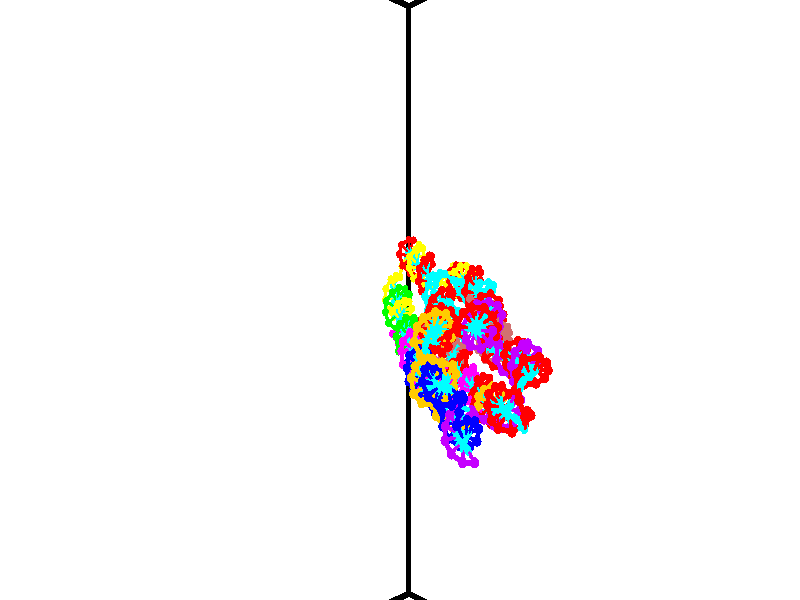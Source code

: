 // switches for output
#declare DRAW_BASES = 1; // possible values are 0, 1; only relevant for DNA ribbons
#declare DRAW_BASES_TYPE = 3; // possible values are 1, 2, 3; only relevant for DNA ribbons
#declare DRAW_FOG = 0; // set to 1 to enable fog

#include "colors.inc"

#include "transforms.inc"
background { rgb <1, 1, 1>}

#default {
   normal{
       ripples 0.25
       frequency 0.20
       turbulence 0.2
       lambda 5
   }
	finish {
		phong 0.1
		phong_size 40.
	}
}

// original window dimensions: 1024x640


// camera settings

camera {
	sky <-0, 1, 0>
	up <-0, 1, 0>
	right 1.6 * <0.724836, 0, 0.688921>
	location <12.1561, 44.2, 77.9145>
	look_at <46.7464, 44.2, 41.5209>
	direction <34.5903, 0, -36.3936>
	angle 67.0682
}


# declare cpy_camera_pos = <12.1561, 44.2, 77.9145>;
# if (DRAW_FOG = 1)
fog {
	fog_type 2
	up vnormalize(cpy_camera_pos)
	color rgbt<1,1,1,0.3>
	distance 1e-5
	fog_alt 3e-3
	fog_offset 70.72
}
# end


// LIGHTS

# declare lum = 6;
global_settings {
	ambient_light rgb lum * <0.05, 0.05, 0.05>
	max_trace_level 15
}# declare cpy_direct_light_amount = 0.25;
light_source
{	1000 * <-0.0359156, -1, 1.41376>,
	rgb lum * cpy_direct_light_amount
	parallel
}

light_source
{	1000 * <0.0359156, 1, -1.41376>,
	rgb lum * cpy_direct_light_amount
	parallel
}

// strand 0

// nucleotide -1

// particle -1
sphere {
	<50.215607, 40.836781, 45.173840> 0.250000
	pigment { color rgbt <1,0,0,0> }
	no_shadow
}
cylinder {
	<50.111900, 41.126862, 45.428986>,  <50.049675, 41.300911, 45.582073>, 0.100000
	pigment { color rgbt <1,0,0,0> }
	no_shadow
}
cylinder {
	<50.111900, 41.126862, 45.428986>,  <50.215607, 40.836781, 45.173840>, 0.100000
	pigment { color rgbt <1,0,0,0> }
	no_shadow
}

// particle -1
sphere {
	<50.111900, 41.126862, 45.428986> 0.100000
	pigment { color rgbt <1,0,0,0> }
	no_shadow
}
sphere {
	0, 1
	scale<0.080000,0.200000,0.300000>
	matrix <-0.744370, -0.570857, 0.346461,
		0.615381, -0.384978, 0.687822,
		-0.259268, 0.725199, 0.637861,
		50.034119, 41.344421, 45.620342>
	pigment { color rgbt <0,1,1,0> }
	no_shadow
}
cylinder {
	<50.046192, 40.601299, 45.917664>,  <50.215607, 40.836781, 45.173840>, 0.130000
	pigment { color rgbt <1,0,0,0> }
	no_shadow
}

// nucleotide -1

// particle -1
sphere {
	<50.046192, 40.601299, 45.917664> 0.250000
	pigment { color rgbt <1,0,0,0> }
	no_shadow
}
cylinder {
	<49.861145, 40.954506, 45.886009>,  <49.750118, 41.166431, 45.867016>, 0.100000
	pigment { color rgbt <1,0,0,0> }
	no_shadow
}
cylinder {
	<49.861145, 40.954506, 45.886009>,  <50.046192, 40.601299, 45.917664>, 0.100000
	pigment { color rgbt <1,0,0,0> }
	no_shadow
}

// particle -1
sphere {
	<49.861145, 40.954506, 45.886009> 0.100000
	pigment { color rgbt <1,0,0,0> }
	no_shadow
}
sphere {
	0, 1
	scale<0.080000,0.200000,0.300000>
	matrix <-0.827652, -0.398163, 0.395548,
		0.317767, 0.248485, 0.915030,
		-0.462618, 0.883018, -0.079137,
		49.722359, 41.219410, 45.862267>
	pigment { color rgbt <0,1,1,0> }
	no_shadow
}
cylinder {
	<49.690125, 40.727448, 46.628059>,  <50.046192, 40.601299, 45.917664>, 0.130000
	pigment { color rgbt <1,0,0,0> }
	no_shadow
}

// nucleotide -1

// particle -1
sphere {
	<49.690125, 40.727448, 46.628059> 0.250000
	pigment { color rgbt <1,0,0,0> }
	no_shadow
}
cylinder {
	<49.483025, 40.961143, 46.378067>,  <49.358765, 41.101360, 46.228073>, 0.100000
	pigment { color rgbt <1,0,0,0> }
	no_shadow
}
cylinder {
	<49.483025, 40.961143, 46.378067>,  <49.690125, 40.727448, 46.628059>, 0.100000
	pigment { color rgbt <1,0,0,0> }
	no_shadow
}

// particle -1
sphere {
	<49.483025, 40.961143, 46.378067> 0.100000
	pigment { color rgbt <1,0,0,0> }
	no_shadow
}
sphere {
	0, 1
	scale<0.080000,0.200000,0.300000>
	matrix <-0.850100, -0.269112, 0.452668,
		0.096280, 0.765661, 0.635998,
		-0.517745, 0.584244, -0.624979,
		49.327702, 41.136417, 46.190575>
	pigment { color rgbt <0,1,1,0> }
	no_shadow
}
cylinder {
	<49.208023, 40.997700, 47.065445>,  <49.690125, 40.727448, 46.628059>, 0.130000
	pigment { color rgbt <1,0,0,0> }
	no_shadow
}

// nucleotide -1

// particle -1
sphere {
	<49.208023, 40.997700, 47.065445> 0.250000
	pigment { color rgbt <1,0,0,0> }
	no_shadow
}
cylinder {
	<49.074417, 41.053925, 46.692635>,  <48.994255, 41.087658, 46.468948>, 0.100000
	pigment { color rgbt <1,0,0,0> }
	no_shadow
}
cylinder {
	<49.074417, 41.053925, 46.692635>,  <49.208023, 40.997700, 47.065445>, 0.100000
	pigment { color rgbt <1,0,0,0> }
	no_shadow
}

// particle -1
sphere {
	<49.074417, 41.053925, 46.692635> 0.100000
	pigment { color rgbt <1,0,0,0> }
	no_shadow
}
sphere {
	0, 1
	scale<0.080000,0.200000,0.300000>
	matrix <-0.936381, -0.162599, 0.311050,
		-0.107826, 0.976629, 0.185926,
		-0.334012, 0.140558, -0.932030,
		48.974213, 41.096092, 46.413025>
	pigment { color rgbt <0,1,1,0> }
	no_shadow
}
cylinder {
	<48.675774, 41.562145, 47.102070>,  <49.208023, 40.997700, 47.065445>, 0.130000
	pigment { color rgbt <1,0,0,0> }
	no_shadow
}

// nucleotide -1

// particle -1
sphere {
	<48.675774, 41.562145, 47.102070> 0.250000
	pigment { color rgbt <1,0,0,0> }
	no_shadow
}
cylinder {
	<48.596375, 41.369125, 46.760838>,  <48.548737, 41.253315, 46.556099>, 0.100000
	pigment { color rgbt <1,0,0,0> }
	no_shadow
}
cylinder {
	<48.596375, 41.369125, 46.760838>,  <48.675774, 41.562145, 47.102070>, 0.100000
	pigment { color rgbt <1,0,0,0> }
	no_shadow
}

// particle -1
sphere {
	<48.596375, 41.369125, 46.760838> 0.100000
	pigment { color rgbt <1,0,0,0> }
	no_shadow
}
sphere {
	0, 1
	scale<0.080000,0.200000,0.300000>
	matrix <-0.939049, -0.155639, 0.306534,
		-0.280690, 0.861930, -0.422243,
		-0.198494, -0.482548, -0.853081,
		48.536827, 41.224361, 46.504913>
	pigment { color rgbt <0,1,1,0> }
	no_shadow
}
cylinder {
	<48.111366, 41.926888, 46.719761>,  <48.675774, 41.562145, 47.102070>, 0.130000
	pigment { color rgbt <1,0,0,0> }
	no_shadow
}

// nucleotide -1

// particle -1
sphere {
	<48.111366, 41.926888, 46.719761> 0.250000
	pigment { color rgbt <1,0,0,0> }
	no_shadow
}
cylinder {
	<48.112862, 41.539062, 46.621834>,  <48.113758, 41.306366, 46.563076>, 0.100000
	pigment { color rgbt <1,0,0,0> }
	no_shadow
}
cylinder {
	<48.112862, 41.539062, 46.621834>,  <48.111366, 41.926888, 46.719761>, 0.100000
	pigment { color rgbt <1,0,0,0> }
	no_shadow
}

// particle -1
sphere {
	<48.112862, 41.539062, 46.621834> 0.100000
	pigment { color rgbt <1,0,0,0> }
	no_shadow
}
sphere {
	0, 1
	scale<0.080000,0.200000,0.300000>
	matrix <-0.940080, -0.086878, 0.329700,
		-0.340934, 0.228917, -0.911790,
		0.003740, -0.969561, -0.244820,
		48.113983, 41.248196, 46.548389>
	pigment { color rgbt <0,1,1,0> }
	no_shadow
}
cylinder {
	<47.576233, 41.907490, 46.346447>,  <48.111366, 41.926888, 46.719761>, 0.130000
	pigment { color rgbt <1,0,0,0> }
	no_shadow
}

// nucleotide -1

// particle -1
sphere {
	<47.576233, 41.907490, 46.346447> 0.250000
	pigment { color rgbt <1,0,0,0> }
	no_shadow
}
cylinder {
	<47.635452, 41.522308, 46.436607>,  <47.670982, 41.291199, 46.490704>, 0.100000
	pigment { color rgbt <1,0,0,0> }
	no_shadow
}
cylinder {
	<47.635452, 41.522308, 46.436607>,  <47.576233, 41.907490, 46.346447>, 0.100000
	pigment { color rgbt <1,0,0,0> }
	no_shadow
}

// particle -1
sphere {
	<47.635452, 41.522308, 46.436607> 0.100000
	pigment { color rgbt <1,0,0,0> }
	no_shadow
}
sphere {
	0, 1
	scale<0.080000,0.200000,0.300000>
	matrix <-0.981087, -0.114262, 0.156247,
		-0.124705, -0.244259, -0.961658,
		0.148046, -0.962955, 0.225390,
		47.679867, 41.233421, 46.504227>
	pigment { color rgbt <0,1,1,0> }
	no_shadow
}
cylinder {
	<46.928207, 41.685547, 46.255920>,  <47.576233, 41.907490, 46.346447>, 0.130000
	pigment { color rgbt <1,0,0,0> }
	no_shadow
}

// nucleotide -1

// particle -1
sphere {
	<46.928207, 41.685547, 46.255920> 0.250000
	pigment { color rgbt <1,0,0,0> }
	no_shadow
}
cylinder {
	<47.110802, 41.378738, 46.436272>,  <47.220360, 41.194653, 46.544483>, 0.100000
	pigment { color rgbt <1,0,0,0> }
	no_shadow
}
cylinder {
	<47.110802, 41.378738, 46.436272>,  <46.928207, 41.685547, 46.255920>, 0.100000
	pigment { color rgbt <1,0,0,0> }
	no_shadow
}

// particle -1
sphere {
	<47.110802, 41.378738, 46.436272> 0.100000
	pigment { color rgbt <1,0,0,0> }
	no_shadow
}
sphere {
	0, 1
	scale<0.080000,0.200000,0.300000>
	matrix <-0.831054, -0.186590, 0.523959,
		-0.317759, -0.613888, -0.722614,
		0.456485, -0.767024, 0.450883,
		47.247746, 41.148632, 46.571537>
	pigment { color rgbt <0,1,1,0> }
	no_shadow
}
cylinder {
	<46.450031, 41.137169, 46.254826>,  <46.928207, 41.685547, 46.255920>, 0.130000
	pigment { color rgbt <1,0,0,0> }
	no_shadow
}

// nucleotide -1

// particle -1
sphere {
	<46.450031, 41.137169, 46.254826> 0.250000
	pigment { color rgbt <1,0,0,0> }
	no_shadow
}
cylinder {
	<46.705971, 41.067535, 46.554234>,  <46.859535, 41.025757, 46.733879>, 0.100000
	pigment { color rgbt <1,0,0,0> }
	no_shadow
}
cylinder {
	<46.705971, 41.067535, 46.554234>,  <46.450031, 41.137169, 46.254826>, 0.100000
	pigment { color rgbt <1,0,0,0> }
	no_shadow
}

// particle -1
sphere {
	<46.705971, 41.067535, 46.554234> 0.100000
	pigment { color rgbt <1,0,0,0> }
	no_shadow
}
sphere {
	0, 1
	scale<0.080000,0.200000,0.300000>
	matrix <-0.767462, -0.195307, 0.610620,
		0.039893, -0.965169, -0.258570,
		0.639852, -0.174083, 0.748521,
		46.897926, 41.015308, 46.778790>
	pigment { color rgbt <0,1,1,0> }
	no_shadow
}
cylinder {
	<46.212173, 40.422348, 46.531948>,  <46.450031, 41.137169, 46.254826>, 0.130000
	pigment { color rgbt <1,0,0,0> }
	no_shadow
}

// nucleotide -1

// particle -1
sphere {
	<46.212173, 40.422348, 46.531948> 0.250000
	pigment { color rgbt <1,0,0,0> }
	no_shadow
}
cylinder {
	<46.414223, 40.604927, 46.824932>,  <46.535454, 40.714474, 47.000721>, 0.100000
	pigment { color rgbt <1,0,0,0> }
	no_shadow
}
cylinder {
	<46.414223, 40.604927, 46.824932>,  <46.212173, 40.422348, 46.531948>, 0.100000
	pigment { color rgbt <1,0,0,0> }
	no_shadow
}

// particle -1
sphere {
	<46.414223, 40.604927, 46.824932> 0.100000
	pigment { color rgbt <1,0,0,0> }
	no_shadow
}
sphere {
	0, 1
	scale<0.080000,0.200000,0.300000>
	matrix <-0.653323, -0.352318, 0.670106,
		0.563929, -0.817022, 0.120244,
		0.505127, 0.456450, 0.732461,
		46.565762, 40.741863, 47.044670>
	pigment { color rgbt <0,1,1,0> }
	no_shadow
}
cylinder {
	<46.261353, 39.836494, 47.028496>,  <46.212173, 40.422348, 46.531948>, 0.130000
	pigment { color rgbt <1,0,0,0> }
	no_shadow
}

// nucleotide -1

// particle -1
sphere {
	<46.261353, 39.836494, 47.028496> 0.250000
	pigment { color rgbt <1,0,0,0> }
	no_shadow
}
cylinder {
	<46.347374, 40.172997, 47.226910>,  <46.398987, 40.374897, 47.345959>, 0.100000
	pigment { color rgbt <1,0,0,0> }
	no_shadow
}
cylinder {
	<46.347374, 40.172997, 47.226910>,  <46.261353, 39.836494, 47.028496>, 0.100000
	pigment { color rgbt <1,0,0,0> }
	no_shadow
}

// particle -1
sphere {
	<46.347374, 40.172997, 47.226910> 0.100000
	pigment { color rgbt <1,0,0,0> }
	no_shadow
}
sphere {
	0, 1
	scale<0.080000,0.200000,0.300000>
	matrix <-0.610987, -0.280342, 0.740340,
		0.761870, -0.462283, 0.453705,
		0.215055, 0.841251, 0.496033,
		46.411892, 40.425373, 47.375721>
	pigment { color rgbt <0,1,1,0> }
	no_shadow
}
cylinder {
	<46.427174, 39.646961, 47.655273>,  <46.261353, 39.836494, 47.028496>, 0.130000
	pigment { color rgbt <1,0,0,0> }
	no_shadow
}

// nucleotide -1

// particle -1
sphere {
	<46.427174, 39.646961, 47.655273> 0.250000
	pigment { color rgbt <1,0,0,0> }
	no_shadow
}
cylinder {
	<46.335526, 40.034119, 47.696625>,  <46.280537, 40.266415, 47.721436>, 0.100000
	pigment { color rgbt <1,0,0,0> }
	no_shadow
}
cylinder {
	<46.335526, 40.034119, 47.696625>,  <46.427174, 39.646961, 47.655273>, 0.100000
	pigment { color rgbt <1,0,0,0> }
	no_shadow
}

// particle -1
sphere {
	<46.335526, 40.034119, 47.696625> 0.100000
	pigment { color rgbt <1,0,0,0> }
	no_shadow
}
sphere {
	0, 1
	scale<0.080000,0.200000,0.300000>
	matrix <-0.571181, -0.219681, 0.790881,
		0.788199, 0.122156, 0.603175,
		-0.229117, 0.967893, 0.103379,
		46.266788, 40.324486, 47.727638>
	pigment { color rgbt <0,1,1,0> }
	no_shadow
}
cylinder {
	<46.594463, 39.806229, 48.268047>,  <46.427174, 39.646961, 47.655273>, 0.130000
	pigment { color rgbt <1,0,0,0> }
	no_shadow
}

// nucleotide -1

// particle -1
sphere {
	<46.594463, 39.806229, 48.268047> 0.250000
	pigment { color rgbt <1,0,0,0> }
	no_shadow
}
cylinder {
	<46.320198, 40.079437, 48.167374>,  <46.155640, 40.243362, 48.106968>, 0.100000
	pigment { color rgbt <1,0,0,0> }
	no_shadow
}
cylinder {
	<46.320198, 40.079437, 48.167374>,  <46.594463, 39.806229, 48.268047>, 0.100000
	pigment { color rgbt <1,0,0,0> }
	no_shadow
}

// particle -1
sphere {
	<46.320198, 40.079437, 48.167374> 0.100000
	pigment { color rgbt <1,0,0,0> }
	no_shadow
}
sphere {
	0, 1
	scale<0.080000,0.200000,0.300000>
	matrix <-0.545009, -0.252510, 0.799502,
		0.482524, 0.685362, 0.545390,
		-0.685664, 0.683021, -0.251686,
		46.114498, 40.284344, 48.091869>
	pigment { color rgbt <0,1,1,0> }
	no_shadow
}
cylinder {
	<46.473015, 40.087025, 48.881554>,  <46.594463, 39.806229, 48.268047>, 0.130000
	pigment { color rgbt <1,0,0,0> }
	no_shadow
}

// nucleotide -1

// particle -1
sphere {
	<46.473015, 40.087025, 48.881554> 0.250000
	pigment { color rgbt <1,0,0,0> }
	no_shadow
}
cylinder {
	<46.153084, 40.198677, 48.669006>,  <45.961124, 40.265667, 48.541477>, 0.100000
	pigment { color rgbt <1,0,0,0> }
	no_shadow
}
cylinder {
	<46.153084, 40.198677, 48.669006>,  <46.473015, 40.087025, 48.881554>, 0.100000
	pigment { color rgbt <1,0,0,0> }
	no_shadow
}

// particle -1
sphere {
	<46.153084, 40.198677, 48.669006> 0.100000
	pigment { color rgbt <1,0,0,0> }
	no_shadow
}
sphere {
	0, 1
	scale<0.080000,0.200000,0.300000>
	matrix <-0.571474, -0.083433, 0.816368,
		0.183537, 0.956622, 0.226247,
		-0.799832, 0.279128, -0.531372,
		45.913136, 40.282417, 48.509594>
	pigment { color rgbt <0,1,1,0> }
	no_shadow
}
cylinder {
	<46.191849, 40.779289, 49.139256>,  <46.473015, 40.087025, 48.881554>, 0.130000
	pigment { color rgbt <1,0,0,0> }
	no_shadow
}

// nucleotide -1

// particle -1
sphere {
	<46.191849, 40.779289, 49.139256> 0.250000
	pigment { color rgbt <1,0,0,0> }
	no_shadow
}
cylinder {
	<45.882660, 40.599564, 48.960087>,  <45.697147, 40.491726, 48.852585>, 0.100000
	pigment { color rgbt <1,0,0,0> }
	no_shadow
}
cylinder {
	<45.882660, 40.599564, 48.960087>,  <46.191849, 40.779289, 49.139256>, 0.100000
	pigment { color rgbt <1,0,0,0> }
	no_shadow
}

// particle -1
sphere {
	<45.882660, 40.599564, 48.960087> 0.100000
	pigment { color rgbt <1,0,0,0> }
	no_shadow
}
sphere {
	0, 1
	scale<0.080000,0.200000,0.300000>
	matrix <-0.481965, -0.043261, 0.875122,
		-0.412586, 0.892324, -0.183116,
		-0.772970, -0.449318, -0.447917,
		45.650768, 40.464767, 48.825710>
	pigment { color rgbt <0,1,1,0> }
	no_shadow
}
cylinder {
	<45.568100, 41.026897, 49.511372>,  <46.191849, 40.779289, 49.139256>, 0.130000
	pigment { color rgbt <1,0,0,0> }
	no_shadow
}

// nucleotide -1

// particle -1
sphere {
	<45.568100, 41.026897, 49.511372> 0.250000
	pigment { color rgbt <1,0,0,0> }
	no_shadow
}
cylinder {
	<45.424545, 40.698105, 49.334488>,  <45.338413, 40.500828, 49.228359>, 0.100000
	pigment { color rgbt <1,0,0,0> }
	no_shadow
}
cylinder {
	<45.424545, 40.698105, 49.334488>,  <45.568100, 41.026897, 49.511372>, 0.100000
	pigment { color rgbt <1,0,0,0> }
	no_shadow
}

// particle -1
sphere {
	<45.424545, 40.698105, 49.334488> 0.100000
	pigment { color rgbt <1,0,0,0> }
	no_shadow
}
sphere {
	0, 1
	scale<0.080000,0.200000,0.300000>
	matrix <-0.563420, -0.186940, 0.804743,
		-0.744150, 0.537960, -0.396030,
		-0.358886, -0.821980, -0.442209,
		45.316879, 40.451511, 49.201824>
	pigment { color rgbt <0,1,1,0> }
	no_shadow
}
cylinder {
	<44.842312, 40.846272, 49.774857>,  <45.568100, 41.026897, 49.511372>, 0.130000
	pigment { color rgbt <1,0,0,0> }
	no_shadow
}

// nucleotide -1

// particle -1
sphere {
	<44.842312, 40.846272, 49.774857> 0.250000
	pigment { color rgbt <1,0,0,0> }
	no_shadow
}
cylinder {
	<44.928497, 40.513145, 49.570900>,  <44.980209, 40.313271, 49.448528>, 0.100000
	pigment { color rgbt <1,0,0,0> }
	no_shadow
}
cylinder {
	<44.928497, 40.513145, 49.570900>,  <44.842312, 40.846272, 49.774857>, 0.100000
	pigment { color rgbt <1,0,0,0> }
	no_shadow
}

// particle -1
sphere {
	<44.928497, 40.513145, 49.570900> 0.100000
	pigment { color rgbt <1,0,0,0> }
	no_shadow
}
sphere {
	0, 1
	scale<0.080000,0.200000,0.300000>
	matrix <-0.524739, -0.539104, 0.658798,
		-0.823543, 0.125610, -0.553171,
		0.215465, -0.832820, -0.509888,
		44.993137, 40.263298, 49.417934>
	pigment { color rgbt <0,1,1,0> }
	no_shadow
}
cylinder {
	<44.267231, 40.529518, 49.526493>,  <44.842312, 40.846272, 49.774857>, 0.130000
	pigment { color rgbt <1,0,0,0> }
	no_shadow
}

// nucleotide -1

// particle -1
sphere {
	<44.267231, 40.529518, 49.526493> 0.250000
	pigment { color rgbt <1,0,0,0> }
	no_shadow
}
cylinder {
	<44.535217, 40.233910, 49.554752>,  <44.696007, 40.056545, 49.571709>, 0.100000
	pigment { color rgbt <1,0,0,0> }
	no_shadow
}
cylinder {
	<44.535217, 40.233910, 49.554752>,  <44.267231, 40.529518, 49.526493>, 0.100000
	pigment { color rgbt <1,0,0,0> }
	no_shadow
}

// particle -1
sphere {
	<44.535217, 40.233910, 49.554752> 0.100000
	pigment { color rgbt <1,0,0,0> }
	no_shadow
}
sphere {
	0, 1
	scale<0.080000,0.200000,0.300000>
	matrix <-0.627636, -0.513002, 0.585578,
		-0.396513, -0.436658, -0.807531,
		0.669963, -0.739025, 0.070650,
		44.736206, 40.012203, 49.575947>
	pigment { color rgbt <0,1,1,0> }
	no_shadow
}
cylinder {
	<43.862705, 39.934902, 49.503857>,  <44.267231, 40.529518, 49.526493>, 0.130000
	pigment { color rgbt <1,0,0,0> }
	no_shadow
}

// nucleotide -1

// particle -1
sphere {
	<43.862705, 39.934902, 49.503857> 0.250000
	pigment { color rgbt <1,0,0,0> }
	no_shadow
}
cylinder {
	<44.213516, 39.812378, 49.651913>,  <44.424004, 39.738865, 49.740746>, 0.100000
	pigment { color rgbt <1,0,0,0> }
	no_shadow
}
cylinder {
	<44.213516, 39.812378, 49.651913>,  <43.862705, 39.934902, 49.503857>, 0.100000
	pigment { color rgbt <1,0,0,0> }
	no_shadow
}

// particle -1
sphere {
	<44.213516, 39.812378, 49.651913> 0.100000
	pigment { color rgbt <1,0,0,0> }
	no_shadow
}
sphere {
	0, 1
	scale<0.080000,0.200000,0.300000>
	matrix <-0.479238, -0.503167, 0.719134,
		-0.034036, -0.808083, -0.588085,
		0.877025, -0.306309, 0.370139,
		44.476624, 39.720486, 49.762955>
	pigment { color rgbt <0,1,1,0> }
	no_shadow
}
cylinder {
	<43.762657, 39.176071, 49.753239>,  <43.862705, 39.934902, 49.503857>, 0.130000
	pigment { color rgbt <1,0,0,0> }
	no_shadow
}

// nucleotide -1

// particle -1
sphere {
	<43.762657, 39.176071, 49.753239> 0.250000
	pigment { color rgbt <1,0,0,0> }
	no_shadow
}
cylinder {
	<44.085350, 39.314743, 49.944653>,  <44.278965, 39.397945, 50.059502>, 0.100000
	pigment { color rgbt <1,0,0,0> }
	no_shadow
}
cylinder {
	<44.085350, 39.314743, 49.944653>,  <43.762657, 39.176071, 49.753239>, 0.100000
	pigment { color rgbt <1,0,0,0> }
	no_shadow
}

// particle -1
sphere {
	<44.085350, 39.314743, 49.944653> 0.100000
	pigment { color rgbt <1,0,0,0> }
	no_shadow
}
sphere {
	0, 1
	scale<0.080000,0.200000,0.300000>
	matrix <-0.308426, -0.443730, 0.841414,
		0.504045, -0.826387, -0.251045,
		0.806729, 0.346682, 0.478539,
		44.327370, 39.418747, 50.088215>
	pigment { color rgbt <0,1,1,0> }
	no_shadow
}
cylinder {
	<44.011524, 38.657997, 50.213062>,  <43.762657, 39.176071, 49.753239>, 0.130000
	pigment { color rgbt <1,0,0,0> }
	no_shadow
}

// nucleotide -1

// particle -1
sphere {
	<44.011524, 38.657997, 50.213062> 0.250000
	pigment { color rgbt <1,0,0,0> }
	no_shadow
}
cylinder {
	<44.166901, 38.980652, 50.391258>,  <44.260128, 39.174244, 50.498177>, 0.100000
	pigment { color rgbt <1,0,0,0> }
	no_shadow
}
cylinder {
	<44.166901, 38.980652, 50.391258>,  <44.011524, 38.657997, 50.213062>, 0.100000
	pigment { color rgbt <1,0,0,0> }
	no_shadow
}

// particle -1
sphere {
	<44.166901, 38.980652, 50.391258> 0.100000
	pigment { color rgbt <1,0,0,0> }
	no_shadow
}
sphere {
	0, 1
	scale<0.080000,0.200000,0.300000>
	matrix <-0.251188, -0.372450, 0.893412,
		0.886576, -0.458939, 0.057942,
		0.388441, 0.806632, 0.445486,
		44.283432, 39.222641, 50.524902>
	pigment { color rgbt <0,1,1,0> }
	no_shadow
}
cylinder {
	<44.429039, 38.363533, 50.893173>,  <44.011524, 38.657997, 50.213062>, 0.130000
	pigment { color rgbt <1,0,0,0> }
	no_shadow
}

// nucleotide -1

// particle -1
sphere {
	<44.429039, 38.363533, 50.893173> 0.250000
	pigment { color rgbt <1,0,0,0> }
	no_shadow
}
cylinder {
	<44.383232, 38.756523, 50.952011>,  <44.355747, 38.992317, 50.987312>, 0.100000
	pigment { color rgbt <1,0,0,0> }
	no_shadow
}
cylinder {
	<44.383232, 38.756523, 50.952011>,  <44.429039, 38.363533, 50.893173>, 0.100000
	pigment { color rgbt <1,0,0,0> }
	no_shadow
}

// particle -1
sphere {
	<44.383232, 38.756523, 50.952011> 0.100000
	pigment { color rgbt <1,0,0,0> }
	no_shadow
}
sphere {
	0, 1
	scale<0.080000,0.200000,0.300000>
	matrix <-0.353367, -0.178667, 0.918264,
		0.928449, 0.053179, 0.367634,
		-0.114517, 0.982471, 0.147092,
		44.348877, 39.051266, 50.996140>
	pigment { color rgbt <0,1,1,0> }
	no_shadow
}
cylinder {
	<44.563148, 38.394299, 51.584564>,  <44.429039, 38.363533, 50.893173>, 0.130000
	pigment { color rgbt <1,0,0,0> }
	no_shadow
}

// nucleotide -1

// particle -1
sphere {
	<44.563148, 38.394299, 51.584564> 0.250000
	pigment { color rgbt <1,0,0,0> }
	no_shadow
}
cylinder {
	<44.420517, 38.763695, 51.527977>,  <44.334938, 38.985332, 51.494026>, 0.100000
	pigment { color rgbt <1,0,0,0> }
	no_shadow
}
cylinder {
	<44.420517, 38.763695, 51.527977>,  <44.563148, 38.394299, 51.584564>, 0.100000
	pigment { color rgbt <1,0,0,0> }
	no_shadow
}

// particle -1
sphere {
	<44.420517, 38.763695, 51.527977> 0.100000
	pigment { color rgbt <1,0,0,0> }
	no_shadow
}
sphere {
	0, 1
	scale<0.080000,0.200000,0.300000>
	matrix <-0.330439, 0.016965, 0.943675,
		0.873876, 0.383243, 0.299108,
		-0.356582, 0.923492, -0.141463,
		44.313541, 39.040741, 51.485538>
	pigment { color rgbt <0,1,1,0> }
	no_shadow
}
cylinder {
	<44.769482, 38.757015, 52.173336>,  <44.563148, 38.394299, 51.584564>, 0.130000
	pigment { color rgbt <1,0,0,0> }
	no_shadow
}

// nucleotide -1

// particle -1
sphere {
	<44.769482, 38.757015, 52.173336> 0.250000
	pigment { color rgbt <1,0,0,0> }
	no_shadow
}
cylinder {
	<44.457474, 38.959785, 52.026588>,  <44.270267, 39.081448, 51.938538>, 0.100000
	pigment { color rgbt <1,0,0,0> }
	no_shadow
}
cylinder {
	<44.457474, 38.959785, 52.026588>,  <44.769482, 38.757015, 52.173336>, 0.100000
	pigment { color rgbt <1,0,0,0> }
	no_shadow
}

// particle -1
sphere {
	<44.457474, 38.959785, 52.026588> 0.100000
	pigment { color rgbt <1,0,0,0> }
	no_shadow
}
sphere {
	0, 1
	scale<0.080000,0.200000,0.300000>
	matrix <-0.410769, 0.027482, 0.911325,
		0.472060, 0.861550, 0.186795,
		-0.780018, 0.506929, -0.366871,
		44.223469, 39.111866, 51.916527>
	pigment { color rgbt <0,1,1,0> }
	no_shadow
}
cylinder {
	<44.621223, 39.402412, 52.547794>,  <44.769482, 38.757015, 52.173336>, 0.130000
	pigment { color rgbt <1,0,0,0> }
	no_shadow
}

// nucleotide -1

// particle -1
sphere {
	<44.621223, 39.402412, 52.547794> 0.250000
	pigment { color rgbt <1,0,0,0> }
	no_shadow
}
cylinder {
	<44.262955, 39.335754, 52.382866>,  <44.047993, 39.295757, 52.283909>, 0.100000
	pigment { color rgbt <1,0,0,0> }
	no_shadow
}
cylinder {
	<44.262955, 39.335754, 52.382866>,  <44.621223, 39.402412, 52.547794>, 0.100000
	pigment { color rgbt <1,0,0,0> }
	no_shadow
}

// particle -1
sphere {
	<44.262955, 39.335754, 52.382866> 0.100000
	pigment { color rgbt <1,0,0,0> }
	no_shadow
}
sphere {
	0, 1
	scale<0.080000,0.200000,0.300000>
	matrix <-0.422892, 0.032254, 0.905606,
		-0.137618, 0.985489, -0.099363,
		-0.895669, -0.166648, -0.412317,
		43.994255, 39.285759, 52.259171>
	pigment { color rgbt <0,1,1,0> }
	no_shadow
}
cylinder {
	<44.113789, 39.871731, 52.930378>,  <44.621223, 39.402412, 52.547794>, 0.130000
	pigment { color rgbt <1,0,0,0> }
	no_shadow
}

// nucleotide -1

// particle -1
sphere {
	<44.113789, 39.871731, 52.930378> 0.250000
	pigment { color rgbt <1,0,0,0> }
	no_shadow
}
cylinder {
	<43.894341, 39.583954, 52.760002>,  <43.762672, 39.411289, 52.657776>, 0.100000
	pigment { color rgbt <1,0,0,0> }
	no_shadow
}
cylinder {
	<43.894341, 39.583954, 52.760002>,  <44.113789, 39.871731, 52.930378>, 0.100000
	pigment { color rgbt <1,0,0,0> }
	no_shadow
}

// particle -1
sphere {
	<43.894341, 39.583954, 52.760002> 0.100000
	pigment { color rgbt <1,0,0,0> }
	no_shadow
}
sphere {
	0, 1
	scale<0.080000,0.200000,0.300000>
	matrix <-0.531919, -0.092702, 0.841706,
		-0.645045, 0.688336, -0.331828,
		-0.548616, -0.719444, -0.425936,
		43.729755, 39.368122, 52.632221>
	pigment { color rgbt <0,1,1,0> }
	no_shadow
}
cylinder {
	<43.320633, 40.039337, 53.039879>,  <44.113789, 39.871731, 52.930378>, 0.130000
	pigment { color rgbt <1,0,0,0> }
	no_shadow
}

// nucleotide -1

// particle -1
sphere {
	<43.320633, 40.039337, 53.039879> 0.250000
	pigment { color rgbt <1,0,0,0> }
	no_shadow
}
cylinder {
	<43.335625, 39.645378, 52.972279>,  <43.344620, 39.409000, 52.931717>, 0.100000
	pigment { color rgbt <1,0,0,0> }
	no_shadow
}
cylinder {
	<43.335625, 39.645378, 52.972279>,  <43.320633, 40.039337, 53.039879>, 0.100000
	pigment { color rgbt <1,0,0,0> }
	no_shadow
}

// particle -1
sphere {
	<43.335625, 39.645378, 52.972279> 0.100000
	pigment { color rgbt <1,0,0,0> }
	no_shadow
}
sphere {
	0, 1
	scale<0.080000,0.200000,0.300000>
	matrix <-0.641422, -0.153396, 0.751697,
		-0.766273, 0.080231, -0.637487,
		0.037478, -0.984903, -0.169005,
		43.346867, 39.349907, 52.921577>
	pigment { color rgbt <0,1,1,0> }
	no_shadow
}
cylinder {
	<42.657082, 39.906120, 53.118156>,  <43.320633, 40.039337, 53.039879>, 0.130000
	pigment { color rgbt <1,0,0,0> }
	no_shadow
}

// nucleotide -1

// particle -1
sphere {
	<42.657082, 39.906120, 53.118156> 0.250000
	pigment { color rgbt <1,0,0,0> }
	no_shadow
}
cylinder {
	<42.823738, 39.544174, 53.153091>,  <42.923733, 39.327007, 53.174053>, 0.100000
	pigment { color rgbt <1,0,0,0> }
	no_shadow
}
cylinder {
	<42.823738, 39.544174, 53.153091>,  <42.657082, 39.906120, 53.118156>, 0.100000
	pigment { color rgbt <1,0,0,0> }
	no_shadow
}

// particle -1
sphere {
	<42.823738, 39.544174, 53.153091> 0.100000
	pigment { color rgbt <1,0,0,0> }
	no_shadow
}
sphere {
	0, 1
	scale<0.080000,0.200000,0.300000>
	matrix <-0.589622, -0.195855, 0.783573,
		-0.691924, -0.377963, -0.615131,
		0.416638, -0.904868, 0.087338,
		42.948730, 39.272713, 53.179295>
	pigment { color rgbt <0,1,1,0> }
	no_shadow
}
cylinder {
	<42.127911, 39.322285, 53.214897>,  <42.657082, 39.906120, 53.118156>, 0.130000
	pigment { color rgbt <1,0,0,0> }
	no_shadow
}

// nucleotide -1

// particle -1
sphere {
	<42.127911, 39.322285, 53.214897> 0.250000
	pigment { color rgbt <1,0,0,0> }
	no_shadow
}
cylinder {
	<42.460953, 39.182434, 53.386723>,  <42.660778, 39.098522, 53.489819>, 0.100000
	pigment { color rgbt <1,0,0,0> }
	no_shadow
}
cylinder {
	<42.460953, 39.182434, 53.386723>,  <42.127911, 39.322285, 53.214897>, 0.100000
	pigment { color rgbt <1,0,0,0> }
	no_shadow
}

// particle -1
sphere {
	<42.460953, 39.182434, 53.386723> 0.100000
	pigment { color rgbt <1,0,0,0> }
	no_shadow
}
sphere {
	0, 1
	scale<0.080000,0.200000,0.300000>
	matrix <-0.524446, -0.248256, 0.814448,
		-0.178104, -0.903402, -0.390057,
		0.832607, -0.349620, 0.429570,
		42.710735, 39.077545, 53.515594>
	pigment { color rgbt <0,1,1,0> }
	no_shadow
}
cylinder {
	<41.884853, 38.668980, 53.460144>,  <42.127911, 39.322285, 53.214897>, 0.130000
	pigment { color rgbt <1,0,0,0> }
	no_shadow
}

// nucleotide -1

// particle -1
sphere {
	<41.884853, 38.668980, 53.460144> 0.250000
	pigment { color rgbt <1,0,0,0> }
	no_shadow
}
cylinder {
	<42.225899, 38.694939, 53.667542>,  <42.430527, 38.710514, 53.791981>, 0.100000
	pigment { color rgbt <1,0,0,0> }
	no_shadow
}
cylinder {
	<42.225899, 38.694939, 53.667542>,  <41.884853, 38.668980, 53.460144>, 0.100000
	pigment { color rgbt <1,0,0,0> }
	no_shadow
}

// particle -1
sphere {
	<42.225899, 38.694939, 53.667542> 0.100000
	pigment { color rgbt <1,0,0,0> }
	no_shadow
}
sphere {
	0, 1
	scale<0.080000,0.200000,0.300000>
	matrix <-0.516838, -0.041479, 0.855078,
		0.076998, -0.997030, -0.001824,
		0.852613, 0.064896, 0.518496,
		42.481682, 38.714409, 53.823090>
	pigment { color rgbt <0,1,1,0> }
	no_shadow
}
cylinder {
	<42.001080, 38.004547, 53.793278>,  <41.884853, 38.668980, 53.460144>, 0.130000
	pigment { color rgbt <1,0,0,0> }
	no_shadow
}

// nucleotide -1

// particle -1
sphere {
	<42.001080, 38.004547, 53.793278> 0.250000
	pigment { color rgbt <1,0,0,0> }
	no_shadow
}
cylinder {
	<42.209969, 38.291962, 53.977009>,  <42.335300, 38.464413, 54.087250>, 0.100000
	pigment { color rgbt <1,0,0,0> }
	no_shadow
}
cylinder {
	<42.209969, 38.291962, 53.977009>,  <42.001080, 38.004547, 53.793278>, 0.100000
	pigment { color rgbt <1,0,0,0> }
	no_shadow
}

// particle -1
sphere {
	<42.209969, 38.291962, 53.977009> 0.100000
	pigment { color rgbt <1,0,0,0> }
	no_shadow
}
sphere {
	0, 1
	scale<0.080000,0.200000,0.300000>
	matrix <-0.518305, -0.160303, 0.840038,
		0.677233, -0.676758, 0.288709,
		0.522221, 0.718541, 0.459330,
		42.366634, 38.507523, 54.114807>
	pigment { color rgbt <0,1,1,0> }
	no_shadow
}
cylinder {
	<42.222004, 37.730145, 54.487823>,  <42.001080, 38.004547, 53.793278>, 0.130000
	pigment { color rgbt <1,0,0,0> }
	no_shadow
}

// nucleotide -1

// particle -1
sphere {
	<42.222004, 37.730145, 54.487823> 0.250000
	pigment { color rgbt <1,0,0,0> }
	no_shadow
}
cylinder {
	<42.224373, 38.129883, 54.502136>,  <42.225796, 38.369724, 54.510723>, 0.100000
	pigment { color rgbt <1,0,0,0> }
	no_shadow
}
cylinder {
	<42.224373, 38.129883, 54.502136>,  <42.222004, 37.730145, 54.487823>, 0.100000
	pigment { color rgbt <1,0,0,0> }
	no_shadow
}

// particle -1
sphere {
	<42.224373, 38.129883, 54.502136> 0.100000
	pigment { color rgbt <1,0,0,0> }
	no_shadow
}
sphere {
	0, 1
	scale<0.080000,0.200000,0.300000>
	matrix <-0.594753, -0.025240, 0.803512,
		0.803887, -0.026041, 0.594212,
		0.005927, 0.999342, 0.035778,
		42.226151, 38.429684, 54.512871>
	pigment { color rgbt <0,1,1,0> }
	no_shadow
}
cylinder {
	<42.254009, 37.844635, 55.114452>,  <42.222004, 37.730145, 54.487823>, 0.130000
	pigment { color rgbt <1,0,0,0> }
	no_shadow
}

// nucleotide -1

// particle -1
sphere {
	<42.254009, 37.844635, 55.114452> 0.250000
	pigment { color rgbt <1,0,0,0> }
	no_shadow
}
cylinder {
	<42.121925, 38.205505, 55.003426>,  <42.042675, 38.422028, 54.936810>, 0.100000
	pigment { color rgbt <1,0,0,0> }
	no_shadow
}
cylinder {
	<42.121925, 38.205505, 55.003426>,  <42.254009, 37.844635, 55.114452>, 0.100000
	pigment { color rgbt <1,0,0,0> }
	no_shadow
}

// particle -1
sphere {
	<42.121925, 38.205505, 55.003426> 0.100000
	pigment { color rgbt <1,0,0,0> }
	no_shadow
}
sphere {
	0, 1
	scale<0.080000,0.200000,0.300000>
	matrix <-0.590829, 0.031776, 0.806171,
		0.736127, 0.430200, 0.522537,
		-0.330210, 0.902174, -0.277566,
		42.022861, 38.476158, 54.920155>
	pigment { color rgbt <0,1,1,0> }
	no_shadow
}
cylinder {
	<42.231949, 38.313633, 55.781303>,  <42.254009, 37.844635, 55.114452>, 0.130000
	pigment { color rgbt <1,0,0,0> }
	no_shadow
}

// nucleotide -1

// particle -1
sphere {
	<42.231949, 38.313633, 55.781303> 0.250000
	pigment { color rgbt <1,0,0,0> }
	no_shadow
}
cylinder {
	<41.991096, 38.500366, 55.522224>,  <41.846584, 38.612408, 55.366779>, 0.100000
	pigment { color rgbt <1,0,0,0> }
	no_shadow
}
cylinder {
	<41.991096, 38.500366, 55.522224>,  <42.231949, 38.313633, 55.781303>, 0.100000
	pigment { color rgbt <1,0,0,0> }
	no_shadow
}

// particle -1
sphere {
	<41.991096, 38.500366, 55.522224> 0.100000
	pigment { color rgbt <1,0,0,0> }
	no_shadow
}
sphere {
	0, 1
	scale<0.080000,0.200000,0.300000>
	matrix <-0.661192, 0.163142, 0.732263,
		0.447510, 0.869168, 0.210433,
		-0.602129, 0.466832, -0.647695,
		41.810459, 38.640415, 55.327915>
	pigment { color rgbt <0,1,1,0> }
	no_shadow
}
cylinder {
	<42.108395, 38.925537, 56.108665>,  <42.231949, 38.313633, 55.781303>, 0.130000
	pigment { color rgbt <1,0,0,0> }
	no_shadow
}

// nucleotide -1

// particle -1
sphere {
	<42.108395, 38.925537, 56.108665> 0.250000
	pigment { color rgbt <1,0,0,0> }
	no_shadow
}
cylinder {
	<41.812675, 38.883682, 55.842587>,  <41.635246, 38.858570, 55.682938>, 0.100000
	pigment { color rgbt <1,0,0,0> }
	no_shadow
}
cylinder {
	<41.812675, 38.883682, 55.842587>,  <42.108395, 38.925537, 56.108665>, 0.100000
	pigment { color rgbt <1,0,0,0> }
	no_shadow
}

// particle -1
sphere {
	<41.812675, 38.883682, 55.842587> 0.100000
	pigment { color rgbt <1,0,0,0> }
	no_shadow
}
sphere {
	0, 1
	scale<0.080000,0.200000,0.300000>
	matrix <-0.649439, 0.371863, 0.663285,
		0.177962, 0.922372, -0.342869,
		-0.739296, -0.104633, -0.665202,
		41.590885, 38.852291, 55.643024>
	pigment { color rgbt <0,1,1,0> }
	no_shadow
}
cylinder {
	<41.764244, 39.502052, 56.279964>,  <42.108395, 38.925537, 56.108665>, 0.130000
	pigment { color rgbt <1,0,0,0> }
	no_shadow
}

// nucleotide -1

// particle -1
sphere {
	<41.764244, 39.502052, 56.279964> 0.250000
	pigment { color rgbt <1,0,0,0> }
	no_shadow
}
cylinder {
	<41.518070, 39.269699, 56.066872>,  <41.370365, 39.130287, 55.939014>, 0.100000
	pigment { color rgbt <1,0,0,0> }
	no_shadow
}
cylinder {
	<41.518070, 39.269699, 56.066872>,  <41.764244, 39.502052, 56.279964>, 0.100000
	pigment { color rgbt <1,0,0,0> }
	no_shadow
}

// particle -1
sphere {
	<41.518070, 39.269699, 56.066872> 0.100000
	pigment { color rgbt <1,0,0,0> }
	no_shadow
}
sphere {
	0, 1
	scale<0.080000,0.200000,0.300000>
	matrix <-0.764725, 0.276392, 0.582068,
		-0.190872, 0.765623, -0.614321,
		-0.615438, -0.580887, -0.532735,
		41.333439, 39.095432, 55.907051>
	pigment { color rgbt <0,1,1,0> }
	no_shadow
}
cylinder {
	<41.145233, 39.949493, 56.163902>,  <41.764244, 39.502052, 56.279964>, 0.130000
	pigment { color rgbt <1,0,0,0> }
	no_shadow
}

// nucleotide -1

// particle -1
sphere {
	<41.145233, 39.949493, 56.163902> 0.250000
	pigment { color rgbt <1,0,0,0> }
	no_shadow
}
cylinder {
	<41.028210, 39.567329, 56.147881>,  <40.957996, 39.338032, 56.138268>, 0.100000
	pigment { color rgbt <1,0,0,0> }
	no_shadow
}
cylinder {
	<41.028210, 39.567329, 56.147881>,  <41.145233, 39.949493, 56.163902>, 0.100000
	pigment { color rgbt <1,0,0,0> }
	no_shadow
}

// particle -1
sphere {
	<41.028210, 39.567329, 56.147881> 0.100000
	pigment { color rgbt <1,0,0,0> }
	no_shadow
}
sphere {
	0, 1
	scale<0.080000,0.200000,0.300000>
	matrix <-0.756006, 0.205439, 0.621490,
		-0.585548, 0.212102, -0.782398,
		-0.292554, -0.955410, -0.040056,
		40.940445, 39.280708, 56.135864>
	pigment { color rgbt <0,1,1,0> }
	no_shadow
}
cylinder {
	<40.440403, 39.965420, 56.234898>,  <41.145233, 39.949493, 56.163902>, 0.130000
	pigment { color rgbt <1,0,0,0> }
	no_shadow
}

// nucleotide -1

// particle -1
sphere {
	<40.440403, 39.965420, 56.234898> 0.250000
	pigment { color rgbt <1,0,0,0> }
	no_shadow
}
cylinder {
	<40.498077, 39.581978, 56.333118>,  <40.532681, 39.351913, 56.392052>, 0.100000
	pigment { color rgbt <1,0,0,0> }
	no_shadow
}
cylinder {
	<40.498077, 39.581978, 56.333118>,  <40.440403, 39.965420, 56.234898>, 0.100000
	pigment { color rgbt <1,0,0,0> }
	no_shadow
}

// particle -1
sphere {
	<40.498077, 39.581978, 56.333118> 0.100000
	pigment { color rgbt <1,0,0,0> }
	no_shadow
}
sphere {
	0, 1
	scale<0.080000,0.200000,0.300000>
	matrix <-0.686107, 0.081965, 0.722869,
		-0.713069, -0.272701, -0.645884,
		0.144187, -0.958601, 0.245549,
		40.541332, 39.294399, 56.406784>
	pigment { color rgbt <0,1,1,0> }
	no_shadow
}
cylinder {
	<39.778721, 39.683990, 56.254673>,  <40.440403, 39.965420, 56.234898>, 0.130000
	pigment { color rgbt <1,0,0,0> }
	no_shadow
}

// nucleotide -1

// particle -1
sphere {
	<39.778721, 39.683990, 56.254673> 0.250000
	pigment { color rgbt <1,0,0,0> }
	no_shadow
}
cylinder {
	<40.015224, 39.436142, 56.461159>,  <40.157127, 39.287434, 56.585052>, 0.100000
	pigment { color rgbt <1,0,0,0> }
	no_shadow
}
cylinder {
	<40.015224, 39.436142, 56.461159>,  <39.778721, 39.683990, 56.254673>, 0.100000
	pigment { color rgbt <1,0,0,0> }
	no_shadow
}

// particle -1
sphere {
	<40.015224, 39.436142, 56.461159> 0.100000
	pigment { color rgbt <1,0,0,0> }
	no_shadow
}
sphere {
	0, 1
	scale<0.080000,0.200000,0.300000>
	matrix <-0.687394, -0.052427, 0.724390,
		-0.421783, -0.783149, -0.456921,
		0.591260, -0.619620, 0.516219,
		40.192604, 39.250256, 56.616024>
	pigment { color rgbt <0,1,1,0> }
	no_shadow
}
cylinder {
	<39.305252, 39.227585, 56.549789>,  <39.778721, 39.683990, 56.254673>, 0.130000
	pigment { color rgbt <1,0,0,0> }
	no_shadow
}

// nucleotide -1

// particle -1
sphere {
	<39.305252, 39.227585, 56.549789> 0.250000
	pigment { color rgbt <1,0,0,0> }
	no_shadow
}
cylinder {
	<39.639263, 39.187012, 56.766098>,  <39.839672, 39.162666, 56.895882>, 0.100000
	pigment { color rgbt <1,0,0,0> }
	no_shadow
}
cylinder {
	<39.639263, 39.187012, 56.766098>,  <39.305252, 39.227585, 56.549789>, 0.100000
	pigment { color rgbt <1,0,0,0> }
	no_shadow
}

// particle -1
sphere {
	<39.639263, 39.187012, 56.766098> 0.100000
	pigment { color rgbt <1,0,0,0> }
	no_shadow
}
sphere {
	0, 1
	scale<0.080000,0.200000,0.300000>
	matrix <-0.550048, -0.130565, 0.824864,
		-0.013063, -0.986237, -0.164819,
		0.835031, -0.101433, 0.540772,
		39.889771, 39.156582, 56.928329>
	pigment { color rgbt <0,1,1,0> }
	no_shadow
}
cylinder {
	<39.220211, 38.561321, 56.895756>,  <39.305252, 39.227585, 56.549789>, 0.130000
	pigment { color rgbt <1,0,0,0> }
	no_shadow
}

// nucleotide -1

// particle -1
sphere {
	<39.220211, 38.561321, 56.895756> 0.250000
	pigment { color rgbt <1,0,0,0> }
	no_shadow
}
cylinder {
	<39.514374, 38.754883, 57.085495>,  <39.690872, 38.871021, 57.199341>, 0.100000
	pigment { color rgbt <1,0,0,0> }
	no_shadow
}
cylinder {
	<39.514374, 38.754883, 57.085495>,  <39.220211, 38.561321, 56.895756>, 0.100000
	pigment { color rgbt <1,0,0,0> }
	no_shadow
}

// particle -1
sphere {
	<39.514374, 38.754883, 57.085495> 0.100000
	pigment { color rgbt <1,0,0,0> }
	no_shadow
}
sphere {
	0, 1
	scale<0.080000,0.200000,0.300000>
	matrix <-0.490842, -0.102201, 0.865234,
		0.467171, -0.869132, 0.162361,
		0.735409, 0.483905, 0.474352,
		39.734997, 38.900055, 57.227802>
	pigment { color rgbt <0,1,1,0> }
	no_shadow
}
cylinder {
	<39.133991, 38.266380, 57.421116>,  <39.220211, 38.561321, 56.895756>, 0.130000
	pigment { color rgbt <1,0,0,0> }
	no_shadow
}

// nucleotide -1

// particle -1
sphere {
	<39.133991, 38.266380, 57.421116> 0.250000
	pigment { color rgbt <1,0,0,0> }
	no_shadow
}
cylinder {
	<39.346443, 38.589584, 57.523113>,  <39.473915, 38.783508, 57.584312>, 0.100000
	pigment { color rgbt <1,0,0,0> }
	no_shadow
}
cylinder {
	<39.346443, 38.589584, 57.523113>,  <39.133991, 38.266380, 57.421116>, 0.100000
	pigment { color rgbt <1,0,0,0> }
	no_shadow
}

// particle -1
sphere {
	<39.346443, 38.589584, 57.523113> 0.100000
	pigment { color rgbt <1,0,0,0> }
	no_shadow
}
sphere {
	0, 1
	scale<0.080000,0.200000,0.300000>
	matrix <-0.465233, 0.026588, 0.884789,
		0.708141, -0.588564, 0.390036,
		0.531126, 0.808013, 0.254991,
		39.505779, 38.831989, 57.599609>
	pigment { color rgbt <0,1,1,0> }
	no_shadow
}
cylinder {
	<39.576004, 38.118340, 58.021103>,  <39.133991, 38.266380, 57.421116>, 0.130000
	pigment { color rgbt <1,0,0,0> }
	no_shadow
}

// nucleotide -1

// particle -1
sphere {
	<39.576004, 38.118340, 58.021103> 0.250000
	pigment { color rgbt <1,0,0,0> }
	no_shadow
}
cylinder {
	<39.483948, 38.507095, 58.001244>,  <39.428715, 38.740349, 57.989326>, 0.100000
	pigment { color rgbt <1,0,0,0> }
	no_shadow
}
cylinder {
	<39.483948, 38.507095, 58.001244>,  <39.576004, 38.118340, 58.021103>, 0.100000
	pigment { color rgbt <1,0,0,0> }
	no_shadow
}

// particle -1
sphere {
	<39.483948, 38.507095, 58.001244> 0.100000
	pigment { color rgbt <1,0,0,0> }
	no_shadow
}
sphere {
	0, 1
	scale<0.080000,0.200000,0.300000>
	matrix <-0.400071, -0.047978, 0.915227,
		0.887119, 0.230491, 0.399867,
		-0.230136, 0.971891, -0.049650,
		39.414906, 38.798664, 57.986347>
	pigment { color rgbt <0,1,1,0> }
	no_shadow
}
cylinder {
	<39.912079, 38.527836, 58.627628>,  <39.576004, 38.118340, 58.021103>, 0.130000
	pigment { color rgbt <1,0,0,0> }
	no_shadow
}

// nucleotide -1

// particle -1
sphere {
	<39.912079, 38.527836, 58.627628> 0.250000
	pigment { color rgbt <1,0,0,0> }
	no_shadow
}
cylinder {
	<39.574089, 38.706810, 58.510448>,  <39.371296, 38.814194, 58.440140>, 0.100000
	pigment { color rgbt <1,0,0,0> }
	no_shadow
}
cylinder {
	<39.574089, 38.706810, 58.510448>,  <39.912079, 38.527836, 58.627628>, 0.100000
	pigment { color rgbt <1,0,0,0> }
	no_shadow
}

// particle -1
sphere {
	<39.574089, 38.706810, 58.510448> 0.100000
	pigment { color rgbt <1,0,0,0> }
	no_shadow
}
sphere {
	0, 1
	scale<0.080000,0.200000,0.300000>
	matrix <-0.337869, -0.022004, 0.940936,
		0.414559, 0.894047, 0.169766,
		-0.844977, 0.447432, -0.292949,
		39.320595, 38.841042, 58.422565>
	pigment { color rgbt <0,1,1,0> }
	no_shadow
}
cylinder {
	<39.738571, 39.020443, 59.148849>,  <39.912079, 38.527836, 58.627628>, 0.130000
	pigment { color rgbt <1,0,0,0> }
	no_shadow
}

// nucleotide -1

// particle -1
sphere {
	<39.738571, 39.020443, 59.148849> 0.250000
	pigment { color rgbt <1,0,0,0> }
	no_shadow
}
cylinder {
	<39.406624, 38.905083, 58.957794>,  <39.207455, 38.835865, 58.843159>, 0.100000
	pigment { color rgbt <1,0,0,0> }
	no_shadow
}
cylinder {
	<39.406624, 38.905083, 58.957794>,  <39.738571, 39.020443, 59.148849>, 0.100000
	pigment { color rgbt <1,0,0,0> }
	no_shadow
}

// particle -1
sphere {
	<39.406624, 38.905083, 58.957794> 0.100000
	pigment { color rgbt <1,0,0,0> }
	no_shadow
}
sphere {
	0, 1
	scale<0.080000,0.200000,0.300000>
	matrix <-0.378240, -0.338544, 0.861581,
		-0.410186, 0.895662, 0.171862,
		-0.829868, -0.288403, -0.477642,
		39.157661, 38.818562, 58.814503>
	pigment { color rgbt <0,1,1,0> }
	no_shadow
}
cylinder {
	<39.042725, 39.274548, 59.417648>,  <39.738571, 39.020443, 59.148849>, 0.130000
	pigment { color rgbt <1,0,0,0> }
	no_shadow
}

// nucleotide -1

// particle -1
sphere {
	<39.042725, 39.274548, 59.417648> 0.250000
	pigment { color rgbt <1,0,0,0> }
	no_shadow
}
cylinder {
	<38.982140, 38.919861, 59.242931>,  <38.945789, 38.707047, 59.138103>, 0.100000
	pigment { color rgbt <1,0,0,0> }
	no_shadow
}
cylinder {
	<38.982140, 38.919861, 59.242931>,  <39.042725, 39.274548, 59.417648>, 0.100000
	pigment { color rgbt <1,0,0,0> }
	no_shadow
}

// particle -1
sphere {
	<38.982140, 38.919861, 59.242931> 0.100000
	pigment { color rgbt <1,0,0,0> }
	no_shadow
}
sphere {
	0, 1
	scale<0.080000,0.200000,0.300000>
	matrix <-0.472039, -0.323358, 0.820134,
		-0.868469, 0.330403, -0.369589,
		-0.151465, -0.886721, -0.436790,
		38.936699, 38.653843, 59.111893>
	pigment { color rgbt <0,1,1,0> }
	no_shadow
}
cylinder {
	<38.436691, 39.141079, 59.683117>,  <39.042725, 39.274548, 59.417648>, 0.130000
	pigment { color rgbt <1,0,0,0> }
	no_shadow
}

// nucleotide -1

// particle -1
sphere {
	<38.436691, 39.141079, 59.683117> 0.250000
	pigment { color rgbt <1,0,0,0> }
	no_shadow
}
cylinder {
	<38.607170, 38.802757, 59.554764>,  <38.709457, 38.599762, 59.477753>, 0.100000
	pigment { color rgbt <1,0,0,0> }
	no_shadow
}
cylinder {
	<38.607170, 38.802757, 59.554764>,  <38.436691, 39.141079, 59.683117>, 0.100000
	pigment { color rgbt <1,0,0,0> }
	no_shadow
}

// particle -1
sphere {
	<38.607170, 38.802757, 59.554764> 0.100000
	pigment { color rgbt <1,0,0,0> }
	no_shadow
}
sphere {
	0, 1
	scale<0.080000,0.200000,0.300000>
	matrix <-0.378735, -0.488960, 0.785797,
		-0.821534, -0.213371, -0.528729,
		0.426194, -0.845808, -0.320886,
		38.735027, 38.549015, 59.458496>
	pigment { color rgbt <0,1,1,0> }
	no_shadow
}
cylinder {
	<38.460758, 39.814194, 59.303402>,  <38.436691, 39.141079, 59.683117>, 0.130000
	pigment { color rgbt <1,0,0,0> }
	no_shadow
}

// nucleotide -1

// particle -1
sphere {
	<38.460758, 39.814194, 59.303402> 0.250000
	pigment { color rgbt <1,0,0,0> }
	no_shadow
}
cylinder {
	<38.376579, 40.190399, 59.410095>,  <38.326073, 40.416122, 59.474110>, 0.100000
	pigment { color rgbt <1,0,0,0> }
	no_shadow
}
cylinder {
	<38.376579, 40.190399, 59.410095>,  <38.460758, 39.814194, 59.303402>, 0.100000
	pigment { color rgbt <1,0,0,0> }
	no_shadow
}

// particle -1
sphere {
	<38.376579, 40.190399, 59.410095> 0.100000
	pigment { color rgbt <1,0,0,0> }
	no_shadow
}
sphere {
	0, 1
	scale<0.080000,0.200000,0.300000>
	matrix <0.968487, 0.237755, -0.074202,
		-0.133205, 0.242712, -0.960910,
		-0.210451, 0.940512, 0.266734,
		38.313442, 40.472553, 59.490116>
	pigment { color rgbt <0,1,1,0> }
	no_shadow
}
cylinder {
	<38.813541, 40.203625, 58.835892>,  <38.460758, 39.814194, 59.303402>, 0.130000
	pigment { color rgbt <1,0,0,0> }
	no_shadow
}

// nucleotide -1

// particle -1
sphere {
	<38.813541, 40.203625, 58.835892> 0.250000
	pigment { color rgbt <1,0,0,0> }
	no_shadow
}
cylinder {
	<38.753918, 40.455711, 59.140682>,  <38.718143, 40.606964, 59.323555>, 0.100000
	pigment { color rgbt <1,0,0,0> }
	no_shadow
}
cylinder {
	<38.753918, 40.455711, 59.140682>,  <38.813541, 40.203625, 58.835892>, 0.100000
	pigment { color rgbt <1,0,0,0> }
	no_shadow
}

// particle -1
sphere {
	<38.753918, 40.455711, 59.140682> 0.100000
	pigment { color rgbt <1,0,0,0> }
	no_shadow
}
sphere {
	0, 1
	scale<0.080000,0.200000,0.300000>
	matrix <0.978349, 0.205881, 0.021108,
		-0.143574, 0.748626, -0.647260,
		-0.149061, 0.630216, 0.761977,
		38.709198, 40.644775, 59.369274>
	pigment { color rgbt <0,1,1,0> }
	no_shadow
}
cylinder {
	<39.072361, 40.880859, 58.709625>,  <38.813541, 40.203625, 58.835892>, 0.130000
	pigment { color rgbt <1,0,0,0> }
	no_shadow
}

// nucleotide -1

// particle -1
sphere {
	<39.072361, 40.880859, 58.709625> 0.250000
	pigment { color rgbt <1,0,0,0> }
	no_shadow
}
cylinder {
	<39.087223, 40.836441, 59.106873>,  <39.096142, 40.809788, 59.345222>, 0.100000
	pigment { color rgbt <1,0,0,0> }
	no_shadow
}
cylinder {
	<39.087223, 40.836441, 59.106873>,  <39.072361, 40.880859, 58.709625>, 0.100000
	pigment { color rgbt <1,0,0,0> }
	no_shadow
}

// particle -1
sphere {
	<39.087223, 40.836441, 59.106873> 0.100000
	pigment { color rgbt <1,0,0,0> }
	no_shadow
}
sphere {
	0, 1
	scale<0.080000,0.200000,0.300000>
	matrix <0.947057, 0.321065, 0.000470,
		-0.318908, 0.940524, 0.117097,
		0.037154, -0.111048, 0.993120,
		39.098370, 40.803127, 59.404808>
	pigment { color rgbt <0,1,1,0> }
	no_shadow
}
cylinder {
	<39.219223, 41.552170, 59.060307>,  <39.072361, 40.880859, 58.709625>, 0.130000
	pigment { color rgbt <1,0,0,0> }
	no_shadow
}

// nucleotide -1

// particle -1
sphere {
	<39.219223, 41.552170, 59.060307> 0.250000
	pigment { color rgbt <1,0,0,0> }
	no_shadow
}
cylinder {
	<39.352188, 41.200287, 59.196316>,  <39.431969, 40.989159, 59.277920>, 0.100000
	pigment { color rgbt <1,0,0,0> }
	no_shadow
}
cylinder {
	<39.352188, 41.200287, 59.196316>,  <39.219223, 41.552170, 59.060307>, 0.100000
	pigment { color rgbt <1,0,0,0> }
	no_shadow
}

// particle -1
sphere {
	<39.352188, 41.200287, 59.196316> 0.100000
	pigment { color rgbt <1,0,0,0> }
	no_shadow
}
sphere {
	0, 1
	scale<0.080000,0.200000,0.300000>
	matrix <0.937656, 0.269465, -0.219521,
		0.101490, 0.391798, 0.914437,
		0.332417, -0.879706, 0.340024,
		39.451912, 40.936375, 59.298325>
	pigment { color rgbt <0,1,1,0> }
	no_shadow
}
cylinder {
	<39.844280, 41.624638, 59.607731>,  <39.219223, 41.552170, 59.060307>, 0.130000
	pigment { color rgbt <1,0,0,0> }
	no_shadow
}

// nucleotide -1

// particle -1
sphere {
	<39.844280, 41.624638, 59.607731> 0.250000
	pigment { color rgbt <1,0,0,0> }
	no_shadow
}
cylinder {
	<39.868294, 41.269951, 59.424370>,  <39.882702, 41.057140, 59.314354>, 0.100000
	pigment { color rgbt <1,0,0,0> }
	no_shadow
}
cylinder {
	<39.868294, 41.269951, 59.424370>,  <39.844280, 41.624638, 59.607731>, 0.100000
	pigment { color rgbt <1,0,0,0> }
	no_shadow
}

// particle -1
sphere {
	<39.868294, 41.269951, 59.424370> 0.100000
	pigment { color rgbt <1,0,0,0> }
	no_shadow
}
sphere {
	0, 1
	scale<0.080000,0.200000,0.300000>
	matrix <0.984809, 0.127572, -0.117801,
		0.162935, -0.444364, 0.880905,
		0.060032, -0.886717, -0.458399,
		39.886303, 41.003937, 59.286850>
	pigment { color rgbt <0,1,1,0> }
	no_shadow
}
cylinder {
	<40.551582, 41.345669, 59.606194>,  <39.844280, 41.624638, 59.607731>, 0.130000
	pigment { color rgbt <1,0,0,0> }
	no_shadow
}

// nucleotide -1

// particle -1
sphere {
	<40.551582, 41.345669, 59.606194> 0.250000
	pigment { color rgbt <1,0,0,0> }
	no_shadow
}
cylinder {
	<40.375259, 41.161949, 59.297718>,  <40.269466, 41.051716, 59.112633>, 0.100000
	pigment { color rgbt <1,0,0,0> }
	no_shadow
}
cylinder {
	<40.375259, 41.161949, 59.297718>,  <40.551582, 41.345669, 59.606194>, 0.100000
	pigment { color rgbt <1,0,0,0> }
	no_shadow
}

// particle -1
sphere {
	<40.375259, 41.161949, 59.297718> 0.100000
	pigment { color rgbt <1,0,0,0> }
	no_shadow
}
sphere {
	0, 1
	scale<0.080000,0.200000,0.300000>
	matrix <0.811962, 0.162211, -0.560718,
		0.382634, -0.873344, 0.301431,
		-0.440805, -0.459300, -0.771190,
		40.243019, 41.024158, 59.066360>
	pigment { color rgbt <0,1,1,0> }
	no_shadow
}
cylinder {
	<41.027046, 40.966682, 59.392487>,  <40.551582, 41.345669, 59.606194>, 0.130000
	pigment { color rgbt <1,0,0,0> }
	no_shadow
}

// nucleotide -1

// particle -1
sphere {
	<41.027046, 40.966682, 59.392487> 0.250000
	pigment { color rgbt <1,0,0,0> }
	no_shadow
}
cylinder {
	<40.789352, 40.980537, 59.071068>,  <40.646736, 40.988850, 58.878216>, 0.100000
	pigment { color rgbt <1,0,0,0> }
	no_shadow
}
cylinder {
	<40.789352, 40.980537, 59.071068>,  <41.027046, 40.966682, 59.392487>, 0.100000
	pigment { color rgbt <1,0,0,0> }
	no_shadow
}

// particle -1
sphere {
	<40.789352, 40.980537, 59.071068> 0.100000
	pigment { color rgbt <1,0,0,0> }
	no_shadow
}
sphere {
	0, 1
	scale<0.080000,0.200000,0.300000>
	matrix <0.799290, 0.136715, -0.585188,
		0.089587, -0.990005, -0.108926,
		-0.594231, 0.034638, -0.803548,
		40.611084, 40.990929, 58.830002>
	pigment { color rgbt <0,1,1,0> }
	no_shadow
}
cylinder {
	<41.336807, 40.563282, 58.981510>,  <41.027046, 40.966682, 59.392487>, 0.130000
	pigment { color rgbt <1,0,0,0> }
	no_shadow
}

// nucleotide -1

// particle -1
sphere {
	<41.336807, 40.563282, 58.981510> 0.250000
	pigment { color rgbt <1,0,0,0> }
	no_shadow
}
cylinder {
	<41.129883, 40.804108, 58.738232>,  <41.005726, 40.948601, 58.592262>, 0.100000
	pigment { color rgbt <1,0,0,0> }
	no_shadow
}
cylinder {
	<41.129883, 40.804108, 58.738232>,  <41.336807, 40.563282, 58.981510>, 0.100000
	pigment { color rgbt <1,0,0,0> }
	no_shadow
}

// particle -1
sphere {
	<41.129883, 40.804108, 58.738232> 0.100000
	pigment { color rgbt <1,0,0,0> }
	no_shadow
}
sphere {
	0, 1
	scale<0.080000,0.200000,0.300000>
	matrix <0.665320, -0.164065, -0.728307,
		-0.538271, -0.781411, -0.315691,
		-0.517314, 0.602062, -0.608200,
		40.974689, 40.984726, 58.555771>
	pigment { color rgbt <0,1,1,0> }
	no_shadow
}
cylinder {
	<41.395824, 40.246670, 58.365158>,  <41.336807, 40.563282, 58.981510>, 0.130000
	pigment { color rgbt <1,0,0,0> }
	no_shadow
}

// nucleotide -1

// particle -1
sphere {
	<41.395824, 40.246670, 58.365158> 0.250000
	pigment { color rgbt <1,0,0,0> }
	no_shadow
}
cylinder {
	<41.281727, 40.614380, 58.256672>,  <41.213268, 40.835007, 58.191578>, 0.100000
	pigment { color rgbt <1,0,0,0> }
	no_shadow
}
cylinder {
	<41.281727, 40.614380, 58.256672>,  <41.395824, 40.246670, 58.365158>, 0.100000
	pigment { color rgbt <1,0,0,0> }
	no_shadow
}

// particle -1
sphere {
	<41.281727, 40.614380, 58.256672> 0.100000
	pigment { color rgbt <1,0,0,0> }
	no_shadow
}
sphere {
	0, 1
	scale<0.080000,0.200000,0.300000>
	matrix <0.607134, -0.045656, -0.793287,
		-0.741635, -0.390948, -0.545102,
		-0.285247, 0.919280, -0.271217,
		41.196152, 40.890163, 58.175308>
	pigment { color rgbt <0,1,1,0> }
	no_shadow
}
cylinder {
	<41.207069, 40.169853, 57.740551>,  <41.395824, 40.246670, 58.365158>, 0.130000
	pigment { color rgbt <1,0,0,0> }
	no_shadow
}

// nucleotide -1

// particle -1
sphere {
	<41.207069, 40.169853, 57.740551> 0.250000
	pigment { color rgbt <1,0,0,0> }
	no_shadow
}
cylinder {
	<41.309475, 40.556313, 57.753262>,  <41.370918, 40.788189, 57.760887>, 0.100000
	pigment { color rgbt <1,0,0,0> }
	no_shadow
}
cylinder {
	<41.309475, 40.556313, 57.753262>,  <41.207069, 40.169853, 57.740551>, 0.100000
	pigment { color rgbt <1,0,0,0> }
	no_shadow
}

// particle -1
sphere {
	<41.309475, 40.556313, 57.753262> 0.100000
	pigment { color rgbt <1,0,0,0> }
	no_shadow
}
sphere {
	0, 1
	scale<0.080000,0.200000,0.300000>
	matrix <0.335351, -0.057935, -0.940310,
		-0.906639, 0.251393, -0.338831,
		0.256018, 0.966150, 0.031779,
		41.386280, 40.846157, 57.762794>
	pigment { color rgbt <0,1,1,0> }
	no_shadow
}
cylinder {
	<40.898067, 40.504860, 57.116386>,  <41.207069, 40.169853, 57.740551>, 0.130000
	pigment { color rgbt <1,0,0,0> }
	no_shadow
}

// nucleotide -1

// particle -1
sphere {
	<40.898067, 40.504860, 57.116386> 0.250000
	pigment { color rgbt <1,0,0,0> }
	no_shadow
}
cylinder {
	<41.171783, 40.765678, 57.246971>,  <41.336014, 40.922169, 57.325321>, 0.100000
	pigment { color rgbt <1,0,0,0> }
	no_shadow
}
cylinder {
	<41.171783, 40.765678, 57.246971>,  <40.898067, 40.504860, 57.116386>, 0.100000
	pigment { color rgbt <1,0,0,0> }
	no_shadow
}

// particle -1
sphere {
	<41.171783, 40.765678, 57.246971> 0.100000
	pigment { color rgbt <1,0,0,0> }
	no_shadow
}
sphere {
	0, 1
	scale<0.080000,0.200000,0.300000>
	matrix <0.336402, 0.114924, -0.934680,
		-0.646974, 0.749417, -0.140709,
		0.684294, 0.652049, 0.326458,
		41.377071, 40.961292, 57.344910>
	pigment { color rgbt <0,1,1,0> }
	no_shadow
}
cylinder {
	<40.998230, 40.993309, 56.634853>,  <40.898067, 40.504860, 57.116386>, 0.130000
	pigment { color rgbt <1,0,0,0> }
	no_shadow
}

// nucleotide -1

// particle -1
sphere {
	<40.998230, 40.993309, 56.634853> 0.250000
	pigment { color rgbt <1,0,0,0> }
	no_shadow
}
cylinder {
	<41.343765, 41.015167, 56.835171>,  <41.551086, 41.028282, 56.955360>, 0.100000
	pigment { color rgbt <1,0,0,0> }
	no_shadow
}
cylinder {
	<41.343765, 41.015167, 56.835171>,  <40.998230, 40.993309, 56.634853>, 0.100000
	pigment { color rgbt <1,0,0,0> }
	no_shadow
}

// particle -1
sphere {
	<41.343765, 41.015167, 56.835171> 0.100000
	pigment { color rgbt <1,0,0,0> }
	no_shadow
}
sphere {
	0, 1
	scale<0.080000,0.200000,0.300000>
	matrix <0.465564, 0.293111, -0.835066,
		-0.192423, 0.954515, 0.227759,
		0.863842, 0.054650, 0.500790,
		41.602917, 41.031563, 56.985409>
	pigment { color rgbt <0,1,1,0> }
	no_shadow
}
cylinder {
	<41.257732, 41.509384, 56.255764>,  <40.998230, 40.993309, 56.634853>, 0.130000
	pigment { color rgbt <1,0,0,0> }
	no_shadow
}

// nucleotide -1

// particle -1
sphere {
	<41.257732, 41.509384, 56.255764> 0.250000
	pigment { color rgbt <1,0,0,0> }
	no_shadow
}
cylinder {
	<41.576981, 41.376541, 56.456841>,  <41.768532, 41.296833, 56.577488>, 0.100000
	pigment { color rgbt <1,0,0,0> }
	no_shadow
}
cylinder {
	<41.576981, 41.376541, 56.456841>,  <41.257732, 41.509384, 56.255764>, 0.100000
	pigment { color rgbt <1,0,0,0> }
	no_shadow
}

// particle -1
sphere {
	<41.576981, 41.376541, 56.456841> 0.100000
	pigment { color rgbt <1,0,0,0> }
	no_shadow
}
sphere {
	0, 1
	scale<0.080000,0.200000,0.300000>
	matrix <0.545786, 0.045155, -0.836707,
		0.255181, 0.942159, 0.217301,
		0.798123, -0.332111, 0.502695,
		41.816418, 41.276909, 56.607651>
	pigment { color rgbt <0,1,1,0> }
	no_shadow
}
cylinder {
	<41.847862, 41.923420, 56.029533>,  <41.257732, 41.509384, 56.255764>, 0.130000
	pigment { color rgbt <1,0,0,0> }
	no_shadow
}

// nucleotide -1

// particle -1
sphere {
	<41.847862, 41.923420, 56.029533> 0.250000
	pigment { color rgbt <1,0,0,0> }
	no_shadow
}
cylinder {
	<42.032570, 41.616287, 56.207161>,  <42.143394, 41.432007, 56.313740>, 0.100000
	pigment { color rgbt <1,0,0,0> }
	no_shadow
}
cylinder {
	<42.032570, 41.616287, 56.207161>,  <41.847862, 41.923420, 56.029533>, 0.100000
	pigment { color rgbt <1,0,0,0> }
	no_shadow
}

// particle -1
sphere {
	<42.032570, 41.616287, 56.207161> 0.100000
	pigment { color rgbt <1,0,0,0> }
	no_shadow
}
sphere {
	0, 1
	scale<0.080000,0.200000,0.300000>
	matrix <0.777575, 0.109530, -0.619176,
		0.426785, 0.631217, 0.647626,
		0.461770, -0.767833, 0.444073,
		42.171101, 41.385937, 56.340382>
	pigment { color rgbt <0,1,1,0> }
	no_shadow
}
cylinder {
	<42.538357, 42.143322, 56.327175>,  <41.847862, 41.923420, 56.029533>, 0.130000
	pigment { color rgbt <1,0,0,0> }
	no_shadow
}

// nucleotide -1

// particle -1
sphere {
	<42.538357, 42.143322, 56.327175> 0.250000
	pigment { color rgbt <1,0,0,0> }
	no_shadow
}
cylinder {
	<42.534569, 41.748756, 56.261574>,  <42.532295, 41.512016, 56.222214>, 0.100000
	pigment { color rgbt <1,0,0,0> }
	no_shadow
}
cylinder {
	<42.534569, 41.748756, 56.261574>,  <42.538357, 42.143322, 56.327175>, 0.100000
	pigment { color rgbt <1,0,0,0> }
	no_shadow
}

// particle -1
sphere {
	<42.534569, 41.748756, 56.261574> 0.100000
	pigment { color rgbt <1,0,0,0> }
	no_shadow
}
sphere {
	0, 1
	scale<0.080000,0.200000,0.300000>
	matrix <0.853287, 0.077541, -0.515644,
		0.521356, -0.144825, 0.840960,
		-0.009469, -0.986414, -0.164004,
		42.531727, 41.452831, 56.212372>
	pigment { color rgbt <0,1,1,0> }
	no_shadow
}
cylinder {
	<43.248447, 42.009850, 56.275982>,  <42.538357, 42.143322, 56.327175>, 0.130000
	pigment { color rgbt <1,0,0,0> }
	no_shadow
}

// nucleotide -1

// particle -1
sphere {
	<43.248447, 42.009850, 56.275982> 0.250000
	pigment { color rgbt <1,0,0,0> }
	no_shadow
}
cylinder {
	<43.076797, 41.680420, 56.127617>,  <42.973808, 41.482761, 56.038597>, 0.100000
	pigment { color rgbt <1,0,0,0> }
	no_shadow
}
cylinder {
	<43.076797, 41.680420, 56.127617>,  <43.248447, 42.009850, 56.275982>, 0.100000
	pigment { color rgbt <1,0,0,0> }
	no_shadow
}

// particle -1
sphere {
	<43.076797, 41.680420, 56.127617> 0.100000
	pigment { color rgbt <1,0,0,0> }
	no_shadow
}
sphere {
	0, 1
	scale<0.080000,0.200000,0.300000>
	matrix <0.726126, -0.070313, -0.683956,
		0.537211, -0.562828, 0.628195,
		-0.429120, -0.823578, -0.370911,
		42.948063, 41.433346, 56.016342>
	pigment { color rgbt <0,1,1,0> }
	no_shadow
}
cylinder {
	<43.834496, 41.621708, 56.068237>,  <43.248447, 42.009850, 56.275982>, 0.130000
	pigment { color rgbt <1,0,0,0> }
	no_shadow
}

// nucleotide -1

// particle -1
sphere {
	<43.834496, 41.621708, 56.068237> 0.250000
	pigment { color rgbt <1,0,0,0> }
	no_shadow
}
cylinder {
	<43.503696, 41.499802, 55.879261>,  <43.305218, 41.426659, 55.765877>, 0.100000
	pigment { color rgbt <1,0,0,0> }
	no_shadow
}
cylinder {
	<43.503696, 41.499802, 55.879261>,  <43.834496, 41.621708, 56.068237>, 0.100000
	pigment { color rgbt <1,0,0,0> }
	no_shadow
}

// particle -1
sphere {
	<43.503696, 41.499802, 55.879261> 0.100000
	pigment { color rgbt <1,0,0,0> }
	no_shadow
}
sphere {
	0, 1
	scale<0.080000,0.200000,0.300000>
	matrix <0.479862, 0.055206, -0.875605,
		0.292938, -0.950825, 0.100591,
		-0.826995, -0.304768, -0.472437,
		43.255600, 41.408371, 55.737530>
	pigment { color rgbt <0,1,1,0> }
	no_shadow
}
cylinder {
	<44.003796, 41.074127, 55.693703>,  <43.834496, 41.621708, 56.068237>, 0.130000
	pigment { color rgbt <1,0,0,0> }
	no_shadow
}

// nucleotide -1

// particle -1
sphere {
	<44.003796, 41.074127, 55.693703> 0.250000
	pigment { color rgbt <1,0,0,0> }
	no_shadow
}
cylinder {
	<43.679813, 41.211716, 55.503685>,  <43.485424, 41.294270, 55.389675>, 0.100000
	pigment { color rgbt <1,0,0,0> }
	no_shadow
}
cylinder {
	<43.679813, 41.211716, 55.503685>,  <44.003796, 41.074127, 55.693703>, 0.100000
	pigment { color rgbt <1,0,0,0> }
	no_shadow
}

// particle -1
sphere {
	<43.679813, 41.211716, 55.503685> 0.100000
	pigment { color rgbt <1,0,0,0> }
	no_shadow
}
sphere {
	0, 1
	scale<0.080000,0.200000,0.300000>
	matrix <0.499879, -0.018767, -0.865892,
		-0.306753, -0.938795, -0.156741,
		-0.809953, 0.343967, -0.475040,
		43.436829, 41.314907, 55.361172>
	pigment { color rgbt <0,1,1,0> }
	no_shadow
}
cylinder {
	<43.912529, 40.643459, 55.106266>,  <44.003796, 41.074127, 55.693703>, 0.130000
	pigment { color rgbt <1,0,0,0> }
	no_shadow
}

// nucleotide -1

// particle -1
sphere {
	<43.912529, 40.643459, 55.106266> 0.250000
	pigment { color rgbt <1,0,0,0> }
	no_shadow
}
cylinder {
	<43.695423, 40.958527, 54.989655>,  <43.565159, 41.147568, 54.919689>, 0.100000
	pigment { color rgbt <1,0,0,0> }
	no_shadow
}
cylinder {
	<43.695423, 40.958527, 54.989655>,  <43.912529, 40.643459, 55.106266>, 0.100000
	pigment { color rgbt <1,0,0,0> }
	no_shadow
}

// particle -1
sphere {
	<43.695423, 40.958527, 54.989655> 0.100000
	pigment { color rgbt <1,0,0,0> }
	no_shadow
}
sphere {
	0, 1
	scale<0.080000,0.200000,0.300000>
	matrix <0.260444, -0.172150, -0.950018,
		-0.798482, -0.591564, -0.111705,
		-0.542767, 0.787665, -0.291528,
		43.532593, 41.194824, 54.902195>
	pigment { color rgbt <0,1,1,0> }
	no_shadow
}
cylinder {
	<43.631947, 40.488869, 54.439491>,  <43.912529, 40.643459, 55.106266>, 0.130000
	pigment { color rgbt <1,0,0,0> }
	no_shadow
}

// nucleotide -1

// particle -1
sphere {
	<43.631947, 40.488869, 54.439491> 0.250000
	pigment { color rgbt <1,0,0,0> }
	no_shadow
}
cylinder {
	<43.611382, 40.887672, 54.462585>,  <43.599041, 41.126953, 54.476444>, 0.100000
	pigment { color rgbt <1,0,0,0> }
	no_shadow
}
cylinder {
	<43.611382, 40.887672, 54.462585>,  <43.631947, 40.488869, 54.439491>, 0.100000
	pigment { color rgbt <1,0,0,0> }
	no_shadow
}

// particle -1
sphere {
	<43.611382, 40.887672, 54.462585> 0.100000
	pigment { color rgbt <1,0,0,0> }
	no_shadow
}
sphere {
	0, 1
	scale<0.080000,0.200000,0.300000>
	matrix <0.167798, 0.065616, -0.983635,
		-0.984480, -0.040884, -0.170669,
		-0.051413, 0.997007, 0.057737,
		43.595959, 41.186775, 54.479908>
	pigment { color rgbt <0,1,1,0> }
	no_shadow
}
cylinder {
	<43.197788, 40.657902, 53.920826>,  <43.631947, 40.488869, 54.439491>, 0.130000
	pigment { color rgbt <1,0,0,0> }
	no_shadow
}

// nucleotide -1

// particle -1
sphere {
	<43.197788, 40.657902, 53.920826> 0.250000
	pigment { color rgbt <1,0,0,0> }
	no_shadow
}
cylinder {
	<43.410660, 40.988693, 53.993374>,  <43.538383, 41.187168, 54.036903>, 0.100000
	pigment { color rgbt <1,0,0,0> }
	no_shadow
}
cylinder {
	<43.410660, 40.988693, 53.993374>,  <43.197788, 40.657902, 53.920826>, 0.100000
	pigment { color rgbt <1,0,0,0> }
	no_shadow
}

// particle -1
sphere {
	<43.410660, 40.988693, 53.993374> 0.100000
	pigment { color rgbt <1,0,0,0> }
	no_shadow
}
sphere {
	0, 1
	scale<0.080000,0.200000,0.300000>
	matrix <0.308430, 0.010132, -0.951193,
		-0.788452, 0.562144, -0.249673,
		0.532178, 0.826977, 0.181371,
		43.570312, 41.236786, 54.047787>
	pigment { color rgbt <0,1,1,0> }
	no_shadow
}
cylinder {
	<43.093124, 41.044861, 53.342010>,  <43.197788, 40.657902, 53.920826>, 0.130000
	pigment { color rgbt <1,0,0,0> }
	no_shadow
}

// nucleotide -1

// particle -1
sphere {
	<43.093124, 41.044861, 53.342010> 0.250000
	pigment { color rgbt <1,0,0,0> }
	no_shadow
}
cylinder {
	<43.400940, 41.219810, 53.528137>,  <43.585629, 41.324780, 53.639812>, 0.100000
	pigment { color rgbt <1,0,0,0> }
	no_shadow
}
cylinder {
	<43.400940, 41.219810, 53.528137>,  <43.093124, 41.044861, 53.342010>, 0.100000
	pigment { color rgbt <1,0,0,0> }
	no_shadow
}

// particle -1
sphere {
	<43.400940, 41.219810, 53.528137> 0.100000
	pigment { color rgbt <1,0,0,0> }
	no_shadow
}
sphere {
	0, 1
	scale<0.080000,0.200000,0.300000>
	matrix <0.425553, 0.192066, -0.884317,
		-0.476144, 0.878532, -0.038322,
		0.769540, 0.437370, 0.465313,
		43.631802, 41.351021, 53.667732>
	pigment { color rgbt <0,1,1,0> }
	no_shadow
}
cylinder {
	<43.139496, 41.776325, 53.163799>,  <43.093124, 41.044861, 53.342010>, 0.130000
	pigment { color rgbt <1,0,0,0> }
	no_shadow
}

// nucleotide -1

// particle -1
sphere {
	<43.139496, 41.776325, 53.163799> 0.250000
	pigment { color rgbt <1,0,0,0> }
	no_shadow
}
cylinder {
	<43.508514, 41.676788, 53.281776>,  <43.729923, 41.617065, 53.352562>, 0.100000
	pigment { color rgbt <1,0,0,0> }
	no_shadow
}
cylinder {
	<43.508514, 41.676788, 53.281776>,  <43.139496, 41.776325, 53.163799>, 0.100000
	pigment { color rgbt <1,0,0,0> }
	no_shadow
}

// particle -1
sphere {
	<43.508514, 41.676788, 53.281776> 0.100000
	pigment { color rgbt <1,0,0,0> }
	no_shadow
}
sphere {
	0, 1
	scale<0.080000,0.200000,0.300000>
	matrix <0.369760, 0.351317, -0.860148,
		0.110423, 0.902582, 0.416117,
		0.922542, -0.248844, 0.294945,
		43.785278, 41.602135, 53.370258>
	pigment { color rgbt <0,1,1,0> }
	no_shadow
}
cylinder {
	<43.525940, 42.090702, 52.695820>,  <43.139496, 41.776325, 53.163799>, 0.130000
	pigment { color rgbt <1,0,0,0> }
	no_shadow
}

// nucleotide -1

// particle -1
sphere {
	<43.525940, 42.090702, 52.695820> 0.250000
	pigment { color rgbt <1,0,0,0> }
	no_shadow
}
cylinder {
	<43.831131, 41.906128, 52.876904>,  <44.014244, 41.795383, 52.985554>, 0.100000
	pigment { color rgbt <1,0,0,0> }
	no_shadow
}
cylinder {
	<43.831131, 41.906128, 52.876904>,  <43.525940, 42.090702, 52.695820>, 0.100000
	pigment { color rgbt <1,0,0,0> }
	no_shadow
}

// particle -1
sphere {
	<43.831131, 41.906128, 52.876904> 0.100000
	pigment { color rgbt <1,0,0,0> }
	no_shadow
}
sphere {
	0, 1
	scale<0.080000,0.200000,0.300000>
	matrix <0.611381, 0.287633, -0.737211,
		0.209958, 0.839254, 0.501568,
		0.762975, -0.461432, 0.452713,
		44.060024, 41.767696, 53.012718>
	pigment { color rgbt <0,1,1,0> }
	no_shadow
}
cylinder {
	<44.123749, 42.588779, 52.769901>,  <43.525940, 42.090702, 52.695820>, 0.130000
	pigment { color rgbt <1,0,0,0> }
	no_shadow
}

// nucleotide -1

// particle -1
sphere {
	<44.123749, 42.588779, 52.769901> 0.250000
	pigment { color rgbt <1,0,0,0> }
	no_shadow
}
cylinder {
	<44.265572, 42.214821, 52.763592>,  <44.350666, 41.990444, 52.759808>, 0.100000
	pigment { color rgbt <1,0,0,0> }
	no_shadow
}
cylinder {
	<44.265572, 42.214821, 52.763592>,  <44.123749, 42.588779, 52.769901>, 0.100000
	pigment { color rgbt <1,0,0,0> }
	no_shadow
}

// particle -1
sphere {
	<44.265572, 42.214821, 52.763592> 0.100000
	pigment { color rgbt <1,0,0,0> }
	no_shadow
}
sphere {
	0, 1
	scale<0.080000,0.200000,0.300000>
	matrix <0.731557, 0.287868, -0.618026,
		0.582333, 0.207587, 0.786000,
		0.354559, -0.934901, -0.015773,
		44.371941, 41.934349, 52.758862>
	pigment { color rgbt <0,1,1,0> }
	no_shadow
}
cylinder {
	<44.797321, 42.607487, 52.848038>,  <44.123749, 42.588779, 52.769901>, 0.130000
	pigment { color rgbt <1,0,0,0> }
	no_shadow
}

// nucleotide -1

// particle -1
sphere {
	<44.797321, 42.607487, 52.848038> 0.250000
	pigment { color rgbt <1,0,0,0> }
	no_shadow
}
cylinder {
	<44.773987, 42.246132, 52.678101>,  <44.759987, 42.029320, 52.576138>, 0.100000
	pigment { color rgbt <1,0,0,0> }
	no_shadow
}
cylinder {
	<44.773987, 42.246132, 52.678101>,  <44.797321, 42.607487, 52.848038>, 0.100000
	pigment { color rgbt <1,0,0,0> }
	no_shadow
}

// particle -1
sphere {
	<44.773987, 42.246132, 52.678101> 0.100000
	pigment { color rgbt <1,0,0,0> }
	no_shadow
}
sphere {
	0, 1
	scale<0.080000,0.200000,0.300000>
	matrix <0.862643, 0.168573, -0.476897,
		0.502439, -0.394307, 0.769465,
		-0.058333, -0.903385, -0.424844,
		44.756489, 41.975117, 52.550648>
	pigment { color rgbt <0,1,1,0> }
	no_shadow
}
cylinder {
	<45.429050, 42.171104, 53.095001>,  <44.797321, 42.607487, 52.848038>, 0.130000
	pigment { color rgbt <1,0,0,0> }
	no_shadow
}

// nucleotide -1

// particle -1
sphere {
	<45.429050, 42.171104, 53.095001> 0.250000
	pigment { color rgbt <1,0,0,0> }
	no_shadow
}
cylinder {
	<45.293526, 42.006630, 52.756500>,  <45.212212, 41.907944, 52.553402>, 0.100000
	pigment { color rgbt <1,0,0,0> }
	no_shadow
}
cylinder {
	<45.293526, 42.006630, 52.756500>,  <45.429050, 42.171104, 53.095001>, 0.100000
	pigment { color rgbt <1,0,0,0> }
	no_shadow
}

// particle -1
sphere {
	<45.293526, 42.006630, 52.756500> 0.100000
	pigment { color rgbt <1,0,0,0> }
	no_shadow
}
sphere {
	0, 1
	scale<0.080000,0.200000,0.300000>
	matrix <0.931127, -0.017531, -0.364273,
		0.134948, -0.911383, 0.388806,
		-0.338808, -0.411185, -0.846248,
		45.191883, 41.883274, 52.502625>
	pigment { color rgbt <0,1,1,0> }
	no_shadow
}
cylinder {
	<45.889038, 41.704849, 53.004890>,  <45.429050, 42.171104, 53.095001>, 0.130000
	pigment { color rgbt <1,0,0,0> }
	no_shadow
}

// nucleotide -1

// particle -1
sphere {
	<45.889038, 41.704849, 53.004890> 0.250000
	pigment { color rgbt <1,0,0,0> }
	no_shadow
}
cylinder {
	<45.717918, 41.736679, 52.644745>,  <45.615246, 41.755775, 52.428658>, 0.100000
	pigment { color rgbt <1,0,0,0> }
	no_shadow
}
cylinder {
	<45.717918, 41.736679, 52.644745>,  <45.889038, 41.704849, 53.004890>, 0.100000
	pigment { color rgbt <1,0,0,0> }
	no_shadow
}

// particle -1
sphere {
	<45.717918, 41.736679, 52.644745> 0.100000
	pigment { color rgbt <1,0,0,0> }
	no_shadow
}
sphere {
	0, 1
	scale<0.080000,0.200000,0.300000>
	matrix <0.903528, 0.010153, -0.428408,
		-0.024948, -0.996777, -0.076238,
		-0.427802, 0.079571, -0.900363,
		45.589577, 41.760551, 52.374638>
	pigment { color rgbt <0,1,1,0> }
	no_shadow
}
cylinder {
	<46.230206, 41.304993, 52.584309>,  <45.889038, 41.704849, 53.004890>, 0.130000
	pigment { color rgbt <1,0,0,0> }
	no_shadow
}

// nucleotide -1

// particle -1
sphere {
	<46.230206, 41.304993, 52.584309> 0.250000
	pigment { color rgbt <1,0,0,0> }
	no_shadow
}
cylinder {
	<46.029884, 41.530441, 52.321545>,  <45.909691, 41.665710, 52.163887>, 0.100000
	pigment { color rgbt <1,0,0,0> }
	no_shadow
}
cylinder {
	<46.029884, 41.530441, 52.321545>,  <46.230206, 41.304993, 52.584309>, 0.100000
	pigment { color rgbt <1,0,0,0> }
	no_shadow
}

// particle -1
sphere {
	<46.029884, 41.530441, 52.321545> 0.100000
	pigment { color rgbt <1,0,0,0> }
	no_shadow
}
sphere {
	0, 1
	scale<0.080000,0.200000,0.300000>
	matrix <0.858163, 0.224278, -0.461796,
		-0.112949, -0.795003, -0.595998,
		-0.500798, 0.563622, -0.656910,
		45.879646, 41.699528, 52.124470>
	pigment { color rgbt <0,1,1,0> }
	no_shadow
}
cylinder {
	<46.412067, 41.022591, 51.971996>,  <46.230206, 41.304993, 52.584309>, 0.130000
	pigment { color rgbt <1,0,0,0> }
	no_shadow
}

// nucleotide -1

// particle -1
sphere {
	<46.412067, 41.022591, 51.971996> 0.250000
	pigment { color rgbt <1,0,0,0> }
	no_shadow
}
cylinder {
	<46.326637, 41.407143, 51.902569>,  <46.275379, 41.637875, 51.860912>, 0.100000
	pigment { color rgbt <1,0,0,0> }
	no_shadow
}
cylinder {
	<46.326637, 41.407143, 51.902569>,  <46.412067, 41.022591, 51.971996>, 0.100000
	pigment { color rgbt <1,0,0,0> }
	no_shadow
}

// particle -1
sphere {
	<46.326637, 41.407143, 51.902569> 0.100000
	pigment { color rgbt <1,0,0,0> }
	no_shadow
}
sphere {
	0, 1
	scale<0.080000,0.200000,0.300000>
	matrix <0.841233, 0.090648, -0.533019,
		-0.496702, -0.259854, -0.828108,
		-0.213574, 0.961384, -0.173572,
		46.262566, 41.695557, 51.850498>
	pigment { color rgbt <0,1,1,0> }
	no_shadow
}
cylinder {
	<46.407249, 41.114716, 51.184010>,  <46.412067, 41.022591, 51.971996>, 0.130000
	pigment { color rgbt <1,0,0,0> }
	no_shadow
}

// nucleotide -1

// particle -1
sphere {
	<46.407249, 41.114716, 51.184010> 0.250000
	pigment { color rgbt <1,0,0,0> }
	no_shadow
}
cylinder {
	<46.482605, 41.468407, 51.354958>,  <46.527821, 41.680622, 51.457527>, 0.100000
	pigment { color rgbt <1,0,0,0> }
	no_shadow
}
cylinder {
	<46.482605, 41.468407, 51.354958>,  <46.407249, 41.114716, 51.184010>, 0.100000
	pigment { color rgbt <1,0,0,0> }
	no_shadow
}

// particle -1
sphere {
	<46.482605, 41.468407, 51.354958> 0.100000
	pigment { color rgbt <1,0,0,0> }
	no_shadow
}
sphere {
	0, 1
	scale<0.080000,0.200000,0.300000>
	matrix <0.815621, 0.101531, -0.569608,
		-0.547057, 0.455879, -0.702071,
		0.188391, 0.884232, 0.427367,
		46.539124, 41.733677, 51.483170>
	pigment { color rgbt <0,1,1,0> }
	no_shadow
}
cylinder {
	<46.547020, 41.536255, 50.641705>,  <46.407249, 41.114716, 51.184010>, 0.130000
	pigment { color rgbt <1,0,0,0> }
	no_shadow
}

// nucleotide -1

// particle -1
sphere {
	<46.547020, 41.536255, 50.641705> 0.250000
	pigment { color rgbt <1,0,0,0> }
	no_shadow
}
cylinder {
	<46.666664, 41.769325, 50.943970>,  <46.738449, 41.909168, 51.125328>, 0.100000
	pigment { color rgbt <1,0,0,0> }
	no_shadow
}
cylinder {
	<46.666664, 41.769325, 50.943970>,  <46.547020, 41.536255, 50.641705>, 0.100000
	pigment { color rgbt <1,0,0,0> }
	no_shadow
}

// particle -1
sphere {
	<46.666664, 41.769325, 50.943970> 0.100000
	pigment { color rgbt <1,0,0,0> }
	no_shadow
}
sphere {
	0, 1
	scale<0.080000,0.200000,0.300000>
	matrix <0.737017, 0.361924, -0.570803,
		-0.606085, 0.727668, -0.321187,
		0.299110, 0.582675, 0.755661,
		46.756397, 41.944126, 51.170670>
	pigment { color rgbt <0,1,1,0> }
	no_shadow
}
cylinder {
	<46.471611, 42.269402, 50.380318>,  <46.547020, 41.536255, 50.641705>, 0.130000
	pigment { color rgbt <1,0,0,0> }
	no_shadow
}

// nucleotide -1

// particle -1
sphere {
	<46.471611, 42.269402, 50.380318> 0.250000
	pigment { color rgbt <1,0,0,0> }
	no_shadow
}
cylinder {
	<46.748260, 42.260872, 50.669094>,  <46.914249, 42.255753, 50.842361>, 0.100000
	pigment { color rgbt <1,0,0,0> }
	no_shadow
}
cylinder {
	<46.748260, 42.260872, 50.669094>,  <46.471611, 42.269402, 50.380318>, 0.100000
	pigment { color rgbt <1,0,0,0> }
	no_shadow
}

// particle -1
sphere {
	<46.748260, 42.260872, 50.669094> 0.100000
	pigment { color rgbt <1,0,0,0> }
	no_shadow
}
sphere {
	0, 1
	scale<0.080000,0.200000,0.300000>
	matrix <0.667611, 0.400277, -0.627753,
		-0.275591, 0.916146, 0.291077,
		0.691625, -0.021323, 0.721942,
		46.955750, 42.254475, 50.885677>
	pigment { color rgbt <0,1,1,0> }
	no_shadow
}
cylinder {
	<46.807735, 42.914093, 50.392513>,  <46.471611, 42.269402, 50.380318>, 0.130000
	pigment { color rgbt <1,0,0,0> }
	no_shadow
}

// nucleotide -1

// particle -1
sphere {
	<46.807735, 42.914093, 50.392513> 0.250000
	pigment { color rgbt <1,0,0,0> }
	no_shadow
}
cylinder {
	<47.077133, 42.693626, 50.589542>,  <47.238770, 42.561348, 50.707760>, 0.100000
	pigment { color rgbt <1,0,0,0> }
	no_shadow
}
cylinder {
	<47.077133, 42.693626, 50.589542>,  <46.807735, 42.914093, 50.392513>, 0.100000
	pigment { color rgbt <1,0,0,0> }
	no_shadow
}

// particle -1
sphere {
	<47.077133, 42.693626, 50.589542> 0.100000
	pigment { color rgbt <1,0,0,0> }
	no_shadow
}
sphere {
	0, 1
	scale<0.080000,0.200000,0.300000>
	matrix <0.733230, 0.413627, -0.539710,
		0.093726, 0.724660, 0.682703,
		0.673491, -0.551163, 0.492575,
		47.279179, 42.528278, 50.737316>
	pigment { color rgbt <0,1,1,0> }
	no_shadow
}
cylinder {
	<47.316563, 43.347828, 50.422768>,  <46.807735, 42.914093, 50.392513>, 0.130000
	pigment { color rgbt <1,0,0,0> }
	no_shadow
}

// nucleotide -1

// particle -1
sphere {
	<47.316563, 43.347828, 50.422768> 0.250000
	pigment { color rgbt <1,0,0,0> }
	no_shadow
}
cylinder {
	<47.563461, 43.059433, 50.548744>,  <47.711601, 42.886398, 50.624332>, 0.100000
	pigment { color rgbt <1,0,0,0> }
	no_shadow
}
cylinder {
	<47.563461, 43.059433, 50.548744>,  <47.316563, 43.347828, 50.422768>, 0.100000
	pigment { color rgbt <1,0,0,0> }
	no_shadow
}

// particle -1
sphere {
	<47.563461, 43.059433, 50.548744> 0.100000
	pigment { color rgbt <1,0,0,0> }
	no_shadow
}
sphere {
	0, 1
	scale<0.080000,0.200000,0.300000>
	matrix <0.733024, 0.381574, -0.563096,
		0.285809, 0.578430, 0.764024,
		0.617243, -0.720986, 0.314946,
		47.748634, 42.843136, 50.643227>
	pigment { color rgbt <0,1,1,0> }
	no_shadow
}
cylinder {
	<48.056248, 43.631660, 50.626389>,  <47.316563, 43.347828, 50.422768>, 0.130000
	pigment { color rgbt <1,0,0,0> }
	no_shadow
}

// nucleotide -1

// particle -1
sphere {
	<48.056248, 43.631660, 50.626389> 0.250000
	pigment { color rgbt <1,0,0,0> }
	no_shadow
}
cylinder {
	<48.058296, 43.248932, 50.510139>,  <48.059525, 43.019295, 50.440388>, 0.100000
	pigment { color rgbt <1,0,0,0> }
	no_shadow
}
cylinder {
	<48.058296, 43.248932, 50.510139>,  <48.056248, 43.631660, 50.626389>, 0.100000
	pigment { color rgbt <1,0,0,0> }
	no_shadow
}

// particle -1
sphere {
	<48.058296, 43.248932, 50.510139> 0.100000
	pigment { color rgbt <1,0,0,0> }
	no_shadow
}
sphere {
	0, 1
	scale<0.080000,0.200000,0.300000>
	matrix <0.776878, 0.186800, -0.601304,
		0.629630, -0.222699, 0.744292,
		0.005124, -0.956823, -0.290625,
		48.059834, 42.961884, 50.422951>
	pigment { color rgbt <0,1,1,0> }
	no_shadow
}
cylinder {
	<48.772312, 43.306335, 50.659035>,  <48.056248, 43.631660, 50.626389>, 0.130000
	pigment { color rgbt <1,0,0,0> }
	no_shadow
}

// nucleotide -1

// particle -1
sphere {
	<48.772312, 43.306335, 50.659035> 0.250000
	pigment { color rgbt <1,0,0,0> }
	no_shadow
}
cylinder {
	<48.549019, 43.124527, 50.381393>,  <48.415043, 43.015442, 50.214809>, 0.100000
	pigment { color rgbt <1,0,0,0> }
	no_shadow
}
cylinder {
	<48.549019, 43.124527, 50.381393>,  <48.772312, 43.306335, 50.659035>, 0.100000
	pigment { color rgbt <1,0,0,0> }
	no_shadow
}

// particle -1
sphere {
	<48.549019, 43.124527, 50.381393> 0.100000
	pigment { color rgbt <1,0,0,0> }
	no_shadow
}
sphere {
	0, 1
	scale<0.080000,0.200000,0.300000>
	matrix <0.702158, 0.186853, -0.687066,
		0.441981, -0.870917, 0.214837,
		-0.558235, -0.454520, -0.694107,
		48.381550, 42.988171, 50.173161>
	pigment { color rgbt <0,1,1,0> }
	no_shadow
}
cylinder {
	<49.257626, 42.933285, 50.257095>,  <48.772312, 43.306335, 50.659035>, 0.130000
	pigment { color rgbt <1,0,0,0> }
	no_shadow
}

// nucleotide -1

// particle -1
sphere {
	<49.257626, 42.933285, 50.257095> 0.250000
	pigment { color rgbt <1,0,0,0> }
	no_shadow
}
cylinder {
	<48.938301, 42.920937, 50.016518>,  <48.746704, 42.913528, 49.872169>, 0.100000
	pigment { color rgbt <1,0,0,0> }
	no_shadow
}
cylinder {
	<48.938301, 42.920937, 50.016518>,  <49.257626, 42.933285, 50.257095>, 0.100000
	pigment { color rgbt <1,0,0,0> }
	no_shadow
}

// particle -1
sphere {
	<48.938301, 42.920937, 50.016518> 0.100000
	pigment { color rgbt <1,0,0,0> }
	no_shadow
}
sphere {
	0, 1
	scale<0.080000,0.200000,0.300000>
	matrix <0.550171, 0.368827, -0.749185,
		0.244959, -0.928985, -0.277456,
		-0.798315, -0.030872, -0.601448,
		48.698807, 42.911674, 49.836082>
	pigment { color rgbt <0,1,1,0> }
	no_shadow
}
cylinder {
	<49.482235, 42.607632, 49.706837>,  <49.257626, 42.933285, 50.257095>, 0.130000
	pigment { color rgbt <1,0,0,0> }
	no_shadow
}

// nucleotide -1

// particle -1
sphere {
	<49.482235, 42.607632, 49.706837> 0.250000
	pigment { color rgbt <1,0,0,0> }
	no_shadow
}
cylinder {
	<49.165863, 42.799225, 49.554520>,  <48.976040, 42.914181, 49.463131>, 0.100000
	pigment { color rgbt <1,0,0,0> }
	no_shadow
}
cylinder {
	<49.165863, 42.799225, 49.554520>,  <49.482235, 42.607632, 49.706837>, 0.100000
	pigment { color rgbt <1,0,0,0> }
	no_shadow
}

// particle -1
sphere {
	<49.165863, 42.799225, 49.554520> 0.100000
	pigment { color rgbt <1,0,0,0> }
	no_shadow
}
sphere {
	0, 1
	scale<0.080000,0.200000,0.300000>
	matrix <0.525650, 0.213292, -0.823528,
		-0.313234, -0.851519, -0.420475,
		-0.790934, 0.478979, -0.380790,
		48.928581, 42.942917, 49.440281>
	pigment { color rgbt <0,1,1,0> }
	no_shadow
}
cylinder {
	<49.428078, 42.335739, 49.058270>,  <49.482235, 42.607632, 49.706837>, 0.130000
	pigment { color rgbt <1,0,0,0> }
	no_shadow
}

// nucleotide -1

// particle -1
sphere {
	<49.428078, 42.335739, 49.058270> 0.250000
	pigment { color rgbt <1,0,0,0> }
	no_shadow
}
cylinder {
	<49.212990, 42.671806, 49.030041>,  <49.083939, 42.873447, 49.013103>, 0.100000
	pigment { color rgbt <1,0,0,0> }
	no_shadow
}
cylinder {
	<49.212990, 42.671806, 49.030041>,  <49.428078, 42.335739, 49.058270>, 0.100000
	pigment { color rgbt <1,0,0,0> }
	no_shadow
}

// particle -1
sphere {
	<49.212990, 42.671806, 49.030041> 0.100000
	pigment { color rgbt <1,0,0,0> }
	no_shadow
}
sphere {
	0, 1
	scale<0.080000,0.200000,0.300000>
	matrix <0.351617, 0.147384, -0.924469,
		-0.766306, -0.521919, -0.374668,
		-0.537718, 0.840166, -0.070574,
		49.051674, 42.923855, 49.008869>
	pigment { color rgbt <0,1,1,0> }
	no_shadow
}
cylinder {
	<49.096409, 42.266273, 48.464912>,  <49.428078, 42.335739, 49.058270>, 0.130000
	pigment { color rgbt <1,0,0,0> }
	no_shadow
}

// nucleotide -1

// particle -1
sphere {
	<49.096409, 42.266273, 48.464912> 0.250000
	pigment { color rgbt <1,0,0,0> }
	no_shadow
}
cylinder {
	<49.121140, 42.657745, 48.543259>,  <49.135979, 42.892628, 48.590267>, 0.100000
	pigment { color rgbt <1,0,0,0> }
	no_shadow
}
cylinder {
	<49.121140, 42.657745, 48.543259>,  <49.096409, 42.266273, 48.464912>, 0.100000
	pigment { color rgbt <1,0,0,0> }
	no_shadow
}

// particle -1
sphere {
	<49.121140, 42.657745, 48.543259> 0.100000
	pigment { color rgbt <1,0,0,0> }
	no_shadow
}
sphere {
	0, 1
	scale<0.080000,0.200000,0.300000>
	matrix <0.359738, 0.161203, -0.919022,
		-0.931003, 0.127278, -0.342102,
		0.061824, 0.978680, 0.195867,
		49.139687, 42.951347, 48.602020>
	pigment { color rgbt <0,1,1,0> }
	no_shadow
}
cylinder {
	<48.700455, 42.686920, 47.894543>,  <49.096409, 42.266273, 48.464912>, 0.130000
	pigment { color rgbt <1,0,0,0> }
	no_shadow
}

// nucleotide -1

// particle -1
sphere {
	<48.700455, 42.686920, 47.894543> 0.250000
	pigment { color rgbt <1,0,0,0> }
	no_shadow
}
cylinder {
	<48.968582, 42.924683, 48.072243>,  <49.129459, 43.067341, 48.178864>, 0.100000
	pigment { color rgbt <1,0,0,0> }
	no_shadow
}
cylinder {
	<48.968582, 42.924683, 48.072243>,  <48.700455, 42.686920, 47.894543>, 0.100000
	pigment { color rgbt <1,0,0,0> }
	no_shadow
}

// particle -1
sphere {
	<48.968582, 42.924683, 48.072243> 0.100000
	pigment { color rgbt <1,0,0,0> }
	no_shadow
}
sphere {
	0, 1
	scale<0.080000,0.200000,0.300000>
	matrix <0.357195, 0.266290, -0.895266,
		-0.650447, 0.758799, -0.033818,
		0.670321, 0.594403, 0.444246,
		49.169678, 43.103004, 48.205517>
	pigment { color rgbt <0,1,1,0> }
	no_shadow
}
cylinder {
	<48.782188, 43.206856, 47.378490>,  <48.700455, 42.686920, 47.894543>, 0.130000
	pigment { color rgbt <1,0,0,0> }
	no_shadow
}

// nucleotide -1

// particle -1
sphere {
	<48.782188, 43.206856, 47.378490> 0.250000
	pigment { color rgbt <1,0,0,0> }
	no_shadow
}
cylinder {
	<49.079102, 43.275223, 47.637657>,  <49.257252, 43.316242, 47.793159>, 0.100000
	pigment { color rgbt <1,0,0,0> }
	no_shadow
}
cylinder {
	<49.079102, 43.275223, 47.637657>,  <48.782188, 43.206856, 47.378490>, 0.100000
	pigment { color rgbt <1,0,0,0> }
	no_shadow
}

// particle -1
sphere {
	<49.079102, 43.275223, 47.637657> 0.100000
	pigment { color rgbt <1,0,0,0> }
	no_shadow
}
sphere {
	0, 1
	scale<0.080000,0.200000,0.300000>
	matrix <0.587458, 0.299154, -0.751931,
		-0.322346, 0.938773, 0.121652,
		0.742285, 0.170916, 0.647920,
		49.301788, 43.326496, 47.832035>
	pigment { color rgbt <0,1,1,0> }
	no_shadow
}
cylinder {
	<48.919167, 43.873219, 47.137772>,  <48.782188, 43.206856, 47.378490>, 0.130000
	pigment { color rgbt <1,0,0,0> }
	no_shadow
}

// nucleotide -1

// particle -1
sphere {
	<48.919167, 43.873219, 47.137772> 0.250000
	pigment { color rgbt <1,0,0,0> }
	no_shadow
}
cylinder {
	<49.238380, 43.750359, 47.345158>,  <49.429909, 43.676643, 47.469589>, 0.100000
	pigment { color rgbt <1,0,0,0> }
	no_shadow
}
cylinder {
	<49.238380, 43.750359, 47.345158>,  <48.919167, 43.873219, 47.137772>, 0.100000
	pigment { color rgbt <1,0,0,0> }
	no_shadow
}

// particle -1
sphere {
	<49.238380, 43.750359, 47.345158> 0.100000
	pigment { color rgbt <1,0,0,0> }
	no_shadow
}
sphere {
	0, 1
	scale<0.080000,0.200000,0.300000>
	matrix <0.567528, 0.093783, -0.817996,
		0.202623, 0.947029, 0.249157,
		0.798033, -0.307148, 0.518463,
		49.477791, 43.658215, 47.500698>
	pigment { color rgbt <0,1,1,0> }
	no_shadow
}
cylinder {
	<49.366531, 44.326244, 46.903015>,  <48.919167, 43.873219, 47.137772>, 0.130000
	pigment { color rgbt <1,0,0,0> }
	no_shadow
}

// nucleotide -1

// particle -1
sphere {
	<49.366531, 44.326244, 46.903015> 0.250000
	pigment { color rgbt <1,0,0,0> }
	no_shadow
}
cylinder {
	<49.612946, 44.049461, 47.053581>,  <49.760796, 43.883392, 47.143921>, 0.100000
	pigment { color rgbt <1,0,0,0> }
	no_shadow
}
cylinder {
	<49.612946, 44.049461, 47.053581>,  <49.366531, 44.326244, 46.903015>, 0.100000
	pigment { color rgbt <1,0,0,0> }
	no_shadow
}

// particle -1
sphere {
	<49.612946, 44.049461, 47.053581> 0.100000
	pigment { color rgbt <1,0,0,0> }
	no_shadow
}
sphere {
	0, 1
	scale<0.080000,0.200000,0.300000>
	matrix <0.550606, 0.036529, -0.833966,
		0.563322, 0.721010, 0.403501,
		0.616037, -0.691961, 0.376415,
		49.797756, 43.841873, 47.166504>
	pigment { color rgbt <0,1,1,0> }
	no_shadow
}
cylinder {
	<49.018051, 44.662415, 46.362030>,  <49.366531, 44.326244, 46.903015>, 0.130000
	pigment { color rgbt <1,0,0,0> }
	no_shadow
}

// nucleotide -1

// particle -1
sphere {
	<49.018051, 44.662415, 46.362030> 0.250000
	pigment { color rgbt <1,0,0,0> }
	no_shadow
}
cylinder {
	<48.845833, 45.019257, 46.307217>,  <48.742500, 45.233360, 46.274330>, 0.100000
	pigment { color rgbt <1,0,0,0> }
	no_shadow
}
cylinder {
	<48.845833, 45.019257, 46.307217>,  <49.018051, 44.662415, 46.362030>, 0.100000
	pigment { color rgbt <1,0,0,0> }
	no_shadow
}

// particle -1
sphere {
	<48.845833, 45.019257, 46.307217> 0.100000
	pigment { color rgbt <1,0,0,0> }
	no_shadow
}
sphere {
	0, 1
	scale<0.080000,0.200000,0.300000>
	matrix <-0.308798, -0.002933, 0.951123,
		0.848098, 0.451822, 0.276743,
		-0.430550, 0.892104, -0.137034,
		48.716667, 45.286888, 46.266106>
	pigment { color rgbt <0,1,1,0> }
	no_shadow
}
cylinder {
	<49.020107, 45.040627, 47.010220>,  <49.018051, 44.662415, 46.362030>, 0.130000
	pigment { color rgbt <1,0,0,0> }
	no_shadow
}

// nucleotide -1

// particle -1
sphere {
	<49.020107, 45.040627, 47.010220> 0.250000
	pigment { color rgbt <1,0,0,0> }
	no_shadow
}
cylinder {
	<48.733635, 45.249695, 46.825226>,  <48.561752, 45.375137, 46.714230>, 0.100000
	pigment { color rgbt <1,0,0,0> }
	no_shadow
}
cylinder {
	<48.733635, 45.249695, 46.825226>,  <49.020107, 45.040627, 47.010220>, 0.100000
	pigment { color rgbt <1,0,0,0> }
	no_shadow
}

// particle -1
sphere {
	<48.733635, 45.249695, 46.825226> 0.100000
	pigment { color rgbt <1,0,0,0> }
	no_shadow
}
sphere {
	0, 1
	scale<0.080000,0.200000,0.300000>
	matrix <-0.569938, -0.055539, 0.819809,
		0.402805, 0.850723, 0.337667,
		-0.716184, 0.522672, -0.462488,
		48.518780, 45.406498, 46.686478>
	pigment { color rgbt <0,1,1,0> }
	no_shadow
}
cylinder {
	<48.737328, 45.537003, 47.520058>,  <49.020107, 45.040627, 47.010220>, 0.130000
	pigment { color rgbt <1,0,0,0> }
	no_shadow
}

// nucleotide -1

// particle -1
sphere {
	<48.737328, 45.537003, 47.520058> 0.250000
	pigment { color rgbt <1,0,0,0> }
	no_shadow
}
cylinder {
	<48.458961, 45.528198, 47.232941>,  <48.291943, 45.522915, 47.060669>, 0.100000
	pigment { color rgbt <1,0,0,0> }
	no_shadow
}
cylinder {
	<48.458961, 45.528198, 47.232941>,  <48.737328, 45.537003, 47.520058>, 0.100000
	pigment { color rgbt <1,0,0,0> }
	no_shadow
}

// particle -1
sphere {
	<48.458961, 45.528198, 47.232941> 0.100000
	pigment { color rgbt <1,0,0,0> }
	no_shadow
}
sphere {
	0, 1
	scale<0.080000,0.200000,0.300000>
	matrix <-0.717901, 0.046507, 0.694590,
		0.018092, 0.998675, -0.048169,
		-0.695910, -0.022014, -0.717791,
		48.250187, 45.521595, 47.017605>
	pigment { color rgbt <0,1,1,0> }
	no_shadow
}
cylinder {
	<48.320679, 46.071491, 47.646591>,  <48.737328, 45.537003, 47.520058>, 0.130000
	pigment { color rgbt <1,0,0,0> }
	no_shadow
}

// nucleotide -1

// particle -1
sphere {
	<48.320679, 46.071491, 47.646591> 0.250000
	pigment { color rgbt <1,0,0,0> }
	no_shadow
}
cylinder {
	<48.099678, 45.807045, 47.443546>,  <47.967075, 45.648376, 47.321720>, 0.100000
	pigment { color rgbt <1,0,0,0> }
	no_shadow
}
cylinder {
	<48.099678, 45.807045, 47.443546>,  <48.320679, 46.071491, 47.646591>, 0.100000
	pigment { color rgbt <1,0,0,0> }
	no_shadow
}

// particle -1
sphere {
	<48.099678, 45.807045, 47.443546> 0.100000
	pigment { color rgbt <1,0,0,0> }
	no_shadow
}
sphere {
	0, 1
	scale<0.080000,0.200000,0.300000>
	matrix <-0.725860, 0.082273, 0.682905,
		-0.409714, 0.745763, -0.525331,
		-0.552506, -0.661112, -0.507611,
		47.933926, 45.608711, 47.291264>
	pigment { color rgbt <0,1,1,0> }
	no_shadow
}
cylinder {
	<47.697529, 46.396626, 47.668903>,  <48.320679, 46.071491, 47.646591>, 0.130000
	pigment { color rgbt <1,0,0,0> }
	no_shadow
}

// nucleotide -1

// particle -1
sphere {
	<47.697529, 46.396626, 47.668903> 0.250000
	pigment { color rgbt <1,0,0,0> }
	no_shadow
}
cylinder {
	<47.586670, 46.023956, 47.574944>,  <47.520153, 45.800354, 47.518570>, 0.100000
	pigment { color rgbt <1,0,0,0> }
	no_shadow
}
cylinder {
	<47.586670, 46.023956, 47.574944>,  <47.697529, 46.396626, 47.668903>, 0.100000
	pigment { color rgbt <1,0,0,0> }
	no_shadow
}

// particle -1
sphere {
	<47.586670, 46.023956, 47.574944> 0.100000
	pigment { color rgbt <1,0,0,0> }
	no_shadow
}
sphere {
	0, 1
	scale<0.080000,0.200000,0.300000>
	matrix <-0.800532, 0.088709, 0.592689,
		-0.531354, 0.352306, -0.770418,
		-0.277151, -0.931671, -0.234896,
		47.503525, 45.744453, 47.504475>
	pigment { color rgbt <0,1,1,0> }
	no_shadow
}
cylinder {
	<46.909466, 46.404301, 47.560486>,  <47.697529, 46.396626, 47.668903>, 0.130000
	pigment { color rgbt <1,0,0,0> }
	no_shadow
}

// nucleotide -1

// particle -1
sphere {
	<46.909466, 46.404301, 47.560486> 0.250000
	pigment { color rgbt <1,0,0,0> }
	no_shadow
}
cylinder {
	<47.022896, 46.034615, 47.662796>,  <47.090954, 45.812805, 47.724182>, 0.100000
	pigment { color rgbt <1,0,0,0> }
	no_shadow
}
cylinder {
	<47.022896, 46.034615, 47.662796>,  <46.909466, 46.404301, 47.560486>, 0.100000
	pigment { color rgbt <1,0,0,0> }
	no_shadow
}

// particle -1
sphere {
	<47.022896, 46.034615, 47.662796> 0.100000
	pigment { color rgbt <1,0,0,0> }
	no_shadow
}
sphere {
	0, 1
	scale<0.080000,0.200000,0.300000>
	matrix <-0.804026, -0.083785, 0.588661,
		-0.522618, -0.372576, -0.766849,
		0.283572, -0.924212, 0.255773,
		47.107967, 45.757351, 47.739529>
	pigment { color rgbt <0,1,1,0> }
	no_shadow
}
cylinder {
	<46.254551, 46.013947, 47.561188>,  <46.909466, 46.404301, 47.560486>, 0.130000
	pigment { color rgbt <1,0,0,0> }
	no_shadow
}

// nucleotide -1

// particle -1
sphere {
	<46.254551, 46.013947, 47.561188> 0.250000
	pigment { color rgbt <1,0,0,0> }
	no_shadow
}
cylinder {
	<46.499527, 45.788193, 47.782593>,  <46.646515, 45.652740, 47.915436>, 0.100000
	pigment { color rgbt <1,0,0,0> }
	no_shadow
}
cylinder {
	<46.499527, 45.788193, 47.782593>,  <46.254551, 46.013947, 47.561188>, 0.100000
	pigment { color rgbt <1,0,0,0> }
	no_shadow
}

// particle -1
sphere {
	<46.499527, 45.788193, 47.782593> 0.100000
	pigment { color rgbt <1,0,0,0> }
	no_shadow
}
sphere {
	0, 1
	scale<0.080000,0.200000,0.300000>
	matrix <-0.711993, -0.089586, 0.696449,
		-0.343480, -0.820634, -0.456707,
		0.612444, -0.564388, 0.553514,
		46.683262, 45.618877, 47.948647>
	pigment { color rgbt <0,1,1,0> }
	no_shadow
}
cylinder {
	<45.915592, 45.379242, 47.776096>,  <46.254551, 46.013947, 47.561188>, 0.130000
	pigment { color rgbt <1,0,0,0> }
	no_shadow
}

// nucleotide -1

// particle -1
sphere {
	<45.915592, 45.379242, 47.776096> 0.250000
	pigment { color rgbt <1,0,0,0> }
	no_shadow
}
cylinder {
	<46.222557, 45.409599, 48.030754>,  <46.406738, 45.427814, 48.183548>, 0.100000
	pigment { color rgbt <1,0,0,0> }
	no_shadow
}
cylinder {
	<46.222557, 45.409599, 48.030754>,  <45.915592, 45.379242, 47.776096>, 0.100000
	pigment { color rgbt <1,0,0,0> }
	no_shadow
}

// particle -1
sphere {
	<46.222557, 45.409599, 48.030754> 0.100000
	pigment { color rgbt <1,0,0,0> }
	no_shadow
}
sphere {
	0, 1
	scale<0.080000,0.200000,0.300000>
	matrix <-0.564566, -0.390623, 0.727103,
		0.303872, -0.917417, -0.256921,
		0.767416, 0.075898, 0.636641,
		46.452782, 45.432369, 48.221748>
	pigment { color rgbt <0,1,1,0> }
	no_shadow
}
cylinder {
	<45.704247, 44.714283, 48.201294>,  <45.915592, 45.379242, 47.776096>, 0.130000
	pigment { color rgbt <1,0,0,0> }
	no_shadow
}

// nucleotide -1

// particle -1
sphere {
	<45.704247, 44.714283, 48.201294> 0.250000
	pigment { color rgbt <1,0,0,0> }
	no_shadow
}
cylinder {
	<45.977058, 44.940300, 48.387005>,  <46.140747, 45.075912, 48.498432>, 0.100000
	pigment { color rgbt <1,0,0,0> }
	no_shadow
}
cylinder {
	<45.977058, 44.940300, 48.387005>,  <45.704247, 44.714283, 48.201294>, 0.100000
	pigment { color rgbt <1,0,0,0> }
	no_shadow
}

// particle -1
sphere {
	<45.977058, 44.940300, 48.387005> 0.100000
	pigment { color rgbt <1,0,0,0> }
	no_shadow
}
sphere {
	0, 1
	scale<0.080000,0.200000,0.300000>
	matrix <-0.376124, -0.273430, 0.885306,
		0.627186, -0.778434, 0.026038,
		0.682033, 0.565045, 0.464279,
		46.181667, 45.109814, 48.526287>
	pigment { color rgbt <0,1,1,0> }
	no_shadow
}
cylinder {
	<46.005268, 44.321842, 48.800812>,  <45.704247, 44.714283, 48.201294>, 0.130000
	pigment { color rgbt <1,0,0,0> }
	no_shadow
}

// nucleotide -1

// particle -1
sphere {
	<46.005268, 44.321842, 48.800812> 0.250000
	pigment { color rgbt <1,0,0,0> }
	no_shadow
}
cylinder {
	<46.025192, 44.714142, 48.876335>,  <46.037148, 44.949520, 48.921650>, 0.100000
	pigment { color rgbt <1,0,0,0> }
	no_shadow
}
cylinder {
	<46.025192, 44.714142, 48.876335>,  <46.005268, 44.321842, 48.800812>, 0.100000
	pigment { color rgbt <1,0,0,0> }
	no_shadow
}

// particle -1
sphere {
	<46.025192, 44.714142, 48.876335> 0.100000
	pigment { color rgbt <1,0,0,0> }
	no_shadow
}
sphere {
	0, 1
	scale<0.080000,0.200000,0.300000>
	matrix <-0.496050, -0.139789, 0.856968,
		0.866864, -0.136342, 0.479538,
		0.049806, 0.980749, 0.188811,
		46.040134, 45.008366, 48.932980>
	pigment { color rgbt <0,1,1,0> }
	no_shadow
}
cylinder {
	<46.129387, 44.335808, 49.541122>,  <46.005268, 44.321842, 48.800812>, 0.130000
	pigment { color rgbt <1,0,0,0> }
	no_shadow
}

// nucleotide -1

// particle -1
sphere {
	<46.129387, 44.335808, 49.541122> 0.250000
	pigment { color rgbt <1,0,0,0> }
	no_shadow
}
cylinder {
	<46.013840, 44.708321, 49.452343>,  <45.944511, 44.931828, 49.399075>, 0.100000
	pigment { color rgbt <1,0,0,0> }
	no_shadow
}
cylinder {
	<46.013840, 44.708321, 49.452343>,  <46.129387, 44.335808, 49.541122>, 0.100000
	pigment { color rgbt <1,0,0,0> }
	no_shadow
}

// particle -1
sphere {
	<46.013840, 44.708321, 49.452343> 0.100000
	pigment { color rgbt <1,0,0,0> }
	no_shadow
}
sphere {
	0, 1
	scale<0.080000,0.200000,0.300000>
	matrix <-0.410579, 0.088923, 0.907479,
		0.864858, 0.353270, 0.356679,
		-0.288868, 0.931286, -0.221951,
		45.927177, 44.987705, 49.385757>
	pigment { color rgbt <0,1,1,0> }
	no_shadow
}
cylinder {
	<46.250885, 44.723240, 50.179127>,  <46.129387, 44.335808, 49.541122>, 0.130000
	pigment { color rgbt <1,0,0,0> }
	no_shadow
}

// nucleotide -1

// particle -1
sphere {
	<46.250885, 44.723240, 50.179127> 0.250000
	pigment { color rgbt <1,0,0,0> }
	no_shadow
}
cylinder {
	<45.981667, 44.931381, 49.968891>,  <45.820137, 45.056267, 49.842751>, 0.100000
	pigment { color rgbt <1,0,0,0> }
	no_shadow
}
cylinder {
	<45.981667, 44.931381, 49.968891>,  <46.250885, 44.723240, 50.179127>, 0.100000
	pigment { color rgbt <1,0,0,0> }
	no_shadow
}

// particle -1
sphere {
	<45.981667, 44.931381, 49.968891> 0.100000
	pigment { color rgbt <1,0,0,0> }
	no_shadow
}
sphere {
	0, 1
	scale<0.080000,0.200000,0.300000>
	matrix <-0.530861, 0.154925, 0.833177,
		0.514969, 0.839783, 0.171961,
		-0.673047, 0.520349, -0.525590,
		45.779751, 45.087486, 49.811214>
	pigment { color rgbt <0,1,1,0> }
	no_shadow
}
cylinder {
	<46.167492, 45.369228, 50.490200>,  <46.250885, 44.723240, 50.179127>, 0.130000
	pigment { color rgbt <1,0,0,0> }
	no_shadow
}

// nucleotide -1

// particle -1
sphere {
	<46.167492, 45.369228, 50.490200> 0.250000
	pigment { color rgbt <1,0,0,0> }
	no_shadow
}
cylinder {
	<45.826675, 45.388000, 50.281654>,  <45.622185, 45.399265, 50.156528>, 0.100000
	pigment { color rgbt <1,0,0,0> }
	no_shadow
}
cylinder {
	<45.826675, 45.388000, 50.281654>,  <46.167492, 45.369228, 50.490200>, 0.100000
	pigment { color rgbt <1,0,0,0> }
	no_shadow
}

// particle -1
sphere {
	<45.826675, 45.388000, 50.281654> 0.100000
	pigment { color rgbt <1,0,0,0> }
	no_shadow
}
sphere {
	0, 1
	scale<0.080000,0.200000,0.300000>
	matrix <-0.523459, -0.082276, 0.848069,
		-0.003094, 0.995504, 0.094669,
		-0.852045, 0.046932, -0.521360,
		45.571060, 45.402081, 50.125248>
	pigment { color rgbt <0,1,1,0> }
	no_shadow
}
cylinder {
	<45.808556, 45.823936, 50.838444>,  <46.167492, 45.369228, 50.490200>, 0.130000
	pigment { color rgbt <1,0,0,0> }
	no_shadow
}

// nucleotide -1

// particle -1
sphere {
	<45.808556, 45.823936, 50.838444> 0.250000
	pigment { color rgbt <1,0,0,0> }
	no_shadow
}
cylinder {
	<45.540871, 45.609360, 50.632771>,  <45.380260, 45.480614, 50.509365>, 0.100000
	pigment { color rgbt <1,0,0,0> }
	no_shadow
}
cylinder {
	<45.540871, 45.609360, 50.632771>,  <45.808556, 45.823936, 50.838444>, 0.100000
	pigment { color rgbt <1,0,0,0> }
	no_shadow
}

// particle -1
sphere {
	<45.540871, 45.609360, 50.632771> 0.100000
	pigment { color rgbt <1,0,0,0> }
	no_shadow
}
sphere {
	0, 1
	scale<0.080000,0.200000,0.300000>
	matrix <-0.599749, -0.018585, 0.799972,
		-0.438691, 0.843735, -0.309290,
		-0.669217, -0.536437, -0.514183,
		45.340107, 45.448429, 50.478516>
	pigment { color rgbt <0,1,1,0> }
	no_shadow
}
cylinder {
	<45.223938, 46.006683, 51.101437>,  <45.808556, 45.823936, 50.838444>, 0.130000
	pigment { color rgbt <1,0,0,0> }
	no_shadow
}

// nucleotide -1

// particle -1
sphere {
	<45.223938, 46.006683, 51.101437> 0.250000
	pigment { color rgbt <1,0,0,0> }
	no_shadow
}
cylinder {
	<45.116669, 45.664742, 50.923759>,  <45.052307, 45.459576, 50.817154>, 0.100000
	pigment { color rgbt <1,0,0,0> }
	no_shadow
}
cylinder {
	<45.116669, 45.664742, 50.923759>,  <45.223938, 46.006683, 51.101437>, 0.100000
	pigment { color rgbt <1,0,0,0> }
	no_shadow
}

// particle -1
sphere {
	<45.116669, 45.664742, 50.923759> 0.100000
	pigment { color rgbt <1,0,0,0> }
	no_shadow
}
sphere {
	0, 1
	scale<0.080000,0.200000,0.300000>
	matrix <-0.648324, -0.180898, 0.739562,
		-0.712570, 0.486314, -0.505709,
		-0.268178, -0.854854, -0.444192,
		45.036217, 45.408287, 50.790501>
	pigment { color rgbt <0,1,1,0> }
	no_shadow
}
cylinder {
	<44.461384, 45.975079, 51.165684>,  <45.223938, 46.006683, 51.101437>, 0.130000
	pigment { color rgbt <1,0,0,0> }
	no_shadow
}

// nucleotide -1

// particle -1
sphere {
	<44.461384, 45.975079, 51.165684> 0.250000
	pigment { color rgbt <1,0,0,0> }
	no_shadow
}
cylinder {
	<44.621140, 45.610306, 51.128025>,  <44.716991, 45.391441, 51.105431>, 0.100000
	pigment { color rgbt <1,0,0,0> }
	no_shadow
}
cylinder {
	<44.621140, 45.610306, 51.128025>,  <44.461384, 45.975079, 51.165684>, 0.100000
	pigment { color rgbt <1,0,0,0> }
	no_shadow
}

// particle -1
sphere {
	<44.621140, 45.610306, 51.128025> 0.100000
	pigment { color rgbt <1,0,0,0> }
	no_shadow
}
sphere {
	0, 1
	scale<0.080000,0.200000,0.300000>
	matrix <-0.445984, -0.282981, 0.849129,
		-0.800992, -0.297144, -0.519728,
		0.399387, -0.911936, -0.094144,
		44.740955, 45.336723, 51.099781>
	pigment { color rgbt <0,1,1,0> }
	no_shadow
}
cylinder {
	<43.957993, 45.469646, 51.206348>,  <44.461384, 45.975079, 51.165684>, 0.130000
	pigment { color rgbt <1,0,0,0> }
	no_shadow
}

// nucleotide -1

// particle -1
sphere {
	<43.957993, 45.469646, 51.206348> 0.250000
	pigment { color rgbt <1,0,0,0> }
	no_shadow
}
cylinder {
	<44.276234, 45.238182, 51.278084>,  <44.467178, 45.099304, 51.321125>, 0.100000
	pigment { color rgbt <1,0,0,0> }
	no_shadow
}
cylinder {
	<44.276234, 45.238182, 51.278084>,  <43.957993, 45.469646, 51.206348>, 0.100000
	pigment { color rgbt <1,0,0,0> }
	no_shadow
}

// particle -1
sphere {
	<44.276234, 45.238182, 51.278084> 0.100000
	pigment { color rgbt <1,0,0,0> }
	no_shadow
}
sphere {
	0, 1
	scale<0.080000,0.200000,0.300000>
	matrix <-0.515766, -0.491705, 0.701579,
		-0.317795, -0.650676, -0.689657,
		0.795608, -0.578660, 0.179335,
		44.514915, 45.064583, 51.331882>
	pigment { color rgbt <0,1,1,0> }
	no_shadow
}
cylinder {
	<43.612682, 44.680183, 51.208233>,  <43.957993, 45.469646, 51.206348>, 0.130000
	pigment { color rgbt <1,0,0,0> }
	no_shadow
}

// nucleotide -1

// particle -1
sphere {
	<43.612682, 44.680183, 51.208233> 0.250000
	pigment { color rgbt <1,0,0,0> }
	no_shadow
}
cylinder {
	<43.969994, 44.655914, 51.386391>,  <44.184380, 44.641354, 51.493286>, 0.100000
	pigment { color rgbt <1,0,0,0> }
	no_shadow
}
cylinder {
	<43.969994, 44.655914, 51.386391>,  <43.612682, 44.680183, 51.208233>, 0.100000
	pigment { color rgbt <1,0,0,0> }
	no_shadow
}

// particle -1
sphere {
	<43.969994, 44.655914, 51.386391> 0.100000
	pigment { color rgbt <1,0,0,0> }
	no_shadow
}
sphere {
	0, 1
	scale<0.080000,0.200000,0.300000>
	matrix <-0.401326, -0.553946, 0.729438,
		0.202469, -0.830339, -0.519176,
		0.893276, -0.060670, 0.445394,
		44.237976, 44.637714, 51.520008>
	pigment { color rgbt <0,1,1,0> }
	no_shadow
}
cylinder {
	<43.839649, 43.956181, 51.323547>,  <43.612682, 44.680183, 51.208233>, 0.130000
	pigment { color rgbt <1,0,0,0> }
	no_shadow
}

// nucleotide -1

// particle -1
sphere {
	<43.839649, 43.956181, 51.323547> 0.250000
	pigment { color rgbt <1,0,0,0> }
	no_shadow
}
cylinder {
	<44.033752, 44.180733, 51.591690>,  <44.150215, 44.315464, 51.752575>, 0.100000
	pigment { color rgbt <1,0,0,0> }
	no_shadow
}
cylinder {
	<44.033752, 44.180733, 51.591690>,  <43.839649, 43.956181, 51.323547>, 0.100000
	pigment { color rgbt <1,0,0,0> }
	no_shadow
}

// particle -1
sphere {
	<44.033752, 44.180733, 51.591690> 0.100000
	pigment { color rgbt <1,0,0,0> }
	no_shadow
}
sphere {
	0, 1
	scale<0.080000,0.200000,0.300000>
	matrix <-0.491982, -0.458494, 0.740093,
		0.722826, -0.688940, 0.053700,
		0.485258, 0.561378, 0.670358,
		44.179329, 44.349148, 51.792797>
	pigment { color rgbt <0,1,1,0> }
	no_shadow
}
cylinder {
	<44.175385, 43.424152, 51.798008>,  <43.839649, 43.956181, 51.323547>, 0.130000
	pigment { color rgbt <1,0,0,0> }
	no_shadow
}

// nucleotide -1

// particle -1
sphere {
	<44.175385, 43.424152, 51.798008> 0.250000
	pigment { color rgbt <1,0,0,0> }
	no_shadow
}
cylinder {
	<44.157822, 43.776329, 51.986855>,  <44.147282, 43.987637, 52.100163>, 0.100000
	pigment { color rgbt <1,0,0,0> }
	no_shadow
}
cylinder {
	<44.157822, 43.776329, 51.986855>,  <44.175385, 43.424152, 51.798008>, 0.100000
	pigment { color rgbt <1,0,0,0> }
	no_shadow
}

// particle -1
sphere {
	<44.157822, 43.776329, 51.986855> 0.100000
	pigment { color rgbt <1,0,0,0> }
	no_shadow
}
sphere {
	0, 1
	scale<0.080000,0.200000,0.300000>
	matrix <-0.437231, -0.441844, 0.783328,
		0.898276, -0.172028, 0.404359,
		-0.043909, 0.880443, 0.472114,
		44.144650, 44.040462, 52.128490>
	pigment { color rgbt <0,1,1,0> }
	no_shadow
}
cylinder {
	<44.389061, 43.285679, 52.482567>,  <44.175385, 43.424152, 51.798008>, 0.130000
	pigment { color rgbt <1,0,0,0> }
	no_shadow
}

// nucleotide -1

// particle -1
sphere {
	<44.389061, 43.285679, 52.482567> 0.250000
	pigment { color rgbt <1,0,0,0> }
	no_shadow
}
cylinder {
	<44.211746, 43.643784, 52.500504>,  <44.105358, 43.858646, 52.511265>, 0.100000
	pigment { color rgbt <1,0,0,0> }
	no_shadow
}
cylinder {
	<44.211746, 43.643784, 52.500504>,  <44.389061, 43.285679, 52.482567>, 0.100000
	pigment { color rgbt <1,0,0,0> }
	no_shadow
}

// particle -1
sphere {
	<44.211746, 43.643784, 52.500504> 0.100000
	pigment { color rgbt <1,0,0,0> }
	no_shadow
}
sphere {
	0, 1
	scale<0.080000,0.200000,0.300000>
	matrix <-0.454452, -0.267575, 0.849633,
		0.772640, 0.356251, 0.525465,
		-0.443284, 0.895259, 0.044840,
		44.078762, 43.912361, 52.513954>
	pigment { color rgbt <0,1,1,0> }
	no_shadow
}
cylinder {
	<44.495224, 43.643513, 53.168526>,  <44.389061, 43.285679, 52.482567>, 0.130000
	pigment { color rgbt <1,0,0,0> }
	no_shadow
}

// nucleotide -1

// particle -1
sphere {
	<44.495224, 43.643513, 53.168526> 0.250000
	pigment { color rgbt <1,0,0,0> }
	no_shadow
}
cylinder {
	<44.158340, 43.757431, 52.985405>,  <43.956211, 43.825783, 52.875530>, 0.100000
	pigment { color rgbt <1,0,0,0> }
	no_shadow
}
cylinder {
	<44.158340, 43.757431, 52.985405>,  <44.495224, 43.643513, 53.168526>, 0.100000
	pigment { color rgbt <1,0,0,0> }
	no_shadow
}

// particle -1
sphere {
	<44.158340, 43.757431, 52.985405> 0.100000
	pigment { color rgbt <1,0,0,0> }
	no_shadow
}
sphere {
	0, 1
	scale<0.080000,0.200000,0.300000>
	matrix <-0.529938, -0.280906, 0.800161,
		0.099281, 0.916507, 0.387503,
		-0.842205, 0.284793, -0.457803,
		43.905678, 43.842869, 52.848064>
	pigment { color rgbt <0,1,1,0> }
	no_shadow
}
cylinder {
	<44.130730, 43.850769, 53.776859>,  <44.495224, 43.643513, 53.168526>, 0.130000
	pigment { color rgbt <1,0,0,0> }
	no_shadow
}

// nucleotide -1

// particle -1
sphere {
	<44.130730, 43.850769, 53.776859> 0.250000
	pigment { color rgbt <1,0,0,0> }
	no_shadow
}
cylinder {
	<43.862514, 43.854729, 53.480133>,  <43.701588, 43.857105, 53.302097>, 0.100000
	pigment { color rgbt <1,0,0,0> }
	no_shadow
}
cylinder {
	<43.862514, 43.854729, 53.480133>,  <44.130730, 43.850769, 53.776859>, 0.100000
	pigment { color rgbt <1,0,0,0> }
	no_shadow
}

// particle -1
sphere {
	<43.862514, 43.854729, 53.480133> 0.100000
	pigment { color rgbt <1,0,0,0> }
	no_shadow
}
sphere {
	0, 1
	scale<0.080000,0.200000,0.300000>
	matrix <-0.740353, -0.072998, 0.668242,
		-0.047538, 0.997283, 0.056274,
		-0.670535, 0.009896, -0.741812,
		43.661354, 43.857697, 53.257591>
	pigment { color rgbt <0,1,1,0> }
	no_shadow
}
cylinder {
	<43.558357, 44.190975, 54.127144>,  <44.130730, 43.850769, 53.776859>, 0.130000
	pigment { color rgbt <1,0,0,0> }
	no_shadow
}

// nucleotide -1

// particle -1
sphere {
	<43.558357, 44.190975, 54.127144> 0.250000
	pigment { color rgbt <1,0,0,0> }
	no_shadow
}
cylinder {
	<43.411942, 43.981644, 53.819340>,  <43.324093, 43.856045, 53.634659>, 0.100000
	pigment { color rgbt <1,0,0,0> }
	no_shadow
}
cylinder {
	<43.411942, 43.981644, 53.819340>,  <43.558357, 44.190975, 54.127144>, 0.100000
	pigment { color rgbt <1,0,0,0> }
	no_shadow
}

// particle -1
sphere {
	<43.411942, 43.981644, 53.819340> 0.100000
	pigment { color rgbt <1,0,0,0> }
	no_shadow
}
sphere {
	0, 1
	scale<0.080000,0.200000,0.300000>
	matrix <-0.827878, -0.194524, 0.526097,
		-0.425010, 0.829630, -0.362050,
		-0.366039, -0.523330, -0.769507,
		43.302132, 43.824646, 53.588486>
	pigment { color rgbt <0,1,1,0> }
	no_shadow
}
cylinder {
	<42.911480, 44.521519, 53.932503>,  <43.558357, 44.190975, 54.127144>, 0.130000
	pigment { color rgbt <1,0,0,0> }
	no_shadow
}

// nucleotide -1

// particle -1
sphere {
	<42.911480, 44.521519, 53.932503> 0.250000
	pigment { color rgbt <1,0,0,0> }
	no_shadow
}
cylinder {
	<42.923801, 44.132614, 53.839756>,  <42.931194, 43.899273, 53.784107>, 0.100000
	pigment { color rgbt <1,0,0,0> }
	no_shadow
}
cylinder {
	<42.923801, 44.132614, 53.839756>,  <42.911480, 44.521519, 53.932503>, 0.100000
	pigment { color rgbt <1,0,0,0> }
	no_shadow
}

// particle -1
sphere {
	<42.923801, 44.132614, 53.839756> 0.100000
	pigment { color rgbt <1,0,0,0> }
	no_shadow
}
sphere {
	0, 1
	scale<0.080000,0.200000,0.300000>
	matrix <-0.900030, -0.127876, 0.416647,
		-0.434739, 0.195849, -0.879002,
		0.030803, -0.972261, -0.231863,
		42.933041, 43.840935, 53.770199>
	pigment { color rgbt <0,1,1,0> }
	no_shadow
}
cylinder {
	<42.209026, 44.373886, 53.719097>,  <42.911480, 44.521519, 53.932503>, 0.130000
	pigment { color rgbt <1,0,0,0> }
	no_shadow
}

// nucleotide -1

// particle -1
sphere {
	<42.209026, 44.373886, 53.719097> 0.250000
	pigment { color rgbt <1,0,0,0> }
	no_shadow
}
cylinder {
	<42.390594, 44.028564, 53.807327>,  <42.499535, 43.821369, 53.860264>, 0.100000
	pigment { color rgbt <1,0,0,0> }
	no_shadow
}
cylinder {
	<42.390594, 44.028564, 53.807327>,  <42.209026, 44.373886, 53.719097>, 0.100000
	pigment { color rgbt <1,0,0,0> }
	no_shadow
}

// particle -1
sphere {
	<42.390594, 44.028564, 53.807327> 0.100000
	pigment { color rgbt <1,0,0,0> }
	no_shadow
}
sphere {
	0, 1
	scale<0.080000,0.200000,0.300000>
	matrix <-0.857171, -0.355477, 0.372684,
		-0.243331, -0.358241, -0.901362,
		0.453924, -0.863307, 0.220575,
		42.526772, 43.769573, 53.873501>
	pigment { color rgbt <0,1,1,0> }
	no_shadow
}
cylinder {
	<41.795269, 43.929295, 53.445084>,  <42.209026, 44.373886, 53.719097>, 0.130000
	pigment { color rgbt <1,0,0,0> }
	no_shadow
}

// nucleotide -1

// particle -1
sphere {
	<41.795269, 43.929295, 53.445084> 0.250000
	pigment { color rgbt <1,0,0,0> }
	no_shadow
}
cylinder {
	<41.973118, 43.716118, 53.733051>,  <42.079826, 43.588211, 53.905834>, 0.100000
	pigment { color rgbt <1,0,0,0> }
	no_shadow
}
cylinder {
	<41.973118, 43.716118, 53.733051>,  <41.795269, 43.929295, 53.445084>, 0.100000
	pigment { color rgbt <1,0,0,0> }
	no_shadow
}

// particle -1
sphere {
	<41.973118, 43.716118, 53.733051> 0.100000
	pigment { color rgbt <1,0,0,0> }
	no_shadow
}
sphere {
	0, 1
	scale<0.080000,0.200000,0.300000>
	matrix <-0.895363, -0.241799, 0.373975,
		-0.025229, -0.810870, -0.584683,
		0.444621, -0.532939, 0.719922,
		42.106503, 43.556236, 53.949028>
	pigment { color rgbt <0,1,1,0> }
	no_shadow
}
cylinder {
	<41.353840, 43.309093, 53.609001>,  <41.795269, 43.929295, 53.445084>, 0.130000
	pigment { color rgbt <1,0,0,0> }
	no_shadow
}

// nucleotide -1

// particle -1
sphere {
	<41.353840, 43.309093, 53.609001> 0.250000
	pigment { color rgbt <1,0,0,0> }
	no_shadow
}
cylinder {
	<41.595196, 43.251541, 53.922745>,  <41.740009, 43.217010, 54.110989>, 0.100000
	pigment { color rgbt <1,0,0,0> }
	no_shadow
}
cylinder {
	<41.595196, 43.251541, 53.922745>,  <41.353840, 43.309093, 53.609001>, 0.100000
	pigment { color rgbt <1,0,0,0> }
	no_shadow
}

// particle -1
sphere {
	<41.595196, 43.251541, 53.922745> 0.100000
	pigment { color rgbt <1,0,0,0> }
	no_shadow
}
sphere {
	0, 1
	scale<0.080000,0.200000,0.300000>
	matrix <-0.790285, -0.239388, 0.564042,
		0.106612, -0.960204, -0.258150,
		0.603393, -0.143878, 0.784357,
		41.776215, 43.208378, 54.158051>
	pigment { color rgbt <0,1,1,0> }
	no_shadow
}
cylinder {
	<41.247726, 42.630753, 53.937592>,  <41.353840, 43.309093, 53.609001>, 0.130000
	pigment { color rgbt <1,0,0,0> }
	no_shadow
}

// nucleotide -1

// particle -1
sphere {
	<41.247726, 42.630753, 53.937592> 0.250000
	pigment { color rgbt <1,0,0,0> }
	no_shadow
}
cylinder {
	<41.397865, 42.871231, 54.219776>,  <41.487949, 43.015518, 54.389088>, 0.100000
	pigment { color rgbt <1,0,0,0> }
	no_shadow
}
cylinder {
	<41.397865, 42.871231, 54.219776>,  <41.247726, 42.630753, 53.937592>, 0.100000
	pigment { color rgbt <1,0,0,0> }
	no_shadow
}

// particle -1
sphere {
	<41.397865, 42.871231, 54.219776> 0.100000
	pigment { color rgbt <1,0,0,0> }
	no_shadow
}
sphere {
	0, 1
	scale<0.080000,0.200000,0.300000>
	matrix <-0.766634, -0.226409, 0.600842,
		0.520946, -0.766357, 0.375914,
		0.375349, 0.601195, 0.705463,
		41.510471, 43.051590, 54.431416>
	pigment { color rgbt <0,1,1,0> }
	no_shadow
}
cylinder {
	<41.436661, 42.250126, 54.560524>,  <41.247726, 42.630753, 53.937592>, 0.130000
	pigment { color rgbt <1,0,0,0> }
	no_shadow
}

// nucleotide -1

// particle -1
sphere {
	<41.436661, 42.250126, 54.560524> 0.250000
	pigment { color rgbt <1,0,0,0> }
	no_shadow
}
cylinder {
	<41.361980, 42.628456, 54.666771>,  <41.317173, 42.855453, 54.730518>, 0.100000
	pigment { color rgbt <1,0,0,0> }
	no_shadow
}
cylinder {
	<41.361980, 42.628456, 54.666771>,  <41.436661, 42.250126, 54.560524>, 0.100000
	pigment { color rgbt <1,0,0,0> }
	no_shadow
}

// particle -1
sphere {
	<41.361980, 42.628456, 54.666771> 0.100000
	pigment { color rgbt <1,0,0,0> }
	no_shadow
}
sphere {
	0, 1
	scale<0.080000,0.200000,0.300000>
	matrix <-0.741216, -0.313069, 0.593790,
		0.644780, -0.086018, 0.759513,
		-0.186704, 0.945827, 0.265618,
		41.305969, 42.912205, 54.746456>
	pigment { color rgbt <0,1,1,0> }
	no_shadow
}
cylinder {
	<41.110466, 42.148121, 55.161930>,  <41.436661, 42.250126, 54.560524>, 0.130000
	pigment { color rgbt <1,0,0,0> }
	no_shadow
}

// nucleotide -1

// particle -1
sphere {
	<41.110466, 42.148121, 55.161930> 0.250000
	pigment { color rgbt <1,0,0,0> }
	no_shadow
}
cylinder {
	<41.014687, 42.526794, 55.075718>,  <40.957218, 42.753998, 55.023991>, 0.100000
	pigment { color rgbt <1,0,0,0> }
	no_shadow
}
cylinder {
	<41.014687, 42.526794, 55.075718>,  <41.110466, 42.148121, 55.161930>, 0.100000
	pigment { color rgbt <1,0,0,0> }
	no_shadow
}

// particle -1
sphere {
	<41.014687, 42.526794, 55.075718> 0.100000
	pigment { color rgbt <1,0,0,0> }
	no_shadow
}
sphere {
	0, 1
	scale<0.080000,0.200000,0.300000>
	matrix <-0.824138, -0.080827, 0.560592,
		0.513282, 0.311861, 0.799552,
		-0.239452, 0.946684, -0.215530,
		40.942852, 42.810799, 55.011059>
	pigment { color rgbt <0,1,1,0> }
	no_shadow
}
cylinder {
	<41.094456, 42.404041, 55.774300>,  <41.110466, 42.148121, 55.161930>, 0.130000
	pigment { color rgbt <1,0,0,0> }
	no_shadow
}

// nucleotide -1

// particle -1
sphere {
	<41.094456, 42.404041, 55.774300> 0.250000
	pigment { color rgbt <1,0,0,0> }
	no_shadow
}
cylinder {
	<40.866074, 42.631821, 55.537746>,  <40.729042, 42.768490, 55.395813>, 0.100000
	pigment { color rgbt <1,0,0,0> }
	no_shadow
}
cylinder {
	<40.866074, 42.631821, 55.537746>,  <41.094456, 42.404041, 55.774300>, 0.100000
	pigment { color rgbt <1,0,0,0> }
	no_shadow
}

// particle -1
sphere {
	<40.866074, 42.631821, 55.537746> 0.100000
	pigment { color rgbt <1,0,0,0> }
	no_shadow
}
sphere {
	0, 1
	scale<0.080000,0.200000,0.300000>
	matrix <-0.798130, -0.216243, 0.562341,
		0.192343, 0.793073, 0.577961,
		-0.570958, 0.569450, -0.591383,
		40.694786, 42.802654, 55.360332>
	pigment { color rgbt <0,1,1,0> }
	no_shadow
}
cylinder {
	<40.694706, 42.859646, 56.194221>,  <41.094456, 42.404041, 55.774300>, 0.130000
	pigment { color rgbt <1,0,0,0> }
	no_shadow
}

// nucleotide -1

// particle -1
sphere {
	<40.694706, 42.859646, 56.194221> 0.250000
	pigment { color rgbt <1,0,0,0> }
	no_shadow
}
cylinder {
	<40.497684, 42.870331, 55.846275>,  <40.379471, 42.876740, 55.637508>, 0.100000
	pigment { color rgbt <1,0,0,0> }
	no_shadow
}
cylinder {
	<40.497684, 42.870331, 55.846275>,  <40.694706, 42.859646, 56.194221>, 0.100000
	pigment { color rgbt <1,0,0,0> }
	no_shadow
}

// particle -1
sphere {
	<40.497684, 42.870331, 55.846275> 0.100000
	pigment { color rgbt <1,0,0,0> }
	no_shadow
}
sphere {
	0, 1
	scale<0.080000,0.200000,0.300000>
	matrix <-0.869278, -0.063035, 0.490288,
		-0.041736, 0.997654, 0.054267,
		-0.492558, 0.026710, -0.869869,
		40.349918, 42.878345, 55.585316>
	pigment { color rgbt <0,1,1,0> }
	no_shadow
}
cylinder {
	<40.219669, 43.413475, 56.187870>,  <40.694706, 42.859646, 56.194221>, 0.130000
	pigment { color rgbt <1,0,0,0> }
	no_shadow
}

// nucleotide -1

// particle -1
sphere {
	<40.219669, 43.413475, 56.187870> 0.250000
	pigment { color rgbt <1,0,0,0> }
	no_shadow
}
cylinder {
	<40.071121, 43.188629, 55.892273>,  <39.981991, 43.053722, 55.714916>, 0.100000
	pigment { color rgbt <1,0,0,0> }
	no_shadow
}
cylinder {
	<40.071121, 43.188629, 55.892273>,  <40.219669, 43.413475, 56.187870>, 0.100000
	pigment { color rgbt <1,0,0,0> }
	no_shadow
}

// particle -1
sphere {
	<40.071121, 43.188629, 55.892273> 0.100000
	pigment { color rgbt <1,0,0,0> }
	no_shadow
}
sphere {
	0, 1
	scale<0.080000,0.200000,0.300000>
	matrix <-0.919010, 0.109130, 0.378828,
		-0.132299, 0.819827, -0.557118,
		-0.371372, -0.562116, -0.738991,
		39.959709, 43.019993, 55.670574>
	pigment { color rgbt <0,1,1,0> }
	no_shadow
}
cylinder {
	<39.647781, 43.803646, 56.037910>,  <40.219669, 43.413475, 56.187870>, 0.130000
	pigment { color rgbt <1,0,0,0> }
	no_shadow
}

// nucleotide -1

// particle -1
sphere {
	<39.647781, 43.803646, 56.037910> 0.250000
	pigment { color rgbt <1,0,0,0> }
	no_shadow
}
cylinder {
	<39.563507, 43.452705, 55.865459>,  <39.512943, 43.242142, 55.761990>, 0.100000
	pigment { color rgbt <1,0,0,0> }
	no_shadow
}
cylinder {
	<39.563507, 43.452705, 55.865459>,  <39.647781, 43.803646, 56.037910>, 0.100000
	pigment { color rgbt <1,0,0,0> }
	no_shadow
}

// particle -1
sphere {
	<39.563507, 43.452705, 55.865459> 0.100000
	pigment { color rgbt <1,0,0,0> }
	no_shadow
}
sphere {
	0, 1
	scale<0.080000,0.200000,0.300000>
	matrix <-0.925213, 0.036584, 0.377679,
		-0.315584, 0.478457, -0.819443,
		-0.210682, -0.877349, -0.431129,
		39.500301, 43.189499, 55.736122>
	pigment { color rgbt <0,1,1,0> }
	no_shadow
}
cylinder {
	<39.011826, 43.842419, 55.604645>,  <39.647781, 43.803646, 56.037910>, 0.130000
	pigment { color rgbt <1,0,0,0> }
	no_shadow
}

// nucleotide -1

// particle -1
sphere {
	<39.011826, 43.842419, 55.604645> 0.250000
	pigment { color rgbt <1,0,0,0> }
	no_shadow
}
cylinder {
	<39.045341, 43.462845, 55.726295>,  <39.065449, 43.235100, 55.799286>, 0.100000
	pigment { color rgbt <1,0,0,0> }
	no_shadow
}
cylinder {
	<39.045341, 43.462845, 55.726295>,  <39.011826, 43.842419, 55.604645>, 0.100000
	pigment { color rgbt <1,0,0,0> }
	no_shadow
}

// particle -1
sphere {
	<39.045341, 43.462845, 55.726295> 0.100000
	pigment { color rgbt <1,0,0,0> }
	no_shadow
}
sphere {
	0, 1
	scale<0.080000,0.200000,0.300000>
	matrix <-0.971209, -0.009461, 0.238042,
		-0.223010, -0.315319, -0.922410,
		0.083786, -0.948938, 0.304131,
		39.070477, 43.178162, 55.817535>
	pigment { color rgbt <0,1,1,0> }
	no_shadow
}
cylinder {
	<38.390736, 43.588436, 55.530697>,  <39.011826, 43.842419, 55.604645>, 0.130000
	pigment { color rgbt <1,0,0,0> }
	no_shadow
}

// nucleotide -1

// particle -1
sphere {
	<38.390736, 43.588436, 55.530697> 0.250000
	pigment { color rgbt <1,0,0,0> }
	no_shadow
}
cylinder {
	<38.550735, 43.314598, 55.774445>,  <38.646736, 43.150295, 55.920692>, 0.100000
	pigment { color rgbt <1,0,0,0> }
	no_shadow
}
cylinder {
	<38.550735, 43.314598, 55.774445>,  <38.390736, 43.588436, 55.530697>, 0.100000
	pigment { color rgbt <1,0,0,0> }
	no_shadow
}

// particle -1
sphere {
	<38.550735, 43.314598, 55.774445> 0.100000
	pigment { color rgbt <1,0,0,0> }
	no_shadow
}
sphere {
	0, 1
	scale<0.080000,0.200000,0.300000>
	matrix <-0.907032, -0.200289, 0.370375,
		-0.131504, -0.700871, -0.701061,
		0.399999, -0.684591, 0.609374,
		38.670734, 43.109219, 55.957256>
	pigment { color rgbt <0,1,1,0> }
	no_shadow
}
cylinder {
	<37.877888, 42.990162, 55.486233>,  <38.390736, 43.588436, 55.530697>, 0.130000
	pigment { color rgbt <1,0,0,0> }
	no_shadow
}

// nucleotide -1

// particle -1
sphere {
	<37.877888, 42.990162, 55.486233> 0.250000
	pigment { color rgbt <1,0,0,0> }
	no_shadow
}
cylinder {
	<38.110943, 42.937363, 55.807007>,  <38.250778, 42.905682, 55.999474>, 0.100000
	pigment { color rgbt <1,0,0,0> }
	no_shadow
}
cylinder {
	<38.110943, 42.937363, 55.807007>,  <37.877888, 42.990162, 55.486233>, 0.100000
	pigment { color rgbt <1,0,0,0> }
	no_shadow
}

// particle -1
sphere {
	<38.110943, 42.937363, 55.807007> 0.100000
	pigment { color rgbt <1,0,0,0> }
	no_shadow
}
sphere {
	0, 1
	scale<0.080000,0.200000,0.300000>
	matrix <-0.809106, -0.001134, 0.587662,
		-0.076662, -0.991249, -0.107463,
		0.582641, -0.132000, 0.801938,
		38.285736, 42.897762, 56.047588>
	pigment { color rgbt <0,1,1,0> }
	no_shadow
}
cylinder {
	<37.239418, 42.555176, 55.388336>,  <37.877888, 42.990162, 55.486233>, 0.130000
	pigment { color rgbt <1,0,0,0> }
	no_shadow
}

// nucleotide -1

// particle -1
sphere {
	<37.239418, 42.555176, 55.388336> 0.250000
	pigment { color rgbt <1,0,0,0> }
	no_shadow
}
cylinder {
	<37.003483, 42.409653, 55.099968>,  <36.861919, 42.322338, 54.926945>, 0.100000
	pigment { color rgbt <1,0,0,0> }
	no_shadow
}
cylinder {
	<37.003483, 42.409653, 55.099968>,  <37.239418, 42.555176, 55.388336>, 0.100000
	pigment { color rgbt <1,0,0,0> }
	no_shadow
}

// particle -1
sphere {
	<37.003483, 42.409653, 55.099968> 0.100000
	pigment { color rgbt <1,0,0,0> }
	no_shadow
}
sphere {
	0, 1
	scale<0.080000,0.200000,0.300000>
	matrix <0.709902, 0.191883, -0.677658,
		0.384871, -0.911495, 0.145088,
		-0.589842, -0.363809, -0.720922,
		36.826530, 42.300510, 54.883690>
	pigment { color rgbt <0,1,1,0> }
	no_shadow
}
cylinder {
	<37.621540, 42.005905, 55.071987>,  <37.239418, 42.555176, 55.388336>, 0.130000
	pigment { color rgbt <1,0,0,0> }
	no_shadow
}

// nucleotide -1

// particle -1
sphere {
	<37.621540, 42.005905, 55.071987> 0.250000
	pigment { color rgbt <1,0,0,0> }
	no_shadow
}
cylinder {
	<37.360352, 42.174210, 54.820087>,  <37.203640, 42.275192, 54.668945>, 0.100000
	pigment { color rgbt <1,0,0,0> }
	no_shadow
}
cylinder {
	<37.360352, 42.174210, 54.820087>,  <37.621540, 42.005905, 55.071987>, 0.100000
	pigment { color rgbt <1,0,0,0> }
	no_shadow
}

// particle -1
sphere {
	<37.360352, 42.174210, 54.820087> 0.100000
	pigment { color rgbt <1,0,0,0> }
	no_shadow
}
sphere {
	0, 1
	scale<0.080000,0.200000,0.300000>
	matrix <0.740450, 0.179801, -0.647615,
		-0.159262, -0.889174, -0.428959,
		-0.652969, 0.420763, -0.629753,
		37.164459, 42.300438, 54.631161>
	pigment { color rgbt <0,1,1,0> }
	no_shadow
}
cylinder {
	<37.766953, 41.669674, 54.458797>,  <37.621540, 42.005905, 55.071987>, 0.130000
	pigment { color rgbt <1,0,0,0> }
	no_shadow
}

// nucleotide -1

// particle -1
sphere {
	<37.766953, 41.669674, 54.458797> 0.250000
	pigment { color rgbt <1,0,0,0> }
	no_shadow
}
cylinder {
	<37.569778, 42.011665, 54.394253>,  <37.451473, 42.216858, 54.355526>, 0.100000
	pigment { color rgbt <1,0,0,0> }
	no_shadow
}
cylinder {
	<37.569778, 42.011665, 54.394253>,  <37.766953, 41.669674, 54.458797>, 0.100000
	pigment { color rgbt <1,0,0,0> }
	no_shadow
}

// particle -1
sphere {
	<37.569778, 42.011665, 54.394253> 0.100000
	pigment { color rgbt <1,0,0,0> }
	no_shadow
}
sphere {
	0, 1
	scale<0.080000,0.200000,0.300000>
	matrix <0.702158, 0.281387, -0.654061,
		-0.513802, -0.435706, -0.739032,
		-0.492932, 0.854975, -0.161357,
		37.421898, 42.268158, 54.345844>
	pigment { color rgbt <0,1,1,0> }
	no_shadow
}
cylinder {
	<37.886726, 41.792580, 53.820820>,  <37.766953, 41.669674, 54.458797>, 0.130000
	pigment { color rgbt <1,0,0,0> }
	no_shadow
}

// nucleotide -1

// particle -1
sphere {
	<37.886726, 41.792580, 53.820820> 0.250000
	pigment { color rgbt <1,0,0,0> }
	no_shadow
}
cylinder {
	<37.770538, 42.160225, 53.927292>,  <37.700825, 42.380814, 53.991177>, 0.100000
	pigment { color rgbt <1,0,0,0> }
	no_shadow
}
cylinder {
	<37.770538, 42.160225, 53.927292>,  <37.886726, 41.792580, 53.820820>, 0.100000
	pigment { color rgbt <1,0,0,0> }
	no_shadow
}

// particle -1
sphere {
	<37.770538, 42.160225, 53.927292> 0.100000
	pigment { color rgbt <1,0,0,0> }
	no_shadow
}
sphere {
	0, 1
	scale<0.080000,0.200000,0.300000>
	matrix <0.588671, 0.390950, -0.707548,
		-0.754382, -0.048830, -0.654617,
		-0.290472, 0.919116, 0.266181,
		37.683395, 42.435959, 54.007145>
	pigment { color rgbt <0,1,1,0> }
	no_shadow
}
cylinder {
	<37.640717, 42.090649, 53.195038>,  <37.886726, 41.792580, 53.820820>, 0.130000
	pigment { color rgbt <1,0,0,0> }
	no_shadow
}

// nucleotide -1

// particle -1
sphere {
	<37.640717, 42.090649, 53.195038> 0.250000
	pigment { color rgbt <1,0,0,0> }
	no_shadow
}
cylinder {
	<37.763226, 42.381844, 53.440392>,  <37.836731, 42.556561, 53.587605>, 0.100000
	pigment { color rgbt <1,0,0,0> }
	no_shadow
}
cylinder {
	<37.763226, 42.381844, 53.440392>,  <37.640717, 42.090649, 53.195038>, 0.100000
	pigment { color rgbt <1,0,0,0> }
	no_shadow
}

// particle -1
sphere {
	<37.763226, 42.381844, 53.440392> 0.100000
	pigment { color rgbt <1,0,0,0> }
	no_shadow
}
sphere {
	0, 1
	scale<0.080000,0.200000,0.300000>
	matrix <0.681732, 0.281989, -0.675073,
		-0.664409, 0.624919, -0.409924,
		0.306272, 0.727983, 0.613383,
		37.855106, 42.600239, 53.624405>
	pigment { color rgbt <0,1,1,0> }
	no_shadow
}
cylinder {
	<37.653873, 42.697155, 52.729183>,  <37.640717, 42.090649, 53.195038>, 0.130000
	pigment { color rgbt <1,0,0,0> }
	no_shadow
}

// nucleotide -1

// particle -1
sphere {
	<37.653873, 42.697155, 52.729183> 0.250000
	pigment { color rgbt <1,0,0,0> }
	no_shadow
}
cylinder {
	<37.887951, 42.772583, 53.044647>,  <38.028397, 42.817841, 53.233925>, 0.100000
	pigment { color rgbt <1,0,0,0> }
	no_shadow
}
cylinder {
	<37.887951, 42.772583, 53.044647>,  <37.653873, 42.697155, 52.729183>, 0.100000
	pigment { color rgbt <1,0,0,0> }
	no_shadow
}

// particle -1
sphere {
	<37.887951, 42.772583, 53.044647> 0.100000
	pigment { color rgbt <1,0,0,0> }
	no_shadow
}
sphere {
	0, 1
	scale<0.080000,0.200000,0.300000>
	matrix <0.727917, 0.306425, -0.613384,
		-0.357332, 0.933030, 0.042054,
		0.585193, 0.188570, 0.788664,
		38.063507, 42.829155, 53.281246>
	pigment { color rgbt <0,1,1,0> }
	no_shadow
}
cylinder {
	<38.112091, 43.203045, 52.533894>,  <37.653873, 42.697155, 52.729183>, 0.130000
	pigment { color rgbt <1,0,0,0> }
	no_shadow
}

// nucleotide -1

// particle -1
sphere {
	<38.112091, 43.203045, 52.533894> 0.250000
	pigment { color rgbt <1,0,0,0> }
	no_shadow
}
cylinder {
	<38.301929, 43.088409, 52.866791>,  <38.415833, 43.019627, 53.066528>, 0.100000
	pigment { color rgbt <1,0,0,0> }
	no_shadow
}
cylinder {
	<38.301929, 43.088409, 52.866791>,  <38.112091, 43.203045, 52.533894>, 0.100000
	pigment { color rgbt <1,0,0,0> }
	no_shadow
}

// particle -1
sphere {
	<38.301929, 43.088409, 52.866791> 0.100000
	pigment { color rgbt <1,0,0,0> }
	no_shadow
}
sphere {
	0, 1
	scale<0.080000,0.200000,0.300000>
	matrix <0.878496, 0.213093, -0.427593,
		-0.054801, 0.934055, 0.352900,
		0.474596, -0.286588, 0.832242,
		38.444309, 43.002434, 53.116463>
	pigment { color rgbt <0,1,1,0> }
	no_shadow
}
cylinder {
	<38.594746, 43.781616, 52.733486>,  <38.112091, 43.203045, 52.533894>, 0.130000
	pigment { color rgbt <1,0,0,0> }
	no_shadow
}

// nucleotide -1

// particle -1
sphere {
	<38.594746, 43.781616, 52.733486> 0.250000
	pigment { color rgbt <1,0,0,0> }
	no_shadow
}
cylinder {
	<38.715805, 43.438560, 52.899792>,  <38.788441, 43.232727, 52.999577>, 0.100000
	pigment { color rgbt <1,0,0,0> }
	no_shadow
}
cylinder {
	<38.715805, 43.438560, 52.899792>,  <38.594746, 43.781616, 52.733486>, 0.100000
	pigment { color rgbt <1,0,0,0> }
	no_shadow
}

// particle -1
sphere {
	<38.715805, 43.438560, 52.899792> 0.100000
	pigment { color rgbt <1,0,0,0> }
	no_shadow
}
sphere {
	0, 1
	scale<0.080000,0.200000,0.300000>
	matrix <0.943892, 0.209196, -0.255549,
		0.132193, 0.469777, 0.872832,
		0.302644, -0.857640, 0.415764,
		38.806599, 43.181267, 53.024521>
	pigment { color rgbt <0,1,1,0> }
	no_shadow
}
cylinder {
	<39.266445, 43.862278, 53.035126>,  <38.594746, 43.781616, 52.733486>, 0.130000
	pigment { color rgbt <1,0,0,0> }
	no_shadow
}

// nucleotide -1

// particle -1
sphere {
	<39.266445, 43.862278, 53.035126> 0.250000
	pigment { color rgbt <1,0,0,0> }
	no_shadow
}
cylinder {
	<39.273354, 43.463638, 53.002911>,  <39.277500, 43.224453, 52.983582>, 0.100000
	pigment { color rgbt <1,0,0,0> }
	no_shadow
}
cylinder {
	<39.273354, 43.463638, 53.002911>,  <39.266445, 43.862278, 53.035126>, 0.100000
	pigment { color rgbt <1,0,0,0> }
	no_shadow
}

// particle -1
sphere {
	<39.273354, 43.463638, 53.002911> 0.100000
	pigment { color rgbt <1,0,0,0> }
	no_shadow
}
sphere {
	0, 1
	scale<0.080000,0.200000,0.300000>
	matrix <0.879214, 0.053499, -0.473415,
		0.476115, -0.062631, 0.877150,
		0.017276, -0.996602, -0.080538,
		39.278538, 43.164658, 52.978748>
	pigment { color rgbt <0,1,1,0> }
	no_shadow
}
cylinder {
	<39.953224, 43.632912, 53.194275>,  <39.266445, 43.862278, 53.035126>, 0.130000
	pigment { color rgbt <1,0,0,0> }
	no_shadow
}

// nucleotide -1

// particle -1
sphere {
	<39.953224, 43.632912, 53.194275> 0.250000
	pigment { color rgbt <1,0,0,0> }
	no_shadow
}
cylinder {
	<39.818062, 43.312271, 52.996994>,  <39.736965, 43.119884, 52.878624>, 0.100000
	pigment { color rgbt <1,0,0,0> }
	no_shadow
}
cylinder {
	<39.818062, 43.312271, 52.996994>,  <39.953224, 43.632912, 53.194275>, 0.100000
	pigment { color rgbt <1,0,0,0> }
	no_shadow
}

// particle -1
sphere {
	<39.818062, 43.312271, 52.996994> 0.100000
	pigment { color rgbt <1,0,0,0> }
	no_shadow
}
sphere {
	0, 1
	scale<0.080000,0.200000,0.300000>
	matrix <0.848966, -0.033381, -0.527393,
		0.406296, -0.596923, 0.691813,
		-0.337906, -0.801604, -0.493205,
		39.716690, 43.071789, 52.849033>
	pigment { color rgbt <0,1,1,0> }
	no_shadow
}
cylinder {
	<40.450363, 43.159534, 53.215210>,  <39.953224, 43.632912, 53.194275>, 0.130000
	pigment { color rgbt <1,0,0,0> }
	no_shadow
}

// nucleotide -1

// particle -1
sphere {
	<40.450363, 43.159534, 53.215210> 0.250000
	pigment { color rgbt <1,0,0,0> }
	no_shadow
}
cylinder {
	<40.222019, 43.048622, 52.906086>,  <40.085014, 42.982075, 52.720612>, 0.100000
	pigment { color rgbt <1,0,0,0> }
	no_shadow
}
cylinder {
	<40.222019, 43.048622, 52.906086>,  <40.450363, 43.159534, 53.215210>, 0.100000
	pigment { color rgbt <1,0,0,0> }
	no_shadow
}

// particle -1
sphere {
	<40.222019, 43.048622, 52.906086> 0.100000
	pigment { color rgbt <1,0,0,0> }
	no_shadow
}
sphere {
	0, 1
	scale<0.080000,0.200000,0.300000>
	matrix <0.812851, -0.058171, -0.579560,
		0.115748, -0.959026, 0.258598,
		-0.570856, -0.277284, -0.772812,
		40.050762, 42.965439, 52.674244>
	pigment { color rgbt <0,1,1,0> }
	no_shadow
}
cylinder {
	<40.813091, 42.639713, 52.970444>,  <40.450363, 43.159534, 53.215210>, 0.130000
	pigment { color rgbt <1,0,0,0> }
	no_shadow
}

// nucleotide -1

// particle -1
sphere {
	<40.813091, 42.639713, 52.970444> 0.250000
	pigment { color rgbt <1,0,0,0> }
	no_shadow
}
cylinder {
	<40.567238, 42.716507, 52.664406>,  <40.419727, 42.762585, 52.480785>, 0.100000
	pigment { color rgbt <1,0,0,0> }
	no_shadow
}
cylinder {
	<40.567238, 42.716507, 52.664406>,  <40.813091, 42.639713, 52.970444>, 0.100000
	pigment { color rgbt <1,0,0,0> }
	no_shadow
}

// particle -1
sphere {
	<40.567238, 42.716507, 52.664406> 0.100000
	pigment { color rgbt <1,0,0,0> }
	no_shadow
}
sphere {
	0, 1
	scale<0.080000,0.200000,0.300000>
	matrix <0.779762, 0.001371, -0.626075,
		-0.119148, -0.981397, -0.150545,
		-0.614634, 0.191984, -0.765092,
		40.382847, 42.774101, 52.434879>
	pigment { color rgbt <0,1,1,0> }
	no_shadow
}
cylinder {
	<40.997597, 42.193676, 52.415462>,  <40.813091, 42.639713, 52.970444>, 0.130000
	pigment { color rgbt <1,0,0,0> }
	no_shadow
}

// nucleotide -1

// particle -1
sphere {
	<40.997597, 42.193676, 52.415462> 0.250000
	pigment { color rgbt <1,0,0,0> }
	no_shadow
}
cylinder {
	<40.812355, 42.490387, 52.221436>,  <40.701210, 42.668415, 52.105019>, 0.100000
	pigment { color rgbt <1,0,0,0> }
	no_shadow
}
cylinder {
	<40.812355, 42.490387, 52.221436>,  <40.997597, 42.193676, 52.415462>, 0.100000
	pigment { color rgbt <1,0,0,0> }
	no_shadow
}

// particle -1
sphere {
	<40.812355, 42.490387, 52.221436> 0.100000
	pigment { color rgbt <1,0,0,0> }
	no_shadow
}
sphere {
	0, 1
	scale<0.080000,0.200000,0.300000>
	matrix <0.785407, 0.089867, -0.612422,
		-0.410692, -0.664593, -0.624219,
		-0.463108, 0.741782, -0.485068,
		40.673424, 42.712921, 52.075916>
	pigment { color rgbt <0,1,1,0> }
	no_shadow
}
cylinder {
	<41.045650, 42.094193, 51.741936>,  <40.997597, 42.193676, 52.415462>, 0.130000
	pigment { color rgbt <1,0,0,0> }
	no_shadow
}

// nucleotide -1

// particle -1
sphere {
	<41.045650, 42.094193, 51.741936> 0.250000
	pigment { color rgbt <1,0,0,0> }
	no_shadow
}
cylinder {
	<40.984283, 42.489456, 51.742836>,  <40.947464, 42.726616, 51.743374>, 0.100000
	pigment { color rgbt <1,0,0,0> }
	no_shadow
}
cylinder {
	<40.984283, 42.489456, 51.742836>,  <41.045650, 42.094193, 51.741936>, 0.100000
	pigment { color rgbt <1,0,0,0> }
	no_shadow
}

// particle -1
sphere {
	<40.984283, 42.489456, 51.742836> 0.100000
	pigment { color rgbt <1,0,0,0> }
	no_shadow
}
sphere {
	0, 1
	scale<0.080000,0.200000,0.300000>
	matrix <0.677785, 0.106885, -0.727450,
		-0.719076, -0.110081, -0.686157,
		-0.153418, 0.988159, 0.002248,
		40.938259, 42.785904, 51.743511>
	pigment { color rgbt <0,1,1,0> }
	no_shadow
}
cylinder {
	<40.929470, 42.299911, 51.000008>,  <41.045650, 42.094193, 51.741936>, 0.130000
	pigment { color rgbt <1,0,0,0> }
	no_shadow
}

// nucleotide -1

// particle -1
sphere {
	<40.929470, 42.299911, 51.000008> 0.250000
	pigment { color rgbt <1,0,0,0> }
	no_shadow
}
cylinder {
	<40.997147, 42.649529, 51.182182>,  <41.037754, 42.859299, 51.291489>, 0.100000
	pigment { color rgbt <1,0,0,0> }
	no_shadow
}
cylinder {
	<40.997147, 42.649529, 51.182182>,  <40.929470, 42.299911, 51.000008>, 0.100000
	pigment { color rgbt <1,0,0,0> }
	no_shadow
}

// particle -1
sphere {
	<40.997147, 42.649529, 51.182182> 0.100000
	pigment { color rgbt <1,0,0,0> }
	no_shadow
}
sphere {
	0, 1
	scale<0.080000,0.200000,0.300000>
	matrix <0.627863, 0.260609, -0.733397,
		-0.759711, 0.410039, -0.504685,
		0.169196, 0.874043, 0.455436,
		41.047905, 42.911743, 51.318813>
	pigment { color rgbt <0,1,1,0> }
	no_shadow
}
cylinder {
	<41.163403, 42.780426, 50.463058>,  <40.929470, 42.299911, 51.000008>, 0.130000
	pigment { color rgbt <1,0,0,0> }
	no_shadow
}

// nucleotide -1

// particle -1
sphere {
	<41.163403, 42.780426, 50.463058> 0.250000
	pigment { color rgbt <1,0,0,0> }
	no_shadow
}
cylinder {
	<41.280510, 42.993904, 50.780411>,  <41.350773, 43.121990, 50.970821>, 0.100000
	pigment { color rgbt <1,0,0,0> }
	no_shadow
}
cylinder {
	<41.280510, 42.993904, 50.780411>,  <41.163403, 42.780426, 50.463058>, 0.100000
	pigment { color rgbt <1,0,0,0> }
	no_shadow
}

// particle -1
sphere {
	<41.280510, 42.993904, 50.780411> 0.100000
	pigment { color rgbt <1,0,0,0> }
	no_shadow
}
sphere {
	0, 1
	scale<0.080000,0.200000,0.300000>
	matrix <0.669544, 0.477948, -0.568574,
		-0.682640, 0.697667, -0.217402,
		0.292768, 0.533691, 0.793385,
		41.368340, 43.154011, 51.018425>
	pigment { color rgbt <0,1,1,0> }
	no_shadow
}
cylinder {
	<41.003460, 43.576248, 50.326340>,  <41.163403, 42.780426, 50.463058>, 0.130000
	pigment { color rgbt <1,0,0,0> }
	no_shadow
}

// nucleotide -1

// particle -1
sphere {
	<41.003460, 43.576248, 50.326340> 0.250000
	pigment { color rgbt <1,0,0,0> }
	no_shadow
}
cylinder {
	<41.309788, 43.503143, 50.572952>,  <41.493584, 43.459278, 50.720921>, 0.100000
	pigment { color rgbt <1,0,0,0> }
	no_shadow
}
cylinder {
	<41.309788, 43.503143, 50.572952>,  <41.003460, 43.576248, 50.326340>, 0.100000
	pigment { color rgbt <1,0,0,0> }
	no_shadow
}

// particle -1
sphere {
	<41.309788, 43.503143, 50.572952> 0.100000
	pigment { color rgbt <1,0,0,0> }
	no_shadow
}
sphere {
	0, 1
	scale<0.080000,0.200000,0.300000>
	matrix <0.624385, 0.440692, -0.644930,
		-0.153831, 0.878855, 0.451607,
		0.765820, -0.182767, 0.616536,
		41.539536, 43.448315, 50.757912>
	pigment { color rgbt <0,1,1,0> }
	no_shadow
}
cylinder {
	<41.349869, 44.261066, 50.386513>,  <41.003460, 43.576248, 50.326340>, 0.130000
	pigment { color rgbt <1,0,0,0> }
	no_shadow
}

// nucleotide -1

// particle -1
sphere {
	<41.349869, 44.261066, 50.386513> 0.250000
	pigment { color rgbt <1,0,0,0> }
	no_shadow
}
cylinder {
	<41.625965, 44.024872, 50.553791>,  <41.791622, 43.883156, 50.654160>, 0.100000
	pigment { color rgbt <1,0,0,0> }
	no_shadow
}
cylinder {
	<41.625965, 44.024872, 50.553791>,  <41.349869, 44.261066, 50.386513>, 0.100000
	pigment { color rgbt <1,0,0,0> }
	no_shadow
}

// particle -1
sphere {
	<41.625965, 44.024872, 50.553791> 0.100000
	pigment { color rgbt <1,0,0,0> }
	no_shadow
}
sphere {
	0, 1
	scale<0.080000,0.200000,0.300000>
	matrix <0.718059, 0.487719, -0.496510,
		0.089220, 0.643002, 0.760650,
		0.690240, -0.590490, 0.418199,
		41.833038, 43.847725, 50.679249>
	pigment { color rgbt <0,1,1,0> }
	no_shadow
}
cylinder {
	<41.824184, 44.738697, 50.716209>,  <41.349869, 44.261066, 50.386513>, 0.130000
	pigment { color rgbt <1,0,0,0> }
	no_shadow
}

// nucleotide -1

// particle -1
sphere {
	<41.824184, 44.738697, 50.716209> 0.250000
	pigment { color rgbt <1,0,0,0> }
	no_shadow
}
cylinder {
	<41.996662, 44.386543, 50.637211>,  <42.100147, 44.175251, 50.589813>, 0.100000
	pigment { color rgbt <1,0,0,0> }
	no_shadow
}
cylinder {
	<41.996662, 44.386543, 50.637211>,  <41.824184, 44.738697, 50.716209>, 0.100000
	pigment { color rgbt <1,0,0,0> }
	no_shadow
}

// particle -1
sphere {
	<41.996662, 44.386543, 50.637211> 0.100000
	pigment { color rgbt <1,0,0,0> }
	no_shadow
}
sphere {
	0, 1
	scale<0.080000,0.200000,0.300000>
	matrix <0.722368, 0.468000, -0.509077,
		0.540609, 0.076847, 0.837757,
		0.431192, -0.880381, -0.197493,
		42.126019, 44.122429, 50.577961>
	pigment { color rgbt <0,1,1,0> }
	no_shadow
}
cylinder {
	<42.584145, 44.793381, 50.776424>,  <41.824184, 44.738697, 50.716209>, 0.130000
	pigment { color rgbt <1,0,0,0> }
	no_shadow
}

// nucleotide -1

// particle -1
sphere {
	<42.584145, 44.793381, 50.776424> 0.250000
	pigment { color rgbt <1,0,0,0> }
	no_shadow
}
cylinder {
	<42.498440, 44.485931, 50.535324>,  <42.447018, 44.301460, 50.390663>, 0.100000
	pigment { color rgbt <1,0,0,0> }
	no_shadow
}
cylinder {
	<42.498440, 44.485931, 50.535324>,  <42.584145, 44.793381, 50.776424>, 0.100000
	pigment { color rgbt <1,0,0,0> }
	no_shadow
}

// particle -1
sphere {
	<42.498440, 44.485931, 50.535324> 0.100000
	pigment { color rgbt <1,0,0,0> }
	no_shadow
}
sphere {
	0, 1
	scale<0.080000,0.200000,0.300000>
	matrix <0.694901, 0.313717, -0.647066,
		0.686445, -0.557490, 0.466903,
		-0.214258, -0.768626, -0.602750,
		42.434162, 44.255344, 50.354500>
	pigment { color rgbt <0,1,1,0> }
	no_shadow
}
cylinder {
	<43.240654, 44.596867, 50.461296>,  <42.584145, 44.793381, 50.776424>, 0.130000
	pigment { color rgbt <1,0,0,0> }
	no_shadow
}

// nucleotide -1

// particle -1
sphere {
	<43.240654, 44.596867, 50.461296> 0.250000
	pigment { color rgbt <1,0,0,0> }
	no_shadow
}
cylinder {
	<43.001663, 44.406670, 50.203014>,  <42.858269, 44.292553, 50.048046>, 0.100000
	pigment { color rgbt <1,0,0,0> }
	no_shadow
}
cylinder {
	<43.001663, 44.406670, 50.203014>,  <43.240654, 44.596867, 50.461296>, 0.100000
	pigment { color rgbt <1,0,0,0> }
	no_shadow
}

// particle -1
sphere {
	<43.001663, 44.406670, 50.203014> 0.100000
	pigment { color rgbt <1,0,0,0> }
	no_shadow
}
sphere {
	0, 1
	scale<0.080000,0.200000,0.300000>
	matrix <0.591257, 0.282728, -0.755301,
		0.541696, -0.833051, 0.112214,
		-0.597478, -0.475491, -0.645700,
		42.822418, 44.264023, 50.009304>
	pigment { color rgbt <0,1,1,0> }
	no_shadow
}
cylinder {
	<43.693756, 44.297619, 49.975624>,  <43.240654, 44.596867, 50.461296>, 0.130000
	pigment { color rgbt <1,0,0,0> }
	no_shadow
}

// nucleotide -1

// particle -1
sphere {
	<43.693756, 44.297619, 49.975624> 0.250000
	pigment { color rgbt <1,0,0,0> }
	no_shadow
}
cylinder {
	<43.333839, 44.300018, 49.801109>,  <43.117889, 44.301456, 49.696400>, 0.100000
	pigment { color rgbt <1,0,0,0> }
	no_shadow
}
cylinder {
	<43.333839, 44.300018, 49.801109>,  <43.693756, 44.297619, 49.975624>, 0.100000
	pigment { color rgbt <1,0,0,0> }
	no_shadow
}

// particle -1
sphere {
	<43.333839, 44.300018, 49.801109> 0.100000
	pigment { color rgbt <1,0,0,0> }
	no_shadow
}
sphere {
	0, 1
	scale<0.080000,0.200000,0.300000>
	matrix <0.393768, 0.441887, -0.806029,
		0.187957, -0.897051, -0.399965,
		-0.899788, 0.005995, -0.436286,
		43.063904, 44.301815, 49.670223>
	pigment { color rgbt <0,1,1,0> }
	no_shadow
}
cylinder {
	<43.836502, 44.036682, 49.326302>,  <43.693756, 44.297619, 49.975624>, 0.130000
	pigment { color rgbt <1,0,0,0> }
	no_shadow
}

// nucleotide -1

// particle -1
sphere {
	<43.836502, 44.036682, 49.326302> 0.250000
	pigment { color rgbt <1,0,0,0> }
	no_shadow
}
cylinder {
	<43.495285, 44.243431, 49.297573>,  <43.290554, 44.367481, 49.280334>, 0.100000
	pigment { color rgbt <1,0,0,0> }
	no_shadow
}
cylinder {
	<43.495285, 44.243431, 49.297573>,  <43.836502, 44.036682, 49.326302>, 0.100000
	pigment { color rgbt <1,0,0,0> }
	no_shadow
}

// particle -1
sphere {
	<43.495285, 44.243431, 49.297573> 0.100000
	pigment { color rgbt <1,0,0,0> }
	no_shadow
}
sphere {
	0, 1
	scale<0.080000,0.200000,0.300000>
	matrix <0.330423, 0.428474, -0.840970,
		-0.403899, -0.741118, -0.536293,
		-0.853046, 0.516870, -0.071822,
		43.239372, 44.398491, 49.276028>
	pigment { color rgbt <0,1,1,0> }
	no_shadow
}
cylinder {
	<43.607849, 43.938683, 48.631832>,  <43.836502, 44.036682, 49.326302>, 0.130000
	pigment { color rgbt <1,0,0,0> }
	no_shadow
}

// nucleotide -1

// particle -1
sphere {
	<43.607849, 43.938683, 48.631832> 0.250000
	pigment { color rgbt <1,0,0,0> }
	no_shadow
}
cylinder {
	<43.448364, 44.276497, 48.774822>,  <43.352673, 44.479187, 48.860615>, 0.100000
	pigment { color rgbt <1,0,0,0> }
	no_shadow
}
cylinder {
	<43.448364, 44.276497, 48.774822>,  <43.607849, 43.938683, 48.631832>, 0.100000
	pigment { color rgbt <1,0,0,0> }
	no_shadow
}

// particle -1
sphere {
	<43.448364, 44.276497, 48.774822> 0.100000
	pigment { color rgbt <1,0,0,0> }
	no_shadow
}
sphere {
	0, 1
	scale<0.080000,0.200000,0.300000>
	matrix <0.262446, 0.478571, -0.837909,
		-0.878721, -0.240268, -0.412458,
		-0.398713, 0.844537, 0.357473,
		43.328751, 44.529858, 48.882065>
	pigment { color rgbt <0,1,1,0> }
	no_shadow
}
cylinder {
	<43.246063, 44.108807, 48.124981>,  <43.607849, 43.938683, 48.631832>, 0.130000
	pigment { color rgbt <1,0,0,0> }
	no_shadow
}

// nucleotide -1

// particle -1
sphere {
	<43.246063, 44.108807, 48.124981> 0.250000
	pigment { color rgbt <1,0,0,0> }
	no_shadow
}
cylinder {
	<43.287403, 44.445251, 48.337337>,  <43.312206, 44.647118, 48.464752>, 0.100000
	pigment { color rgbt <1,0,0,0> }
	no_shadow
}
cylinder {
	<43.287403, 44.445251, 48.337337>,  <43.246063, 44.108807, 48.124981>, 0.100000
	pigment { color rgbt <1,0,0,0> }
	no_shadow
}

// particle -1
sphere {
	<43.287403, 44.445251, 48.337337> 0.100000
	pigment { color rgbt <1,0,0,0> }
	no_shadow
}
sphere {
	0, 1
	scale<0.080000,0.200000,0.300000>
	matrix <0.188857, 0.507445, -0.840734,
		-0.976551, 0.187153, -0.106406,
		0.103351, 0.841115, 0.530891,
		43.318409, 44.697586, 48.496605>
	pigment { color rgbt <0,1,1,0> }
	no_shadow
}
cylinder {
	<43.050133, 44.718506, 47.649704>,  <43.246063, 44.108807, 48.124981>, 0.130000
	pigment { color rgbt <1,0,0,0> }
	no_shadow
}

// nucleotide -1

// particle -1
sphere {
	<43.050133, 44.718506, 47.649704> 0.250000
	pigment { color rgbt <1,0,0,0> }
	no_shadow
}
cylinder {
	<43.253891, 44.917175, 47.930798>,  <43.376144, 45.036377, 48.099453>, 0.100000
	pigment { color rgbt <1,0,0,0> }
	no_shadow
}
cylinder {
	<43.253891, 44.917175, 47.930798>,  <43.050133, 44.718506, 47.649704>, 0.100000
	pigment { color rgbt <1,0,0,0> }
	no_shadow
}

// particle -1
sphere {
	<43.253891, 44.917175, 47.930798> 0.100000
	pigment { color rgbt <1,0,0,0> }
	no_shadow
}
sphere {
	0, 1
	scale<0.080000,0.200000,0.300000>
	matrix <0.254837, 0.692928, -0.674469,
		-0.821933, 0.522654, 0.226405,
		0.509397, 0.496671, 0.702732,
		43.406712, 45.066177, 48.141617>
	pigment { color rgbt <0,1,1,0> }
	no_shadow
}
cylinder {
	<42.758316, 45.316185, 47.615253>,  <43.050133, 44.718506, 47.649704>, 0.130000
	pigment { color rgbt <1,0,0,0> }
	no_shadow
}

// nucleotide -1

// particle -1
sphere {
	<42.758316, 45.316185, 47.615253> 0.250000
	pigment { color rgbt <1,0,0,0> }
	no_shadow
}
cylinder {
	<43.118683, 45.357796, 47.783791>,  <43.334904, 45.382763, 47.884914>, 0.100000
	pigment { color rgbt <1,0,0,0> }
	no_shadow
}
cylinder {
	<43.118683, 45.357796, 47.783791>,  <42.758316, 45.316185, 47.615253>, 0.100000
	pigment { color rgbt <1,0,0,0> }
	no_shadow
}

// particle -1
sphere {
	<43.118683, 45.357796, 47.783791> 0.100000
	pigment { color rgbt <1,0,0,0> }
	no_shadow
}
sphere {
	0, 1
	scale<0.080000,0.200000,0.300000>
	matrix <0.183731, 0.788141, -0.587432,
		-0.393186, 0.606641, 0.690936,
		0.900915, 0.104024, 0.421344,
		43.388958, 45.389004, 47.910194>
	pigment { color rgbt <0,1,1,0> }
	no_shadow
}
cylinder {
	<42.898579, 46.046505, 47.566017>,  <42.758316, 45.316185, 47.615253>, 0.130000
	pigment { color rgbt <1,0,0,0> }
	no_shadow
}

// nucleotide -1

// particle -1
sphere {
	<42.898579, 46.046505, 47.566017> 0.250000
	pigment { color rgbt <1,0,0,0> }
	no_shadow
}
cylinder {
	<43.259853, 45.889030, 47.634441>,  <43.476620, 45.794544, 47.675495>, 0.100000
	pigment { color rgbt <1,0,0,0> }
	no_shadow
}
cylinder {
	<43.259853, 45.889030, 47.634441>,  <42.898579, 46.046505, 47.566017>, 0.100000
	pigment { color rgbt <1,0,0,0> }
	no_shadow
}

// particle -1
sphere {
	<43.259853, 45.889030, 47.634441> 0.100000
	pigment { color rgbt <1,0,0,0> }
	no_shadow
}
sphere {
	0, 1
	scale<0.080000,0.200000,0.300000>
	matrix <0.395362, 0.607781, -0.688688,
		0.167158, 0.689647, 0.704589,
		0.903187, -0.393688, 0.171065,
		43.530811, 45.770924, 47.685760>
	pigment { color rgbt <0,1,1,0> }
	no_shadow
}
cylinder {
	<43.291840, 46.605305, 47.640209>,  <42.898579, 46.046505, 47.566017>, 0.130000
	pigment { color rgbt <1,0,0,0> }
	no_shadow
}

// nucleotide -1

// particle -1
sphere {
	<43.291840, 46.605305, 47.640209> 0.250000
	pigment { color rgbt <1,0,0,0> }
	no_shadow
}
cylinder {
	<43.533989, 46.302803, 47.540932>,  <43.679279, 46.121304, 47.481365>, 0.100000
	pigment { color rgbt <1,0,0,0> }
	no_shadow
}
cylinder {
	<43.533989, 46.302803, 47.540932>,  <43.291840, 46.605305, 47.640209>, 0.100000
	pigment { color rgbt <1,0,0,0> }
	no_shadow
}

// particle -1
sphere {
	<43.533989, 46.302803, 47.540932> 0.100000
	pigment { color rgbt <1,0,0,0> }
	no_shadow
}
sphere {
	0, 1
	scale<0.080000,0.200000,0.300000>
	matrix <0.431799, 0.573990, -0.695762,
		0.668634, 0.314027, 0.674029,
		0.605374, -0.756255, -0.248193,
		43.715603, 46.075928, 47.466473>
	pigment { color rgbt <0,1,1,0> }
	no_shadow
}
cylinder {
	<43.949535, 46.891323, 47.563103>,  <43.291840, 46.605305, 47.640209>, 0.130000
	pigment { color rgbt <1,0,0,0> }
	no_shadow
}

// nucleotide -1

// particle -1
sphere {
	<43.949535, 46.891323, 47.563103> 0.250000
	pigment { color rgbt <1,0,0,0> }
	no_shadow
}
cylinder {
	<43.998070, 46.541252, 47.375771>,  <44.027191, 46.331207, 47.263371>, 0.100000
	pigment { color rgbt <1,0,0,0> }
	no_shadow
}
cylinder {
	<43.998070, 46.541252, 47.375771>,  <43.949535, 46.891323, 47.563103>, 0.100000
	pigment { color rgbt <1,0,0,0> }
	no_shadow
}

// particle -1
sphere {
	<43.998070, 46.541252, 47.375771> 0.100000
	pigment { color rgbt <1,0,0,0> }
	no_shadow
}
sphere {
	0, 1
	scale<0.080000,0.200000,0.300000>
	matrix <0.611875, 0.437463, -0.658966,
		0.781592, -0.206603, 0.588582,
		0.121338, -0.875181, -0.468333,
		44.034470, 46.278698, 47.235271>
	pigment { color rgbt <0,1,1,0> }
	no_shadow
}
cylinder {
	<44.696800, 46.923409, 47.085117>,  <43.949535, 46.891323, 47.563103>, 0.130000
	pigment { color rgbt <1,0,0,0> }
	no_shadow
}

// nucleotide -1

// particle -1
sphere {
	<44.696800, 46.923409, 47.085117> 0.250000
	pigment { color rgbt <1,0,0,0> }
	no_shadow
}
cylinder {
	<44.501312, 46.598930, 46.956673>,  <44.384018, 46.404243, 46.879604>, 0.100000
	pigment { color rgbt <1,0,0,0> }
	no_shadow
}
cylinder {
	<44.501312, 46.598930, 46.956673>,  <44.696800, 46.923409, 47.085117>, 0.100000
	pigment { color rgbt <1,0,0,0> }
	no_shadow
}

// particle -1
sphere {
	<44.501312, 46.598930, 46.956673> 0.100000
	pigment { color rgbt <1,0,0,0> }
	no_shadow
}
sphere {
	0, 1
	scale<0.080000,0.200000,0.300000>
	matrix <0.446055, 0.083993, -0.891056,
		0.749789, -0.578715, 0.320787,
		-0.488724, -0.811193, -0.321116,
		44.354694, 46.355572, 46.860336>
	pigment { color rgbt <0,1,1,0> }
	no_shadow
}
cylinder {
	<45.168144, 46.435211, 46.723782>,  <44.696800, 46.923409, 47.085117>, 0.130000
	pigment { color rgbt <1,0,0,0> }
	no_shadow
}

// nucleotide -1

// particle -1
sphere {
	<45.168144, 46.435211, 46.723782> 0.250000
	pigment { color rgbt <1,0,0,0> }
	no_shadow
}
cylinder {
	<44.804260, 46.357780, 46.576832>,  <44.585930, 46.311321, 46.488663>, 0.100000
	pigment { color rgbt <1,0,0,0> }
	no_shadow
}
cylinder {
	<44.804260, 46.357780, 46.576832>,  <45.168144, 46.435211, 46.723782>, 0.100000
	pigment { color rgbt <1,0,0,0> }
	no_shadow
}

// particle -1
sphere {
	<44.804260, 46.357780, 46.576832> 0.100000
	pigment { color rgbt <1,0,0,0> }
	no_shadow
}
sphere {
	0, 1
	scale<0.080000,0.200000,0.300000>
	matrix <0.357925, 0.083012, -0.930053,
		0.210535, -0.977566, -0.006230,
		-0.909706, -0.193579, -0.367372,
		44.531349, 46.299706, 46.466621>
	pigment { color rgbt <0,1,1,0> }
	no_shadow
}
cylinder {
	<45.267757, 45.968586, 46.177219>,  <45.168144, 46.435211, 46.723782>, 0.130000
	pigment { color rgbt <1,0,0,0> }
	no_shadow
}

// nucleotide -1

// particle -1
sphere {
	<45.267757, 45.968586, 46.177219> 0.250000
	pigment { color rgbt <1,0,0,0> }
	no_shadow
}
cylinder {
	<44.911118, 46.144676, 46.134785>,  <44.697132, 46.250332, 46.109325>, 0.100000
	pigment { color rgbt <1,0,0,0> }
	no_shadow
}
cylinder {
	<44.911118, 46.144676, 46.134785>,  <45.267757, 45.968586, 46.177219>, 0.100000
	pigment { color rgbt <1,0,0,0> }
	no_shadow
}

// particle -1
sphere {
	<44.911118, 46.144676, 46.134785> 0.100000
	pigment { color rgbt <1,0,0,0> }
	no_shadow
}
sphere {
	0, 1
	scale<0.080000,0.200000,0.300000>
	matrix <0.175190, 0.119317, -0.977278,
		-0.417565, -0.889924, -0.183506,
		-0.891599, 0.440225, -0.106083,
		44.643639, 46.276745, 46.102959>
	pigment { color rgbt <0,1,1,0> }
	no_shadow
}
cylinder {
	<45.069565, 45.736973, 45.559666>,  <45.267757, 45.968586, 46.177219>, 0.130000
	pigment { color rgbt <1,0,0,0> }
	no_shadow
}

// nucleotide -1

// particle -1
sphere {
	<45.069565, 45.736973, 45.559666> 0.250000
	pigment { color rgbt <1,0,0,0> }
	no_shadow
}
cylinder {
	<44.862709, 46.073837, 45.620781>,  <44.738598, 46.275955, 45.657448>, 0.100000
	pigment { color rgbt <1,0,0,0> }
	no_shadow
}
cylinder {
	<44.862709, 46.073837, 45.620781>,  <45.069565, 45.736973, 45.559666>, 0.100000
	pigment { color rgbt <1,0,0,0> }
	no_shadow
}

// particle -1
sphere {
	<44.862709, 46.073837, 45.620781> 0.100000
	pigment { color rgbt <1,0,0,0> }
	no_shadow
}
sphere {
	0, 1
	scale<0.080000,0.200000,0.300000>
	matrix <0.132966, 0.255387, -0.957652,
		-0.845512, -0.474920, -0.244048,
		-0.517135, 0.842157, 0.152785,
		44.707569, 46.326485, 45.666615>
	pigment { color rgbt <0,1,1,0> }
	no_shadow
}
cylinder {
	<44.587269, 45.891838, 44.914112>,  <45.069565, 45.736973, 45.559666>, 0.130000
	pigment { color rgbt <1,0,0,0> }
	no_shadow
}

// nucleotide -1

// particle -1
sphere {
	<44.587269, 45.891838, 44.914112> 0.250000
	pigment { color rgbt <1,0,0,0> }
	no_shadow
}
cylinder {
	<44.642750, 46.239426, 45.104122>,  <44.676037, 46.447979, 45.218128>, 0.100000
	pigment { color rgbt <1,0,0,0> }
	no_shadow
}
cylinder {
	<44.642750, 46.239426, 45.104122>,  <44.587269, 45.891838, 44.914112>, 0.100000
	pigment { color rgbt <1,0,0,0> }
	no_shadow
}

// particle -1
sphere {
	<44.642750, 46.239426, 45.104122> 0.100000
	pigment { color rgbt <1,0,0,0> }
	no_shadow
}
sphere {
	0, 1
	scale<0.080000,0.200000,0.300000>
	matrix <0.276519, 0.426599, -0.861133,
		-0.950946, 0.250795, -0.181117,
		0.138704, 0.868974, 0.475022,
		44.684361, 46.500118, 45.246628>
	pigment { color rgbt <0,1,1,0> }
	no_shadow
}
cylinder {
	<44.251369, 46.396870, 44.438610>,  <44.587269, 45.891838, 44.914112>, 0.130000
	pigment { color rgbt <1,0,0,0> }
	no_shadow
}

// nucleotide -1

// particle -1
sphere {
	<44.251369, 46.396870, 44.438610> 0.250000
	pigment { color rgbt <1,0,0,0> }
	no_shadow
}
cylinder {
	<44.447891, 46.649414, 44.678612>,  <44.565804, 46.800941, 44.822613>, 0.100000
	pigment { color rgbt <1,0,0,0> }
	no_shadow
}
cylinder {
	<44.447891, 46.649414, 44.678612>,  <44.251369, 46.396870, 44.438610>, 0.100000
	pigment { color rgbt <1,0,0,0> }
	no_shadow
}

// particle -1
sphere {
	<44.447891, 46.649414, 44.678612> 0.100000
	pigment { color rgbt <1,0,0,0> }
	no_shadow
}
sphere {
	0, 1
	scale<0.080000,0.200000,0.300000>
	matrix <0.499051, 0.360528, -0.788015,
		-0.713840, 0.686587, -0.137953,
		0.491305, 0.631362, 0.600001,
		44.595284, 46.838821, 44.858612>
	pigment { color rgbt <0,1,1,0> }
	no_shadow
}
cylinder {
	<44.165424, 47.132336, 44.148388>,  <44.251369, 46.396870, 44.438610>, 0.130000
	pigment { color rgbt <1,0,0,0> }
	no_shadow
}

// nucleotide -1

// particle -1
sphere {
	<44.165424, 47.132336, 44.148388> 0.250000
	pigment { color rgbt <1,0,0,0> }
	no_shadow
}
cylinder {
	<44.491913, 47.092010, 44.375938>,  <44.687805, 47.067814, 44.512466>, 0.100000
	pigment { color rgbt <1,0,0,0> }
	no_shadow
}
cylinder {
	<44.491913, 47.092010, 44.375938>,  <44.165424, 47.132336, 44.148388>, 0.100000
	pigment { color rgbt <1,0,0,0> }
	no_shadow
}

// particle -1
sphere {
	<44.491913, 47.092010, 44.375938> 0.100000
	pigment { color rgbt <1,0,0,0> }
	no_shadow
}
sphere {
	0, 1
	scale<0.080000,0.200000,0.300000>
	matrix <0.570114, 0.299991, -0.764837,
		-0.093552, 0.948600, 0.302334,
		0.816222, -0.100813, 0.568874,
		44.736778, 47.061768, 44.546600>
	pigment { color rgbt <0,1,1,0> }
	no_shadow
}
cylinder {
	<44.497948, 47.765785, 44.028664>,  <44.165424, 47.132336, 44.148388>, 0.130000
	pigment { color rgbt <1,0,0,0> }
	no_shadow
}

// nucleotide -1

// particle -1
sphere {
	<44.497948, 47.765785, 44.028664> 0.250000
	pigment { color rgbt <1,0,0,0> }
	no_shadow
}
cylinder {
	<44.773540, 47.510719, 44.166462>,  <44.938896, 47.357677, 44.249142>, 0.100000
	pigment { color rgbt <1,0,0,0> }
	no_shadow
}
cylinder {
	<44.773540, 47.510719, 44.166462>,  <44.497948, 47.765785, 44.028664>, 0.100000
	pigment { color rgbt <1,0,0,0> }
	no_shadow
}

// particle -1
sphere {
	<44.773540, 47.510719, 44.166462> 0.100000
	pigment { color rgbt <1,0,0,0> }
	no_shadow
}
sphere {
	0, 1
	scale<0.080000,0.200000,0.300000>
	matrix <0.605870, 0.245870, -0.756617,
		0.397770, 0.730018, 0.555745,
		0.688985, -0.637669, 0.344496,
		44.980236, 47.319420, 44.269810>
	pigment { color rgbt <0,1,1,0> }
	no_shadow
}
cylinder {
	<45.150990, 48.113892, 44.187290>,  <44.497948, 47.765785, 44.028664>, 0.130000
	pigment { color rgbt <1,0,0,0> }
	no_shadow
}

// nucleotide -1

// particle -1
sphere {
	<45.150990, 48.113892, 44.187290> 0.250000
	pigment { color rgbt <1,0,0,0> }
	no_shadow
}
cylinder {
	<45.240509, 47.730873, 44.114605>,  <45.294220, 47.501060, 44.070995>, 0.100000
	pigment { color rgbt <1,0,0,0> }
	no_shadow
}
cylinder {
	<45.240509, 47.730873, 44.114605>,  <45.150990, 48.113892, 44.187290>, 0.100000
	pigment { color rgbt <1,0,0,0> }
	no_shadow
}

// particle -1
sphere {
	<45.240509, 47.730873, 44.114605> 0.100000
	pigment { color rgbt <1,0,0,0> }
	no_shadow
}
sphere {
	0, 1
	scale<0.080000,0.200000,0.300000>
	matrix <0.621846, 0.283847, -0.729889,
		0.750481, 0.050352, 0.658971,
		0.223798, -0.957547, -0.181711,
		45.307648, 47.443607, 44.060093>
	pigment { color rgbt <0,1,1,0> }
	no_shadow
}
cylinder {
	<45.899395, 48.147335, 43.983765>,  <45.150990, 48.113892, 44.187290>, 0.130000
	pigment { color rgbt <1,0,0,0> }
	no_shadow
}

// nucleotide -1

// particle -1
sphere {
	<45.899395, 48.147335, 43.983765> 0.250000
	pigment { color rgbt <1,0,0,0> }
	no_shadow
}
cylinder {
	<45.766991, 47.788177, 43.867683>,  <45.687550, 47.572681, 43.798035>, 0.100000
	pigment { color rgbt <1,0,0,0> }
	no_shadow
}
cylinder {
	<45.766991, 47.788177, 43.867683>,  <45.899395, 48.147335, 43.983765>, 0.100000
	pigment { color rgbt <1,0,0,0> }
	no_shadow
}

// particle -1
sphere {
	<45.766991, 47.788177, 43.867683> 0.100000
	pigment { color rgbt <1,0,0,0> }
	no_shadow
}
sphere {
	0, 1
	scale<0.080000,0.200000,0.300000>
	matrix <0.313621, 0.185378, -0.931277,
		0.889986, -0.399275, 0.220237,
		-0.331008, -0.897894, -0.290205,
		45.667686, 47.518810, 43.780621>
	pigment { color rgbt <0,1,1,0> }
	no_shadow
}
// strand 1

// nucleotide -1

// particle -1
sphere {
	<40.983330, 39.839176, 50.187027> 0.250000
	pigment { color rgbt <0,1,0,0> }
	no_shadow
}
cylinder {
	<41.269299, 39.569023, 50.259415>,  <41.440880, 39.406933, 50.302849>, 0.100000
	pigment { color rgbt <0,1,0,0> }
	no_shadow
}
cylinder {
	<41.269299, 39.569023, 50.259415>,  <40.983330, 39.839176, 50.187027>, 0.100000
	pigment { color rgbt <0,1,0,0> }
	no_shadow
}

// particle -1
sphere {
	<41.269299, 39.569023, 50.259415> 0.100000
	pigment { color rgbt <0,1,0,0> }
	no_shadow
}
sphere {
	0, 1
	scale<0.080000,0.200000,0.300000>
	matrix <0.540515, 0.369641, -0.755784,
		0.443549, 0.638142, 0.629317,
		0.714918, -0.675382, 0.180971,
		41.483772, 39.366409, 50.313705>
	pigment { color rgbt <0,1,1,0> }
	no_shadow
}
cylinder {
	<41.754112, 40.222324, 50.286339>,  <40.983330, 39.839176, 50.187027>, 0.130000
	pigment { color rgbt <0,1,0,0> }
	no_shadow
}

// nucleotide -1

// particle -1
sphere {
	<41.754112, 40.222324, 50.286339> 0.250000
	pigment { color rgbt <0,1,0,0> }
	no_shadow
}
cylinder {
	<41.771976, 39.842010, 50.163692>,  <41.782696, 39.613823, 50.090103>, 0.100000
	pigment { color rgbt <0,1,0,0> }
	no_shadow
}
cylinder {
	<41.771976, 39.842010, 50.163692>,  <41.754112, 40.222324, 50.286339>, 0.100000
	pigment { color rgbt <0,1,0,0> }
	no_shadow
}

// particle -1
sphere {
	<41.771976, 39.842010, 50.163692> 0.100000
	pigment { color rgbt <0,1,0,0> }
	no_shadow
}
sphere {
	0, 1
	scale<0.080000,0.200000,0.300000>
	matrix <0.597314, 0.271431, -0.754679,
		0.800763, -0.149439, 0.580040,
		0.044662, -0.950785, -0.306614,
		41.785374, 39.556774, 50.071709>
	pigment { color rgbt <0,1,1,0> }
	no_shadow
}
cylinder {
	<42.333488, 40.356167, 49.986790>,  <41.754112, 40.222324, 50.286339>, 0.130000
	pigment { color rgbt <0,1,0,0> }
	no_shadow
}

// nucleotide -1

// particle -1
sphere {
	<42.333488, 40.356167, 49.986790> 0.250000
	pigment { color rgbt <0,1,0,0> }
	no_shadow
}
cylinder {
	<42.196411, 40.003708, 49.856468>,  <42.114166, 39.792233, 49.778275>, 0.100000
	pigment { color rgbt <0,1,0,0> }
	no_shadow
}
cylinder {
	<42.196411, 40.003708, 49.856468>,  <42.333488, 40.356167, 49.986790>, 0.100000
	pigment { color rgbt <0,1,0,0> }
	no_shadow
}

// particle -1
sphere {
	<42.196411, 40.003708, 49.856468> 0.100000
	pigment { color rgbt <0,1,0,0> }
	no_shadow
}
sphere {
	0, 1
	scale<0.080000,0.200000,0.300000>
	matrix <0.491292, 0.127506, -0.861612,
		0.800746, -0.455330, 0.389204,
		-0.342692, -0.881145, -0.325799,
		42.093605, 39.739365, 49.758728>
	pigment { color rgbt <0,1,1,0> }
	no_shadow
}
cylinder {
	<42.973965, 39.899349, 49.741558>,  <42.333488, 40.356167, 49.986790>, 0.130000
	pigment { color rgbt <0,1,0,0> }
	no_shadow
}

// nucleotide -1

// particle -1
sphere {
	<42.973965, 39.899349, 49.741558> 0.250000
	pigment { color rgbt <0,1,0,0> }
	no_shadow
}
cylinder {
	<42.641968, 39.750092, 49.575729>,  <42.442768, 39.660538, 49.476234>, 0.100000
	pigment { color rgbt <0,1,0,0> }
	no_shadow
}
cylinder {
	<42.641968, 39.750092, 49.575729>,  <42.973965, 39.899349, 49.741558>, 0.100000
	pigment { color rgbt <0,1,0,0> }
	no_shadow
}

// particle -1
sphere {
	<42.641968, 39.750092, 49.575729> 0.100000
	pigment { color rgbt <0,1,0,0> }
	no_shadow
}
sphere {
	0, 1
	scale<0.080000,0.200000,0.300000>
	matrix <0.456842, -0.028374, -0.889095,
		0.320001, -0.927338, 0.194020,
		-0.829997, -0.373148, -0.414567,
		42.392967, 39.638145, 49.451359>
	pigment { color rgbt <0,1,1,0> }
	no_shadow
}
cylinder {
	<43.316967, 39.447495, 49.269768>,  <42.973965, 39.899349, 49.741558>, 0.130000
	pigment { color rgbt <0,1,0,0> }
	no_shadow
}

// nucleotide -1

// particle -1
sphere {
	<43.316967, 39.447495, 49.269768> 0.250000
	pigment { color rgbt <0,1,0,0> }
	no_shadow
}
cylinder {
	<42.936317, 39.446327, 49.146866>,  <42.707928, 39.445625, 49.073124>, 0.100000
	pigment { color rgbt <0,1,0,0> }
	no_shadow
}
cylinder {
	<42.936317, 39.446327, 49.146866>,  <43.316967, 39.447495, 49.269768>, 0.100000
	pigment { color rgbt <0,1,0,0> }
	no_shadow
}

// particle -1
sphere {
	<42.936317, 39.446327, 49.146866> 0.100000
	pigment { color rgbt <0,1,0,0> }
	no_shadow
}
sphere {
	0, 1
	scale<0.080000,0.200000,0.300000>
	matrix <0.307265, -0.013170, -0.951533,
		-0.001258, -0.999909, 0.013433,
		-0.951623, -0.002930, -0.307254,
		42.650829, 39.445450, 49.054691>
	pigment { color rgbt <0,1,1,0> }
	no_shadow
}
cylinder {
	<43.221310, 38.918938, 48.703224>,  <43.316967, 39.447495, 49.269768>, 0.130000
	pigment { color rgbt <0,1,0,0> }
	no_shadow
}

// nucleotide -1

// particle -1
sphere {
	<43.221310, 38.918938, 48.703224> 0.250000
	pigment { color rgbt <0,1,0,0> }
	no_shadow
}
cylinder {
	<42.943684, 39.199921, 48.640202>,  <42.777107, 39.368511, 48.602390>, 0.100000
	pigment { color rgbt <0,1,0,0> }
	no_shadow
}
cylinder {
	<42.943684, 39.199921, 48.640202>,  <43.221310, 38.918938, 48.703224>, 0.100000
	pigment { color rgbt <0,1,0,0> }
	no_shadow
}

// particle -1
sphere {
	<42.943684, 39.199921, 48.640202> 0.100000
	pigment { color rgbt <0,1,0,0> }
	no_shadow
}
sphere {
	0, 1
	scale<0.080000,0.200000,0.300000>
	matrix <0.454121, 0.257390, -0.852950,
		-0.558609, -0.663553, -0.497647,
		-0.694068, 0.702458, -0.157553,
		42.735462, 39.410660, 48.592937>
	pigment { color rgbt <0,1,1,0> }
	no_shadow
}
cylinder {
	<42.983337, 38.879505, 47.985291>,  <43.221310, 38.918938, 48.703224>, 0.130000
	pigment { color rgbt <0,1,0,0> }
	no_shadow
}

// nucleotide -1

// particle -1
sphere {
	<42.983337, 38.879505, 47.985291> 0.250000
	pigment { color rgbt <0,1,0,0> }
	no_shadow
}
cylinder {
	<42.872276, 39.249962, 48.087410>,  <42.805641, 39.472237, 48.148682>, 0.100000
	pigment { color rgbt <0,1,0,0> }
	no_shadow
}
cylinder {
	<42.872276, 39.249962, 48.087410>,  <42.983337, 38.879505, 47.985291>, 0.100000
	pigment { color rgbt <0,1,0,0> }
	no_shadow
}

// particle -1
sphere {
	<42.872276, 39.249962, 48.087410> 0.100000
	pigment { color rgbt <0,1,0,0> }
	no_shadow
}
sphere {
	0, 1
	scale<0.080000,0.200000,0.300000>
	matrix <0.470344, 0.362768, -0.804472,
		-0.837666, -0.103286, -0.536327,
		-0.277653, 0.926138, 0.255299,
		42.788979, 39.527802, 48.164001>
	pigment { color rgbt <0,1,1,0> }
	no_shadow
}
cylinder {
	<42.798534, 39.106010, 47.365334>,  <42.983337, 38.879505, 47.985291>, 0.130000
	pigment { color rgbt <0,1,0,0> }
	no_shadow
}

// nucleotide -1

// particle -1
sphere {
	<42.798534, 39.106010, 47.365334> 0.250000
	pigment { color rgbt <0,1,0,0> }
	no_shadow
}
cylinder {
	<42.841354, 39.429573, 47.596577>,  <42.867046, 39.623711, 47.735321>, 0.100000
	pigment { color rgbt <0,1,0,0> }
	no_shadow
}
cylinder {
	<42.841354, 39.429573, 47.596577>,  <42.798534, 39.106010, 47.365334>, 0.100000
	pigment { color rgbt <0,1,0,0> }
	no_shadow
}

// particle -1
sphere {
	<42.841354, 39.429573, 47.596577> 0.100000
	pigment { color rgbt <0,1,0,0> }
	no_shadow
}
sphere {
	0, 1
	scale<0.080000,0.200000,0.300000>
	matrix <0.433200, 0.485406, -0.759420,
		-0.894918, 0.331729, -0.298459,
		0.107047, 0.808911, 0.578104,
		42.873470, 39.672245, 47.770008>
	pigment { color rgbt <0,1,1,0> }
	no_shadow
}
cylinder {
	<42.424942, 39.739964, 47.086967>,  <42.798534, 39.106010, 47.365334>, 0.130000
	pigment { color rgbt <0,1,0,0> }
	no_shadow
}

// nucleotide -1

// particle -1
sphere {
	<42.424942, 39.739964, 47.086967> 0.250000
	pigment { color rgbt <0,1,0,0> }
	no_shadow
}
cylinder {
	<42.707771, 39.900063, 47.320152>,  <42.877468, 39.996124, 47.460064>, 0.100000
	pigment { color rgbt <0,1,0,0> }
	no_shadow
}
cylinder {
	<42.707771, 39.900063, 47.320152>,  <42.424942, 39.739964, 47.086967>, 0.100000
	pigment { color rgbt <0,1,0,0> }
	no_shadow
}

// particle -1
sphere {
	<42.707771, 39.900063, 47.320152> 0.100000
	pigment { color rgbt <0,1,0,0> }
	no_shadow
}
sphere {
	0, 1
	scale<0.080000,0.200000,0.300000>
	matrix <0.334051, 0.537548, -0.774243,
		-0.623260, 0.742188, 0.246384,
		0.707076, 0.400250, 0.582961,
		42.919895, 40.020138, 47.495041>
	pigment { color rgbt <0,1,1,0> }
	no_shadow
}
cylinder {
	<42.556503, 40.408970, 46.850075>,  <42.424942, 39.739964, 47.086967>, 0.130000
	pigment { color rgbt <0,1,0,0> }
	no_shadow
}

// nucleotide -1

// particle -1
sphere {
	<42.556503, 40.408970, 46.850075> 0.250000
	pigment { color rgbt <0,1,0,0> }
	no_shadow
}
cylinder {
	<42.889717, 40.382248, 47.069748>,  <43.089645, 40.366215, 47.201550>, 0.100000
	pigment { color rgbt <0,1,0,0> }
	no_shadow
}
cylinder {
	<42.889717, 40.382248, 47.069748>,  <42.556503, 40.408970, 46.850075>, 0.100000
	pigment { color rgbt <0,1,0,0> }
	no_shadow
}

// particle -1
sphere {
	<42.889717, 40.382248, 47.069748> 0.100000
	pigment { color rgbt <0,1,0,0> }
	no_shadow
}
sphere {
	0, 1
	scale<0.080000,0.200000,0.300000>
	matrix <0.480771, 0.578560, -0.658884,
		-0.273716, 0.812900, 0.514075,
		0.833030, -0.066805, 0.549180,
		43.139626, 40.362206, 47.234501>
	pigment { color rgbt <0,1,1,0> }
	no_shadow
}
cylinder {
	<42.842190, 41.030025, 46.721340>,  <42.556503, 40.408970, 46.850075>, 0.130000
	pigment { color rgbt <0,1,0,0> }
	no_shadow
}

// nucleotide -1

// particle -1
sphere {
	<42.842190, 41.030025, 46.721340> 0.250000
	pigment { color rgbt <0,1,0,0> }
	no_shadow
}
cylinder {
	<43.144783, 40.826576, 46.885799>,  <43.326340, 40.704506, 46.984474>, 0.100000
	pigment { color rgbt <0,1,0,0> }
	no_shadow
}
cylinder {
	<43.144783, 40.826576, 46.885799>,  <42.842190, 41.030025, 46.721340>, 0.100000
	pigment { color rgbt <0,1,0,0> }
	no_shadow
}

// particle -1
sphere {
	<43.144783, 40.826576, 46.885799> 0.100000
	pigment { color rgbt <0,1,0,0> }
	no_shadow
}
sphere {
	0, 1
	scale<0.080000,0.200000,0.300000>
	matrix <0.653047, 0.553284, -0.517113,
		0.035533, 0.659684, 0.750703,
		0.756483, -0.508619, 0.411145,
		43.371727, 40.673992, 47.009144>
	pigment { color rgbt <0,1,1,0> }
	no_shadow
}
cylinder {
	<43.269646, 41.591282, 46.974293>,  <42.842190, 41.030025, 46.721340>, 0.130000
	pigment { color rgbt <0,1,0,0> }
	no_shadow
}

// nucleotide -1

// particle -1
sphere {
	<43.269646, 41.591282, 46.974293> 0.250000
	pigment { color rgbt <0,1,0,0> }
	no_shadow
}
cylinder {
	<43.504955, 41.270187, 46.935188>,  <43.646141, 41.077530, 46.911728>, 0.100000
	pigment { color rgbt <0,1,0,0> }
	no_shadow
}
cylinder {
	<43.504955, 41.270187, 46.935188>,  <43.269646, 41.591282, 46.974293>, 0.100000
	pigment { color rgbt <0,1,0,0> }
	no_shadow
}

// particle -1
sphere {
	<43.504955, 41.270187, 46.935188> 0.100000
	pigment { color rgbt <0,1,0,0> }
	no_shadow
}
sphere {
	0, 1
	scale<0.080000,0.200000,0.300000>
	matrix <0.594881, 0.511466, -0.620097,
		0.547773, 0.306629, 0.778410,
		0.588270, -0.802734, -0.097759,
		43.681435, 41.029366, 46.905861>
	pigment { color rgbt <0,1,1,0> }
	no_shadow
}
cylinder {
	<43.995449, 41.906261, 47.058975>,  <43.269646, 41.591282, 46.974293>, 0.130000
	pigment { color rgbt <0,1,0,0> }
	no_shadow
}

// nucleotide -1

// particle -1
sphere {
	<43.995449, 41.906261, 47.058975> 0.250000
	pigment { color rgbt <0,1,0,0> }
	no_shadow
}
cylinder {
	<44.048904, 41.549721, 46.885708>,  <44.080978, 41.335796, 46.781746>, 0.100000
	pigment { color rgbt <0,1,0,0> }
	no_shadow
}
cylinder {
	<44.048904, 41.549721, 46.885708>,  <43.995449, 41.906261, 47.058975>, 0.100000
	pigment { color rgbt <0,1,0,0> }
	no_shadow
}

// particle -1
sphere {
	<44.048904, 41.549721, 46.885708> 0.100000
	pigment { color rgbt <0,1,0,0> }
	no_shadow
}
sphere {
	0, 1
	scale<0.080000,0.200000,0.300000>
	matrix <0.653897, 0.407751, -0.637305,
		0.744687, -0.198076, 0.637344,
		0.133643, -0.891350, -0.433168,
		44.088997, 41.282314, 46.755756>
	pigment { color rgbt <0,1,1,0> }
	no_shadow
}
cylinder {
	<44.795635, 41.719379, 46.982441>,  <43.995449, 41.906261, 47.058975>, 0.130000
	pigment { color rgbt <0,1,0,0> }
	no_shadow
}

// nucleotide -1

// particle -1
sphere {
	<44.795635, 41.719379, 46.982441> 0.250000
	pigment { color rgbt <0,1,0,0> }
	no_shadow
}
cylinder {
	<44.585690, 41.510559, 46.713524>,  <44.459721, 41.385265, 46.552174>, 0.100000
	pigment { color rgbt <0,1,0,0> }
	no_shadow
}
cylinder {
	<44.585690, 41.510559, 46.713524>,  <44.795635, 41.719379, 46.982441>, 0.100000
	pigment { color rgbt <0,1,0,0> }
	no_shadow
}

// particle -1
sphere {
	<44.585690, 41.510559, 46.713524> 0.100000
	pigment { color rgbt <0,1,0,0> }
	no_shadow
}
sphere {
	0, 1
	scale<0.080000,0.200000,0.300000>
	matrix <0.603034, 0.329355, -0.726550,
		0.600718, -0.786758, 0.141947,
		-0.524868, -0.522051, -0.672292,
		44.428230, 41.353943, 46.511837>
	pigment { color rgbt <0,1,1,0> }
	no_shadow
}
cylinder {
	<45.302872, 41.543320, 46.446407>,  <44.795635, 41.719379, 46.982441>, 0.130000
	pigment { color rgbt <0,1,0,0> }
	no_shadow
}

// nucleotide -1

// particle -1
sphere {
	<45.302872, 41.543320, 46.446407> 0.250000
	pigment { color rgbt <0,1,0,0> }
	no_shadow
}
cylinder {
	<44.969376, 41.489929, 46.232098>,  <44.769276, 41.457897, 46.103512>, 0.100000
	pigment { color rgbt <0,1,0,0> }
	no_shadow
}
cylinder {
	<44.969376, 41.489929, 46.232098>,  <45.302872, 41.543320, 46.446407>, 0.100000
	pigment { color rgbt <0,1,0,0> }
	no_shadow
}

// particle -1
sphere {
	<44.969376, 41.489929, 46.232098> 0.100000
	pigment { color rgbt <0,1,0,0> }
	no_shadow
}
sphere {
	0, 1
	scale<0.080000,0.200000,0.300000>
	matrix <0.427214, 0.458799, -0.779097,
		0.349803, -0.878458, -0.325499,
		-0.833742, -0.133473, -0.535778,
		44.719254, 41.449886, 46.071365>
	pigment { color rgbt <0,1,1,0> }
	no_shadow
}
cylinder {
	<45.580734, 41.542133, 45.849445>,  <45.302872, 41.543320, 46.446407>, 0.130000
	pigment { color rgbt <0,1,0,0> }
	no_shadow
}

// nucleotide -1

// particle -1
sphere {
	<45.580734, 41.542133, 45.849445> 0.250000
	pigment { color rgbt <0,1,0,0> }
	no_shadow
}
cylinder {
	<45.193184, 41.574188, 45.755760>,  <44.960655, 41.593422, 45.699547>, 0.100000
	pigment { color rgbt <0,1,0,0> }
	no_shadow
}
cylinder {
	<45.193184, 41.574188, 45.755760>,  <45.580734, 41.542133, 45.849445>, 0.100000
	pigment { color rgbt <0,1,0,0> }
	no_shadow
}

// particle -1
sphere {
	<45.193184, 41.574188, 45.755760> 0.100000
	pigment { color rgbt <0,1,0,0> }
	no_shadow
}
sphere {
	0, 1
	scale<0.080000,0.200000,0.300000>
	matrix <0.241065, 0.520572, -0.819080,
		0.056284, -0.850048, -0.523689,
		-0.968876, 0.080142, -0.234217,
		44.902523, 41.598232, 45.685493>
	pigment { color rgbt <0,1,1,0> }
	no_shadow
}
cylinder {
	<45.507080, 41.155628, 45.205414>,  <45.580734, 41.542133, 45.849445>, 0.130000
	pigment { color rgbt <0,1,0,0> }
	no_shadow
}

// nucleotide -1

// particle -1
sphere {
	<45.507080, 41.155628, 45.205414> 0.250000
	pigment { color rgbt <0,1,0,0> }
	no_shadow
}
cylinder {
	<45.212555, 41.424355, 45.237701>,  <45.035839, 41.585590, 45.257072>, 0.100000
	pigment { color rgbt <0,1,0,0> }
	no_shadow
}
cylinder {
	<45.212555, 41.424355, 45.237701>,  <45.507080, 41.155628, 45.205414>, 0.100000
	pigment { color rgbt <0,1,0,0> }
	no_shadow
}

// particle -1
sphere {
	<45.212555, 41.424355, 45.237701> 0.100000
	pigment { color rgbt <0,1,0,0> }
	no_shadow
}
sphere {
	0, 1
	scale<0.080000,0.200000,0.300000>
	matrix <0.252348, 0.383322, -0.888473,
		-0.627829, -0.633823, -0.451774,
		-0.736309, 0.671813, 0.080716,
		44.991661, 41.625900, 45.261917>
	pigment { color rgbt <0,1,1,0> }
	no_shadow
}
cylinder {
	<45.138584, 41.136131, 44.560135>,  <45.507080, 41.155628, 45.205414>, 0.130000
	pigment { color rgbt <0,1,0,0> }
	no_shadow
}

// nucleotide -1

// particle -1
sphere {
	<45.138584, 41.136131, 44.560135> 0.250000
	pigment { color rgbt <0,1,0,0> }
	no_shadow
}
cylinder {
	<45.071205, 41.496017, 44.721203>,  <45.030777, 41.711948, 44.817844>, 0.100000
	pigment { color rgbt <0,1,0,0> }
	no_shadow
}
cylinder {
	<45.071205, 41.496017, 44.721203>,  <45.138584, 41.136131, 44.560135>, 0.100000
	pigment { color rgbt <0,1,0,0> }
	no_shadow
}

// particle -1
sphere {
	<45.071205, 41.496017, 44.721203> 0.100000
	pigment { color rgbt <0,1,0,0> }
	no_shadow
}
sphere {
	0, 1
	scale<0.080000,0.200000,0.300000>
	matrix <0.339263, 0.436464, -0.833306,
		-0.925486, -0.003761, -0.378763,
		-0.168451, 0.899714, 0.402665,
		45.020668, 41.765930, 44.842003>
	pigment { color rgbt <0,1,1,0> }
	no_shadow
}
cylinder {
	<44.897106, 41.544254, 43.966782>,  <45.138584, 41.136131, 44.560135>, 0.130000
	pigment { color rgbt <0,1,0,0> }
	no_shadow
}

// nucleotide -1

// particle -1
sphere {
	<44.897106, 41.544254, 43.966782> 0.250000
	pigment { color rgbt <0,1,0,0> }
	no_shadow
}
cylinder {
	<44.970741, 41.830467, 44.236340>,  <45.014923, 42.002193, 44.398075>, 0.100000
	pigment { color rgbt <0,1,0,0> }
	no_shadow
}
cylinder {
	<44.970741, 41.830467, 44.236340>,  <44.897106, 41.544254, 43.966782>, 0.100000
	pigment { color rgbt <0,1,0,0> }
	no_shadow
}

// particle -1
sphere {
	<44.970741, 41.830467, 44.236340> 0.100000
	pigment { color rgbt <0,1,0,0> }
	no_shadow
}
sphere {
	0, 1
	scale<0.080000,0.200000,0.300000>
	matrix <0.312598, 0.607391, -0.730314,
		-0.931876, 0.345102, -0.111857,
		0.184092, 0.715528, 0.673891,
		45.025970, 42.045124, 44.438507>
	pigment { color rgbt <0,1,1,0> }
	no_shadow
}
cylinder {
	<44.632504, 42.232269, 43.739304>,  <44.897106, 41.544254, 43.966782>, 0.130000
	pigment { color rgbt <0,1,0,0> }
	no_shadow
}

// nucleotide -1

// particle -1
sphere {
	<44.632504, 42.232269, 43.739304> 0.250000
	pigment { color rgbt <0,1,0,0> }
	no_shadow
}
cylinder {
	<44.903732, 42.331558, 44.016029>,  <45.066471, 42.391132, 44.182064>, 0.100000
	pigment { color rgbt <0,1,0,0> }
	no_shadow
}
cylinder {
	<44.903732, 42.331558, 44.016029>,  <44.632504, 42.232269, 43.739304>, 0.100000
	pigment { color rgbt <0,1,0,0> }
	no_shadow
}

// particle -1
sphere {
	<44.903732, 42.331558, 44.016029> 0.100000
	pigment { color rgbt <0,1,0,0> }
	no_shadow
}
sphere {
	0, 1
	scale<0.080000,0.200000,0.300000>
	matrix <0.294932, 0.770256, -0.565439,
		-0.673224, 0.587447, 0.449083,
		0.678074, 0.248218, 0.691811,
		45.107155, 42.406025, 44.223572>
	pigment { color rgbt <0,1,1,0> }
	no_shadow
}
cylinder {
	<44.688232, 42.987564, 43.763836>,  <44.632504, 42.232269, 43.739304>, 0.130000
	pigment { color rgbt <0,1,0,0> }
	no_shadow
}

// nucleotide -1

// particle -1
sphere {
	<44.688232, 42.987564, 43.763836> 0.250000
	pigment { color rgbt <0,1,0,0> }
	no_shadow
}
cylinder {
	<45.034126, 42.849457, 43.909721>,  <45.241665, 42.766594, 43.997253>, 0.100000
	pigment { color rgbt <0,1,0,0> }
	no_shadow
}
cylinder {
	<45.034126, 42.849457, 43.909721>,  <44.688232, 42.987564, 43.763836>, 0.100000
	pigment { color rgbt <0,1,0,0> }
	no_shadow
}

// particle -1
sphere {
	<45.034126, 42.849457, 43.909721> 0.100000
	pigment { color rgbt <0,1,0,0> }
	no_shadow
}
sphere {
	0, 1
	scale<0.080000,0.200000,0.300000>
	matrix <0.484856, 0.763251, -0.427040,
		-0.130927, 0.546113, 0.827417,
		0.864738, -0.345267, 0.364716,
		45.293549, 42.745876, 44.019135>
	pigment { color rgbt <0,1,1,0> }
	no_shadow
}
cylinder {
	<45.007458, 43.525440, 44.112591>,  <44.688232, 42.987564, 43.763836>, 0.130000
	pigment { color rgbt <0,1,0,0> }
	no_shadow
}

// nucleotide -1

// particle -1
sphere {
	<45.007458, 43.525440, 44.112591> 0.250000
	pigment { color rgbt <0,1,0,0> }
	no_shadow
}
cylinder {
	<45.289032, 43.262093, 44.005989>,  <45.457977, 43.104084, 43.942028>, 0.100000
	pigment { color rgbt <0,1,0,0> }
	no_shadow
}
cylinder {
	<45.289032, 43.262093, 44.005989>,  <45.007458, 43.525440, 44.112591>, 0.100000
	pigment { color rgbt <0,1,0,0> }
	no_shadow
}

// particle -1
sphere {
	<45.289032, 43.262093, 44.005989> 0.100000
	pigment { color rgbt <0,1,0,0> }
	no_shadow
}
sphere {
	0, 1
	scale<0.080000,0.200000,0.300000>
	matrix <0.584385, 0.750130, -0.309516,
		0.403687, 0.062140, 0.912784,
		0.703940, -0.658365, -0.266504,
		45.500214, 43.064583, 43.926037>
	pigment { color rgbt <0,1,1,0> }
	no_shadow
}
cylinder {
	<45.076843, 44.045872, 43.565720>,  <45.007458, 43.525440, 44.112591>, 0.130000
	pigment { color rgbt <0,1,0,0> }
	no_shadow
}

// nucleotide -1

// particle -1
sphere {
	<45.076843, 44.045872, 43.565720> 0.250000
	pigment { color rgbt <0,1,0,0> }
	no_shadow
}
cylinder {
	<44.846573, 44.371376, 43.533749>,  <44.708412, 44.566681, 43.514565>, 0.100000
	pigment { color rgbt <0,1,0,0> }
	no_shadow
}
cylinder {
	<44.846573, 44.371376, 43.533749>,  <45.076843, 44.045872, 43.565720>, 0.100000
	pigment { color rgbt <0,1,0,0> }
	no_shadow
}

// particle -1
sphere {
	<44.846573, 44.371376, 43.533749> 0.100000
	pigment { color rgbt <0,1,0,0> }
	no_shadow
}
sphere {
	0, 1
	scale<0.080000,0.200000,0.300000>
	matrix <-0.603095, -0.356555, 0.713543,
		0.552156, 0.458974, 0.696036,
		-0.575673, 0.813764, -0.079931,
		44.673870, 44.615505, 43.509769>
	pigment { color rgbt <0,1,1,0> }
	no_shadow
}
cylinder {
	<45.062286, 44.266182, 44.277218>,  <45.076843, 44.045872, 43.565720>, 0.130000
	pigment { color rgbt <0,1,0,0> }
	no_shadow
}

// nucleotide -1

// particle -1
sphere {
	<45.062286, 44.266182, 44.277218> 0.250000
	pigment { color rgbt <0,1,0,0> }
	no_shadow
}
cylinder {
	<44.743637, 44.411591, 44.084038>,  <44.552448, 44.498837, 43.968128>, 0.100000
	pigment { color rgbt <0,1,0,0> }
	no_shadow
}
cylinder {
	<44.743637, 44.411591, 44.084038>,  <45.062286, 44.266182, 44.277218>, 0.100000
	pigment { color rgbt <0,1,0,0> }
	no_shadow
}

// particle -1
sphere {
	<44.743637, 44.411591, 44.084038> 0.100000
	pigment { color rgbt <0,1,0,0> }
	no_shadow
}
sphere {
	0, 1
	scale<0.080000,0.200000,0.300000>
	matrix <-0.579822, -0.233683, 0.780512,
		0.170878, 0.901799, 0.396937,
		-0.796622, 0.363525, -0.482952,
		44.504650, 44.520649, 43.939152>
	pigment { color rgbt <0,1,1,0> }
	no_shadow
}
cylinder {
	<44.628075, 44.559620, 44.816166>,  <45.062286, 44.266182, 44.277218>, 0.130000
	pigment { color rgbt <0,1,0,0> }
	no_shadow
}

// nucleotide -1

// particle -1
sphere {
	<44.628075, 44.559620, 44.816166> 0.250000
	pigment { color rgbt <0,1,0,0> }
	no_shadow
}
cylinder {
	<44.385468, 44.523857, 44.500153>,  <44.239902, 44.502399, 44.310547>, 0.100000
	pigment { color rgbt <0,1,0,0> }
	no_shadow
}
cylinder {
	<44.385468, 44.523857, 44.500153>,  <44.628075, 44.559620, 44.816166>, 0.100000
	pigment { color rgbt <0,1,0,0> }
	no_shadow
}

// particle -1
sphere {
	<44.385468, 44.523857, 44.500153> 0.100000
	pigment { color rgbt <0,1,0,0> }
	no_shadow
}
sphere {
	0, 1
	scale<0.080000,0.200000,0.300000>
	matrix <-0.769924, -0.181891, 0.611664,
		-0.198386, 0.979246, 0.041483,
		-0.606514, -0.089407, -0.790030,
		44.203514, 44.497036, 44.263145>
	pigment { color rgbt <0,1,1,0> }
	no_shadow
}
cylinder {
	<44.030460, 44.897690, 44.936722>,  <44.628075, 44.559620, 44.816166>, 0.130000
	pigment { color rgbt <0,1,0,0> }
	no_shadow
}

// nucleotide -1

// particle -1
sphere {
	<44.030460, 44.897690, 44.936722> 0.250000
	pigment { color rgbt <0,1,0,0> }
	no_shadow
}
cylinder {
	<43.908833, 44.638298, 44.657574>,  <43.835857, 44.482662, 44.490086>, 0.100000
	pigment { color rgbt <0,1,0,0> }
	no_shadow
}
cylinder {
	<43.908833, 44.638298, 44.657574>,  <44.030460, 44.897690, 44.936722>, 0.100000
	pigment { color rgbt <0,1,0,0> }
	no_shadow
}

// particle -1
sphere {
	<43.908833, 44.638298, 44.657574> 0.100000
	pigment { color rgbt <0,1,0,0> }
	no_shadow
}
sphere {
	0, 1
	scale<0.080000,0.200000,0.300000>
	matrix <-0.744218, -0.295620, 0.598957,
		-0.594713, 0.701490, -0.392719,
		-0.304066, -0.648476, -0.697870,
		43.817612, 44.443756, 44.448212>
	pigment { color rgbt <0,1,1,0> }
	no_shadow
}
cylinder {
	<43.340649, 44.958168, 44.984310>,  <44.030460, 44.897690, 44.936722>, 0.130000
	pigment { color rgbt <0,1,0,0> }
	no_shadow
}

// nucleotide -1

// particle -1
sphere {
	<43.340649, 44.958168, 44.984310> 0.250000
	pigment { color rgbt <0,1,0,0> }
	no_shadow
}
cylinder {
	<43.414959, 44.600540, 44.821274>,  <43.459545, 44.385963, 44.723454>, 0.100000
	pigment { color rgbt <0,1,0,0> }
	no_shadow
}
cylinder {
	<43.414959, 44.600540, 44.821274>,  <43.340649, 44.958168, 44.984310>, 0.100000
	pigment { color rgbt <0,1,0,0> }
	no_shadow
}

// particle -1
sphere {
	<43.414959, 44.600540, 44.821274> 0.100000
	pigment { color rgbt <0,1,0,0> }
	no_shadow
}
sphere {
	0, 1
	scale<0.080000,0.200000,0.300000>
	matrix <-0.733157, -0.402300, 0.548302,
		-0.654194, 0.196969, -0.730228,
		0.185772, -0.894068, -0.407592,
		43.470692, 44.332321, 44.698997>
	pigment { color rgbt <0,1,1,0> }
	no_shadow
}
cylinder {
	<42.770290, 44.666222, 44.868317>,  <43.340649, 44.958168, 44.984310>, 0.130000
	pigment { color rgbt <0,1,0,0> }
	no_shadow
}

// nucleotide -1

// particle -1
sphere {
	<42.770290, 44.666222, 44.868317> 0.250000
	pigment { color rgbt <0,1,0,0> }
	no_shadow
}
cylinder {
	<43.008427, 44.344948, 44.876976>,  <43.151306, 44.152184, 44.882172>, 0.100000
	pigment { color rgbt <0,1,0,0> }
	no_shadow
}
cylinder {
	<43.008427, 44.344948, 44.876976>,  <42.770290, 44.666222, 44.868317>, 0.100000
	pigment { color rgbt <0,1,0,0> }
	no_shadow
}

// particle -1
sphere {
	<43.008427, 44.344948, 44.876976> 0.100000
	pigment { color rgbt <0,1,0,0> }
	no_shadow
}
sphere {
	0, 1
	scale<0.080000,0.200000,0.300000>
	matrix <-0.700806, -0.505894, 0.502934,
		-0.392994, -0.314590, -0.864054,
		0.595338, -0.803184, 0.021653,
		43.187027, 44.103992, 44.883472>
	pigment { color rgbt <0,1,1,0> }
	no_shadow
}
cylinder {
	<42.266682, 44.114059, 44.733227>,  <42.770290, 44.666222, 44.868317>, 0.130000
	pigment { color rgbt <0,1,0,0> }
	no_shadow
}

// nucleotide -1

// particle -1
sphere {
	<42.266682, 44.114059, 44.733227> 0.250000
	pigment { color rgbt <0,1,0,0> }
	no_shadow
}
cylinder {
	<42.594086, 43.941589, 44.885078>,  <42.790527, 43.838108, 44.976189>, 0.100000
	pigment { color rgbt <0,1,0,0> }
	no_shadow
}
cylinder {
	<42.594086, 43.941589, 44.885078>,  <42.266682, 44.114059, 44.733227>, 0.100000
	pigment { color rgbt <0,1,0,0> }
	no_shadow
}

// particle -1
sphere {
	<42.594086, 43.941589, 44.885078> 0.100000
	pigment { color rgbt <0,1,0,0> }
	no_shadow
}
sphere {
	0, 1
	scale<0.080000,0.200000,0.300000>
	matrix <-0.572499, -0.557279, 0.601402,
		-0.047751, -0.709594, -0.702990,
		0.818514, -0.431179, 0.379632,
		42.839642, 43.812237, 44.998966>
	pigment { color rgbt <0,1,1,0> }
	no_shadow
}
cylinder {
	<42.095367, 43.454838, 44.835854>,  <42.266682, 44.114059, 44.733227>, 0.130000
	pigment { color rgbt <0,1,0,0> }
	no_shadow
}

// nucleotide -1

// particle -1
sphere {
	<42.095367, 43.454838, 44.835854> 0.250000
	pigment { color rgbt <0,1,0,0> }
	no_shadow
}
cylinder {
	<42.407372, 43.480141, 45.084877>,  <42.594574, 43.495323, 45.234291>, 0.100000
	pigment { color rgbt <0,1,0,0> }
	no_shadow
}
cylinder {
	<42.407372, 43.480141, 45.084877>,  <42.095367, 43.454838, 44.835854>, 0.100000
	pigment { color rgbt <0,1,0,0> }
	no_shadow
}

// particle -1
sphere {
	<42.407372, 43.480141, 45.084877> 0.100000
	pigment { color rgbt <0,1,0,0> }
	no_shadow
}
sphere {
	0, 1
	scale<0.080000,0.200000,0.300000>
	matrix <-0.567089, -0.349158, 0.745988,
		0.264563, -0.934926, -0.236473,
		0.780010, 0.063260, 0.622561,
		42.641376, 43.499119, 45.271645>
	pigment { color rgbt <0,1,1,0> }
	no_shadow
}
cylinder {
	<42.043720, 42.811829, 45.234085>,  <42.095367, 43.454838, 44.835854>, 0.130000
	pigment { color rgbt <0,1,0,0> }
	no_shadow
}

// nucleotide -1

// particle -1
sphere {
	<42.043720, 42.811829, 45.234085> 0.250000
	pigment { color rgbt <0,1,0,0> }
	no_shadow
}
cylinder {
	<42.275669, 43.060783, 45.444374>,  <42.414837, 43.210155, 45.570545>, 0.100000
	pigment { color rgbt <0,1,0,0> }
	no_shadow
}
cylinder {
	<42.275669, 43.060783, 45.444374>,  <42.043720, 42.811829, 45.234085>, 0.100000
	pigment { color rgbt <0,1,0,0> }
	no_shadow
}

// particle -1
sphere {
	<42.275669, 43.060783, 45.444374> 0.100000
	pigment { color rgbt <0,1,0,0> }
	no_shadow
}
sphere {
	0, 1
	scale<0.080000,0.200000,0.300000>
	matrix <-0.398439, -0.346205, 0.849346,
		0.710629, -0.701980, 0.047229,
		0.579873, 0.622388, 0.525719,
		42.449631, 43.247501, 45.602089>
	pigment { color rgbt <0,1,1,0> }
	no_shadow
}
cylinder {
	<42.438560, 42.404587, 45.634987>,  <42.043720, 42.811829, 45.234085>, 0.130000
	pigment { color rgbt <0,1,0,0> }
	no_shadow
}

// nucleotide -1

// particle -1
sphere {
	<42.438560, 42.404587, 45.634987> 0.250000
	pigment { color rgbt <0,1,0,0> }
	no_shadow
}
cylinder {
	<42.425419, 42.760445, 45.817177>,  <42.417534, 42.973957, 45.926491>, 0.100000
	pigment { color rgbt <0,1,0,0> }
	no_shadow
}
cylinder {
	<42.425419, 42.760445, 45.817177>,  <42.438560, 42.404587, 45.634987>, 0.100000
	pigment { color rgbt <0,1,0,0> }
	no_shadow
}

// particle -1
sphere {
	<42.425419, 42.760445, 45.817177> 0.100000
	pigment { color rgbt <0,1,0,0> }
	no_shadow
}
sphere {
	0, 1
	scale<0.080000,0.200000,0.300000>
	matrix <-0.338841, -0.438645, 0.832332,
		0.940270, -0.126991, 0.315857,
		-0.032851, 0.889642, 0.455475,
		42.415565, 43.027336, 45.953819>
	pigment { color rgbt <0,1,1,0> }
	no_shadow
}
cylinder {
	<42.568531, 42.234314, 46.277889>,  <42.438560, 42.404587, 45.634987>, 0.130000
	pigment { color rgbt <0,1,0,0> }
	no_shadow
}

// nucleotide -1

// particle -1
sphere {
	<42.568531, 42.234314, 46.277889> 0.250000
	pigment { color rgbt <0,1,0,0> }
	no_shadow
}
cylinder {
	<42.418961, 42.600685, 46.336197>,  <42.329220, 42.820507, 46.371181>, 0.100000
	pigment { color rgbt <0,1,0,0> }
	no_shadow
}
cylinder {
	<42.418961, 42.600685, 46.336197>,  <42.568531, 42.234314, 46.277889>, 0.100000
	pigment { color rgbt <0,1,0,0> }
	no_shadow
}

// particle -1
sphere {
	<42.418961, 42.600685, 46.336197> 0.100000
	pigment { color rgbt <0,1,0,0> }
	no_shadow
}
sphere {
	0, 1
	scale<0.080000,0.200000,0.300000>
	matrix <-0.504661, -0.332802, 0.796593,
		0.778138, 0.224300, 0.586677,
		-0.373923, 0.915932, 0.145770,
		42.306782, 42.875465, 46.379929>
	pigment { color rgbt <0,1,1,0> }
	no_shadow
}
cylinder {
	<42.805473, 42.456905, 46.866734>,  <42.568531, 42.234314, 46.277889>, 0.130000
	pigment { color rgbt <0,1,0,0> }
	no_shadow
}

// nucleotide -1

// particle -1
sphere {
	<42.805473, 42.456905, 46.866734> 0.250000
	pigment { color rgbt <0,1,0,0> }
	no_shadow
}
cylinder {
	<42.458302, 42.643661, 46.798946>,  <42.250000, 42.755714, 46.758274>, 0.100000
	pigment { color rgbt <0,1,0,0> }
	no_shadow
}
cylinder {
	<42.458302, 42.643661, 46.798946>,  <42.805473, 42.456905, 46.866734>, 0.100000
	pigment { color rgbt <0,1,0,0> }
	no_shadow
}

// particle -1
sphere {
	<42.458302, 42.643661, 46.798946> 0.100000
	pigment { color rgbt <0,1,0,0> }
	no_shadow
}
sphere {
	0, 1
	scale<0.080000,0.200000,0.300000>
	matrix <-0.336183, -0.301040, 0.892388,
		0.365629, 0.831499, 0.418241,
		-0.867926, 0.466889, -0.169467,
		42.197922, 42.783730, 46.748108>
	pigment { color rgbt <0,1,1,0> }
	no_shadow
}
cylinder {
	<42.685455, 42.961346, 47.437489>,  <42.805473, 42.456905, 46.866734>, 0.130000
	pigment { color rgbt <0,1,0,0> }
	no_shadow
}

// nucleotide -1

// particle -1
sphere {
	<42.685455, 42.961346, 47.437489> 0.250000
	pigment { color rgbt <0,1,0,0> }
	no_shadow
}
cylinder {
	<42.359600, 42.810921, 47.260880>,  <42.164085, 42.720665, 47.154915>, 0.100000
	pigment { color rgbt <0,1,0,0> }
	no_shadow
}
cylinder {
	<42.359600, 42.810921, 47.260880>,  <42.685455, 42.961346, 47.437489>, 0.100000
	pigment { color rgbt <0,1,0,0> }
	no_shadow
}

// particle -1
sphere {
	<42.359600, 42.810921, 47.260880> 0.100000
	pigment { color rgbt <0,1,0,0> }
	no_shadow
}
sphere {
	0, 1
	scale<0.080000,0.200000,0.300000>
	matrix <-0.351325, -0.285728, 0.891589,
		-0.461447, 0.881440, 0.100645,
		-0.814639, -0.376062, -0.441520,
		42.115208, 42.698101, 47.128422>
	pigment { color rgbt <0,1,1,0> }
	no_shadow
}
cylinder {
	<42.100960, 43.145515, 47.826054>,  <42.685455, 42.961346, 47.437489>, 0.130000
	pigment { color rgbt <0,1,0,0> }
	no_shadow
}

// nucleotide -1

// particle -1
sphere {
	<42.100960, 43.145515, 47.826054> 0.250000
	pigment { color rgbt <0,1,0,0> }
	no_shadow
}
cylinder {
	<41.998291, 42.837395, 47.592552>,  <41.936691, 42.652523, 47.452454>, 0.100000
	pigment { color rgbt <0,1,0,0> }
	no_shadow
}
cylinder {
	<41.998291, 42.837395, 47.592552>,  <42.100960, 43.145515, 47.826054>, 0.100000
	pigment { color rgbt <0,1,0,0> }
	no_shadow
}

// particle -1
sphere {
	<41.998291, 42.837395, 47.592552> 0.100000
	pigment { color rgbt <0,1,0,0> }
	no_shadow
}
sphere {
	0, 1
	scale<0.080000,0.200000,0.300000>
	matrix <-0.444878, -0.442034, 0.778903,
		-0.858024, 0.459616, -0.229232,
		-0.256668, -0.770297, -0.583749,
		41.921291, 42.606304, 47.417427>
	pigment { color rgbt <0,1,1,0> }
	no_shadow
}
cylinder {
	<41.398315, 43.149620, 47.745876>,  <42.100960, 43.145515, 47.826054>, 0.130000
	pigment { color rgbt <0,1,0,0> }
	no_shadow
}

// nucleotide -1

// particle -1
sphere {
	<41.398315, 43.149620, 47.745876> 0.250000
	pigment { color rgbt <0,1,0,0> }
	no_shadow
}
cylinder {
	<41.496124, 42.768433, 47.674248>,  <41.554810, 42.539722, 47.631271>, 0.100000
	pigment { color rgbt <0,1,0,0> }
	no_shadow
}
cylinder {
	<41.496124, 42.768433, 47.674248>,  <41.398315, 43.149620, 47.745876>, 0.100000
	pigment { color rgbt <0,1,0,0> }
	no_shadow
}

// particle -1
sphere {
	<41.496124, 42.768433, 47.674248> 0.100000
	pigment { color rgbt <0,1,0,0> }
	no_shadow
}
sphere {
	0, 1
	scale<0.080000,0.200000,0.300000>
	matrix <-0.621105, -0.295749, 0.725784,
		-0.744607, -0.066244, -0.664207,
		0.244518, -0.952966, -0.179072,
		41.569481, 42.482544, 47.620525>
	pigment { color rgbt <0,1,1,0> }
	no_shadow
}
cylinder {
	<40.793468, 42.798573, 47.778542>,  <41.398315, 43.149620, 47.745876>, 0.130000
	pigment { color rgbt <0,1,0,0> }
	no_shadow
}

// nucleotide -1

// particle -1
sphere {
	<40.793468, 42.798573, 47.778542> 0.250000
	pigment { color rgbt <0,1,0,0> }
	no_shadow
}
cylinder {
	<41.068024, 42.511856, 47.827667>,  <41.232758, 42.339828, 47.857143>, 0.100000
	pigment { color rgbt <0,1,0,0> }
	no_shadow
}
cylinder {
	<41.068024, 42.511856, 47.827667>,  <40.793468, 42.798573, 47.778542>, 0.100000
	pigment { color rgbt <0,1,0,0> }
	no_shadow
}

// particle -1
sphere {
	<41.068024, 42.511856, 47.827667> 0.100000
	pigment { color rgbt <0,1,0,0> }
	no_shadow
}
sphere {
	0, 1
	scale<0.080000,0.200000,0.300000>
	matrix <-0.502445, -0.345327, 0.792653,
		-0.525755, -0.605775, -0.597176,
		0.686390, -0.716789, 0.122812,
		41.273941, 42.296818, 47.864510>
	pigment { color rgbt <0,1,1,0> }
	no_shadow
}
cylinder {
	<40.397381, 42.117924, 47.815823>,  <40.793468, 42.798573, 47.778542>, 0.130000
	pigment { color rgbt <0,1,0,0> }
	no_shadow
}

// nucleotide -1

// particle -1
sphere {
	<40.397381, 42.117924, 47.815823> 0.250000
	pigment { color rgbt <0,1,0,0> }
	no_shadow
}
cylinder {
	<40.755684, 42.023117, 47.966251>,  <40.970665, 41.966232, 48.056511>, 0.100000
	pigment { color rgbt <0,1,0,0> }
	no_shadow
}
cylinder {
	<40.755684, 42.023117, 47.966251>,  <40.397381, 42.117924, 47.815823>, 0.100000
	pigment { color rgbt <0,1,0,0> }
	no_shadow
}

// particle -1
sphere {
	<40.755684, 42.023117, 47.966251> 0.100000
	pigment { color rgbt <0,1,0,0> }
	no_shadow
}
sphere {
	0, 1
	scale<0.080000,0.200000,0.300000>
	matrix <-0.443826, -0.429043, 0.786728,
		-0.025117, -0.871633, -0.489515,
		0.895761, -0.237020, 0.376077,
		41.024414, 41.952011, 48.079075>
	pigment { color rgbt <0,1,1,0> }
	no_shadow
}
cylinder {
	<40.528469, 41.284943, 47.934956>,  <40.397381, 42.117924, 47.815823>, 0.130000
	pigment { color rgbt <0,1,0,0> }
	no_shadow
}

// nucleotide -1

// particle -1
sphere {
	<40.528469, 41.284943, 47.934956> 0.250000
	pigment { color rgbt <0,1,0,0> }
	no_shadow
}
cylinder {
	<40.770073, 41.498260, 48.171856>,  <40.915035, 41.626251, 48.313995>, 0.100000
	pigment { color rgbt <0,1,0,0> }
	no_shadow
}
cylinder {
	<40.770073, 41.498260, 48.171856>,  <40.528469, 41.284943, 47.934956>, 0.100000
	pigment { color rgbt <0,1,0,0> }
	no_shadow
}

// particle -1
sphere {
	<40.770073, 41.498260, 48.171856> 0.100000
	pigment { color rgbt <0,1,0,0> }
	no_shadow
}
sphere {
	0, 1
	scale<0.080000,0.200000,0.300000>
	matrix <-0.319433, -0.518827, 0.792957,
		0.730159, -0.668140, -0.143025,
		0.604012, 0.533299, 0.592252,
		40.951275, 41.658249, 48.349533>
	pigment { color rgbt <0,1,1,0> }
	no_shadow
}
// strand 2

// nucleotide -1

// particle -1
sphere {
	<40.887199, 40.671001, 48.461121> 0.250000
	pigment { color rgbt <0,0,1,0> }
	no_shadow
}
cylinder {
	<40.941628, 41.043190, 48.597179>,  <40.974285, 41.266502, 48.678814>, 0.100000
	pigment { color rgbt <0,0,1,0> }
	no_shadow
}
cylinder {
	<40.941628, 41.043190, 48.597179>,  <40.887199, 40.671001, 48.461121>, 0.100000
	pigment { color rgbt <0,0,1,0> }
	no_shadow
}

// particle -1
sphere {
	<40.941628, 41.043190, 48.597179> 0.100000
	pigment { color rgbt <0,0,1,0> }
	no_shadow
}
sphere {
	0, 1
	scale<0.080000,0.200000,0.300000>
	matrix <-0.333887, -0.280185, 0.900009,
		0.932741, -0.236033, 0.272550,
		0.136067, 0.930475, 0.340148,
		40.982449, 41.322334, 48.699223>
	pigment { color rgbt <0,1,1,0> }
	no_shadow
}
cylinder {
	<41.187126, 40.569340, 49.090275>,  <40.887199, 40.671001, 48.461121>, 0.130000
	pigment { color rgbt <0,0,1,0> }
	no_shadow
}

// nucleotide -1

// particle -1
sphere {
	<41.187126, 40.569340, 49.090275> 0.250000
	pigment { color rgbt <0,0,1,0> }
	no_shadow
}
cylinder {
	<41.008316, 40.926796, 49.106110>,  <40.901031, 41.141270, 49.115612>, 0.100000
	pigment { color rgbt <0,0,1,0> }
	no_shadow
}
cylinder {
	<41.008316, 40.926796, 49.106110>,  <41.187126, 40.569340, 49.090275>, 0.100000
	pigment { color rgbt <0,0,1,0> }
	no_shadow
}

// particle -1
sphere {
	<41.008316, 40.926796, 49.106110> 0.100000
	pigment { color rgbt <0,0,1,0> }
	no_shadow
}
sphere {
	0, 1
	scale<0.080000,0.200000,0.300000>
	matrix <-0.321139, -0.201637, 0.925317,
		0.834888, 0.400926, 0.377121,
		-0.447025, 0.893645, 0.039591,
		40.874210, 41.194889, 49.117989>
	pigment { color rgbt <0,1,1,0> }
	no_shadow
}
cylinder {
	<41.327236, 40.835232, 49.754150>,  <41.187126, 40.569340, 49.090275>, 0.130000
	pigment { color rgbt <0,0,1,0> }
	no_shadow
}

// nucleotide -1

// particle -1
sphere {
	<41.327236, 40.835232, 49.754150> 0.250000
	pigment { color rgbt <0,0,1,0> }
	no_shadow
}
cylinder {
	<41.013882, 41.042313, 49.616573>,  <40.825871, 41.166561, 49.534027>, 0.100000
	pigment { color rgbt <0,0,1,0> }
	no_shadow
}
cylinder {
	<41.013882, 41.042313, 49.616573>,  <41.327236, 40.835232, 49.754150>, 0.100000
	pigment { color rgbt <0,0,1,0> }
	no_shadow
}

// particle -1
sphere {
	<41.013882, 41.042313, 49.616573> 0.100000
	pigment { color rgbt <0,0,1,0> }
	no_shadow
}
sphere {
	0, 1
	scale<0.080000,0.200000,0.300000>
	matrix <-0.500927, -0.198304, 0.842465,
		0.367941, 0.832263, 0.414679,
		-0.783385, 0.517701, -0.343939,
		40.778866, 41.197624, 49.513393>
	pigment { color rgbt <0,1,1,0> }
	no_shadow
}
cylinder {
	<41.165031, 41.373718, 50.264130>,  <41.327236, 40.835232, 49.754150>, 0.130000
	pigment { color rgbt <0,0,1,0> }
	no_shadow
}

// nucleotide -1

// particle -1
sphere {
	<41.165031, 41.373718, 50.264130> 0.250000
	pigment { color rgbt <0,0,1,0> }
	no_shadow
}
cylinder {
	<40.811691, 41.320755, 50.084278>,  <40.599689, 41.288975, 49.976368>, 0.100000
	pigment { color rgbt <0,0,1,0> }
	no_shadow
}
cylinder {
	<40.811691, 41.320755, 50.084278>,  <41.165031, 41.373718, 50.264130>, 0.100000
	pigment { color rgbt <0,0,1,0> }
	no_shadow
}

// particle -1
sphere {
	<40.811691, 41.320755, 50.084278> 0.100000
	pigment { color rgbt <0,0,1,0> }
	no_shadow
}
sphere {
	0, 1
	scale<0.080000,0.200000,0.300000>
	matrix <-0.411994, -0.238087, 0.879531,
		-0.223509, 0.962176, 0.155761,
		-0.883348, -0.132410, -0.449625,
		40.546688, 41.281033, 49.949390>
	pigment { color rgbt <0,1,1,0> }
	no_shadow
}
cylinder {
	<40.728088, 41.471390, 50.770775>,  <41.165031, 41.373718, 50.264130>, 0.130000
	pigment { color rgbt <0,0,1,0> }
	no_shadow
}

// nucleotide -1

// particle -1
sphere {
	<40.728088, 41.471390, 50.770775> 0.250000
	pigment { color rgbt <0,0,1,0> }
	no_shadow
}
cylinder {
	<40.462051, 41.347443, 50.499001>,  <40.302429, 41.273075, 50.335934>, 0.100000
	pigment { color rgbt <0,0,1,0> }
	no_shadow
}
cylinder {
	<40.462051, 41.347443, 50.499001>,  <40.728088, 41.471390, 50.770775>, 0.100000
	pigment { color rgbt <0,0,1,0> }
	no_shadow
}

// particle -1
sphere {
	<40.462051, 41.347443, 50.499001> 0.100000
	pigment { color rgbt <0,0,1,0> }
	no_shadow
}
sphere {
	0, 1
	scale<0.080000,0.200000,0.300000>
	matrix <-0.636502, -0.240598, 0.732788,
		-0.390541, 0.919833, -0.037214,
		-0.665089, -0.309871, -0.679439,
		40.262524, 41.254482, 50.295170>
	pigment { color rgbt <0,1,1,0> }
	no_shadow
}
cylinder {
	<40.103378, 41.765068, 51.014545>,  <40.728088, 41.471390, 50.770775>, 0.130000
	pigment { color rgbt <0,0,1,0> }
	no_shadow
}

// nucleotide -1

// particle -1
sphere {
	<40.103378, 41.765068, 51.014545> 0.250000
	pigment { color rgbt <0,0,1,0> }
	no_shadow
}
cylinder {
	<40.031334, 41.450432, 50.778297>,  <39.988106, 41.261650, 50.636551>, 0.100000
	pigment { color rgbt <0,0,1,0> }
	no_shadow
}
cylinder {
	<40.031334, 41.450432, 50.778297>,  <40.103378, 41.765068, 51.014545>, 0.100000
	pigment { color rgbt <0,0,1,0> }
	no_shadow
}

// particle -1
sphere {
	<40.031334, 41.450432, 50.778297> 0.100000
	pigment { color rgbt <0,0,1,0> }
	no_shadow
}
sphere {
	0, 1
	scale<0.080000,0.200000,0.300000>
	matrix <-0.637235, -0.364099, 0.679238,
		-0.749328, 0.498700, -0.435667,
		-0.180110, -0.786594, -0.590618,
		39.977303, 41.214455, 50.601112>
	pigment { color rgbt <0,1,1,0> }
	no_shadow
}
cylinder {
	<39.333260, 41.716812, 50.950382>,  <40.103378, 41.765068, 51.014545>, 0.130000
	pigment { color rgbt <0,0,1,0> }
	no_shadow
}

// nucleotide -1

// particle -1
sphere {
	<39.333260, 41.716812, 50.950382> 0.250000
	pigment { color rgbt <0,0,1,0> }
	no_shadow
}
cylinder {
	<39.483238, 41.356140, 50.864223>,  <39.573227, 41.139736, 50.812531>, 0.100000
	pigment { color rgbt <0,0,1,0> }
	no_shadow
}
cylinder {
	<39.483238, 41.356140, 50.864223>,  <39.333260, 41.716812, 50.950382>, 0.100000
	pigment { color rgbt <0,0,1,0> }
	no_shadow
}

// particle -1
sphere {
	<39.483238, 41.356140, 50.864223> 0.100000
	pigment { color rgbt <0,0,1,0> }
	no_shadow
}
sphere {
	0, 1
	scale<0.080000,0.200000,0.300000>
	matrix <-0.706578, -0.428367, 0.563249,
		-0.600136, -0.058996, -0.797719,
		0.374945, -0.901677, -0.215393,
		39.595722, 41.085636, 50.799606>
	pigment { color rgbt <0,1,1,0> }
	no_shadow
}
cylinder {
	<38.712070, 41.287491, 50.820923>,  <39.333260, 41.716812, 50.950382>, 0.130000
	pigment { color rgbt <0,0,1,0> }
	no_shadow
}

// nucleotide -1

// particle -1
sphere {
	<38.712070, 41.287491, 50.820923> 0.250000
	pigment { color rgbt <0,0,1,0> }
	no_shadow
}
cylinder {
	<39.001038, 41.026634, 50.912853>,  <39.174419, 40.870121, 50.968010>, 0.100000
	pigment { color rgbt <0,0,1,0> }
	no_shadow
}
cylinder {
	<39.001038, 41.026634, 50.912853>,  <38.712070, 41.287491, 50.820923>, 0.100000
	pigment { color rgbt <0,0,1,0> }
	no_shadow
}

// particle -1
sphere {
	<39.001038, 41.026634, 50.912853> 0.100000
	pigment { color rgbt <0,0,1,0> }
	no_shadow
}
sphere {
	0, 1
	scale<0.080000,0.200000,0.300000>
	matrix <-0.639343, -0.503415, 0.581218,
		-0.263337, -0.566823, -0.780618,
		0.722423, -0.652139, 0.229827,
		39.217766, 40.830994, 50.981800>
	pigment { color rgbt <0,1,1,0> }
	no_shadow
}
cylinder {
	<38.452026, 40.649586, 50.855415>,  <38.712070, 41.287491, 50.820923>, 0.130000
	pigment { color rgbt <0,0,1,0> }
	no_shadow
}

// nucleotide -1

// particle -1
sphere {
	<38.452026, 40.649586, 50.855415> 0.250000
	pigment { color rgbt <0,0,1,0> }
	no_shadow
}
cylinder {
	<38.793751, 40.610336, 51.059582>,  <38.998787, 40.586788, 51.182083>, 0.100000
	pigment { color rgbt <0,0,1,0> }
	no_shadow
}
cylinder {
	<38.793751, 40.610336, 51.059582>,  <38.452026, 40.649586, 50.855415>, 0.100000
	pigment { color rgbt <0,0,1,0> }
	no_shadow
}

// particle -1
sphere {
	<38.793751, 40.610336, 51.059582> 0.100000
	pigment { color rgbt <0,0,1,0> }
	no_shadow
}
sphere {
	0, 1
	scale<0.080000,0.200000,0.300000>
	matrix <-0.479626, -0.527215, 0.701429,
		0.200275, -0.844048, -0.497466,
		0.854312, -0.098119, 0.510416,
		39.050045, 40.580902, 51.212708>
	pigment { color rgbt <0,1,1,0> }
	no_shadow
}
cylinder {
	<38.431259, 39.979504, 51.037560>,  <38.452026, 40.649586, 50.855415>, 0.130000
	pigment { color rgbt <0,0,1,0> }
	no_shadow
}

// nucleotide -1

// particle -1
sphere {
	<38.431259, 39.979504, 51.037560> 0.250000
	pigment { color rgbt <0,0,1,0> }
	no_shadow
}
cylinder {
	<38.677879, 40.169540, 51.288689>,  <38.825851, 40.283562, 51.439365>, 0.100000
	pigment { color rgbt <0,0,1,0> }
	no_shadow
}
cylinder {
	<38.677879, 40.169540, 51.288689>,  <38.431259, 39.979504, 51.037560>, 0.100000
	pigment { color rgbt <0,0,1,0> }
	no_shadow
}

// particle -1
sphere {
	<38.677879, 40.169540, 51.288689> 0.100000
	pigment { color rgbt <0,0,1,0> }
	no_shadow
}
sphere {
	0, 1
	scale<0.080000,0.200000,0.300000>
	matrix <-0.447722, -0.444357, 0.775945,
		0.647621, -0.759496, -0.061258,
		0.616548, 0.475092, 0.627819,
		38.862843, 40.312069, 51.477036>
	pigment { color rgbt <0,1,1,0> }
	no_shadow
}
cylinder {
	<38.434898, 39.501499, 51.453625>,  <38.431259, 39.979504, 51.037560>, 0.130000
	pigment { color rgbt <0,0,1,0> }
	no_shadow
}

// nucleotide -1

// particle -1
sphere {
	<38.434898, 39.501499, 51.453625> 0.250000
	pigment { color rgbt <0,0,1,0> }
	no_shadow
}
cylinder {
	<38.567135, 39.831886, 51.636269>,  <38.646477, 40.030117, 51.745857>, 0.100000
	pigment { color rgbt <0,0,1,0> }
	no_shadow
}
cylinder {
	<38.567135, 39.831886, 51.636269>,  <38.434898, 39.501499, 51.453625>, 0.100000
	pigment { color rgbt <0,0,1,0> }
	no_shadow
}

// particle -1
sphere {
	<38.567135, 39.831886, 51.636269> 0.100000
	pigment { color rgbt <0,0,1,0> }
	no_shadow
}
sphere {
	0, 1
	scale<0.080000,0.200000,0.300000>
	matrix <-0.401516, -0.314759, 0.860065,
		0.854106, -0.467664, 0.227582,
		0.330588, 0.825964, 0.456612,
		38.666313, 40.079674, 51.773251>
	pigment { color rgbt <0,1,1,0> }
	no_shadow
}
cylinder {
	<38.593761, 39.233425, 52.156479>,  <38.434898, 39.501499, 51.453625>, 0.130000
	pigment { color rgbt <0,0,1,0> }
	no_shadow
}

// nucleotide -1

// particle -1
sphere {
	<38.593761, 39.233425, 52.156479> 0.250000
	pigment { color rgbt <0,0,1,0> }
	no_shadow
}
cylinder {
	<38.594215, 39.631821, 52.192272>,  <38.594490, 39.870857, 52.213749>, 0.100000
	pigment { color rgbt <0,0,1,0> }
	no_shadow
}
cylinder {
	<38.594215, 39.631821, 52.192272>,  <38.593761, 39.233425, 52.156479>, 0.100000
	pigment { color rgbt <0,0,1,0> }
	no_shadow
}

// particle -1
sphere {
	<38.594215, 39.631821, 52.192272> 0.100000
	pigment { color rgbt <0,0,1,0> }
	no_shadow
}
sphere {
	0, 1
	scale<0.080000,0.200000,0.300000>
	matrix <-0.286555, -0.085407, 0.954249,
		0.958063, -0.026727, 0.285308,
		0.001137, 0.995988, 0.089484,
		38.594555, 39.930618, 52.219116>
	pigment { color rgbt <0,1,1,0> }
	no_shadow
}
cylinder {
	<38.827469, 39.394653, 52.814423>,  <38.593761, 39.233425, 52.156479>, 0.130000
	pigment { color rgbt <0,0,1,0> }
	no_shadow
}

// nucleotide -1

// particle -1
sphere {
	<38.827469, 39.394653, 52.814423> 0.250000
	pigment { color rgbt <0,0,1,0> }
	no_shadow
}
cylinder {
	<38.605999, 39.717339, 52.731804>,  <38.473118, 39.910950, 52.682232>, 0.100000
	pigment { color rgbt <0,0,1,0> }
	no_shadow
}
cylinder {
	<38.605999, 39.717339, 52.731804>,  <38.827469, 39.394653, 52.814423>, 0.100000
	pigment { color rgbt <0,0,1,0> }
	no_shadow
}

// particle -1
sphere {
	<38.605999, 39.717339, 52.731804> 0.100000
	pigment { color rgbt <0,0,1,0> }
	no_shadow
}
sphere {
	0, 1
	scale<0.080000,0.200000,0.300000>
	matrix <-0.427926, -0.062853, 0.901626,
		0.714370, 0.587593, 0.380013,
		-0.553673, 0.806712, -0.206546,
		38.439896, 39.959351, 52.669842>
	pigment { color rgbt <0,1,1,0> }
	no_shadow
}
cylinder {
	<38.811474, 39.833153, 53.507347>,  <38.827469, 39.394653, 52.814423>, 0.130000
	pigment { color rgbt <0,0,1,0> }
	no_shadow
}

// nucleotide -1

// particle -1
sphere {
	<38.811474, 39.833153, 53.507347> 0.250000
	pigment { color rgbt <0,0,1,0> }
	no_shadow
}
cylinder {
	<38.504295, 39.940811, 53.274857>,  <38.319988, 40.005405, 53.135361>, 0.100000
	pigment { color rgbt <0,0,1,0> }
	no_shadow
}
cylinder {
	<38.504295, 39.940811, 53.274857>,  <38.811474, 39.833153, 53.507347>, 0.100000
	pigment { color rgbt <0,0,1,0> }
	no_shadow
}

// particle -1
sphere {
	<38.504295, 39.940811, 53.274857> 0.100000
	pigment { color rgbt <0,0,1,0> }
	no_shadow
}
sphere {
	0, 1
	scale<0.080000,0.200000,0.300000>
	matrix <-0.523983, 0.257909, 0.811742,
		0.368380, 0.927924, -0.057031,
		-0.767944, 0.269146, -0.581225,
		38.273911, 40.021553, 53.100491>
	pigment { color rgbt <0,1,1,0> }
	no_shadow
}
cylinder {
	<38.642647, 40.529472, 53.775005>,  <38.811474, 39.833153, 53.507347>, 0.130000
	pigment { color rgbt <0,0,1,0> }
	no_shadow
}

// nucleotide -1

// particle -1
sphere {
	<38.642647, 40.529472, 53.775005> 0.250000
	pigment { color rgbt <0,0,1,0> }
	no_shadow
}
cylinder {
	<38.337936, 40.359383, 53.579502>,  <38.155109, 40.257328, 53.462200>, 0.100000
	pigment { color rgbt <0,0,1,0> }
	no_shadow
}
cylinder {
	<38.337936, 40.359383, 53.579502>,  <38.642647, 40.529472, 53.775005>, 0.100000
	pigment { color rgbt <0,0,1,0> }
	no_shadow
}

// particle -1
sphere {
	<38.337936, 40.359383, 53.579502> 0.100000
	pigment { color rgbt <0,0,1,0> }
	no_shadow
}
sphere {
	0, 1
	scale<0.080000,0.200000,0.300000>
	matrix <-0.578912, 0.108170, 0.808183,
		-0.290788, 0.898602, -0.328568,
		-0.761776, -0.425222, -0.488757,
		38.109402, 40.231815, 53.432877>
	pigment { color rgbt <0,1,1,0> }
	no_shadow
}
cylinder {
	<38.084370, 40.994827, 53.716690>,  <38.642647, 40.529472, 53.775005>, 0.130000
	pigment { color rgbt <0,0,1,0> }
	no_shadow
}

// nucleotide -1

// particle -1
sphere {
	<38.084370, 40.994827, 53.716690> 0.250000
	pigment { color rgbt <0,0,1,0> }
	no_shadow
}
cylinder {
	<37.900314, 40.640984, 53.686394>,  <37.789883, 40.428677, 53.668217>, 0.100000
	pigment { color rgbt <0,0,1,0> }
	no_shadow
}
cylinder {
	<37.900314, 40.640984, 53.686394>,  <38.084370, 40.994827, 53.716690>, 0.100000
	pigment { color rgbt <0,0,1,0> }
	no_shadow
}

// particle -1
sphere {
	<37.900314, 40.640984, 53.686394> 0.100000
	pigment { color rgbt <0,0,1,0> }
	no_shadow
}
sphere {
	0, 1
	scale<0.080000,0.200000,0.300000>
	matrix <-0.523298, 0.201297, 0.828034,
		-0.717241, 0.420646, -0.555539,
		-0.460137, -0.884611, -0.075745,
		37.762272, 40.375599, 53.663670>
	pigment { color rgbt <0,1,1,0> }
	no_shadow
}
cylinder {
	<37.427746, 41.143944, 53.882210>,  <38.084370, 40.994827, 53.716690>, 0.130000
	pigment { color rgbt <0,0,1,0> }
	no_shadow
}

// nucleotide -1

// particle -1
sphere {
	<37.427746, 41.143944, 53.882210> 0.250000
	pigment { color rgbt <0,0,1,0> }
	no_shadow
}
cylinder {
	<37.458252, 40.748001, 53.930153>,  <37.476555, 40.510437, 53.958920>, 0.100000
	pigment { color rgbt <0,0,1,0> }
	no_shadow
}
cylinder {
	<37.458252, 40.748001, 53.930153>,  <37.427746, 41.143944, 53.882210>, 0.100000
	pigment { color rgbt <0,0,1,0> }
	no_shadow
}

// particle -1
sphere {
	<37.458252, 40.748001, 53.930153> 0.100000
	pigment { color rgbt <0,0,1,0> }
	no_shadow
}
sphere {
	0, 1
	scale<0.080000,0.200000,0.300000>
	matrix <-0.275511, 0.094606, 0.956631,
		-0.958268, -0.105982, -0.265501,
		0.076268, -0.989857, 0.119857,
		37.481133, 40.451042, 53.966110>
	pigment { color rgbt <0,1,1,0> }
	no_shadow
}
cylinder {
	<36.758286, 40.899437, 54.066410>,  <37.427746, 41.143944, 53.882210>, 0.130000
	pigment { color rgbt <0,0,1,0> }
	no_shadow
}

// nucleotide -1

// particle -1
sphere {
	<36.758286, 40.899437, 54.066410> 0.250000
	pigment { color rgbt <0,0,1,0> }
	no_shadow
}
cylinder {
	<36.995674, 40.598846, 54.181698>,  <37.138107, 40.418491, 54.250870>, 0.100000
	pigment { color rgbt <0,0,1,0> }
	no_shadow
}
cylinder {
	<36.995674, 40.598846, 54.181698>,  <36.758286, 40.899437, 54.066410>, 0.100000
	pigment { color rgbt <0,0,1,0> }
	no_shadow
}

// particle -1
sphere {
	<36.995674, 40.598846, 54.181698> 0.100000
	pigment { color rgbt <0,0,1,0> }
	no_shadow
}
sphere {
	0, 1
	scale<0.080000,0.200000,0.300000>
	matrix <-0.467546, -0.030401, 0.883446,
		-0.655125, -0.659060, -0.369392,
		0.593474, -0.751475, 0.288224,
		37.173717, 40.373405, 54.268166>
	pigment { color rgbt <0,1,1,0> }
	no_shadow
}
cylinder {
	<36.310272, 40.380264, 54.290329>,  <36.758286, 40.899437, 54.066410>, 0.130000
	pigment { color rgbt <0,0,1,0> }
	no_shadow
}

// nucleotide -1

// particle -1
sphere {
	<36.310272, 40.380264, 54.290329> 0.250000
	pigment { color rgbt <0,0,1,0> }
	no_shadow
}
cylinder {
	<36.670879, 40.335266, 54.457478>,  <36.887241, 40.308266, 54.557766>, 0.100000
	pigment { color rgbt <0,0,1,0> }
	no_shadow
}
cylinder {
	<36.670879, 40.335266, 54.457478>,  <36.310272, 40.380264, 54.290329>, 0.100000
	pigment { color rgbt <0,0,1,0> }
	no_shadow
}

// particle -1
sphere {
	<36.670879, 40.335266, 54.457478> 0.100000
	pigment { color rgbt <0,0,1,0> }
	no_shadow
}
sphere {
	0, 1
	scale<0.080000,0.200000,0.300000>
	matrix <-0.419239, 0.012332, 0.907792,
		-0.107275, -0.993576, -0.036045,
		0.901516, -0.112495, 0.417868,
		36.941334, 40.301517, 54.582840>
	pigment { color rgbt <0,1,1,0> }
	no_shadow
}
cylinder {
	<36.320091, 39.747654, 54.738338>,  <36.310272, 40.380264, 54.290329>, 0.130000
	pigment { color rgbt <0,0,1,0> }
	no_shadow
}

// nucleotide -1

// particle -1
sphere {
	<36.320091, 39.747654, 54.738338> 0.250000
	pigment { color rgbt <0,0,1,0> }
	no_shadow
}
cylinder {
	<36.608345, 39.982162, 54.886379>,  <36.781300, 40.122868, 54.975204>, 0.100000
	pigment { color rgbt <0,0,1,0> }
	no_shadow
}
cylinder {
	<36.608345, 39.982162, 54.886379>,  <36.320091, 39.747654, 54.738338>, 0.100000
	pigment { color rgbt <0,0,1,0> }
	no_shadow
}

// particle -1
sphere {
	<36.608345, 39.982162, 54.886379> 0.100000
	pigment { color rgbt <0,0,1,0> }
	no_shadow
}
sphere {
	0, 1
	scale<0.080000,0.200000,0.300000>
	matrix <-0.398343, -0.086797, 0.913120,
		0.567456, -0.805454, 0.170987,
		0.720636, 0.586267, 0.370101,
		36.824535, 40.158043, 54.997410>
	pigment { color rgbt <0,1,1,0> }
	no_shadow
}
cylinder {
	<36.469082, 39.418491, 55.340981>,  <36.320091, 39.747654, 54.738338>, 0.130000
	pigment { color rgbt <0,0,1,0> }
	no_shadow
}

// nucleotide -1

// particle -1
sphere {
	<36.469082, 39.418491, 55.340981> 0.250000
	pigment { color rgbt <0,0,1,0> }
	no_shadow
}
cylinder {
	<36.635979, 39.780830, 55.370235>,  <36.736118, 39.998234, 55.387787>, 0.100000
	pigment { color rgbt <0,0,1,0> }
	no_shadow
}
cylinder {
	<36.635979, 39.780830, 55.370235>,  <36.469082, 39.418491, 55.340981>, 0.100000
	pigment { color rgbt <0,0,1,0> }
	no_shadow
}

// particle -1
sphere {
	<36.635979, 39.780830, 55.370235> 0.100000
	pigment { color rgbt <0,0,1,0> }
	no_shadow
}
sphere {
	0, 1
	scale<0.080000,0.200000,0.300000>
	matrix <-0.236685, 0.030618, 0.971104,
		0.877432, -0.422498, 0.227176,
		0.417245, 0.905847, 0.073133,
		36.761150, 40.052586, 55.392174>
	pigment { color rgbt <0,1,1,0> }
	no_shadow
}
cylinder {
	<36.821213, 39.428402, 56.037933>,  <36.469082, 39.418491, 55.340981>, 0.130000
	pigment { color rgbt <0,0,1,0> }
	no_shadow
}

// nucleotide -1

// particle -1
sphere {
	<36.821213, 39.428402, 56.037933> 0.250000
	pigment { color rgbt <0,0,1,0> }
	no_shadow
}
cylinder {
	<36.783531, 39.813385, 55.936111>,  <36.760921, 40.044376, 55.875019>, 0.100000
	pigment { color rgbt <0,0,1,0> }
	no_shadow
}
cylinder {
	<36.783531, 39.813385, 55.936111>,  <36.821213, 39.428402, 56.037933>, 0.100000
	pigment { color rgbt <0,0,1,0> }
	no_shadow
}

// particle -1
sphere {
	<36.783531, 39.813385, 55.936111> 0.100000
	pigment { color rgbt <0,0,1,0> }
	no_shadow
}
sphere {
	0, 1
	scale<0.080000,0.200000,0.300000>
	matrix <-0.399127, 0.197733, 0.895320,
		0.912043, 0.185947, 0.365515,
		-0.094207, 0.962458, -0.254557,
		36.755268, 40.102123, 55.859745>
	pigment { color rgbt <0,1,1,0> }
	no_shadow
}
cylinder {
	<37.004517, 39.855141, 56.613911>,  <36.821213, 39.428402, 56.037933>, 0.130000
	pigment { color rgbt <0,0,1,0> }
	no_shadow
}

// nucleotide -1

// particle -1
sphere {
	<37.004517, 39.855141, 56.613911> 0.250000
	pigment { color rgbt <0,0,1,0> }
	no_shadow
}
cylinder {
	<36.742073, 40.050110, 56.383453>,  <36.584606, 40.167091, 56.245178>, 0.100000
	pigment { color rgbt <0,0,1,0> }
	no_shadow
}
cylinder {
	<36.742073, 40.050110, 56.383453>,  <37.004517, 39.855141, 56.613911>, 0.100000
	pigment { color rgbt <0,0,1,0> }
	no_shadow
}

// particle -1
sphere {
	<36.742073, 40.050110, 56.383453> 0.100000
	pigment { color rgbt <0,0,1,0> }
	no_shadow
}
sphere {
	0, 1
	scale<0.080000,0.200000,0.300000>
	matrix <-0.457898, 0.349729, 0.817325,
		0.599879, 0.800066, -0.006268,
		-0.656106, 0.487426, -0.576143,
		36.545242, 40.196339, 56.210609>
	pigment { color rgbt <0,1,1,0> }
	no_shadow
}
cylinder {
	<36.683170, 39.189205, 56.697933>,  <37.004517, 39.855141, 56.613911>, 0.130000
	pigment { color rgbt <0,0,1,0> }
	no_shadow
}

// nucleotide -1

// particle -1
sphere {
	<36.683170, 39.189205, 56.697933> 0.250000
	pigment { color rgbt <0,0,1,0> }
	no_shadow
}
cylinder {
	<36.563873, 39.325218, 57.054680>,  <36.492294, 39.406826, 57.268726>, 0.100000
	pigment { color rgbt <0,0,1,0> }
	no_shadow
}
cylinder {
	<36.563873, 39.325218, 57.054680>,  <36.683170, 39.189205, 56.697933>, 0.100000
	pigment { color rgbt <0,0,1,0> }
	no_shadow
}

// particle -1
sphere {
	<36.563873, 39.325218, 57.054680> 0.100000
	pigment { color rgbt <0,0,1,0> }
	no_shadow
}
sphere {
	0, 1
	scale<0.080000,0.200000,0.300000>
	matrix <0.613639, 0.784006, -0.093709,
		-0.731094, 0.519338, -0.442481,
		-0.298242, 0.340034, 0.891868,
		36.474400, 39.427227, 57.322239>
	pigment { color rgbt <0,1,1,0> }
	no_shadow
}
cylinder {
	<36.808292, 38.546303, 56.410740>,  <36.683170, 39.189205, 56.697933>, 0.130000
	pigment { color rgbt <0,0,1,0> }
	no_shadow
}

// nucleotide -1

// particle -1
sphere {
	<36.808292, 38.546303, 56.410740> 0.250000
	pigment { color rgbt <0,0,1,0> }
	no_shadow
}
cylinder {
	<36.975876, 38.210793, 56.549839>,  <37.076424, 38.009487, 56.633301>, 0.100000
	pigment { color rgbt <0,0,1,0> }
	no_shadow
}
cylinder {
	<36.975876, 38.210793, 56.549839>,  <36.808292, 38.546303, 56.410740>, 0.100000
	pigment { color rgbt <0,0,1,0> }
	no_shadow
}

// particle -1
sphere {
	<36.975876, 38.210793, 56.549839> 0.100000
	pigment { color rgbt <0,0,1,0> }
	no_shadow
}
sphere {
	0, 1
	scale<0.080000,0.200000,0.300000>
	matrix <0.824713, 0.191273, -0.532224,
		0.379901, 0.509773, 0.771885,
		0.418955, -0.838776, 0.347751,
		37.101562, 37.959160, 56.654163>
	pigment { color rgbt <0,1,1,0> }
	no_shadow
}
cylinder {
	<37.445011, 38.727276, 56.613560>,  <36.808292, 38.546303, 56.410740>, 0.130000
	pigment { color rgbt <0,0,1,0> }
	no_shadow
}

// nucleotide -1

// particle -1
sphere {
	<37.445011, 38.727276, 56.613560> 0.250000
	pigment { color rgbt <0,0,1,0> }
	no_shadow
}
cylinder {
	<37.451160, 38.331665, 56.554794>,  <37.454849, 38.094299, 56.519535>, 0.100000
	pigment { color rgbt <0,0,1,0> }
	no_shadow
}
cylinder {
	<37.451160, 38.331665, 56.554794>,  <37.445011, 38.727276, 56.613560>, 0.100000
	pigment { color rgbt <0,0,1,0> }
	no_shadow
}

// particle -1
sphere {
	<37.451160, 38.331665, 56.554794> 0.100000
	pigment { color rgbt <0,0,1,0> }
	no_shadow
}
sphere {
	0, 1
	scale<0.080000,0.200000,0.300000>
	matrix <0.756381, 0.107598, -0.645221,
		0.653951, -0.101203, 0.749737,
		0.015372, -0.989030, -0.146912,
		37.455772, 38.034958, 56.510719>
	pigment { color rgbt <0,1,1,0> }
	no_shadow
}
cylinder {
	<38.133778, 38.592842, 56.589561>,  <37.445011, 38.727276, 56.613560>, 0.130000
	pigment { color rgbt <0,0,1,0> }
	no_shadow
}

// nucleotide -1

// particle -1
sphere {
	<38.133778, 38.592842, 56.589561> 0.250000
	pigment { color rgbt <0,0,1,0> }
	no_shadow
}
cylinder {
	<37.964668, 38.266243, 56.432289>,  <37.863201, 38.070282, 56.337925>, 0.100000
	pigment { color rgbt <0,0,1,0> }
	no_shadow
}
cylinder {
	<37.964668, 38.266243, 56.432289>,  <38.133778, 38.592842, 56.589561>, 0.100000
	pigment { color rgbt <0,0,1,0> }
	no_shadow
}

// particle -1
sphere {
	<37.964668, 38.266243, 56.432289> 0.100000
	pigment { color rgbt <0,0,1,0> }
	no_shadow
}
sphere {
	0, 1
	scale<0.080000,0.200000,0.300000>
	matrix <0.683482, -0.002393, -0.729964,
		0.595073, -0.577344, 0.559073,
		-0.422778, -0.816497, -0.393180,
		37.837833, 38.021294, 56.314335>
	pigment { color rgbt <0,1,1,0> }
	no_shadow
}
cylinder {
	<38.698303, 38.169247, 56.405281>,  <38.133778, 38.592842, 56.589561>, 0.130000
	pigment { color rgbt <0,0,1,0> }
	no_shadow
}

// nucleotide -1

// particle -1
sphere {
	<38.698303, 38.169247, 56.405281> 0.250000
	pigment { color rgbt <0,0,1,0> }
	no_shadow
}
cylinder {
	<38.395645, 38.056679, 56.169216>,  <38.214050, 37.989136, 56.027576>, 0.100000
	pigment { color rgbt <0,0,1,0> }
	no_shadow
}
cylinder {
	<38.395645, 38.056679, 56.169216>,  <38.698303, 38.169247, 56.405281>, 0.100000
	pigment { color rgbt <0,0,1,0> }
	no_shadow
}

// particle -1
sphere {
	<38.395645, 38.056679, 56.169216> 0.100000
	pigment { color rgbt <0,0,1,0> }
	no_shadow
}
sphere {
	0, 1
	scale<0.080000,0.200000,0.300000>
	matrix <0.619615, -0.020474, -0.784639,
		0.208734, -0.959365, 0.189866,
		-0.756642, -0.281424, -0.590163,
		38.168652, 37.972252, 55.992168>
	pigment { color rgbt <0,1,1,0> }
	no_shadow
}
cylinder {
	<38.883579, 37.525791, 56.132072>,  <38.698303, 38.169247, 56.405281>, 0.130000
	pigment { color rgbt <0,0,1,0> }
	no_shadow
}

// nucleotide -1

// particle -1
sphere {
	<38.883579, 37.525791, 56.132072> 0.250000
	pigment { color rgbt <0,0,1,0> }
	no_shadow
}
cylinder {
	<38.609314, 37.686699, 55.889404>,  <38.444756, 37.783241, 55.743801>, 0.100000
	pigment { color rgbt <0,0,1,0> }
	no_shadow
}
cylinder {
	<38.609314, 37.686699, 55.889404>,  <38.883579, 37.525791, 56.132072>, 0.100000
	pigment { color rgbt <0,0,1,0> }
	no_shadow
}

// particle -1
sphere {
	<38.609314, 37.686699, 55.889404> 0.100000
	pigment { color rgbt <0,0,1,0> }
	no_shadow
}
sphere {
	0, 1
	scale<0.080000,0.200000,0.300000>
	matrix <0.653826, -0.026011, -0.756198,
		-0.319973, -0.915153, -0.245177,
		-0.685659, 0.402266, -0.606673,
		38.403618, 37.807381, 55.707401>
	pigment { color rgbt <0,1,1,0> }
	no_shadow
}
cylinder {
	<39.036476, 37.163910, 55.477039>,  <38.883579, 37.525791, 56.132072>, 0.130000
	pigment { color rgbt <0,0,1,0> }
	no_shadow
}

// nucleotide -1

// particle -1
sphere {
	<39.036476, 37.163910, 55.477039> 0.250000
	pigment { color rgbt <0,0,1,0> }
	no_shadow
}
cylinder {
	<38.818790, 37.489197, 55.394566>,  <38.688179, 37.684368, 55.345081>, 0.100000
	pigment { color rgbt <0,0,1,0> }
	no_shadow
}
cylinder {
	<38.818790, 37.489197, 55.394566>,  <39.036476, 37.163910, 55.477039>, 0.100000
	pigment { color rgbt <0,0,1,0> }
	no_shadow
}

// particle -1
sphere {
	<38.818790, 37.489197, 55.394566> 0.100000
	pigment { color rgbt <0,0,1,0> }
	no_shadow
}
sphere {
	0, 1
	scale<0.080000,0.200000,0.300000>
	matrix <0.540047, 0.151503, -0.827887,
		-0.642015, -0.561893, -0.521625,
		-0.544212, 0.813218, -0.206182,
		38.655525, 37.733162, 55.332710>
	pigment { color rgbt <0,1,1,0> }
	no_shadow
}
cylinder {
	<38.902683, 37.116722, 54.768867>,  <39.036476, 37.163910, 55.477039>, 0.130000
	pigment { color rgbt <0,0,1,0> }
	no_shadow
}

// nucleotide -1

// particle -1
sphere {
	<38.902683, 37.116722, 54.768867> 0.250000
	pigment { color rgbt <0,0,1,0> }
	no_shadow
}
cylinder {
	<38.821796, 37.501534, 54.842197>,  <38.773266, 37.732422, 54.886196>, 0.100000
	pigment { color rgbt <0,0,1,0> }
	no_shadow
}
cylinder {
	<38.821796, 37.501534, 54.842197>,  <38.902683, 37.116722, 54.768867>, 0.100000
	pigment { color rgbt <0,0,1,0> }
	no_shadow
}

// particle -1
sphere {
	<38.821796, 37.501534, 54.842197> 0.100000
	pigment { color rgbt <0,0,1,0> }
	no_shadow
}
sphere {
	0, 1
	scale<0.080000,0.200000,0.300000>
	matrix <0.454644, 0.258010, -0.852485,
		-0.867415, -0.089038, -0.489554,
		-0.202213, 0.962031, 0.183321,
		38.761131, 37.790142, 54.897194>
	pigment { color rgbt <0,1,1,0> }
	no_shadow
}
cylinder {
	<38.708263, 37.401978, 54.147568>,  <38.902683, 37.116722, 54.768867>, 0.130000
	pigment { color rgbt <0,0,1,0> }
	no_shadow
}

// nucleotide -1

// particle -1
sphere {
	<38.708263, 37.401978, 54.147568> 0.250000
	pigment { color rgbt <0,0,1,0> }
	no_shadow
}
cylinder {
	<38.835159, 37.715942, 54.360458>,  <38.911297, 37.904324, 54.488194>, 0.100000
	pigment { color rgbt <0,0,1,0> }
	no_shadow
}
cylinder {
	<38.835159, 37.715942, 54.360458>,  <38.708263, 37.401978, 54.147568>, 0.100000
	pigment { color rgbt <0,0,1,0> }
	no_shadow
}

// particle -1
sphere {
	<38.835159, 37.715942, 54.360458> 0.100000
	pigment { color rgbt <0,0,1,0> }
	no_shadow
}
sphere {
	0, 1
	scale<0.080000,0.200000,0.300000>
	matrix <0.522308, 0.323816, -0.788884,
		-0.791551, 0.528251, -0.307242,
		0.317239, 0.784917, 0.532227,
		38.930332, 37.951416, 54.520126>
	pigment { color rgbt <0,1,1,0> }
	no_shadow
}
cylinder {
	<38.687134, 37.938572, 53.672962>,  <38.708263, 37.401978, 54.147568>, 0.130000
	pigment { color rgbt <0,0,1,0> }
	no_shadow
}

// nucleotide -1

// particle -1
sphere {
	<38.687134, 37.938572, 53.672962> 0.250000
	pigment { color rgbt <0,0,1,0> }
	no_shadow
}
cylinder {
	<38.924274, 38.088982, 53.957817>,  <39.066559, 38.179230, 54.128731>, 0.100000
	pigment { color rgbt <0,0,1,0> }
	no_shadow
}
cylinder {
	<38.924274, 38.088982, 53.957817>,  <38.687134, 37.938572, 53.672962>, 0.100000
	pigment { color rgbt <0,0,1,0> }
	no_shadow
}

// particle -1
sphere {
	<38.924274, 38.088982, 53.957817> 0.100000
	pigment { color rgbt <0,0,1,0> }
	no_shadow
}
sphere {
	0, 1
	scale<0.080000,0.200000,0.300000>
	matrix <0.582387, 0.410556, -0.701619,
		-0.556200, 0.830690, 0.024403,
		0.592847, 0.376028, 0.712134,
		39.102127, 38.201790, 54.171459>
	pigment { color rgbt <0,1,1,0> }
	no_shadow
}
cylinder {
	<38.790108, 38.647404, 53.528225>,  <38.687134, 37.938572, 53.672962>, 0.130000
	pigment { color rgbt <0,0,1,0> }
	no_shadow
}

// nucleotide -1

// particle -1
sphere {
	<38.790108, 38.647404, 53.528225> 0.250000
	pigment { color rgbt <0,0,1,0> }
	no_shadow
}
cylinder {
	<39.111595, 38.553398, 53.746876>,  <39.304489, 38.496994, 53.878067>, 0.100000
	pigment { color rgbt <0,0,1,0> }
	no_shadow
}
cylinder {
	<39.111595, 38.553398, 53.746876>,  <38.790108, 38.647404, 53.528225>, 0.100000
	pigment { color rgbt <0,0,1,0> }
	no_shadow
}

// particle -1
sphere {
	<39.111595, 38.553398, 53.746876> 0.100000
	pigment { color rgbt <0,0,1,0> }
	no_shadow
}
sphere {
	0, 1
	scale<0.080000,0.200000,0.300000>
	matrix <0.594583, 0.282580, -0.752741,
		0.022435, 0.930010, 0.366848,
		0.803721, -0.235009, 0.546629,
		39.352711, 38.482895, 53.910866>
	pigment { color rgbt <0,1,1,0> }
	no_shadow
}
cylinder {
	<39.203045, 39.236160, 53.478683>,  <38.790108, 38.647404, 53.528225>, 0.130000
	pigment { color rgbt <0,0,1,0> }
	no_shadow
}

// nucleotide -1

// particle -1
sphere {
	<39.203045, 39.236160, 53.478683> 0.250000
	pigment { color rgbt <0,0,1,0> }
	no_shadow
}
cylinder {
	<39.439674, 38.933144, 53.589081>,  <39.581654, 38.751335, 53.655319>, 0.100000
	pigment { color rgbt <0,0,1,0> }
	no_shadow
}
cylinder {
	<39.439674, 38.933144, 53.589081>,  <39.203045, 39.236160, 53.478683>, 0.100000
	pigment { color rgbt <0,0,1,0> }
	no_shadow
}

// particle -1
sphere {
	<39.439674, 38.933144, 53.589081> 0.100000
	pigment { color rgbt <0,0,1,0> }
	no_shadow
}
sphere {
	0, 1
	scale<0.080000,0.200000,0.300000>
	matrix <0.714297, 0.333679, -0.615173,
		0.373922, 0.561065, 0.738504,
		0.591576, -0.757538, 0.275997,
		39.617146, 38.705883, 53.671879>
	pigment { color rgbt <0,1,1,0> }
	no_shadow
}
cylinder {
	<39.822178, 39.459290, 53.664371>,  <39.203045, 39.236160, 53.478683>, 0.130000
	pigment { color rgbt <0,0,1,0> }
	no_shadow
}

// nucleotide -1

// particle -1
sphere {
	<39.822178, 39.459290, 53.664371> 0.250000
	pigment { color rgbt <0,0,1,0> }
	no_shadow
}
cylinder {
	<39.900566, 39.077805, 53.573128>,  <39.947598, 38.848915, 53.518383>, 0.100000
	pigment { color rgbt <0,0,1,0> }
	no_shadow
}
cylinder {
	<39.900566, 39.077805, 53.573128>,  <39.822178, 39.459290, 53.664371>, 0.100000
	pigment { color rgbt <0,0,1,0> }
	no_shadow
}

// particle -1
sphere {
	<39.900566, 39.077805, 53.573128> 0.100000
	pigment { color rgbt <0,0,1,0> }
	no_shadow
}
sphere {
	0, 1
	scale<0.080000,0.200000,0.300000>
	matrix <0.717589, 0.298011, -0.629488,
		0.668328, -0.040328, 0.742772,
		0.195968, -0.953710, -0.228109,
		39.959358, 38.791691, 53.504696>
	pigment { color rgbt <0,1,1,0> }
	no_shadow
}
cylinder {
	<40.528831, 39.332489, 53.641941>,  <39.822178, 39.459290, 53.664371>, 0.130000
	pigment { color rgbt <0,0,1,0> }
	no_shadow
}

// nucleotide -1

// particle -1
sphere {
	<40.528831, 39.332489, 53.641941> 0.250000
	pigment { color rgbt <0,0,1,0> }
	no_shadow
}
cylinder {
	<40.383133, 39.048378, 53.401001>,  <40.295715, 38.877911, 53.256435>, 0.100000
	pigment { color rgbt <0,0,1,0> }
	no_shadow
}
cylinder {
	<40.383133, 39.048378, 53.401001>,  <40.528831, 39.332489, 53.641941>, 0.100000
	pigment { color rgbt <0,0,1,0> }
	no_shadow
}

// particle -1
sphere {
	<40.383133, 39.048378, 53.401001> 0.100000
	pigment { color rgbt <0,0,1,0> }
	no_shadow
}
sphere {
	0, 1
	scale<0.080000,0.200000,0.300000>
	matrix <0.673045, 0.246273, -0.697395,
		0.643689, -0.659433, 0.388346,
		-0.364246, -0.710280, -0.602351,
		40.273861, 38.835293, 53.220295>
	pigment { color rgbt <0,1,1,0> }
	no_shadow
}
cylinder {
	<41.101078, 39.063339, 53.297565>,  <40.528831, 39.332489, 53.641941>, 0.130000
	pigment { color rgbt <0,0,1,0> }
	no_shadow
}

// nucleotide -1

// particle -1
sphere {
	<41.101078, 39.063339, 53.297565> 0.250000
	pigment { color rgbt <0,0,1,0> }
	no_shadow
}
cylinder {
	<40.794319, 38.926300, 53.080498>,  <40.610264, 38.844078, 52.950256>, 0.100000
	pigment { color rgbt <0,0,1,0> }
	no_shadow
}
cylinder {
	<40.794319, 38.926300, 53.080498>,  <41.101078, 39.063339, 53.297565>, 0.100000
	pigment { color rgbt <0,0,1,0> }
	no_shadow
}

// particle -1
sphere {
	<40.794319, 38.926300, 53.080498> 0.100000
	pigment { color rgbt <0,0,1,0> }
	no_shadow
}
sphere {
	0, 1
	scale<0.080000,0.200000,0.300000>
	matrix <0.546748, 0.094002, -0.832004,
		0.336054, -0.934768, 0.115224,
		-0.766899, -0.342597, -0.542672,
		40.564251, 38.823521, 52.917698>
	pigment { color rgbt <0,1,1,0> }
	no_shadow
}
cylinder {
	<41.454460, 38.576736, 52.852932>,  <41.101078, 39.063339, 53.297565>, 0.130000
	pigment { color rgbt <0,0,1,0> }
	no_shadow
}

// nucleotide -1

// particle -1
sphere {
	<41.454460, 38.576736, 52.852932> 0.250000
	pigment { color rgbt <0,0,1,0> }
	no_shadow
}
cylinder {
	<41.088947, 38.638763, 52.702759>,  <40.869640, 38.675980, 52.612656>, 0.100000
	pigment { color rgbt <0,0,1,0> }
	no_shadow
}
cylinder {
	<41.088947, 38.638763, 52.702759>,  <41.454460, 38.576736, 52.852932>, 0.100000
	pigment { color rgbt <0,0,1,0> }
	no_shadow
}

// particle -1
sphere {
	<41.088947, 38.638763, 52.702759> 0.100000
	pigment { color rgbt <0,0,1,0> }
	no_shadow
}
sphere {
	0, 1
	scale<0.080000,0.200000,0.300000>
	matrix <0.383673, 0.025974, -0.923104,
		-0.133388, -0.987563, -0.083228,
		-0.913785, 0.155064, -0.375437,
		40.814812, 38.685284, 52.590126>
	pigment { color rgbt <0,1,1,0> }
	no_shadow
}
cylinder {
	<41.402260, 38.076920, 52.376099>,  <41.454460, 38.576736, 52.852932>, 0.130000
	pigment { color rgbt <0,0,1,0> }
	no_shadow
}

// nucleotide -1

// particle -1
sphere {
	<41.402260, 38.076920, 52.376099> 0.250000
	pigment { color rgbt <0,0,1,0> }
	no_shadow
}
cylinder {
	<41.146168, 38.373474, 52.295647>,  <40.992512, 38.551407, 52.247375>, 0.100000
	pigment { color rgbt <0,0,1,0> }
	no_shadow
}
cylinder {
	<41.146168, 38.373474, 52.295647>,  <41.402260, 38.076920, 52.376099>, 0.100000
	pigment { color rgbt <0,0,1,0> }
	no_shadow
}

// particle -1
sphere {
	<41.146168, 38.373474, 52.295647> 0.100000
	pigment { color rgbt <0,0,1,0> }
	no_shadow
}
sphere {
	0, 1
	scale<0.080000,0.200000,0.300000>
	matrix <0.376575, 0.074698, -0.923369,
		-0.669553, -0.666905, -0.327012,
		-0.640227, 0.741389, -0.201125,
		40.954102, 38.595890, 52.235310>
	pigment { color rgbt <0,1,1,0> }
	no_shadow
}
cylinder {
	<41.090607, 37.858280, 51.704826>,  <41.402260, 38.076920, 52.376099>, 0.130000
	pigment { color rgbt <0,0,1,0> }
	no_shadow
}

// nucleotide -1

// particle -1
sphere {
	<41.090607, 37.858280, 51.704826> 0.250000
	pigment { color rgbt <0,0,1,0> }
	no_shadow
}
cylinder {
	<41.057144, 38.251930, 51.767441>,  <41.037067, 38.488121, 51.805008>, 0.100000
	pigment { color rgbt <0,0,1,0> }
	no_shadow
}
cylinder {
	<41.057144, 38.251930, 51.767441>,  <41.090607, 37.858280, 51.704826>, 0.100000
	pigment { color rgbt <0,0,1,0> }
	no_shadow
}

// particle -1
sphere {
	<41.057144, 38.251930, 51.767441> 0.100000
	pigment { color rgbt <0,0,1,0> }
	no_shadow
}
sphere {
	0, 1
	scale<0.080000,0.200000,0.300000>
	matrix <0.158346, 0.168219, -0.972949,
		-0.983833, -0.056608, -0.169904,
		-0.083658, 0.984123, 0.156536,
		41.032047, 38.547169, 51.814400>
	pigment { color rgbt <0,1,1,0> }
	no_shadow
}
cylinder {
	<40.735497, 38.077648, 51.095661>,  <41.090607, 37.858280, 51.704826>, 0.130000
	pigment { color rgbt <0,0,1,0> }
	no_shadow
}

// nucleotide -1

// particle -1
sphere {
	<40.735497, 38.077648, 51.095661> 0.250000
	pigment { color rgbt <0,0,1,0> }
	no_shadow
}
cylinder {
	<40.895176, 38.410469, 51.249718>,  <40.990982, 38.610161, 51.342152>, 0.100000
	pigment { color rgbt <0,0,1,0> }
	no_shadow
}
cylinder {
	<40.895176, 38.410469, 51.249718>,  <40.735497, 38.077648, 51.095661>, 0.100000
	pigment { color rgbt <0,0,1,0> }
	no_shadow
}

// particle -1
sphere {
	<40.895176, 38.410469, 51.249718> 0.100000
	pigment { color rgbt <0,0,1,0> }
	no_shadow
}
sphere {
	0, 1
	scale<0.080000,0.200000,0.300000>
	matrix <0.207365, 0.327243, -0.921907,
		-0.893107, 0.447888, -0.041904,
		0.399198, 0.832051, 0.385139,
		41.014935, 38.660084, 51.365261>
	pigment { color rgbt <0,1,1,0> }
	no_shadow
}
cylinder {
	<40.432491, 38.659264, 50.742607>,  <40.735497, 38.077648, 51.095661>, 0.130000
	pigment { color rgbt <0,0,1,0> }
	no_shadow
}

// nucleotide -1

// particle -1
sphere {
	<40.432491, 38.659264, 50.742607> 0.250000
	pigment { color rgbt <0,0,1,0> }
	no_shadow
}
cylinder {
	<40.785751, 38.784698, 50.882153>,  <40.997707, 38.859959, 50.965881>, 0.100000
	pigment { color rgbt <0,0,1,0> }
	no_shadow
}
cylinder {
	<40.785751, 38.784698, 50.882153>,  <40.432491, 38.659264, 50.742607>, 0.100000
	pigment { color rgbt <0,0,1,0> }
	no_shadow
}

// particle -1
sphere {
	<40.785751, 38.784698, 50.882153> 0.100000
	pigment { color rgbt <0,0,1,0> }
	no_shadow
}
sphere {
	0, 1
	scale<0.080000,0.200000,0.300000>
	matrix <0.205479, 0.409958, -0.888658,
		-0.421690, 0.856505, 0.297620,
		0.883151, 0.313583, 0.348868,
		41.050697, 38.878773, 50.986813>
	pigment { color rgbt <0,1,1,0> }
	no_shadow
}
cylinder {
	<40.649685, 39.159958, 50.224079>,  <40.432491, 38.659264, 50.742607>, 0.130000
	pigment { color rgbt <0,0,1,0> }
	no_shadow
}

// nucleotide -1

// particle -1
sphere {
	<40.649685, 39.159958, 50.224079> 0.250000
	pigment { color rgbt <0,0,1,0> }
	no_shadow
}
cylinder {
	<40.990940, 39.108963, 50.426426>,  <41.195694, 39.078365, 50.547832>, 0.100000
	pigment { color rgbt <0,0,1,0> }
	no_shadow
}
cylinder {
	<40.990940, 39.108963, 50.426426>,  <40.649685, 39.159958, 50.224079>, 0.100000
	pigment { color rgbt <0,0,1,0> }
	no_shadow
}

// particle -1
sphere {
	<40.990940, 39.108963, 50.426426> 0.100000
	pigment { color rgbt <0,0,1,0> }
	no_shadow
}
sphere {
	0, 1
	scale<0.080000,0.200000,0.300000>
	matrix <0.515069, 0.359775, -0.777988,
		-0.082812, 0.924288, 0.372605,
		0.853139, -0.127490, 0.505866,
		41.246883, 39.070717, 50.578186>
	pigment { color rgbt <0,1,1,0> }
	no_shadow
}
// strand 3

// nucleotide -1

// particle -1
sphere {
	<41.181103, 43.549828, 46.584145> 0.250000
	pigment { color rgbt <1,1,0,0> }
	no_shadow
}
cylinder {
	<41.503284, 43.321388, 46.647507>,  <41.696594, 43.184326, 46.685524>, 0.100000
	pigment { color rgbt <1,1,0,0> }
	no_shadow
}
cylinder {
	<41.503284, 43.321388, 46.647507>,  <41.181103, 43.549828, 46.584145>, 0.100000
	pigment { color rgbt <1,1,0,0> }
	no_shadow
}

// particle -1
sphere {
	<41.503284, 43.321388, 46.647507> 0.100000
	pigment { color rgbt <1,1,0,0> }
	no_shadow
}
sphere {
	0, 1
	scale<0.080000,0.200000,0.300000>
	matrix <0.542085, 0.601889, -0.586408,
		0.239555, 0.558192, 0.794377,
		0.805455, -0.571097, 0.158403,
		41.744923, 43.150059, 46.695026>
	pigment { color rgbt <0,1,1,0> }
	no_shadow
}
cylinder {
	<41.694347, 43.977745, 46.615639>,  <41.181103, 43.549828, 46.584145>, 0.130000
	pigment { color rgbt <1,1,0,0> }
	no_shadow
}

// nucleotide -1

// particle -1
sphere {
	<41.694347, 43.977745, 46.615639> 0.250000
	pigment { color rgbt <1,1,0,0> }
	no_shadow
}
cylinder {
	<41.884018, 43.635551, 46.532402>,  <41.997822, 43.430237, 46.482460>, 0.100000
	pigment { color rgbt <1,1,0,0> }
	no_shadow
}
cylinder {
	<41.884018, 43.635551, 46.532402>,  <41.694347, 43.977745, 46.615639>, 0.100000
	pigment { color rgbt <1,1,0,0> }
	no_shadow
}

// particle -1
sphere {
	<41.884018, 43.635551, 46.532402> 0.100000
	pigment { color rgbt <1,1,0,0> }
	no_shadow
}
sphere {
	0, 1
	scale<0.080000,0.200000,0.300000>
	matrix <0.576492, 0.480326, -0.661018,
		0.665442, 0.193477, 0.720940,
		0.474178, -0.855484, -0.208091,
		42.026272, 43.378906, 46.469975>
	pigment { color rgbt <0,1,1,0> }
	no_shadow
}
cylinder {
	<42.390755, 44.158779, 46.571575>,  <41.694347, 43.977745, 46.615639>, 0.130000
	pigment { color rgbt <1,1,0,0> }
	no_shadow
}

// nucleotide -1

// particle -1
sphere {
	<42.390755, 44.158779, 46.571575> 0.250000
	pigment { color rgbt <1,1,0,0> }
	no_shadow
}
cylinder {
	<42.380150, 43.810791, 46.374622>,  <42.373787, 43.601997, 46.256451>, 0.100000
	pigment { color rgbt <1,1,0,0> }
	no_shadow
}
cylinder {
	<42.380150, 43.810791, 46.374622>,  <42.390755, 44.158779, 46.571575>, 0.100000
	pigment { color rgbt <1,1,0,0> }
	no_shadow
}

// particle -1
sphere {
	<42.380150, 43.810791, 46.374622> 0.100000
	pigment { color rgbt <1,1,0,0> }
	no_shadow
}
sphere {
	0, 1
	scale<0.080000,0.200000,0.300000>
	matrix <0.660298, 0.354574, -0.662031,
		0.750536, -0.342670, 0.565042,
		-0.026509, -0.869974, -0.492384,
		42.372196, 43.549797, 46.226906>
	pigment { color rgbt <0,1,1,0> }
	no_shadow
}
cylinder {
	<43.068939, 44.102036, 46.361855>,  <42.390755, 44.158779, 46.571575>, 0.130000
	pigment { color rgbt <1,1,0,0> }
	no_shadow
}

// nucleotide -1

// particle -1
sphere {
	<43.068939, 44.102036, 46.361855> 0.250000
	pigment { color rgbt <1,1,0,0> }
	no_shadow
}
cylinder {
	<42.891983, 43.837151, 46.119938>,  <42.785809, 43.678219, 45.974789>, 0.100000
	pigment { color rgbt <1,1,0,0> }
	no_shadow
}
cylinder {
	<42.891983, 43.837151, 46.119938>,  <43.068939, 44.102036, 46.361855>, 0.100000
	pigment { color rgbt <1,1,0,0> }
	no_shadow
}

// particle -1
sphere {
	<42.891983, 43.837151, 46.119938> 0.100000
	pigment { color rgbt <1,1,0,0> }
	no_shadow
}
sphere {
	0, 1
	scale<0.080000,0.200000,0.300000>
	matrix <0.713303, 0.148937, -0.684848,
		0.543588, -0.734369, 0.406467,
		-0.442393, -0.662209, -0.604787,
		42.759266, 43.638489, 45.938503>
	pigment { color rgbt <0,1,1,0> }
	no_shadow
}
cylinder {
	<43.664394, 43.670795, 46.044041>,  <43.068939, 44.102036, 46.361855>, 0.130000
	pigment { color rgbt <1,1,0,0> }
	no_shadow
}

// nucleotide -1

// particle -1
sphere {
	<43.664394, 43.670795, 46.044041> 0.250000
	pigment { color rgbt <1,1,0,0> }
	no_shadow
}
cylinder {
	<43.341904, 43.620789, 45.812744>,  <43.148411, 43.590786, 45.673965>, 0.100000
	pigment { color rgbt <1,1,0,0> }
	no_shadow
}
cylinder {
	<43.341904, 43.620789, 45.812744>,  <43.664394, 43.670795, 46.044041>, 0.100000
	pigment { color rgbt <1,1,0,0> }
	no_shadow
}

// particle -1
sphere {
	<43.341904, 43.620789, 45.812744> 0.100000
	pigment { color rgbt <1,1,0,0> }
	no_shadow
}
sphere {
	0, 1
	scale<0.080000,0.200000,0.300000>
	matrix <0.559268, 0.157671, -0.813855,
		0.192922, -0.979546, -0.057198,
		-0.806226, -0.125022, -0.578246,
		43.100037, 43.583282, 45.639271>
	pigment { color rgbt <0,1,1,0> }
	no_shadow
}
cylinder {
	<43.880524, 43.224033, 45.473301>,  <43.664394, 43.670795, 46.044041>, 0.130000
	pigment { color rgbt <1,1,0,0> }
	no_shadow
}

// nucleotide -1

// particle -1
sphere {
	<43.880524, 43.224033, 45.473301> 0.250000
	pigment { color rgbt <1,1,0,0> }
	no_shadow
}
cylinder {
	<43.560356, 43.424194, 45.341282>,  <43.368256, 43.544289, 45.262070>, 0.100000
	pigment { color rgbt <1,1,0,0> }
	no_shadow
}
cylinder {
	<43.560356, 43.424194, 45.341282>,  <43.880524, 43.224033, 45.473301>, 0.100000
	pigment { color rgbt <1,1,0,0> }
	no_shadow
}

// particle -1
sphere {
	<43.560356, 43.424194, 45.341282> 0.100000
	pigment { color rgbt <1,1,0,0> }
	no_shadow
}
sphere {
	0, 1
	scale<0.080000,0.200000,0.300000>
	matrix <0.505848, 0.268419, -0.819798,
		-0.321636, -0.823135, -0.467973,
		-0.800418, 0.500400, -0.330048,
		43.320232, 43.574314, 45.242268>
	pigment { color rgbt <0,1,1,0> }
	no_shadow
}
cylinder {
	<43.819221, 42.996048, 44.757256>,  <43.880524, 43.224033, 45.473301>, 0.130000
	pigment { color rgbt <1,1,0,0> }
	no_shadow
}

// nucleotide -1

// particle -1
sphere {
	<43.819221, 42.996048, 44.757256> 0.250000
	pigment { color rgbt <1,1,0,0> }
	no_shadow
}
cylinder {
	<43.636482, 43.349823, 44.795341>,  <43.526840, 43.562088, 44.818195>, 0.100000
	pigment { color rgbt <1,1,0,0> }
	no_shadow
}
cylinder {
	<43.636482, 43.349823, 44.795341>,  <43.819221, 42.996048, 44.757256>, 0.100000
	pigment { color rgbt <1,1,0,0> }
	no_shadow
}

// particle -1
sphere {
	<43.636482, 43.349823, 44.795341> 0.100000
	pigment { color rgbt <1,1,0,0> }
	no_shadow
}
sphere {
	0, 1
	scale<0.080000,0.200000,0.300000>
	matrix <0.462988, 0.327813, -0.823517,
		-0.759560, -0.332139, -0.559243,
		-0.456849, 0.884433, 0.095217,
		43.499428, 43.615154, 44.823906>
	pigment { color rgbt <0,1,1,0> }
	no_shadow
}
cylinder {
	<43.630024, 43.133434, 44.141739>,  <43.819221, 42.996048, 44.757256>, 0.130000
	pigment { color rgbt <1,1,0,0> }
	no_shadow
}

// nucleotide -1

// particle -1
sphere {
	<43.630024, 43.133434, 44.141739> 0.250000
	pigment { color rgbt <1,1,0,0> }
	no_shadow
}
cylinder {
	<43.604767, 43.496544, 44.307610>,  <43.589611, 43.714409, 44.407131>, 0.100000
	pigment { color rgbt <1,1,0,0> }
	no_shadow
}
cylinder {
	<43.604767, 43.496544, 44.307610>,  <43.630024, 43.133434, 44.141739>, 0.100000
	pigment { color rgbt <1,1,0,0> }
	no_shadow
}

// particle -1
sphere {
	<43.604767, 43.496544, 44.307610> 0.100000
	pigment { color rgbt <1,1,0,0> }
	no_shadow
}
sphere {
	0, 1
	scale<0.080000,0.200000,0.300000>
	matrix <0.420251, 0.401062, -0.813965,
		-0.905208, 0.122870, -0.406818,
		-0.063147, 0.907773, 0.414681,
		43.585823, 43.768875, 44.432014>
	pigment { color rgbt <0,1,1,0> }
	no_shadow
}
cylinder {
	<43.505684, 43.572643, 43.514072>,  <43.630024, 43.133434, 44.141739>, 0.130000
	pigment { color rgbt <1,1,0,0> }
	no_shadow
}

// nucleotide -1

// particle -1
sphere {
	<43.505684, 43.572643, 43.514072> 0.250000
	pigment { color rgbt <1,1,0,0> }
	no_shadow
}
cylinder {
	<43.576797, 43.834518, 43.807953>,  <43.619465, 43.991642, 43.984280>, 0.100000
	pigment { color rgbt <1,1,0,0> }
	no_shadow
}
cylinder {
	<43.576797, 43.834518, 43.807953>,  <43.505684, 43.572643, 43.514072>, 0.100000
	pigment { color rgbt <1,1,0,0> }
	no_shadow
}

// particle -1
sphere {
	<43.576797, 43.834518, 43.807953> 0.100000
	pigment { color rgbt <1,1,0,0> }
	no_shadow
}
sphere {
	0, 1
	scale<0.080000,0.200000,0.300000>
	matrix <0.552366, 0.551495, -0.625096,
		-0.814423, 0.516955, -0.263577,
		0.177785, 0.654684, 0.734699,
		43.630135, 44.030922, 44.028362>
	pigment { color rgbt <0,1,1,0> }
	no_shadow
}
cylinder {
	<43.571705, 44.213627, 43.185623>,  <43.505684, 43.572643, 43.514072>, 0.130000
	pigment { color rgbt <1,1,0,0> }
	no_shadow
}

// nucleotide -1

// particle -1
sphere {
	<43.571705, 44.213627, 43.185623> 0.250000
	pigment { color rgbt <1,1,0,0> }
	no_shadow
}
cylinder {
	<43.764702, 44.295662, 43.526245>,  <43.880501, 44.344883, 43.730618>, 0.100000
	pigment { color rgbt <1,1,0,0> }
	no_shadow
}
cylinder {
	<43.764702, 44.295662, 43.526245>,  <43.571705, 44.213627, 43.185623>, 0.100000
	pigment { color rgbt <1,1,0,0> }
	no_shadow
}

// particle -1
sphere {
	<43.764702, 44.295662, 43.526245> 0.100000
	pigment { color rgbt <1,1,0,0> }
	no_shadow
}
sphere {
	0, 1
	scale<0.080000,0.200000,0.300000>
	matrix <0.567099, 0.667779, -0.482152,
		-0.667533, 0.715548, 0.205891,
		0.482492, 0.205091, 0.851551,
		43.909451, 44.357189, 43.781712>
	pigment { color rgbt <0,1,1,0> }
	no_shadow
}
cylinder {
	<43.380615, 44.897987, 43.462154>,  <43.571705, 44.213627, 43.185623>, 0.130000
	pigment { color rgbt <1,1,0,0> }
	no_shadow
}

// nucleotide -1

// particle -1
sphere {
	<43.380615, 44.897987, 43.462154> 0.250000
	pigment { color rgbt <1,1,0,0> }
	no_shadow
}
cylinder {
	<43.744362, 44.803490, 43.599113>,  <43.962612, 44.746792, 43.681290>, 0.100000
	pigment { color rgbt <1,1,0,0> }
	no_shadow
}
cylinder {
	<43.744362, 44.803490, 43.599113>,  <43.380615, 44.897987, 43.462154>, 0.100000
	pigment { color rgbt <1,1,0,0> }
	no_shadow
}

// particle -1
sphere {
	<43.744362, 44.803490, 43.599113> 0.100000
	pigment { color rgbt <1,1,0,0> }
	no_shadow
}
sphere {
	0, 1
	scale<0.080000,0.200000,0.300000>
	matrix <0.415604, 0.551422, -0.723331,
		-0.017926, 0.800078, 0.599629,
		0.909369, -0.236241, 0.342400,
		44.017174, 44.732616, 43.701832>
	pigment { color rgbt <0,1,1,0> }
	no_shadow
}
cylinder {
	<43.763309, 45.537487, 43.615826>,  <43.380615, 44.897987, 43.462154>, 0.130000
	pigment { color rgbt <1,1,0,0> }
	no_shadow
}

// nucleotide -1

// particle -1
sphere {
	<43.763309, 45.537487, 43.615826> 0.250000
	pigment { color rgbt <1,1,0,0> }
	no_shadow
}
cylinder {
	<44.033424, 45.249100, 43.553616>,  <44.195492, 45.076065, 43.516289>, 0.100000
	pigment { color rgbt <1,1,0,0> }
	no_shadow
}
cylinder {
	<44.033424, 45.249100, 43.553616>,  <43.763309, 45.537487, 43.615826>, 0.100000
	pigment { color rgbt <1,1,0,0> }
	no_shadow
}

// particle -1
sphere {
	<44.033424, 45.249100, 43.553616> 0.100000
	pigment { color rgbt <1,1,0,0> }
	no_shadow
}
sphere {
	0, 1
	scale<0.080000,0.200000,0.300000>
	matrix <0.342852, 0.493549, -0.799288,
		0.653023, 0.486427, 0.580474,
		0.675287, -0.720971, -0.155527,
		44.236012, 45.032810, 43.506958>
	pigment { color rgbt <0,1,1,0> }
	no_shadow
}
cylinder {
	<44.438705, 45.797604, 43.477314>,  <43.763309, 45.537487, 43.615826>, 0.130000
	pigment { color rgbt <1,1,0,0> }
	no_shadow
}

// nucleotide -1

// particle -1
sphere {
	<44.438705, 45.797604, 43.477314> 0.250000
	pigment { color rgbt <1,1,0,0> }
	no_shadow
}
cylinder {
	<44.421696, 45.444344, 43.290455>,  <44.411488, 45.232388, 43.178337>, 0.100000
	pigment { color rgbt <1,1,0,0> }
	no_shadow
}
cylinder {
	<44.421696, 45.444344, 43.290455>,  <44.438705, 45.797604, 43.477314>, 0.100000
	pigment { color rgbt <1,1,0,0> }
	no_shadow
}

// particle -1
sphere {
	<44.421696, 45.444344, 43.290455> 0.100000
	pigment { color rgbt <1,1,0,0> }
	no_shadow
}
sphere {
	0, 1
	scale<0.080000,0.200000,0.300000>
	matrix <0.438666, 0.403590, -0.802924,
		0.897643, -0.239070, 0.370246,
		-0.042528, -0.883154, -0.467152,
		44.408936, 45.179398, 43.150311>
	pigment { color rgbt <0,1,1,0> }
	no_shadow
}
cylinder {
	<45.102222, 45.710785, 43.275322>,  <44.438705, 45.797604, 43.477314>, 0.130000
	pigment { color rgbt <1,1,0,0> }
	no_shadow
}

// nucleotide -1

// particle -1
sphere {
	<45.102222, 45.710785, 43.275322> 0.250000
	pigment { color rgbt <1,1,0,0> }
	no_shadow
}
cylinder {
	<44.864246, 45.465126, 43.067909>,  <44.721462, 45.317730, 42.943462>, 0.100000
	pigment { color rgbt <1,1,0,0> }
	no_shadow
}
cylinder {
	<44.864246, 45.465126, 43.067909>,  <45.102222, 45.710785, 43.275322>, 0.100000
	pigment { color rgbt <1,1,0,0> }
	no_shadow
}

// particle -1
sphere {
	<44.864246, 45.465126, 43.067909> 0.100000
	pigment { color rgbt <1,1,0,0> }
	no_shadow
}
sphere {
	0, 1
	scale<0.080000,0.200000,0.300000>
	matrix <0.495257, 0.228012, -0.838291,
		0.633063, -0.755538, 0.168506,
		-0.594939, -0.614145, -0.518531,
		44.685764, 45.280884, 42.912350>
	pigment { color rgbt <0,1,1,0> }
	no_shadow
}
cylinder {
	<45.128323, 46.430504, 43.411530>,  <45.102222, 45.710785, 43.275322>, 0.130000
	pigment { color rgbt <1,1,0,0> }
	no_shadow
}

// nucleotide -1

// particle -1
sphere {
	<45.128323, 46.430504, 43.411530> 0.250000
	pigment { color rgbt <1,1,0,0> }
	no_shadow
}
cylinder {
	<45.319580, 46.765030, 43.518829>,  <45.434334, 46.965744, 43.583210>, 0.100000
	pigment { color rgbt <1,1,0,0> }
	no_shadow
}
cylinder {
	<45.319580, 46.765030, 43.518829>,  <45.128323, 46.430504, 43.411530>, 0.100000
	pigment { color rgbt <1,1,0,0> }
	no_shadow
}

// particle -1
sphere {
	<45.319580, 46.765030, 43.518829> 0.100000
	pigment { color rgbt <1,1,0,0> }
	no_shadow
}
sphere {
	0, 1
	scale<0.080000,0.200000,0.300000>
	matrix <-0.298470, -0.132525, 0.945173,
		0.826012, -0.531992, 0.186249,
		0.478142, 0.836314, 0.268252,
		45.463024, 47.015923, 43.599304>
	pigment { color rgbt <0,1,1,0> }
	no_shadow
}
cylinder {
	<45.664917, 46.206512, 44.006325>,  <45.128323, 46.430504, 43.411530>, 0.130000
	pigment { color rgbt <1,1,0,0> }
	no_shadow
}

// nucleotide -1

// particle -1
sphere {
	<45.664917, 46.206512, 44.006325> 0.250000
	pigment { color rgbt <1,1,0,0> }
	no_shadow
}
cylinder {
	<45.557991, 46.591949, 44.008224>,  <45.493835, 46.823212, 44.009365>, 0.100000
	pigment { color rgbt <1,1,0,0> }
	no_shadow
}
cylinder {
	<45.557991, 46.591949, 44.008224>,  <45.664917, 46.206512, 44.006325>, 0.100000
	pigment { color rgbt <1,1,0,0> }
	no_shadow
}

// particle -1
sphere {
	<45.557991, 46.591949, 44.008224> 0.100000
	pigment { color rgbt <1,1,0,0> }
	no_shadow
}
sphere {
	0, 1
	scale<0.080000,0.200000,0.300000>
	matrix <-0.265400, -0.078361, 0.960949,
		0.926339, 0.255620, 0.276686,
		-0.267319, 0.963597, 0.004747,
		45.477795, 46.881027, 44.009647>
	pigment { color rgbt <0,1,1,0> }
	no_shadow
}
cylinder {
	<45.859833, 46.463535, 44.678165>,  <45.664917, 46.206512, 44.006325>, 0.130000
	pigment { color rgbt <1,1,0,0> }
	no_shadow
}

// nucleotide -1

// particle -1
sphere {
	<45.859833, 46.463535, 44.678165> 0.250000
	pigment { color rgbt <1,1,0,0> }
	no_shadow
}
cylinder {
	<45.582077, 46.715637, 44.539253>,  <45.415424, 46.866898, 44.455906>, 0.100000
	pigment { color rgbt <1,1,0,0> }
	no_shadow
}
cylinder {
	<45.582077, 46.715637, 44.539253>,  <45.859833, 46.463535, 44.678165>, 0.100000
	pigment { color rgbt <1,1,0,0> }
	no_shadow
}

// particle -1
sphere {
	<45.582077, 46.715637, 44.539253> 0.100000
	pigment { color rgbt <1,1,0,0> }
	no_shadow
}
sphere {
	0, 1
	scale<0.080000,0.200000,0.300000>
	matrix <-0.536442, -0.131709, 0.833596,
		0.479640, 0.765133, 0.429554,
		-0.694388, 0.630257, -0.347276,
		45.373760, 46.904713, 44.435070>
	pigment { color rgbt <0,1,1,0> }
	no_shadow
}
cylinder {
	<45.849888, 46.968433, 45.206303>,  <45.859833, 46.463535, 44.678165>, 0.130000
	pigment { color rgbt <1,1,0,0> }
	no_shadow
}

// nucleotide -1

// particle -1
sphere {
	<45.849888, 46.968433, 45.206303> 0.250000
	pigment { color rgbt <1,1,0,0> }
	no_shadow
}
cylinder {
	<45.502312, 47.001976, 45.011200>,  <45.293766, 47.022102, 44.894138>, 0.100000
	pigment { color rgbt <1,1,0,0> }
	no_shadow
}
cylinder {
	<45.502312, 47.001976, 45.011200>,  <45.849888, 46.968433, 45.206303>, 0.100000
	pigment { color rgbt <1,1,0,0> }
	no_shadow
}

// particle -1
sphere {
	<45.502312, 47.001976, 45.011200> 0.100000
	pigment { color rgbt <1,1,0,0> }
	no_shadow
}
sphere {
	0, 1
	scale<0.080000,0.200000,0.300000>
	matrix <-0.494841, -0.164265, 0.853317,
		-0.008563, 0.982845, 0.184234,
		-0.868941, 0.083859, -0.487759,
		45.241631, 47.027134, 44.864872>
	pigment { color rgbt <0,1,1,0> }
	no_shadow
}
cylinder {
	<45.393684, 47.517281, 45.512802>,  <45.849888, 46.968433, 45.206303>, 0.130000
	pigment { color rgbt <1,1,0,0> }
	no_shadow
}

// nucleotide -1

// particle -1
sphere {
	<45.393684, 47.517281, 45.512802> 0.250000
	pigment { color rgbt <1,1,0,0> }
	no_shadow
}
cylinder {
	<45.140427, 47.279831, 45.314114>,  <44.988472, 47.137360, 45.194901>, 0.100000
	pigment { color rgbt <1,1,0,0> }
	no_shadow
}
cylinder {
	<45.140427, 47.279831, 45.314114>,  <45.393684, 47.517281, 45.512802>, 0.100000
	pigment { color rgbt <1,1,0,0> }
	no_shadow
}

// particle -1
sphere {
	<45.140427, 47.279831, 45.314114> 0.100000
	pigment { color rgbt <1,1,0,0> }
	no_shadow
}
sphere {
	0, 1
	scale<0.080000,0.200000,0.300000>
	matrix <-0.611848, -0.009232, 0.790922,
		-0.474099, 0.804687, -0.357365,
		-0.633145, -0.593628, -0.496722,
		44.950481, 47.101742, 45.165096>
	pigment { color rgbt <0,1,1,0> }
	no_shadow
}
cylinder {
	<44.654411, 47.689968, 45.827980>,  <45.393684, 47.517281, 45.512802>, 0.130000
	pigment { color rgbt <1,1,0,0> }
	no_shadow
}

// nucleotide -1

// particle -1
sphere {
	<44.654411, 47.689968, 45.827980> 0.250000
	pigment { color rgbt <1,1,0,0> }
	no_shadow
}
cylinder {
	<44.669945, 47.321136, 45.673958>,  <44.679264, 47.099838, 45.581543>, 0.100000
	pigment { color rgbt <1,1,0,0> }
	no_shadow
}
cylinder {
	<44.669945, 47.321136, 45.673958>,  <44.654411, 47.689968, 45.827980>, 0.100000
	pigment { color rgbt <1,1,0,0> }
	no_shadow
}

// particle -1
sphere {
	<44.669945, 47.321136, 45.673958> 0.100000
	pigment { color rgbt <1,1,0,0> }
	no_shadow
}
sphere {
	0, 1
	scale<0.080000,0.200000,0.300000>
	matrix <-0.458902, -0.358766, 0.812832,
		-0.887638, 0.145139, -0.437074,
		0.038834, -0.922075, -0.385059,
		44.681595, 47.044514, 45.558441>
	pigment { color rgbt <0,1,1,0> }
	no_shadow
}
cylinder {
	<44.052246, 47.353256, 46.054787>,  <44.654411, 47.689968, 45.827980>, 0.130000
	pigment { color rgbt <1,1,0,0> }
	no_shadow
}

// nucleotide -1

// particle -1
sphere {
	<44.052246, 47.353256, 46.054787> 0.250000
	pigment { color rgbt <1,1,0,0> }
	no_shadow
}
cylinder {
	<44.255844, 47.035988, 45.921036>,  <44.378002, 46.845627, 45.840786>, 0.100000
	pigment { color rgbt <1,1,0,0> }
	no_shadow
}
cylinder {
	<44.255844, 47.035988, 45.921036>,  <44.052246, 47.353256, 46.054787>, 0.100000
	pigment { color rgbt <1,1,0,0> }
	no_shadow
}

// particle -1
sphere {
	<44.255844, 47.035988, 45.921036> 0.100000
	pigment { color rgbt <1,1,0,0> }
	no_shadow
}
sphere {
	0, 1
	scale<0.080000,0.200000,0.300000>
	matrix <-0.398245, -0.561380, 0.725433,
		-0.763104, -0.236076, -0.601614,
		0.508991, -0.793171, -0.334376,
		44.408543, 46.798035, 45.820724>
	pigment { color rgbt <0,1,1,0> }
	no_shadow
}
cylinder {
	<43.497234, 46.865177, 45.933693>,  <44.052246, 47.353256, 46.054787>, 0.130000
	pigment { color rgbt <1,1,0,0> }
	no_shadow
}

// nucleotide -1

// particle -1
sphere {
	<43.497234, 46.865177, 45.933693> 0.250000
	pigment { color rgbt <1,1,0,0> }
	no_shadow
}
cylinder {
	<43.850502, 46.690231, 46.001488>,  <44.062462, 46.585262, 46.042164>, 0.100000
	pigment { color rgbt <1,1,0,0> }
	no_shadow
}
cylinder {
	<43.850502, 46.690231, 46.001488>,  <43.497234, 46.865177, 45.933693>, 0.100000
	pigment { color rgbt <1,1,0,0> }
	no_shadow
}

// particle -1
sphere {
	<43.850502, 46.690231, 46.001488> 0.100000
	pigment { color rgbt <1,1,0,0> }
	no_shadow
}
sphere {
	0, 1
	scale<0.080000,0.200000,0.300000>
	matrix <-0.394375, -0.496759, 0.773110,
		-0.253934, -0.749629, -0.611207,
		0.883168, -0.437363, 0.169491,
		44.115452, 46.559021, 46.052334>
	pigment { color rgbt <0,1,1,0> }
	no_shadow
}
cylinder {
	<43.291973, 46.187408, 46.121384>,  <43.497234, 46.865177, 45.933693>, 0.130000
	pigment { color rgbt <1,1,0,0> }
	no_shadow
}

// nucleotide -1

// particle -1
sphere {
	<43.291973, 46.187408, 46.121384> 0.250000
	pigment { color rgbt <1,1,0,0> }
	no_shadow
}
cylinder {
	<43.674950, 46.201866, 46.235924>,  <43.904736, 46.210541, 46.304649>, 0.100000
	pigment { color rgbt <1,1,0,0> }
	no_shadow
}
cylinder {
	<43.674950, 46.201866, 46.235924>,  <43.291973, 46.187408, 46.121384>, 0.100000
	pigment { color rgbt <1,1,0,0> }
	no_shadow
}

// particle -1
sphere {
	<43.674950, 46.201866, 46.235924> 0.100000
	pigment { color rgbt <1,1,0,0> }
	no_shadow
}
sphere {
	0, 1
	scale<0.080000,0.200000,0.300000>
	matrix <-0.249806, -0.393173, 0.884879,
		0.144568, -0.918754, -0.367412,
		0.957443, 0.036143, 0.286351,
		43.962181, 46.212708, 46.321831>
	pigment { color rgbt <0,1,1,0> }
	no_shadow
}
cylinder {
	<43.502079, 45.517525, 46.384731>,  <43.291973, 46.187408, 46.121384>, 0.130000
	pigment { color rgbt <1,1,0,0> }
	no_shadow
}

// nucleotide -1

// particle -1
sphere {
	<43.502079, 45.517525, 46.384731> 0.250000
	pigment { color rgbt <1,1,0,0> }
	no_shadow
}
cylinder {
	<43.766685, 45.770950, 46.545227>,  <43.925449, 45.923004, 46.641525>, 0.100000
	pigment { color rgbt <1,1,0,0> }
	no_shadow
}
cylinder {
	<43.766685, 45.770950, 46.545227>,  <43.502079, 45.517525, 46.384731>, 0.100000
	pigment { color rgbt <1,1,0,0> }
	no_shadow
}

// particle -1
sphere {
	<43.766685, 45.770950, 46.545227> 0.100000
	pigment { color rgbt <1,1,0,0> }
	no_shadow
}
sphere {
	0, 1
	scale<0.080000,0.200000,0.300000>
	matrix <-0.090558, -0.463636, 0.881386,
		0.744446, -0.619384, -0.249327,
		0.661514, 0.633565, 0.401243,
		43.965141, 45.961021, 46.665600>
	pigment { color rgbt <0,1,1,0> }
	no_shadow
}
cylinder {
	<44.151253, 45.149380, 46.613968>,  <43.502079, 45.517525, 46.384731>, 0.130000
	pigment { color rgbt <1,1,0,0> }
	no_shadow
}

// nucleotide -1

// particle -1
sphere {
	<44.151253, 45.149380, 46.613968> 0.250000
	pigment { color rgbt <1,1,0,0> }
	no_shadow
}
cylinder {
	<44.097580, 45.495522, 46.807110>,  <44.065376, 45.703209, 46.922997>, 0.100000
	pigment { color rgbt <1,1,0,0> }
	no_shadow
}
cylinder {
	<44.097580, 45.495522, 46.807110>,  <44.151253, 45.149380, 46.613968>, 0.100000
	pigment { color rgbt <1,1,0,0> }
	no_shadow
}

// particle -1
sphere {
	<44.097580, 45.495522, 46.807110> 0.100000
	pigment { color rgbt <1,1,0,0> }
	no_shadow
}
sphere {
	0, 1
	scale<0.080000,0.200000,0.300000>
	matrix <-0.032694, -0.490863, 0.870623,
		0.990417, 0.101036, 0.094157,
		-0.134182, 0.865358, 0.482856,
		44.057323, 45.755131, 46.951965>
	pigment { color rgbt <0,1,1,0> }
	no_shadow
}
cylinder {
	<44.496498, 45.068233, 47.186695>,  <44.151253, 45.149380, 46.613968>, 0.130000
	pigment { color rgbt <1,1,0,0> }
	no_shadow
}

// nucleotide -1

// particle -1
sphere {
	<44.496498, 45.068233, 47.186695> 0.250000
	pigment { color rgbt <1,1,0,0> }
	no_shadow
}
cylinder {
	<44.262360, 45.380943, 47.272663>,  <44.121876, 45.568569, 47.324245>, 0.100000
	pigment { color rgbt <1,1,0,0> }
	no_shadow
}
cylinder {
	<44.262360, 45.380943, 47.272663>,  <44.496498, 45.068233, 47.186695>, 0.100000
	pigment { color rgbt <1,1,0,0> }
	no_shadow
}

// particle -1
sphere {
	<44.262360, 45.380943, 47.272663> 0.100000
	pigment { color rgbt <1,1,0,0> }
	no_shadow
}
sphere {
	0, 1
	scale<0.080000,0.200000,0.300000>
	matrix <-0.288405, -0.448509, 0.845968,
		0.757752, 0.433204, 0.488003,
		-0.585350, 0.781776, 0.214920,
		44.086754, 45.615475, 47.337139>
	pigment { color rgbt <0,1,1,0> }
	no_shadow
}
cylinder {
	<44.719048, 45.279274, 47.914959>,  <44.496498, 45.068233, 47.186695>, 0.130000
	pigment { color rgbt <1,1,0,0> }
	no_shadow
}

// nucleotide -1

// particle -1
sphere {
	<44.719048, 45.279274, 47.914959> 0.250000
	pigment { color rgbt <1,1,0,0> }
	no_shadow
}
cylinder {
	<44.353886, 45.430099, 47.852432>,  <44.134789, 45.520596, 47.814919>, 0.100000
	pigment { color rgbt <1,1,0,0> }
	no_shadow
}
cylinder {
	<44.353886, 45.430099, 47.852432>,  <44.719048, 45.279274, 47.914959>, 0.100000
	pigment { color rgbt <1,1,0,0> }
	no_shadow
}

// particle -1
sphere {
	<44.353886, 45.430099, 47.852432> 0.100000
	pigment { color rgbt <1,1,0,0> }
	no_shadow
}
sphere {
	0, 1
	scale<0.080000,0.200000,0.300000>
	matrix <-0.276688, -0.290095, 0.916127,
		0.300093, 0.879583, 0.369157,
		-0.912901, 0.377065, -0.156315,
		44.080017, 45.543221, 47.805538>
	pigment { color rgbt <0,1,1,0> }
	no_shadow
}
cylinder {
	<44.533562, 45.720947, 48.508331>,  <44.719048, 45.279274, 47.914959>, 0.130000
	pigment { color rgbt <1,1,0,0> }
	no_shadow
}

// nucleotide -1

// particle -1
sphere {
	<44.533562, 45.720947, 48.508331> 0.250000
	pigment { color rgbt <1,1,0,0> }
	no_shadow
}
cylinder {
	<44.193527, 45.599335, 48.336327>,  <43.989506, 45.526367, 48.233124>, 0.100000
	pigment { color rgbt <1,1,0,0> }
	no_shadow
}
cylinder {
	<44.193527, 45.599335, 48.336327>,  <44.533562, 45.720947, 48.508331>, 0.100000
	pigment { color rgbt <1,1,0,0> }
	no_shadow
}

// particle -1
sphere {
	<44.193527, 45.599335, 48.336327> 0.100000
	pigment { color rgbt <1,1,0,0> }
	no_shadow
}
sphere {
	0, 1
	scale<0.080000,0.200000,0.300000>
	matrix <-0.343147, -0.299629, 0.890209,
		-0.399499, 0.904315, 0.150383,
		-0.850089, -0.304034, -0.430014,
		43.938499, 45.508125, 48.207321>
	pigment { color rgbt <0,1,1,0> }
	no_shadow
}
cylinder {
	<44.946495, 45.899757, 49.110451>,  <44.533562, 45.720947, 48.508331>, 0.130000
	pigment { color rgbt <1,1,0,0> }
	no_shadow
}

// nucleotide -1

// particle -1
sphere {
	<44.946495, 45.899757, 49.110451> 0.250000
	pigment { color rgbt <1,1,0,0> }
	no_shadow
}
cylinder {
	<45.192047, 45.655113, 49.310081>,  <45.339378, 45.508327, 49.429859>, 0.100000
	pigment { color rgbt <1,1,0,0> }
	no_shadow
}
cylinder {
	<45.192047, 45.655113, 49.310081>,  <44.946495, 45.899757, 49.110451>, 0.100000
	pigment { color rgbt <1,1,0,0> }
	no_shadow
}

// particle -1
sphere {
	<45.192047, 45.655113, 49.310081> 0.100000
	pigment { color rgbt <1,1,0,0> }
	no_shadow
}
sphere {
	0, 1
	scale<0.080000,0.200000,0.300000>
	matrix <0.724840, 0.186326, -0.663242,
		0.312656, 0.768903, 0.557704,
		0.613884, -0.611613, 0.499076,
		45.376213, 45.471630, 49.459805>
	pigment { color rgbt <0,1,1,0> }
	no_shadow
}
cylinder {
	<45.600098, 46.241745, 49.100906>,  <44.946495, 45.899757, 49.110451>, 0.130000
	pigment { color rgbt <1,1,0,0> }
	no_shadow
}

// nucleotide -1

// particle -1
sphere {
	<45.600098, 46.241745, 49.100906> 0.250000
	pigment { color rgbt <1,1,0,0> }
	no_shadow
}
cylinder {
	<45.690941, 45.860291, 49.179901>,  <45.745445, 45.631416, 49.227299>, 0.100000
	pigment { color rgbt <1,1,0,0> }
	no_shadow
}
cylinder {
	<45.690941, 45.860291, 49.179901>,  <45.600098, 46.241745, 49.100906>, 0.100000
	pigment { color rgbt <1,1,0,0> }
	no_shadow
}

// particle -1
sphere {
	<45.690941, 45.860291, 49.179901> 0.100000
	pigment { color rgbt <1,1,0,0> }
	no_shadow
}
sphere {
	0, 1
	scale<0.080000,0.200000,0.300000>
	matrix <0.750884, 0.042337, -0.659076,
		0.620157, 0.297972, 0.725684,
		0.227110, -0.953635, 0.197487,
		45.759075, 45.574200, 49.239147>
	pigment { color rgbt <0,1,1,0> }
	no_shadow
}
cylinder {
	<46.332588, 46.275646, 49.096733>,  <45.600098, 46.241745, 49.100906>, 0.130000
	pigment { color rgbt <1,1,0,0> }
	no_shadow
}

// nucleotide -1

// particle -1
sphere {
	<46.332588, 46.275646, 49.096733> 0.250000
	pigment { color rgbt <1,1,0,0> }
	no_shadow
}
cylinder {
	<46.264862, 45.882881, 49.062859>,  <46.224224, 45.647221, 49.042534>, 0.100000
	pigment { color rgbt <1,1,0,0> }
	no_shadow
}
cylinder {
	<46.264862, 45.882881, 49.062859>,  <46.332588, 46.275646, 49.096733>, 0.100000
	pigment { color rgbt <1,1,0,0> }
	no_shadow
}

// particle -1
sphere {
	<46.264862, 45.882881, 49.062859> 0.100000
	pigment { color rgbt <1,1,0,0> }
	no_shadow
}
sphere {
	0, 1
	scale<0.080000,0.200000,0.300000>
	matrix <0.792703, -0.084627, -0.603706,
		0.585623, -0.169348, 0.792696,
		-0.169319, -0.981916, -0.084683,
		46.214066, 45.588306, 49.037453>
	pigment { color rgbt <0,1,1,0> }
	no_shadow
}
cylinder {
	<46.938156, 45.897812, 49.305786>,  <46.332588, 46.275646, 49.096733>, 0.130000
	pigment { color rgbt <1,1,0,0> }
	no_shadow
}

// nucleotide -1

// particle -1
sphere {
	<46.938156, 45.897812, 49.305786> 0.250000
	pigment { color rgbt <1,1,0,0> }
	no_shadow
}
cylinder {
	<46.725166, 45.666641, 49.058411>,  <46.597374, 45.527939, 48.909985>, 0.100000
	pigment { color rgbt <1,1,0,0> }
	no_shadow
}
cylinder {
	<46.725166, 45.666641, 49.058411>,  <46.938156, 45.897812, 49.305786>, 0.100000
	pigment { color rgbt <1,1,0,0> }
	no_shadow
}

// particle -1
sphere {
	<46.725166, 45.666641, 49.058411> 0.100000
	pigment { color rgbt <1,1,0,0> }
	no_shadow
}
sphere {
	0, 1
	scale<0.080000,0.200000,0.300000>
	matrix <0.748677, 0.019310, -0.662653,
		0.394908, -0.815859, 0.422400,
		-0.532475, -0.577928, -0.618441,
		46.565422, 45.493263, 48.872879>
	pigment { color rgbt <0,1,1,0> }
	no_shadow
}
cylinder {
	<47.417835, 45.400753, 49.084789>,  <46.938156, 45.897812, 49.305786>, 0.130000
	pigment { color rgbt <1,1,0,0> }
	no_shadow
}

// nucleotide -1

// particle -1
sphere {
	<47.417835, 45.400753, 49.084789> 0.250000
	pigment { color rgbt <1,1,0,0> }
	no_shadow
}
cylinder {
	<47.123352, 45.418678, 48.814682>,  <46.946663, 45.429432, 48.652618>, 0.100000
	pigment { color rgbt <1,1,0,0> }
	no_shadow
}
cylinder {
	<47.123352, 45.418678, 48.814682>,  <47.417835, 45.400753, 49.084789>, 0.100000
	pigment { color rgbt <1,1,0,0> }
	no_shadow
}

// particle -1
sphere {
	<47.123352, 45.418678, 48.814682> 0.100000
	pigment { color rgbt <1,1,0,0> }
	no_shadow
}
sphere {
	0, 1
	scale<0.080000,0.200000,0.300000>
	matrix <0.676441, 0.018253, -0.736271,
		-0.020672, -0.998829, -0.043755,
		-0.736207, 0.044817, -0.675271,
		46.902489, 45.432121, 48.612099>
	pigment { color rgbt <0,1,1,0> }
	no_shadow
}
cylinder {
	<47.662468, 44.942261, 48.564713>,  <47.417835, 45.400753, 49.084789>, 0.130000
	pigment { color rgbt <1,1,0,0> }
	no_shadow
}

// nucleotide -1

// particle -1
sphere {
	<47.662468, 44.942261, 48.564713> 0.250000
	pigment { color rgbt <1,1,0,0> }
	no_shadow
}
cylinder {
	<47.362625, 45.134155, 48.382309>,  <47.182720, 45.249290, 48.272869>, 0.100000
	pigment { color rgbt <1,1,0,0> }
	no_shadow
}
cylinder {
	<47.362625, 45.134155, 48.382309>,  <47.662468, 44.942261, 48.564713>, 0.100000
	pigment { color rgbt <1,1,0,0> }
	no_shadow
}

// particle -1
sphere {
	<47.362625, 45.134155, 48.382309> 0.100000
	pigment { color rgbt <1,1,0,0> }
	no_shadow
}
sphere {
	0, 1
	scale<0.080000,0.200000,0.300000>
	matrix <0.547756, 0.062886, -0.834271,
		-0.371555, -0.875155, -0.309920,
		-0.749606, 0.479738, -0.456006,
		47.137745, 45.278076, 48.245506>
	pigment { color rgbt <0,1,1,0> }
	no_shadow
}
cylinder {
	<47.484955, 44.546173, 47.947159>,  <47.662468, 44.942261, 48.564713>, 0.130000
	pigment { color rgbt <1,1,0,0> }
	no_shadow
}

// nucleotide -1

// particle -1
sphere {
	<47.484955, 44.546173, 47.947159> 0.250000
	pigment { color rgbt <1,1,0,0> }
	no_shadow
}
cylinder {
	<47.347321, 44.914993, 47.876251>,  <47.264740, 45.136288, 47.833706>, 0.100000
	pigment { color rgbt <1,1,0,0> }
	no_shadow
}
cylinder {
	<47.347321, 44.914993, 47.876251>,  <47.484955, 44.546173, 47.947159>, 0.100000
	pigment { color rgbt <1,1,0,0> }
	no_shadow
}

// particle -1
sphere {
	<47.347321, 44.914993, 47.876251> 0.100000
	pigment { color rgbt <1,1,0,0> }
	no_shadow
}
sphere {
	0, 1
	scale<0.080000,0.200000,0.300000>
	matrix <0.525325, 0.032563, -0.850279,
		-0.778230, -0.385691, -0.495582,
		-0.344083, 0.922053, -0.177271,
		47.244095, 45.191608, 47.823071>
	pigment { color rgbt <0,1,1,0> }
	no_shadow
}
cylinder {
	<47.263950, 44.522064, 47.229931>,  <47.484955, 44.546173, 47.947159>, 0.130000
	pigment { color rgbt <1,1,0,0> }
	no_shadow
}

// nucleotide -1

// particle -1
sphere {
	<47.263950, 44.522064, 47.229931> 0.250000
	pigment { color rgbt <1,1,0,0> }
	no_shadow
}
cylinder {
	<47.332550, 44.901878, 47.334984>,  <47.373711, 45.129765, 47.398014>, 0.100000
	pigment { color rgbt <1,1,0,0> }
	no_shadow
}
cylinder {
	<47.332550, 44.901878, 47.334984>,  <47.263950, 44.522064, 47.229931>, 0.100000
	pigment { color rgbt <1,1,0,0> }
	no_shadow
}

// particle -1
sphere {
	<47.332550, 44.901878, 47.334984> 0.100000
	pigment { color rgbt <1,1,0,0> }
	no_shadow
}
sphere {
	0, 1
	scale<0.080000,0.200000,0.300000>
	matrix <0.652144, 0.090396, -0.752686,
		-0.738441, 0.300361, -0.603729,
		0.171503, 0.949533, 0.262631,
		47.384003, 45.186737, 47.413773>
	pigment { color rgbt <0,1,1,0> }
	no_shadow
}
cylinder {
	<47.400688, 44.672150, 46.622055>,  <47.263950, 44.522064, 47.229931>, 0.130000
	pigment { color rgbt <1,1,0,0> }
	no_shadow
}

// nucleotide -1

// particle -1
sphere {
	<47.400688, 44.672150, 46.622055> 0.250000
	pigment { color rgbt <1,1,0,0> }
	no_shadow
}
cylinder {
	<47.528725, 45.003731, 46.805523>,  <47.605549, 45.202679, 46.915604>, 0.100000
	pigment { color rgbt <1,1,0,0> }
	no_shadow
}
cylinder {
	<47.528725, 45.003731, 46.805523>,  <47.400688, 44.672150, 46.622055>, 0.100000
	pigment { color rgbt <1,1,0,0> }
	no_shadow
}

// particle -1
sphere {
	<47.528725, 45.003731, 46.805523> 0.100000
	pigment { color rgbt <1,1,0,0> }
	no_shadow
}
sphere {
	0, 1
	scale<0.080000,0.200000,0.300000>
	matrix <0.535331, 0.241179, -0.809477,
		-0.781639, 0.504651, -0.366562,
		0.320096, 0.828951, 0.458670,
		47.624752, 45.252415, 46.943123>
	pigment { color rgbt <0,1,1,0> }
	no_shadow
}
cylinder {
	<47.403427, 45.244087, 46.055378>,  <47.400688, 44.672150, 46.622055>, 0.130000
	pigment { color rgbt <1,1,0,0> }
	no_shadow
}

// nucleotide -1

// particle -1
sphere {
	<47.403427, 45.244087, 46.055378> 0.250000
	pigment { color rgbt <1,1,0,0> }
	no_shadow
}
cylinder {
	<47.637695, 45.357445, 46.359135>,  <47.778255, 45.425461, 46.541389>, 0.100000
	pigment { color rgbt <1,1,0,0> }
	no_shadow
}
cylinder {
	<47.637695, 45.357445, 46.359135>,  <47.403427, 45.244087, 46.055378>, 0.100000
	pigment { color rgbt <1,1,0,0> }
	no_shadow
}

// particle -1
sphere {
	<47.637695, 45.357445, 46.359135> 0.100000
	pigment { color rgbt <1,1,0,0> }
	no_shadow
}
sphere {
	0, 1
	scale<0.080000,0.200000,0.300000>
	matrix <0.687585, 0.322400, -0.650603,
		-0.429206, 0.903186, -0.006039,
		0.585669, 0.283395, 0.759394,
		47.813396, 45.442463, 46.586952>
	pigment { color rgbt <0,1,1,0> }
	no_shadow
}
cylinder {
	<47.575264, 45.953091, 46.041264>,  <47.403427, 45.244087, 46.055378>, 0.130000
	pigment { color rgbt <1,1,0,0> }
	no_shadow
}

// nucleotide -1

// particle -1
sphere {
	<47.575264, 45.953091, 46.041264> 0.250000
	pigment { color rgbt <1,1,0,0> }
	no_shadow
}
cylinder {
	<47.885185, 45.808594, 46.248795>,  <48.071140, 45.721897, 46.373314>, 0.100000
	pigment { color rgbt <1,1,0,0> }
	no_shadow
}
cylinder {
	<47.885185, 45.808594, 46.248795>,  <47.575264, 45.953091, 46.041264>, 0.100000
	pigment { color rgbt <1,1,0,0> }
	no_shadow
}

// particle -1
sphere {
	<47.885185, 45.808594, 46.248795> 0.100000
	pigment { color rgbt <1,1,0,0> }
	no_shadow
}
sphere {
	0, 1
	scale<0.080000,0.200000,0.300000>
	matrix <0.630804, 0.387241, -0.672406,
		0.041989, 0.848262, 0.527909,
		0.774805, -0.361241, 0.518827,
		48.117626, 45.700222, 46.404442>
	pigment { color rgbt <0,1,1,0> }
	no_shadow
}
cylinder {
	<48.077217, 46.444790, 46.187458>,  <47.575264, 45.953091, 46.041264>, 0.130000
	pigment { color rgbt <1,1,0,0> }
	no_shadow
}

// nucleotide -1

// particle -1
sphere {
	<48.077217, 46.444790, 46.187458> 0.250000
	pigment { color rgbt <1,1,0,0> }
	no_shadow
}
cylinder {
	<48.256889, 46.087555, 46.177456>,  <48.364693, 45.873215, 46.171455>, 0.100000
	pigment { color rgbt <1,1,0,0> }
	no_shadow
}
cylinder {
	<48.256889, 46.087555, 46.177456>,  <48.077217, 46.444790, 46.187458>, 0.100000
	pigment { color rgbt <1,1,0,0> }
	no_shadow
}

// particle -1
sphere {
	<48.256889, 46.087555, 46.177456> 0.100000
	pigment { color rgbt <1,1,0,0> }
	no_shadow
}
sphere {
	0, 1
	scale<0.080000,0.200000,0.300000>
	matrix <0.590085, 0.317568, -0.742260,
		0.670844, 0.318658, 0.669645,
		0.449185, -0.893089, -0.025004,
		48.391644, 45.819630, 46.169956>
	pigment { color rgbt <0,1,1,0> }
	no_shadow
}
// strand 4

// nucleotide -1

// particle -1
sphere {
	<43.489086, 45.116951, 52.633282> 0.250000
	pigment { color rgbt <0,1,1,0> }
	no_shadow
}
cylinder {
	<43.647518, 44.750198, 52.613480>,  <43.742577, 44.530148, 52.601597>, 0.100000
	pigment { color rgbt <0,1,1,0> }
	no_shadow
}
cylinder {
	<43.647518, 44.750198, 52.613480>,  <43.489086, 45.116951, 52.633282>, 0.100000
	pigment { color rgbt <0,1,1,0> }
	no_shadow
}

// particle -1
sphere {
	<43.647518, 44.750198, 52.613480> 0.100000
	pigment { color rgbt <0,1,1,0> }
	no_shadow
}
sphere {
	0, 1
	scale<0.080000,0.200000,0.300000>
	matrix <0.717759, 0.342784, -0.606071,
		0.572666, 0.204514, 0.793868,
		0.396075, -0.916882, -0.049509,
		43.766342, 44.475132, 52.598625>
	pigment { color rgbt <0,1,1,0> }
	no_shadow
}
cylinder {
	<44.183678, 45.164925, 52.791691>,  <43.489086, 45.116951, 52.633282>, 0.130000
	pigment { color rgbt <0,1,1,0> }
	no_shadow
}

// nucleotide -1

// particle -1
sphere {
	<44.183678, 45.164925, 52.791691> 0.250000
	pigment { color rgbt <0,1,1,0> }
	no_shadow
}
cylinder {
	<44.177109, 44.822739, 52.584648>,  <44.173168, 44.617428, 52.460423>, 0.100000
	pigment { color rgbt <0,1,1,0> }
	no_shadow
}
cylinder {
	<44.177109, 44.822739, 52.584648>,  <44.183678, 45.164925, 52.791691>, 0.100000
	pigment { color rgbt <0,1,1,0> }
	no_shadow
}

// particle -1
sphere {
	<44.177109, 44.822739, 52.584648> 0.100000
	pigment { color rgbt <0,1,1,0> }
	no_shadow
}
sphere {
	0, 1
	scale<0.080000,0.200000,0.300000>
	matrix <0.652587, 0.383039, -0.653767,
		0.757536, -0.348518, 0.551974,
		-0.016422, -0.855463, -0.517604,
		44.172180, 44.566101, 52.429367>
	pigment { color rgbt <0,1,1,0> }
	no_shadow
}
cylinder {
	<44.909386, 45.025051, 52.642082>,  <44.183678, 45.164925, 52.791691>, 0.130000
	pigment { color rgbt <0,1,1,0> }
	no_shadow
}

// nucleotide -1

// particle -1
sphere {
	<44.909386, 45.025051, 52.642082> 0.250000
	pigment { color rgbt <0,1,1,0> }
	no_shadow
}
cylinder {
	<44.677925, 44.811592, 52.395382>,  <44.539047, 44.683517, 52.247364>, 0.100000
	pigment { color rgbt <0,1,1,0> }
	no_shadow
}
cylinder {
	<44.677925, 44.811592, 52.395382>,  <44.909386, 45.025051, 52.642082>, 0.100000
	pigment { color rgbt <0,1,1,0> }
	no_shadow
}

// particle -1
sphere {
	<44.677925, 44.811592, 52.395382> 0.100000
	pigment { color rgbt <0,1,1,0> }
	no_shadow
}
sphere {
	0, 1
	scale<0.080000,0.200000,0.300000>
	matrix <0.564951, 0.283122, -0.775030,
		0.588208, -0.796909, 0.137654,
		-0.578655, -0.533647, -0.616749,
		44.504330, 44.651497, 52.210358>
	pigment { color rgbt <0,1,1,0> }
	no_shadow
}
cylinder {
	<45.373081, 44.718960, 52.172592>,  <44.909386, 45.025051, 52.642082>, 0.130000
	pigment { color rgbt <0,1,1,0> }
	no_shadow
}

// nucleotide -1

// particle -1
sphere {
	<45.373081, 44.718960, 52.172592> 0.250000
	pigment { color rgbt <0,1,1,0> }
	no_shadow
}
cylinder {
	<45.021938, 44.701546, 51.981815>,  <44.811253, 44.691097, 51.867352>, 0.100000
	pigment { color rgbt <0,1,1,0> }
	no_shadow
}
cylinder {
	<45.021938, 44.701546, 51.981815>,  <45.373081, 44.718960, 52.172592>, 0.100000
	pigment { color rgbt <0,1,1,0> }
	no_shadow
}

// particle -1
sphere {
	<45.021938, 44.701546, 51.981815> 0.100000
	pigment { color rgbt <0,1,1,0> }
	no_shadow
}
sphere {
	0, 1
	scale<0.080000,0.200000,0.300000>
	matrix <0.422756, 0.397501, -0.814414,
		0.225038, -0.916568, -0.330546,
		-0.877858, -0.043533, -0.476938,
		44.758579, 44.688484, 51.838734>
	pigment { color rgbt <0,1,1,0> }
	no_shadow
}
cylinder {
	<45.524624, 44.299881, 51.550121>,  <45.373081, 44.718960, 52.172592>, 0.130000
	pigment { color rgbt <0,1,1,0> }
	no_shadow
}

// nucleotide -1

// particle -1
sphere {
	<45.524624, 44.299881, 51.550121> 0.250000
	pigment { color rgbt <0,1,1,0> }
	no_shadow
}
cylinder {
	<45.200890, 44.521095, 51.471001>,  <45.006649, 44.653824, 51.423531>, 0.100000
	pigment { color rgbt <0,1,1,0> }
	no_shadow
}
cylinder {
	<45.200890, 44.521095, 51.471001>,  <45.524624, 44.299881, 51.550121>, 0.100000
	pigment { color rgbt <0,1,1,0> }
	no_shadow
}

// particle -1
sphere {
	<45.200890, 44.521095, 51.471001> 0.100000
	pigment { color rgbt <0,1,1,0> }
	no_shadow
}
sphere {
	0, 1
	scale<0.080000,0.200000,0.300000>
	matrix <0.441855, 0.351426, -0.825387,
		-0.386955, -0.755417, -0.528783,
		-0.809340, 0.553033, -0.197798,
		44.958088, 44.687004, 51.411663>
	pigment { color rgbt <0,1,1,0> }
	no_shadow
}
cylinder {
	<45.262497, 44.122265, 50.905682>,  <45.524624, 44.299881, 51.550121>, 0.130000
	pigment { color rgbt <0,1,1,0> }
	no_shadow
}

// nucleotide -1

// particle -1
sphere {
	<45.262497, 44.122265, 50.905682> 0.250000
	pigment { color rgbt <0,1,1,0> }
	no_shadow
}
cylinder {
	<45.107170, 44.486679, 50.961155>,  <45.013973, 44.705326, 50.994438>, 0.100000
	pigment { color rgbt <0,1,1,0> }
	no_shadow
}
cylinder {
	<45.107170, 44.486679, 50.961155>,  <45.262497, 44.122265, 50.905682>, 0.100000
	pigment { color rgbt <0,1,1,0> }
	no_shadow
}

// particle -1
sphere {
	<45.107170, 44.486679, 50.961155> 0.100000
	pigment { color rgbt <0,1,1,0> }
	no_shadow
}
sphere {
	0, 1
	scale<0.080000,0.200000,0.300000>
	matrix <0.237000, 0.244158, -0.940329,
		-0.890529, -0.332277, -0.310725,
		-0.388316, 0.911032, 0.138680,
		44.990677, 44.759987, 51.002758>
	pigment { color rgbt <0,1,1,0> }
	no_shadow
}
cylinder {
	<44.807854, 44.219429, 50.306370>,  <45.262497, 44.122265, 50.905682>, 0.130000
	pigment { color rgbt <0,1,1,0> }
	no_shadow
}

// nucleotide -1

// particle -1
sphere {
	<44.807854, 44.219429, 50.306370> 0.250000
	pigment { color rgbt <0,1,1,0> }
	no_shadow
}
cylinder {
	<44.869202, 44.582787, 50.461964>,  <44.906010, 44.800800, 50.555321>, 0.100000
	pigment { color rgbt <0,1,1,0> }
	no_shadow
}
cylinder {
	<44.869202, 44.582787, 50.461964>,  <44.807854, 44.219429, 50.306370>, 0.100000
	pigment { color rgbt <0,1,1,0> }
	no_shadow
}

// particle -1
sphere {
	<44.869202, 44.582787, 50.461964> 0.100000
	pigment { color rgbt <0,1,1,0> }
	no_shadow
}
sphere {
	0, 1
	scale<0.080000,0.200000,0.300000>
	matrix <0.236307, 0.348504, -0.907030,
		-0.959499, 0.231028, -0.161209,
		0.153367, 0.908389, 0.388983,
		44.915211, 44.855305, 50.578659>
	pigment { color rgbt <0,1,1,0> }
	no_shadow
}
cylinder {
	<44.497330, 44.697384, 49.809612>,  <44.807854, 44.219429, 50.306370>, 0.130000
	pigment { color rgbt <0,1,1,0> }
	no_shadow
}

// nucleotide -1

// particle -1
sphere {
	<44.497330, 44.697384, 49.809612> 0.250000
	pigment { color rgbt <0,1,1,0> }
	no_shadow
}
cylinder {
	<44.739830, 44.936462, 50.019459>,  <44.885330, 45.079910, 50.145367>, 0.100000
	pigment { color rgbt <0,1,1,0> }
	no_shadow
}
cylinder {
	<44.739830, 44.936462, 50.019459>,  <44.497330, 44.697384, 49.809612>, 0.100000
	pigment { color rgbt <0,1,1,0> }
	no_shadow
}

// particle -1
sphere {
	<44.739830, 44.936462, 50.019459> 0.100000
	pigment { color rgbt <0,1,1,0> }
	no_shadow
}
sphere {
	0, 1
	scale<0.080000,0.200000,0.300000>
	matrix <0.397969, 0.343118, -0.850818,
		-0.688538, 0.724586, -0.029852,
		0.606247, 0.597700, 0.524613,
		44.921703, 45.115772, 50.176842>
	pigment { color rgbt <0,1,1,0> }
	no_shadow
}
cylinder {
	<44.505737, 45.383263, 49.379814>,  <44.497330, 44.697384, 49.809612>, 0.130000
	pigment { color rgbt <0,1,1,0> }
	no_shadow
}

// nucleotide -1

// particle -1
sphere {
	<44.505737, 45.383263, 49.379814> 0.250000
	pigment { color rgbt <0,1,1,0> }
	no_shadow
}
cylinder {
	<44.828594, 45.364182, 49.615181>,  <45.022308, 45.352734, 49.756401>, 0.100000
	pigment { color rgbt <0,1,1,0> }
	no_shadow
}
cylinder {
	<44.828594, 45.364182, 49.615181>,  <44.505737, 45.383263, 49.379814>, 0.100000
	pigment { color rgbt <0,1,1,0> }
	no_shadow
}

// particle -1
sphere {
	<44.828594, 45.364182, 49.615181> 0.100000
	pigment { color rgbt <0,1,1,0> }
	no_shadow
}
sphere {
	0, 1
	scale<0.080000,0.200000,0.300000>
	matrix <0.578100, 0.265877, -0.771434,
		-0.119647, 0.962826, 0.242179,
		0.807146, -0.047705, 0.588421,
		45.070740, 45.349869, 49.791706>
	pigment { color rgbt <0,1,1,0> }
	no_shadow
}
cylinder {
	<43.962196, 45.733891, 49.074402>,  <44.505737, 45.383263, 49.379814>, 0.130000
	pigment { color rgbt <0,1,1,0> }
	no_shadow
}

// nucleotide -1

// particle -1
sphere {
	<43.962196, 45.733891, 49.074402> 0.250000
	pigment { color rgbt <0,1,1,0> }
	no_shadow
}
cylinder {
	<43.796364, 45.520935, 48.779190>,  <43.696865, 45.393162, 48.602062>, 0.100000
	pigment { color rgbt <0,1,1,0> }
	no_shadow
}
cylinder {
	<43.796364, 45.520935, 48.779190>,  <43.962196, 45.733891, 49.074402>, 0.100000
	pigment { color rgbt <0,1,1,0> }
	no_shadow
}

// particle -1
sphere {
	<43.796364, 45.520935, 48.779190> 0.100000
	pigment { color rgbt <0,1,1,0> }
	no_shadow
}
sphere {
	0, 1
	scale<0.080000,0.200000,0.300000>
	matrix <-0.604129, -0.445496, 0.660728,
		-0.680554, 0.719787, -0.136940,
		-0.414577, -0.532391, -0.738028,
		43.671989, 45.361217, 48.557781>
	pigment { color rgbt <0,1,1,0> }
	no_shadow
}
cylinder {
	<43.286560, 45.770550, 49.256042>,  <43.962196, 45.733891, 49.074402>, 0.130000
	pigment { color rgbt <0,1,1,0> }
	no_shadow
}

// nucleotide -1

// particle -1
sphere {
	<43.286560, 45.770550, 49.256042> 0.250000
	pigment { color rgbt <0,1,1,0> }
	no_shadow
}
cylinder {
	<43.311581, 45.449905, 49.018219>,  <43.326591, 45.257519, 48.875523>, 0.100000
	pigment { color rgbt <0,1,1,0> }
	no_shadow
}
cylinder {
	<43.311581, 45.449905, 49.018219>,  <43.286560, 45.770550, 49.256042>, 0.100000
	pigment { color rgbt <0,1,1,0> }
	no_shadow
}

// particle -1
sphere {
	<43.311581, 45.449905, 49.018219> 0.100000
	pigment { color rgbt <0,1,1,0> }
	no_shadow
}
sphere {
	0, 1
	scale<0.080000,0.200000,0.300000>
	matrix <-0.604628, -0.504400, 0.616447,
		-0.794049, 0.320930, -0.516228,
		0.062549, -0.801614, -0.594561,
		43.330345, 45.209419, 48.839851>
	pigment { color rgbt <0,1,1,0> }
	no_shadow
}
cylinder {
	<42.558937, 45.600662, 49.220505>,  <43.286560, 45.770550, 49.256042>, 0.130000
	pigment { color rgbt <0,1,1,0> }
	no_shadow
}

// nucleotide -1

// particle -1
sphere {
	<42.558937, 45.600662, 49.220505> 0.250000
	pigment { color rgbt <0,1,1,0> }
	no_shadow
}
cylinder {
	<42.808647, 45.297226, 49.145874>,  <42.958473, 45.115162, 49.101093>, 0.100000
	pigment { color rgbt <0,1,1,0> }
	no_shadow
}
cylinder {
	<42.808647, 45.297226, 49.145874>,  <42.558937, 45.600662, 49.220505>, 0.100000
	pigment { color rgbt <0,1,1,0> }
	no_shadow
}

// particle -1
sphere {
	<42.808647, 45.297226, 49.145874> 0.100000
	pigment { color rgbt <0,1,1,0> }
	no_shadow
}
sphere {
	0, 1
	scale<0.080000,0.200000,0.300000>
	matrix <-0.467603, -0.554186, 0.688640,
		-0.625796, -0.342660, -0.700687,
		0.624281, -0.758592, -0.186579,
		42.995930, 45.069649, 49.089901>
	pigment { color rgbt <0,1,1,0> }
	no_shadow
}
cylinder {
	<42.102051, 45.035027, 49.212769>,  <42.558937, 45.600662, 49.220505>, 0.130000
	pigment { color rgbt <0,1,1,0> }
	no_shadow
}

// nucleotide -1

// particle -1
sphere {
	<42.102051, 45.035027, 49.212769> 0.250000
	pigment { color rgbt <0,1,1,0> }
	no_shadow
}
cylinder {
	<42.440628, 44.822037, 49.214222>,  <42.643772, 44.694244, 49.215096>, 0.100000
	pigment { color rgbt <0,1,1,0> }
	no_shadow
}
cylinder {
	<42.440628, 44.822037, 49.214222>,  <42.102051, 45.035027, 49.212769>, 0.100000
	pigment { color rgbt <0,1,1,0> }
	no_shadow
}

// particle -1
sphere {
	<42.440628, 44.822037, 49.214222> 0.100000
	pigment { color rgbt <0,1,1,0> }
	no_shadow
}
sphere {
	0, 1
	scale<0.080000,0.200000,0.300000>
	matrix <-0.357509, -0.563231, 0.744955,
		-0.394619, -0.631860, -0.667105,
		0.846441, -0.532469, 0.003633,
		42.694561, 44.662296, 49.215313>
	pigment { color rgbt <0,1,1,0> }
	no_shadow
}
cylinder {
	<41.899845, 44.389851, 49.107918>,  <42.102051, 45.035027, 49.212769>, 0.130000
	pigment { color rgbt <0,1,1,0> }
	no_shadow
}

// nucleotide -1

// particle -1
sphere {
	<41.899845, 44.389851, 49.107918> 0.250000
	pigment { color rgbt <0,1,1,0> }
	no_shadow
}
cylinder {
	<42.257484, 44.359810, 49.284531>,  <42.472069, 44.341785, 49.390499>, 0.100000
	pigment { color rgbt <0,1,1,0> }
	no_shadow
}
cylinder {
	<42.257484, 44.359810, 49.284531>,  <41.899845, 44.389851, 49.107918>, 0.100000
	pigment { color rgbt <0,1,1,0> }
	no_shadow
}

// particle -1
sphere {
	<42.257484, 44.359810, 49.284531> 0.100000
	pigment { color rgbt <0,1,1,0> }
	no_shadow
}
sphere {
	0, 1
	scale<0.080000,0.200000,0.300000>
	matrix <-0.417046, -0.499027, 0.759634,
		0.163289, -0.863326, -0.477498,
		0.894097, -0.075099, 0.441533,
		42.525715, 44.337280, 49.416992>
	pigment { color rgbt <0,1,1,0> }
	no_shadow
}
cylinder {
	<42.043167, 43.643150, 49.227173>,  <41.899845, 44.389851, 49.107918>, 0.130000
	pigment { color rgbt <0,1,1,0> }
	no_shadow
}

// nucleotide -1

// particle -1
sphere {
	<42.043167, 43.643150, 49.227173> 0.250000
	pigment { color rgbt <0,1,1,0> }
	no_shadow
}
cylinder {
	<42.269875, 43.842003, 49.489967>,  <42.405899, 43.961315, 49.647644>, 0.100000
	pigment { color rgbt <0,1,1,0> }
	no_shadow
}
cylinder {
	<42.269875, 43.842003, 49.489967>,  <42.043167, 43.643150, 49.227173>, 0.100000
	pigment { color rgbt <0,1,1,0> }
	no_shadow
}

// particle -1
sphere {
	<42.269875, 43.842003, 49.489967> 0.100000
	pigment { color rgbt <0,1,1,0> }
	no_shadow
}
sphere {
	0, 1
	scale<0.080000,0.200000,0.300000>
	matrix <-0.379483, -0.550278, 0.743765,
		0.731275, -0.670859, -0.123228,
		0.566771, 0.497134, 0.656984,
		42.439907, 43.991142, 49.687061>
	pigment { color rgbt <0,1,1,0> }
	no_shadow
}
cylinder {
	<42.431755, 43.134422, 49.649586>,  <42.043167, 43.643150, 49.227173>, 0.130000
	pigment { color rgbt <0,1,1,0> }
	no_shadow
}

// nucleotide -1

// particle -1
sphere {
	<42.431755, 43.134422, 49.649586> 0.250000
	pigment { color rgbt <0,1,1,0> }
	no_shadow
}
cylinder {
	<42.435444, 43.475029, 49.859283>,  <42.437656, 43.679394, 49.985104>, 0.100000
	pigment { color rgbt <0,1,1,0> }
	no_shadow
}
cylinder {
	<42.435444, 43.475029, 49.859283>,  <42.431755, 43.134422, 49.649586>, 0.100000
	pigment { color rgbt <0,1,1,0> }
	no_shadow
}

// particle -1
sphere {
	<42.435444, 43.475029, 49.859283> 0.100000
	pigment { color rgbt <0,1,1,0> }
	no_shadow
}
sphere {
	0, 1
	scale<0.080000,0.200000,0.300000>
	matrix <-0.431884, -0.469456, 0.770121,
		0.901882, -0.233520, 0.363425,
		0.009227, 0.851516, 0.524247,
		42.438213, 43.730484, 50.016556>
	pigment { color rgbt <0,1,1,0> }
	no_shadow
}
cylinder {
	<42.584988, 42.921165, 50.322010>,  <42.431755, 43.134422, 49.649586>, 0.130000
	pigment { color rgbt <0,1,1,0> }
	no_shadow
}

// nucleotide -1

// particle -1
sphere {
	<42.584988, 42.921165, 50.322010> 0.250000
	pigment { color rgbt <0,1,1,0> }
	no_shadow
}
cylinder {
	<42.469879, 43.292503, 50.416122>,  <42.400814, 43.515308, 50.472591>, 0.100000
	pigment { color rgbt <0,1,1,0> }
	no_shadow
}
cylinder {
	<42.469879, 43.292503, 50.416122>,  <42.584988, 42.921165, 50.322010>, 0.100000
	pigment { color rgbt <0,1,1,0> }
	no_shadow
}

// particle -1
sphere {
	<42.469879, 43.292503, 50.416122> 0.100000
	pigment { color rgbt <0,1,1,0> }
	no_shadow
}
sphere {
	0, 1
	scale<0.080000,0.200000,0.300000>
	matrix <-0.545863, -0.360855, 0.756186,
		0.786906, 0.089176, 0.610595,
		-0.287770, 0.928349, 0.235281,
		42.383549, 43.571007, 50.486706>
	pigment { color rgbt <0,1,1,0> }
	no_shadow
}
cylinder {
	<42.655651, 42.874172, 50.963486>,  <42.584988, 42.921165, 50.322010>, 0.130000
	pigment { color rgbt <0,1,1,0> }
	no_shadow
}

// nucleotide -1

// particle -1
sphere {
	<42.655651, 42.874172, 50.963486> 0.250000
	pigment { color rgbt <0,1,1,0> }
	no_shadow
}
cylinder {
	<42.398239, 43.172935, 50.896549>,  <42.243793, 43.352192, 50.856388>, 0.100000
	pigment { color rgbt <0,1,1,0> }
	no_shadow
}
cylinder {
	<42.398239, 43.172935, 50.896549>,  <42.655651, 42.874172, 50.963486>, 0.100000
	pigment { color rgbt <0,1,1,0> }
	no_shadow
}

// particle -1
sphere {
	<42.398239, 43.172935, 50.896549> 0.100000
	pigment { color rgbt <0,1,1,0> }
	no_shadow
}
sphere {
	0, 1
	scale<0.080000,0.200000,0.300000>
	matrix <-0.565464, -0.316561, 0.761603,
		0.515872, 0.584738, 0.626065,
		-0.643526, 0.746907, -0.167344,
		42.205181, 43.397007, 50.846348>
	pigment { color rgbt <0,1,1,0> }
	no_shadow
}
cylinder {
	<42.415340, 43.179691, 51.606815>,  <42.655651, 42.874172, 50.963486>, 0.130000
	pigment { color rgbt <0,1,1,0> }
	no_shadow
}

// nucleotide -1

// particle -1
sphere {
	<42.415340, 43.179691, 51.606815> 0.250000
	pigment { color rgbt <0,1,1,0> }
	no_shadow
}
cylinder {
	<42.142616, 43.296463, 51.338516>,  <41.978981, 43.366528, 51.177536>, 0.100000
	pigment { color rgbt <0,1,1,0> }
	no_shadow
}
cylinder {
	<42.142616, 43.296463, 51.338516>,  <42.415340, 43.179691, 51.606815>, 0.100000
	pigment { color rgbt <0,1,1,0> }
	no_shadow
}

// particle -1
sphere {
	<42.142616, 43.296463, 51.338516> 0.100000
	pigment { color rgbt <0,1,1,0> }
	no_shadow
}
sphere {
	0, 1
	scale<0.080000,0.200000,0.300000>
	matrix <-0.726354, -0.161317, 0.668122,
		0.086843, 0.942736, 0.322035,
		-0.681812, 0.291933, -0.670751,
		41.938072, 43.384045, 51.137291>
	pigment { color rgbt <0,1,1,0> }
	no_shadow
}
cylinder {
	<41.903542, 43.581779, 52.044712>,  <42.415340, 43.179691, 51.606815>, 0.130000
	pigment { color rgbt <0,1,1,0> }
	no_shadow
}

// nucleotide -1

// particle -1
sphere {
	<41.903542, 43.581779, 52.044712> 0.250000
	pigment { color rgbt <0,1,1,0> }
	no_shadow
}
cylinder {
	<41.702778, 43.502029, 51.708061>,  <41.582321, 43.454178, 51.506069>, 0.100000
	pigment { color rgbt <0,1,1,0> }
	no_shadow
}
cylinder {
	<41.702778, 43.502029, 51.708061>,  <41.903542, 43.581779, 52.044712>, 0.100000
	pigment { color rgbt <0,1,1,0> }
	no_shadow
}

// particle -1
sphere {
	<41.702778, 43.502029, 51.708061> 0.100000
	pigment { color rgbt <0,1,1,0> }
	no_shadow
}
sphere {
	0, 1
	scale<0.080000,0.200000,0.300000>
	matrix <-0.844435, -0.097573, 0.526697,
		-0.187132, 0.975053, -0.119389,
		-0.501908, -0.199378, -0.841628,
		41.552204, 43.442215, 51.455574>
	pigment { color rgbt <0,1,1,0> }
	no_shadow
}
cylinder {
	<41.229378, 44.047199, 51.974041>,  <41.903542, 43.581779, 52.044712>, 0.130000
	pigment { color rgbt <0,1,1,0> }
	no_shadow
}

// nucleotide -1

// particle -1
sphere {
	<41.229378, 44.047199, 51.974041> 0.250000
	pigment { color rgbt <0,1,1,0> }
	no_shadow
}
cylinder {
	<41.201378, 43.702095, 51.773743>,  <41.184578, 43.495033, 51.653564>, 0.100000
	pigment { color rgbt <0,1,1,0> }
	no_shadow
}
cylinder {
	<41.201378, 43.702095, 51.773743>,  <41.229378, 44.047199, 51.974041>, 0.100000
	pigment { color rgbt <0,1,1,0> }
	no_shadow
}

// particle -1
sphere {
	<41.201378, 43.702095, 51.773743> 0.100000
	pigment { color rgbt <0,1,1,0> }
	no_shadow
}
sphere {
	0, 1
	scale<0.080000,0.200000,0.300000>
	matrix <-0.839236, -0.220426, 0.497087,
		-0.539244, 0.455042, -0.708628,
		-0.069996, -0.862757, -0.500750,
		41.180378, 43.443268, 51.623516>
	pigment { color rgbt <0,1,1,0> }
	no_shadow
}
cylinder {
	<40.607273, 44.049198, 51.913544>,  <41.229378, 44.047199, 51.974041>, 0.130000
	pigment { color rgbt <0,1,1,0> }
	no_shadow
}

// nucleotide -1

// particle -1
sphere {
	<40.607273, 44.049198, 51.913544> 0.250000
	pigment { color rgbt <0,1,1,0> }
	no_shadow
}
cylinder {
	<40.697594, 43.669785, 51.824738>,  <40.751785, 43.442135, 51.771454>, 0.100000
	pigment { color rgbt <0,1,1,0> }
	no_shadow
}
cylinder {
	<40.697594, 43.669785, 51.824738>,  <40.607273, 44.049198, 51.913544>, 0.100000
	pigment { color rgbt <0,1,1,0> }
	no_shadow
}

// particle -1
sphere {
	<40.697594, 43.669785, 51.824738> 0.100000
	pigment { color rgbt <0,1,1,0> }
	no_shadow
}
sphere {
	0, 1
	scale<0.080000,0.200000,0.300000>
	matrix <-0.907862, -0.287537, 0.305138,
		-0.353273, 0.132663, -0.926066,
		0.225798, -0.948538, -0.222018,
		40.765331, 43.385223, 51.758133>
	pigment { color rgbt <0,1,1,0> }
	no_shadow
}
cylinder {
	<40.078033, 43.767929, 51.511547>,  <40.607273, 44.049198, 51.913544>, 0.130000
	pigment { color rgbt <0,1,1,0> }
	no_shadow
}

// nucleotide -1

// particle -1
sphere {
	<40.078033, 43.767929, 51.511547> 0.250000
	pigment { color rgbt <0,1,1,0> }
	no_shadow
}
cylinder {
	<40.247879, 43.445961, 51.677341>,  <40.349789, 43.252781, 51.776817>, 0.100000
	pigment { color rgbt <0,1,1,0> }
	no_shadow
}
cylinder {
	<40.247879, 43.445961, 51.677341>,  <40.078033, 43.767929, 51.511547>, 0.100000
	pigment { color rgbt <0,1,1,0> }
	no_shadow
}

// particle -1
sphere {
	<40.247879, 43.445961, 51.677341> 0.100000
	pigment { color rgbt <0,1,1,0> }
	no_shadow
}
sphere {
	0, 1
	scale<0.080000,0.200000,0.300000>
	matrix <-0.896388, -0.309425, 0.317402,
		-0.127231, -0.506317, -0.852910,
		0.424617, -0.804922, 0.414488,
		40.375263, 43.204483, 51.801689>
	pigment { color rgbt <0,1,1,0> }
	no_shadow
}
// strand 5

// nucleotide -1

// particle -1
sphere {
	<43.517220, 38.126610, 53.313328> 0.250000
	pigment { color rgbt <1,0,1,0> }
	no_shadow
}
cylinder {
	<43.349968, 38.488060, 53.276165>,  <43.249619, 38.704929, 53.253868>, 0.100000
	pigment { color rgbt <1,0,1,0> }
	no_shadow
}
cylinder {
	<43.349968, 38.488060, 53.276165>,  <43.517220, 38.126610, 53.313328>, 0.100000
	pigment { color rgbt <1,0,1,0> }
	no_shadow
}

// particle -1
sphere {
	<43.349968, 38.488060, 53.276165> 0.100000
	pigment { color rgbt <1,0,1,0> }
	no_shadow
}
sphere {
	0, 1
	scale<0.080000,0.200000,0.300000>
	matrix <0.408520, 0.095700, -0.907719,
		-0.811345, -0.417499, -0.409163,
		-0.418128, 0.903624, -0.092911,
		43.224529, 38.759148, 53.248291>
	pigment { color rgbt <0,1,1,0> }
	no_shadow
}
cylinder {
	<43.197659, 38.143780, 52.609493>,  <43.517220, 38.126610, 53.313328>, 0.130000
	pigment { color rgbt <1,0,1,0> }
	no_shadow
}

// nucleotide -1

// particle -1
sphere {
	<43.197659, 38.143780, 52.609493> 0.250000
	pigment { color rgbt <1,0,1,0> }
	no_shadow
}
cylinder {
	<43.268562, 38.520027, 52.725292>,  <43.311104, 38.745777, 52.794773>, 0.100000
	pigment { color rgbt <1,0,1,0> }
	no_shadow
}
cylinder {
	<43.268562, 38.520027, 52.725292>,  <43.197659, 38.143780, 52.609493>, 0.100000
	pigment { color rgbt <1,0,1,0> }
	no_shadow
}

// particle -1
sphere {
	<43.268562, 38.520027, 52.725292> 0.100000
	pigment { color rgbt <1,0,1,0> }
	no_shadow
}
sphere {
	0, 1
	scale<0.080000,0.200000,0.300000>
	matrix <0.379835, 0.205979, -0.901830,
		-0.907912, 0.269818, -0.320770,
		0.177258, 0.940622, 0.289498,
		43.321739, 38.802216, 52.812141>
	pigment { color rgbt <0,1,1,0> }
	no_shadow
}
cylinder {
	<42.855339, 38.674976, 52.077053>,  <43.197659, 38.143780, 52.609493>, 0.130000
	pigment { color rgbt <1,0,1,0> }
	no_shadow
}

// nucleotide -1

// particle -1
sphere {
	<42.855339, 38.674976, 52.077053> 0.250000
	pigment { color rgbt <1,0,1,0> }
	no_shadow
}
cylinder {
	<43.125984, 38.897011, 52.270580>,  <43.288372, 39.030231, 52.386696>, 0.100000
	pigment { color rgbt <1,0,1,0> }
	no_shadow
}
cylinder {
	<43.125984, 38.897011, 52.270580>,  <42.855339, 38.674976, 52.077053>, 0.100000
	pigment { color rgbt <1,0,1,0> }
	no_shadow
}

// particle -1
sphere {
	<43.125984, 38.897011, 52.270580> 0.100000
	pigment { color rgbt <1,0,1,0> }
	no_shadow
}
sphere {
	0, 1
	scale<0.080000,0.200000,0.300000>
	matrix <0.401352, 0.272854, -0.874338,
		-0.617341, 0.785769, -0.038168,
		0.676614, 0.555084, 0.483814,
		43.328968, 39.063538, 52.415726>
	pigment { color rgbt <0,1,1,0> }
	no_shadow
}
cylinder {
	<42.825912, 39.129192, 51.705124>,  <42.855339, 38.674976, 52.077053>, 0.130000
	pigment { color rgbt <1,0,1,0> }
	no_shadow
}

// nucleotide -1

// particle -1
sphere {
	<42.825912, 39.129192, 51.705124> 0.250000
	pigment { color rgbt <1,0,1,0> }
	no_shadow
}
cylinder {
	<43.179832, 39.191574, 51.880764>,  <43.392185, 39.229004, 51.986149>, 0.100000
	pigment { color rgbt <1,0,1,0> }
	no_shadow
}
cylinder {
	<43.179832, 39.191574, 51.880764>,  <42.825912, 39.129192, 51.705124>, 0.100000
	pigment { color rgbt <1,0,1,0> }
	no_shadow
}

// particle -1
sphere {
	<43.179832, 39.191574, 51.880764> 0.100000
	pigment { color rgbt <1,0,1,0> }
	no_shadow
}
sphere {
	0, 1
	scale<0.080000,0.200000,0.300000>
	matrix <0.398665, 0.234502, -0.886609,
		-0.241237, 0.959525, 0.145315,
		0.884800, 0.155951, 0.439099,
		43.445274, 39.238358, 52.012493>
	pigment { color rgbt <0,1,1,0> }
	no_shadow
}
cylinder {
	<43.108849, 39.626724, 51.378033>,  <42.825912, 39.129192, 51.705124>, 0.130000
	pigment { color rgbt <1,0,1,0> }
	no_shadow
}

// nucleotide -1

// particle -1
sphere {
	<43.108849, 39.626724, 51.378033> 0.250000
	pigment { color rgbt <1,0,1,0> }
	no_shadow
}
cylinder {
	<43.431396, 39.436501, 51.518669>,  <43.624924, 39.322369, 51.603050>, 0.100000
	pigment { color rgbt <1,0,1,0> }
	no_shadow
}
cylinder {
	<43.431396, 39.436501, 51.518669>,  <43.108849, 39.626724, 51.378033>, 0.100000
	pigment { color rgbt <1,0,1,0> }
	no_shadow
}

// particle -1
sphere {
	<43.431396, 39.436501, 51.518669> 0.100000
	pigment { color rgbt <1,0,1,0> }
	no_shadow
}
sphere {
	0, 1
	scale<0.080000,0.200000,0.300000>
	matrix <0.535627, 0.335183, -0.775084,
		0.250748, 0.813326, 0.525002,
		0.806367, -0.475556, 0.351593,
		43.673306, 39.293835, 51.624146>
	pigment { color rgbt <0,1,1,0> }
	no_shadow
}
cylinder {
	<43.572628, 40.140938, 51.364029>,  <43.108849, 39.626724, 51.378033>, 0.130000
	pigment { color rgbt <1,0,1,0> }
	no_shadow
}

// nucleotide -1

// particle -1
sphere {
	<43.572628, 40.140938, 51.364029> 0.250000
	pigment { color rgbt <1,0,1,0> }
	no_shadow
}
cylinder {
	<43.809750, 39.819588, 51.386566>,  <43.952023, 39.626778, 51.400089>, 0.100000
	pigment { color rgbt <1,0,1,0> }
	no_shadow
}
cylinder {
	<43.809750, 39.819588, 51.386566>,  <43.572628, 40.140938, 51.364029>, 0.100000
	pigment { color rgbt <1,0,1,0> }
	no_shadow
}

// particle -1
sphere {
	<43.809750, 39.819588, 51.386566> 0.100000
	pigment { color rgbt <1,0,1,0> }
	no_shadow
}
sphere {
	0, 1
	scale<0.080000,0.200000,0.300000>
	matrix <0.645337, 0.432001, -0.630013,
		0.481798, 0.409831, 0.774538,
		0.592800, -0.803376, 0.056342,
		43.987591, 39.578575, 51.403469>
	pigment { color rgbt <0,1,1,0> }
	no_shadow
}
cylinder {
	<44.307610, 40.309822, 51.319679>,  <43.572628, 40.140938, 51.364029>, 0.130000
	pigment { color rgbt <1,0,1,0> }
	no_shadow
}

// nucleotide -1

// particle -1
sphere {
	<44.307610, 40.309822, 51.319679> 0.250000
	pigment { color rgbt <1,0,1,0> }
	no_shadow
}
cylinder {
	<44.301514, 39.929420, 51.196159>,  <44.297855, 39.701180, 51.122047>, 0.100000
	pigment { color rgbt <1,0,1,0> }
	no_shadow
}
cylinder {
	<44.301514, 39.929420, 51.196159>,  <44.307610, 40.309822, 51.319679>, 0.100000
	pigment { color rgbt <1,0,1,0> }
	no_shadow
}

// particle -1
sphere {
	<44.301514, 39.929420, 51.196159> 0.100000
	pigment { color rgbt <1,0,1,0> }
	no_shadow
}
sphere {
	0, 1
	scale<0.080000,0.200000,0.300000>
	matrix <0.541259, 0.251829, -0.802260,
		0.840718, -0.179366, 0.510902,
		-0.015238, -0.951005, -0.308801,
		44.296944, 39.644119, 51.103519>
	pigment { color rgbt <0,1,1,0> }
	no_shadow
}
cylinder {
	<44.894814, 40.285408, 50.924629>,  <44.307610, 40.309822, 51.319679>, 0.130000
	pigment { color rgbt <1,0,1,0> }
	no_shadow
}

// nucleotide -1

// particle -1
sphere {
	<44.894814, 40.285408, 50.924629> 0.250000
	pigment { color rgbt <1,0,1,0> }
	no_shadow
}
cylinder {
	<44.707870, 39.949043, 50.815491>,  <44.595703, 39.747227, 50.750008>, 0.100000
	pigment { color rgbt <1,0,1,0> }
	no_shadow
}
cylinder {
	<44.707870, 39.949043, 50.815491>,  <44.894814, 40.285408, 50.924629>, 0.100000
	pigment { color rgbt <1,0,1,0> }
	no_shadow
}

// particle -1
sphere {
	<44.707870, 39.949043, 50.815491> 0.100000
	pigment { color rgbt <1,0,1,0> }
	no_shadow
}
sphere {
	0, 1
	scale<0.080000,0.200000,0.300000>
	matrix <0.702877, -0.166240, -0.691613,
		0.536225, -0.515011, 0.668750,
		-0.467362, -0.840909, -0.272847,
		44.567661, 39.696770, 50.733635>
	pigment { color rgbt <0,1,1,0> }
	no_shadow
}
cylinder {
	<45.364651, 39.743092, 50.798088>,  <44.894814, 40.285408, 50.924629>, 0.130000
	pigment { color rgbt <1,0,1,0> }
	no_shadow
}

// nucleotide -1

// particle -1
sphere {
	<45.364651, 39.743092, 50.798088> 0.250000
	pigment { color rgbt <1,0,1,0> }
	no_shadow
}
cylinder {
	<45.050896, 39.650459, 50.567921>,  <44.862644, 39.594879, 50.429821>, 0.100000
	pigment { color rgbt <1,0,1,0> }
	no_shadow
}
cylinder {
	<45.050896, 39.650459, 50.567921>,  <45.364651, 39.743092, 50.798088>, 0.100000
	pigment { color rgbt <1,0,1,0> }
	no_shadow
}

// particle -1
sphere {
	<45.050896, 39.650459, 50.567921> 0.100000
	pigment { color rgbt <1,0,1,0> }
	no_shadow
}
sphere {
	0, 1
	scale<0.080000,0.200000,0.300000>
	matrix <0.567031, 0.108311, -0.816544,
		0.251417, -0.966768, 0.046353,
		-0.784389, -0.231576, -0.575419,
		44.815578, 39.580986, 50.395294>
	pigment { color rgbt <0,1,1,0> }
	no_shadow
}
cylinder {
	<45.621014, 39.389965, 50.284908>,  <45.364651, 39.743092, 50.798088>, 0.130000
	pigment { color rgbt <1,0,1,0> }
	no_shadow
}

// nucleotide -1

// particle -1
sphere {
	<45.621014, 39.389965, 50.284908> 0.250000
	pigment { color rgbt <1,0,1,0> }
	no_shadow
}
cylinder {
	<45.269569, 39.505432, 50.132740>,  <45.058704, 39.574715, 50.041439>, 0.100000
	pigment { color rgbt <1,0,1,0> }
	no_shadow
}
cylinder {
	<45.269569, 39.505432, 50.132740>,  <45.621014, 39.389965, 50.284908>, 0.100000
	pigment { color rgbt <1,0,1,0> }
	no_shadow
}

// particle -1
sphere {
	<45.269569, 39.505432, 50.132740> 0.100000
	pigment { color rgbt <1,0,1,0> }
	no_shadow
}
sphere {
	0, 1
	scale<0.080000,0.200000,0.300000>
	matrix <0.428897, 0.126703, -0.894424,
		-0.209995, -0.949007, -0.235132,
		-0.878607, 0.288672, -0.380420,
		45.005989, 39.592033, 50.018616>
	pigment { color rgbt <0,1,1,0> }
	no_shadow
}
cylinder {
	<45.605309, 39.055916, 49.702957>,  <45.621014, 39.389965, 50.284908>, 0.130000
	pigment { color rgbt <1,0,1,0> }
	no_shadow
}

// nucleotide -1

// particle -1
sphere {
	<45.605309, 39.055916, 49.702957> 0.250000
	pigment { color rgbt <1,0,1,0> }
	no_shadow
}
cylinder {
	<45.341255, 39.351173, 49.647289>,  <45.182823, 39.528328, 49.613888>, 0.100000
	pigment { color rgbt <1,0,1,0> }
	no_shadow
}
cylinder {
	<45.341255, 39.351173, 49.647289>,  <45.605309, 39.055916, 49.702957>, 0.100000
	pigment { color rgbt <1,0,1,0> }
	no_shadow
}

// particle -1
sphere {
	<45.341255, 39.351173, 49.647289> 0.100000
	pigment { color rgbt <1,0,1,0> }
	no_shadow
}
sphere {
	0, 1
	scale<0.080000,0.200000,0.300000>
	matrix <0.434564, 0.224177, -0.872295,
		-0.612680, -0.636310, -0.468757,
		-0.660135, 0.738143, -0.139169,
		45.143215, 39.572617, 49.605537>
	pigment { color rgbt <0,1,1,0> }
	no_shadow
}
cylinder {
	<45.507023, 39.123032, 48.935177>,  <45.605309, 39.055916, 49.702957>, 0.130000
	pigment { color rgbt <1,0,1,0> }
	no_shadow
}

// nucleotide -1

// particle -1
sphere {
	<45.507023, 39.123032, 48.935177> 0.250000
	pigment { color rgbt <1,0,1,0> }
	no_shadow
}
cylinder {
	<45.328400, 39.459045, 49.058414>,  <45.221226, 39.660656, 49.132359>, 0.100000
	pigment { color rgbt <1,0,1,0> }
	no_shadow
}
cylinder {
	<45.328400, 39.459045, 49.058414>,  <45.507023, 39.123032, 48.935177>, 0.100000
	pigment { color rgbt <1,0,1,0> }
	no_shadow
}

// particle -1
sphere {
	<45.328400, 39.459045, 49.058414> 0.100000
	pigment { color rgbt <1,0,1,0> }
	no_shadow
}
sphere {
	0, 1
	scale<0.080000,0.200000,0.300000>
	matrix <0.281448, 0.458733, -0.842823,
		-0.849335, -0.289659, -0.441279,
		-0.446561, 0.840037, 0.308094,
		45.194431, 39.711056, 49.150841>
	pigment { color rgbt <0,1,1,0> }
	no_shadow
}
cylinder {
	<44.994732, 39.419640, 48.488628>,  <45.507023, 39.123032, 48.935177>, 0.130000
	pigment { color rgbt <1,0,1,0> }
	no_shadow
}

// nucleotide -1

// particle -1
sphere {
	<44.994732, 39.419640, 48.488628> 0.250000
	pigment { color rgbt <1,0,1,0> }
	no_shadow
}
cylinder {
	<45.114990, 39.736366, 48.701283>,  <45.187145, 39.926403, 48.828876>, 0.100000
	pigment { color rgbt <1,0,1,0> }
	no_shadow
}
cylinder {
	<45.114990, 39.736366, 48.701283>,  <44.994732, 39.419640, 48.488628>, 0.100000
	pigment { color rgbt <1,0,1,0> }
	no_shadow
}

// particle -1
sphere {
	<45.114990, 39.736366, 48.701283> 0.100000
	pigment { color rgbt <1,0,1,0> }
	no_shadow
}
sphere {
	0, 1
	scale<0.080000,0.200000,0.300000>
	matrix <0.236641, 0.478060, -0.845848,
		-0.923912, 0.380107, -0.043650,
		0.300646, 0.791819, 0.531634,
		45.205185, 39.973911, 48.860771>
	pigment { color rgbt <0,1,1,0> }
	no_shadow
}
cylinder {
	<44.674374, 39.936348, 48.192772>,  <44.994732, 39.419640, 48.488628>, 0.130000
	pigment { color rgbt <1,0,1,0> }
	no_shadow
}

// nucleotide -1

// particle -1
sphere {
	<44.674374, 39.936348, 48.192772> 0.250000
	pigment { color rgbt <1,0,1,0> }
	no_shadow
}
cylinder {
	<44.986214, 40.105797, 48.377277>,  <45.173317, 40.207466, 48.487980>, 0.100000
	pigment { color rgbt <1,0,1,0> }
	no_shadow
}
cylinder {
	<44.986214, 40.105797, 48.377277>,  <44.674374, 39.936348, 48.192772>, 0.100000
	pigment { color rgbt <1,0,1,0> }
	no_shadow
}

// particle -1
sphere {
	<44.986214, 40.105797, 48.377277> 0.100000
	pigment { color rgbt <1,0,1,0> }
	no_shadow
}
sphere {
	0, 1
	scale<0.080000,0.200000,0.300000>
	matrix <0.331569, 0.345645, -0.877833,
		-0.531304, 0.837301, 0.129005,
		0.779601, 0.423622, 0.461266,
		45.220093, 40.232883, 48.515656>
	pigment { color rgbt <0,1,1,0> }
	no_shadow
}
cylinder {
	<44.107914, 40.441505, 48.150486>,  <44.674374, 39.936348, 48.192772>, 0.130000
	pigment { color rgbt <1,0,1,0> }
	no_shadow
}

// nucleotide -1

// particle -1
sphere {
	<44.107914, 40.441505, 48.150486> 0.250000
	pigment { color rgbt <1,0,1,0> }
	no_shadow
}
cylinder {
	<43.824768, 40.413040, 47.869385>,  <43.654881, 40.395962, 47.700722>, 0.100000
	pigment { color rgbt <1,0,1,0> }
	no_shadow
}
cylinder {
	<43.824768, 40.413040, 47.869385>,  <44.107914, 40.441505, 48.150486>, 0.100000
	pigment { color rgbt <1,0,1,0> }
	no_shadow
}

// particle -1
sphere {
	<43.824768, 40.413040, 47.869385> 0.100000
	pigment { color rgbt <1,0,1,0> }
	no_shadow
}
sphere {
	0, 1
	scale<0.080000,0.200000,0.300000>
	matrix <-0.671744, -0.239774, 0.700906,
		-0.218382, 0.968217, 0.121923,
		-0.707863, -0.071164, -0.702756,
		43.612408, 40.391689, 47.658558>
	pigment { color rgbt <0,1,1,0> }
	no_shadow
}
cylinder {
	<43.573032, 40.618099, 48.511665>,  <44.107914, 40.441505, 48.150486>, 0.130000
	pigment { color rgbt <1,0,1,0> }
	no_shadow
}

// nucleotide -1

// particle -1
sphere {
	<43.573032, 40.618099, 48.511665> 0.250000
	pigment { color rgbt <1,0,1,0> }
	no_shadow
}
cylinder {
	<43.399818, 40.470352, 48.182777>,  <43.295891, 40.381702, 47.985443>, 0.100000
	pigment { color rgbt <1,0,1,0> }
	no_shadow
}
cylinder {
	<43.399818, 40.470352, 48.182777>,  <43.573032, 40.618099, 48.511665>, 0.100000
	pigment { color rgbt <1,0,1,0> }
	no_shadow
}

// particle -1
sphere {
	<43.399818, 40.470352, 48.182777> 0.100000
	pigment { color rgbt <1,0,1,0> }
	no_shadow
}
sphere {
	0, 1
	scale<0.080000,0.200000,0.300000>
	matrix <-0.767276, -0.327665, 0.551293,
		-0.473044, 0.869599, -0.141519,
		-0.433033, -0.369370, -0.822222,
		43.269909, 40.359543, 47.936111>
	pigment { color rgbt <0,1,1,0> }
	no_shadow
}
cylinder {
	<42.961788, 40.798355, 48.477196>,  <43.573032, 40.618099, 48.511665>, 0.130000
	pigment { color rgbt <1,0,1,0> }
	no_shadow
}

// nucleotide -1

// particle -1
sphere {
	<42.961788, 40.798355, 48.477196> 0.250000
	pigment { color rgbt <1,0,1,0> }
	no_shadow
}
cylinder {
	<42.930012, 40.463127, 48.261295>,  <42.910946, 40.261990, 48.131756>, 0.100000
	pigment { color rgbt <1,0,1,0> }
	no_shadow
}
cylinder {
	<42.930012, 40.463127, 48.261295>,  <42.961788, 40.798355, 48.477196>, 0.100000
	pigment { color rgbt <1,0,1,0> }
	no_shadow
}

// particle -1
sphere {
	<42.930012, 40.463127, 48.261295> 0.100000
	pigment { color rgbt <1,0,1,0> }
	no_shadow
}
sphere {
	0, 1
	scale<0.080000,0.200000,0.300000>
	matrix <-0.669154, -0.356506, 0.652024,
		-0.738865, 0.412976, -0.532474,
		-0.079440, -0.838066, -0.539755,
		42.906181, 40.211708, 48.099369>
	pigment { color rgbt <0,1,1,0> }
	no_shadow
}
cylinder {
	<42.275692, 40.661533, 48.508080>,  <42.961788, 40.798355, 48.477196>, 0.130000
	pigment { color rgbt <1,0,1,0> }
	no_shadow
}

// nucleotide -1

// particle -1
sphere {
	<42.275692, 40.661533, 48.508080> 0.250000
	pigment { color rgbt <1,0,1,0> }
	no_shadow
}
cylinder {
	<42.446655, 40.318291, 48.394257>,  <42.549232, 40.112347, 48.325962>, 0.100000
	pigment { color rgbt <1,0,1,0> }
	no_shadow
}
cylinder {
	<42.446655, 40.318291, 48.394257>,  <42.275692, 40.661533, 48.508080>, 0.100000
	pigment { color rgbt <1,0,1,0> }
	no_shadow
}

// particle -1
sphere {
	<42.446655, 40.318291, 48.394257> 0.100000
	pigment { color rgbt <1,0,1,0> }
	no_shadow
}
sphere {
	0, 1
	scale<0.080000,0.200000,0.300000>
	matrix <-0.583570, -0.502267, 0.638102,
		-0.690485, -0.106670, -0.715439,
		0.427407, -0.858108, -0.284558,
		42.574879, 40.060860, 48.308887>
	pigment { color rgbt <0,1,1,0> }
	no_shadow
}
cylinder {
	<41.770424, 40.254402, 48.535439>,  <42.275692, 40.661533, 48.508080>, 0.130000
	pigment { color rgbt <1,0,1,0> }
	no_shadow
}

// nucleotide -1

// particle -1
sphere {
	<41.770424, 40.254402, 48.535439> 0.250000
	pigment { color rgbt <1,0,1,0> }
	no_shadow
}
cylinder {
	<42.078297, 39.999359, 48.548367>,  <42.263020, 39.846333, 48.556122>, 0.100000
	pigment { color rgbt <1,0,1,0> }
	no_shadow
}
cylinder {
	<42.078297, 39.999359, 48.548367>,  <41.770424, 40.254402, 48.535439>, 0.100000
	pigment { color rgbt <1,0,1,0> }
	no_shadow
}

// particle -1
sphere {
	<42.078297, 39.999359, 48.548367> 0.100000
	pigment { color rgbt <1,0,1,0> }
	no_shadow
}
sphere {
	0, 1
	scale<0.080000,0.200000,0.300000>
	matrix <-0.471336, -0.533376, 0.702390,
		-0.430609, -0.555852, -0.711058,
		0.769687, -0.637604, 0.032317,
		42.309204, 39.808079, 48.558060>
	pigment { color rgbt <0,1,1,0> }
	no_shadow
}
cylinder {
	<41.375122, 39.696415, 48.680946>,  <41.770424, 40.254402, 48.535439>, 0.130000
	pigment { color rgbt <1,0,1,0> }
	no_shadow
}

// nucleotide -1

// particle -1
sphere {
	<41.375122, 39.696415, 48.680946> 0.250000
	pigment { color rgbt <1,0,1,0> }
	no_shadow
}
cylinder {
	<41.751671, 39.619995, 48.792175>,  <41.977600, 39.574142, 48.858913>, 0.100000
	pigment { color rgbt <1,0,1,0> }
	no_shadow
}
cylinder {
	<41.751671, 39.619995, 48.792175>,  <41.375122, 39.696415, 48.680946>, 0.100000
	pigment { color rgbt <1,0,1,0> }
	no_shadow
}

// particle -1
sphere {
	<41.751671, 39.619995, 48.792175> 0.100000
	pigment { color rgbt <1,0,1,0> }
	no_shadow
}
sphere {
	0, 1
	scale<0.080000,0.200000,0.300000>
	matrix <-0.333545, -0.403094, 0.852211,
		-0.050723, -0.894995, -0.443183,
		0.941368, -0.191048, 0.278075,
		42.034081, 39.562679, 48.875599>
	pigment { color rgbt <0,1,1,0> }
	no_shadow
}
cylinder {
	<41.369331, 38.984486, 48.953583>,  <41.375122, 39.696415, 48.680946>, 0.130000
	pigment { color rgbt <1,0,1,0> }
	no_shadow
}

// nucleotide -1

// particle -1
sphere {
	<41.369331, 38.984486, 48.953583> 0.250000
	pigment { color rgbt <1,0,1,0> }
	no_shadow
}
cylinder {
	<41.698792, 39.158783, 49.098759>,  <41.896469, 39.263359, 49.185863>, 0.100000
	pigment { color rgbt <1,0,1,0> }
	no_shadow
}
cylinder {
	<41.698792, 39.158783, 49.098759>,  <41.369331, 38.984486, 48.953583>, 0.100000
	pigment { color rgbt <1,0,1,0> }
	no_shadow
}

// particle -1
sphere {
	<41.698792, 39.158783, 49.098759> 0.100000
	pigment { color rgbt <1,0,1,0> }
	no_shadow
}
sphere {
	0, 1
	scale<0.080000,0.200000,0.300000>
	matrix <-0.244700, -0.304272, 0.920619,
		0.511583, -0.847083, -0.143989,
		0.823653, 0.435739, 0.362942,
		41.945889, 39.289505, 49.207642>
	pigment { color rgbt <0,1,1,0> }
	no_shadow
}
cylinder {
	<41.591797, 38.546177, 49.531445>,  <41.369331, 38.984486, 48.953583>, 0.130000
	pigment { color rgbt <1,0,1,0> }
	no_shadow
}

// nucleotide -1

// particle -1
sphere {
	<41.591797, 38.546177, 49.531445> 0.250000
	pigment { color rgbt <1,0,1,0> }
	no_shadow
}
cylinder {
	<41.777931, 38.894165, 49.596695>,  <41.889614, 39.102959, 49.635845>, 0.100000
	pigment { color rgbt <1,0,1,0> }
	no_shadow
}
cylinder {
	<41.777931, 38.894165, 49.596695>,  <41.591797, 38.546177, 49.531445>, 0.100000
	pigment { color rgbt <1,0,1,0> }
	no_shadow
}

// particle -1
sphere {
	<41.777931, 38.894165, 49.596695> 0.100000
	pigment { color rgbt <1,0,1,0> }
	no_shadow
}
sphere {
	0, 1
	scale<0.080000,0.200000,0.300000>
	matrix <-0.204699, -0.073525, 0.976060,
		0.861138, -0.487590, 0.143868,
		0.465340, 0.869972, 0.163124,
		41.917534, 39.155155, 49.645634>
	pigment { color rgbt <0,1,1,0> }
	no_shadow
}
cylinder {
	<42.135815, 38.366634, 49.902664>,  <41.591797, 38.546177, 49.531445>, 0.130000
	pigment { color rgbt <1,0,1,0> }
	no_shadow
}

// nucleotide -1

// particle -1
sphere {
	<42.135815, 38.366634, 49.902664> 0.250000
	pigment { color rgbt <1,0,1,0> }
	no_shadow
}
cylinder {
	<42.009262, 38.740074, 49.969955>,  <41.933331, 38.964138, 50.010330>, 0.100000
	pigment { color rgbt <1,0,1,0> }
	no_shadow
}
cylinder {
	<42.009262, 38.740074, 49.969955>,  <42.135815, 38.366634, 49.902664>, 0.100000
	pigment { color rgbt <1,0,1,0> }
	no_shadow
}

// particle -1
sphere {
	<42.009262, 38.740074, 49.969955> 0.100000
	pigment { color rgbt <1,0,1,0> }
	no_shadow
}
sphere {
	0, 1
	scale<0.080000,0.200000,0.300000>
	matrix <-0.097525, -0.208411, 0.973167,
		0.943606, 0.291483, 0.156986,
		-0.316379, 0.933596, 0.168231,
		41.914349, 39.020153, 50.020424>
	pigment { color rgbt <0,1,1,0> }
	no_shadow
}
cylinder {
	<42.428089, 38.527882, 50.533817>,  <42.135815, 38.366634, 49.902664>, 0.130000
	pigment { color rgbt <1,0,1,0> }
	no_shadow
}

// nucleotide -1

// particle -1
sphere {
	<42.428089, 38.527882, 50.533817> 0.250000
	pigment { color rgbt <1,0,1,0> }
	no_shadow
}
cylinder {
	<42.119347, 38.774117, 50.470211>,  <41.934101, 38.921860, 50.432045>, 0.100000
	pigment { color rgbt <1,0,1,0> }
	no_shadow
}
cylinder {
	<42.119347, 38.774117, 50.470211>,  <42.428089, 38.527882, 50.533817>, 0.100000
	pigment { color rgbt <1,0,1,0> }
	no_shadow
}

// particle -1
sphere {
	<42.119347, 38.774117, 50.470211> 0.100000
	pigment { color rgbt <1,0,1,0> }
	no_shadow
}
sphere {
	0, 1
	scale<0.080000,0.200000,0.300000>
	matrix <-0.284394, -0.110584, 0.952308,
		0.568648, 0.780268, 0.260425,
		-0.771855, 0.615592, -0.159020,
		41.887791, 38.958794, 50.422504>
	pigment { color rgbt <0,1,1,0> }
	no_shadow
}
cylinder {
	<42.399548, 38.837761, 51.160728>,  <42.428089, 38.527882, 50.533817>, 0.130000
	pigment { color rgbt <1,0,1,0> }
	no_shadow
}

// nucleotide -1

// particle -1
sphere {
	<42.399548, 38.837761, 51.160728> 0.250000
	pigment { color rgbt <1,0,1,0> }
	no_shadow
}
cylinder {
	<42.052181, 38.929413, 50.984837>,  <41.843761, 38.984406, 50.879303>, 0.100000
	pigment { color rgbt <1,0,1,0> }
	no_shadow
}
cylinder {
	<42.052181, 38.929413, 50.984837>,  <42.399548, 38.837761, 51.160728>, 0.100000
	pigment { color rgbt <1,0,1,0> }
	no_shadow
}

// particle -1
sphere {
	<42.052181, 38.929413, 50.984837> 0.100000
	pigment { color rgbt <1,0,1,0> }
	no_shadow
}
sphere {
	0, 1
	scale<0.080000,0.200000,0.300000>
	matrix <-0.456667, -0.024090, 0.889312,
		0.193174, 0.973098, 0.125556,
		-0.868412, 0.229129, -0.439728,
		41.791656, 38.998150, 50.852917>
	pigment { color rgbt <0,1,1,0> }
	no_shadow
}
cylinder {
	<42.127460, 39.261215, 51.542858>,  <42.399548, 38.837761, 51.160728>, 0.130000
	pigment { color rgbt <1,0,1,0> }
	no_shadow
}

// nucleotide -1

// particle -1
sphere {
	<42.127460, 39.261215, 51.542858> 0.250000
	pigment { color rgbt <1,0,1,0> }
	no_shadow
}
cylinder {
	<41.785793, 39.156586, 51.363091>,  <41.580795, 39.093807, 51.255230>, 0.100000
	pigment { color rgbt <1,0,1,0> }
	no_shadow
}
cylinder {
	<41.785793, 39.156586, 51.363091>,  <42.127460, 39.261215, 51.542858>, 0.100000
	pigment { color rgbt <1,0,1,0> }
	no_shadow
}

// particle -1
sphere {
	<41.785793, 39.156586, 51.363091> 0.100000
	pigment { color rgbt <1,0,1,0> }
	no_shadow
}
sphere {
	0, 1
	scale<0.080000,0.200000,0.300000>
	matrix <-0.486068, 0.094537, 0.868793,
		-0.184767, 0.960542, -0.207893,
		-0.854166, -0.261575, -0.449421,
		41.529545, 39.078114, 51.228264>
	pigment { color rgbt <0,1,1,0> }
	no_shadow
}
cylinder {
	<41.563519, 39.793041, 51.729832>,  <42.127460, 39.261215, 51.542858>, 0.130000
	pigment { color rgbt <1,0,1,0> }
	no_shadow
}

// nucleotide -1

// particle -1
sphere {
	<41.563519, 39.793041, 51.729832> 0.250000
	pigment { color rgbt <1,0,1,0> }
	no_shadow
}
cylinder {
	<41.430298, 39.429054, 51.631004>,  <41.350365, 39.210663, 51.571709>, 0.100000
	pigment { color rgbt <1,0,1,0> }
	no_shadow
}
cylinder {
	<41.430298, 39.429054, 51.631004>,  <41.563519, 39.793041, 51.729832>, 0.100000
	pigment { color rgbt <1,0,1,0> }
	no_shadow
}

// particle -1
sphere {
	<41.430298, 39.429054, 51.631004> 0.100000
	pigment { color rgbt <1,0,1,0> }
	no_shadow
}
sphere {
	0, 1
	scale<0.080000,0.200000,0.300000>
	matrix <-0.505655, -0.048803, 0.861354,
		-0.795859, 0.411806, -0.443874,
		-0.333048, -0.909964, -0.247072,
		41.330383, 39.156067, 51.556881>
	pigment { color rgbt <0,1,1,0> }
	no_shadow
}
cylinder {
	<40.834248, 39.831161, 51.767082>,  <41.563519, 39.793041, 51.729832>, 0.130000
	pigment { color rgbt <1,0,1,0> }
	no_shadow
}

// nucleotide -1

// particle -1
sphere {
	<40.834248, 39.831161, 51.767082> 0.250000
	pigment { color rgbt <1,0,1,0> }
	no_shadow
}
cylinder {
	<40.912186, 39.440094, 51.798595>,  <40.958950, 39.205456, 51.817505>, 0.100000
	pigment { color rgbt <1,0,1,0> }
	no_shadow
}
cylinder {
	<40.912186, 39.440094, 51.798595>,  <40.834248, 39.831161, 51.767082>, 0.100000
	pigment { color rgbt <1,0,1,0> }
	no_shadow
}

// particle -1
sphere {
	<40.912186, 39.440094, 51.798595> 0.100000
	pigment { color rgbt <1,0,1,0> }
	no_shadow
}
sphere {
	0, 1
	scale<0.080000,0.200000,0.300000>
	matrix <-0.507045, -0.031643, 0.861338,
		-0.839607, -0.207777, -0.501885,
		0.194847, -0.977664, 0.078785,
		40.970638, 39.146793, 51.822231>
	pigment { color rgbt <0,1,1,0> }
	no_shadow
}
cylinder {
	<40.202164, 40.030380, 51.284256>,  <40.834248, 39.831161, 51.767082>, 0.130000
	pigment { color rgbt <1,0,1,0> }
	no_shadow
}

// nucleotide -1

// particle -1
sphere {
	<40.202164, 40.030380, 51.284256> 0.250000
	pigment { color rgbt <1,0,1,0> }
	no_shadow
}
cylinder {
	<39.905128, 40.273071, 51.170799>,  <39.726910, 40.418686, 51.102726>, 0.100000
	pigment { color rgbt <1,0,1,0> }
	no_shadow
}
cylinder {
	<39.905128, 40.273071, 51.170799>,  <40.202164, 40.030380, 51.284256>, 0.100000
	pigment { color rgbt <1,0,1,0> }
	no_shadow
}

// particle -1
sphere {
	<39.905128, 40.273071, 51.170799> 0.100000
	pigment { color rgbt <1,0,1,0> }
	no_shadow
}
sphere {
	0, 1
	scale<0.080000,0.200000,0.300000>
	matrix <0.537835, 0.287832, -0.792393,
		-0.399126, -0.740969, -0.540058,
		-0.742585, 0.606727, -0.283637,
		39.682354, 40.455090, 51.085709>
	pigment { color rgbt <0,1,1,0> }
	no_shadow
}
cylinder {
	<40.038860, 39.892612, 50.597027>,  <40.202164, 40.030380, 51.284256>, 0.130000
	pigment { color rgbt <1,0,1,0> }
	no_shadow
}

// nucleotide -1

// particle -1
sphere {
	<40.038860, 39.892612, 50.597027> 0.250000
	pigment { color rgbt <1,0,1,0> }
	no_shadow
}
cylinder {
	<39.892860, 40.263084, 50.634911>,  <39.805260, 40.485367, 50.657639>, 0.100000
	pigment { color rgbt <1,0,1,0> }
	no_shadow
}
cylinder {
	<39.892860, 40.263084, 50.634911>,  <40.038860, 39.892612, 50.597027>, 0.100000
	pigment { color rgbt <1,0,1,0> }
	no_shadow
}

// particle -1
sphere {
	<39.892860, 40.263084, 50.634911> 0.100000
	pigment { color rgbt <1,0,1,0> }
	no_shadow
}
sphere {
	0, 1
	scale<0.080000,0.200000,0.300000>
	matrix <0.355205, 0.232565, -0.905397,
		-0.860584, -0.296829, -0.413869,
		-0.365000, 0.926178, 0.094707,
		39.783360, 40.540939, 50.663322>
	pigment { color rgbt <0,1,1,0> }
	no_shadow
}
cylinder {
	<39.719624, 40.141338, 49.906406>,  <40.038860, 39.892612, 50.597027>, 0.130000
	pigment { color rgbt <1,0,1,0> }
	no_shadow
}

// nucleotide -1

// particle -1
sphere {
	<39.719624, 40.141338, 49.906406> 0.250000
	pigment { color rgbt <1,0,1,0> }
	no_shadow
}
cylinder {
	<39.792801, 40.478058, 50.109543>,  <39.836708, 40.680092, 50.231426>, 0.100000
	pigment { color rgbt <1,0,1,0> }
	no_shadow
}
cylinder {
	<39.792801, 40.478058, 50.109543>,  <39.719624, 40.141338, 49.906406>, 0.100000
	pigment { color rgbt <1,0,1,0> }
	no_shadow
}

// particle -1
sphere {
	<39.792801, 40.478058, 50.109543> 0.100000
	pigment { color rgbt <1,0,1,0> }
	no_shadow
}
sphere {
	0, 1
	scale<0.080000,0.200000,0.300000>
	matrix <0.331833, 0.433374, -0.837899,
		-0.925429, 0.321805, -0.200055,
		0.182942, 0.841801, 0.507842,
		39.847683, 40.730598, 50.261894>
	pigment { color rgbt <0,1,1,0> }
	no_shadow
}
cylinder {
	<39.479225, 40.668774, 49.431698>,  <39.719624, 40.141338, 49.906406>, 0.130000
	pigment { color rgbt <1,0,1,0> }
	no_shadow
}

// nucleotide -1

// particle -1
sphere {
	<39.479225, 40.668774, 49.431698> 0.250000
	pigment { color rgbt <1,0,1,0> }
	no_shadow
}
cylinder {
	<39.722866, 40.844147, 49.696053>,  <39.869049, 40.949371, 49.854668>, 0.100000
	pigment { color rgbt <1,0,1,0> }
	no_shadow
}
cylinder {
	<39.722866, 40.844147, 49.696053>,  <39.479225, 40.668774, 49.431698>, 0.100000
	pigment { color rgbt <1,0,1,0> }
	no_shadow
}

// particle -1
sphere {
	<39.722866, 40.844147, 49.696053> 0.100000
	pigment { color rgbt <1,0,1,0> }
	no_shadow
}
sphere {
	0, 1
	scale<0.080000,0.200000,0.300000>
	matrix <0.296090, 0.647348, -0.702332,
		-0.735750, 0.623474, 0.264485,
		0.609100, 0.438430, 0.660891,
		39.905598, 40.975677, 49.894321>
	pigment { color rgbt <0,1,1,0> }
	no_shadow
}
cylinder {
	<39.392700, 41.402988, 49.376205>,  <39.479225, 40.668774, 49.431698>, 0.130000
	pigment { color rgbt <1,0,1,0> }
	no_shadow
}

// nucleotide -1

// particle -1
sphere {
	<39.392700, 41.402988, 49.376205> 0.250000
	pigment { color rgbt <1,0,1,0> }
	no_shadow
}
cylinder {
	<39.757256, 41.325981, 49.521702>,  <39.975990, 41.279778, 49.609001>, 0.100000
	pigment { color rgbt <1,0,1,0> }
	no_shadow
}
cylinder {
	<39.757256, 41.325981, 49.521702>,  <39.392700, 41.402988, 49.376205>, 0.100000
	pigment { color rgbt <1,0,1,0> }
	no_shadow
}

// particle -1
sphere {
	<39.757256, 41.325981, 49.521702> 0.100000
	pigment { color rgbt <1,0,1,0> }
	no_shadow
}
sphere {
	0, 1
	scale<0.080000,0.200000,0.300000>
	matrix <0.409228, 0.517672, -0.751364,
		-0.043648, 0.833638, 0.550584,
		0.911388, -0.192519, 0.363744,
		40.030670, 41.268227, 49.630825>
	pigment { color rgbt <0,1,1,0> }
	no_shadow
}
cylinder {
	<39.825367, 41.919579, 49.111992>,  <39.392700, 41.402988, 49.376205>, 0.130000
	pigment { color rgbt <1,0,1,0> }
	no_shadow
}

// nucleotide -1

// particle -1
sphere {
	<39.825367, 41.919579, 49.111992> 0.250000
	pigment { color rgbt <1,0,1,0> }
	no_shadow
}
cylinder {
	<40.128235, 41.705559, 49.261879>,  <40.309956, 41.577148, 49.351810>, 0.100000
	pigment { color rgbt <1,0,1,0> }
	no_shadow
}
cylinder {
	<40.128235, 41.705559, 49.261879>,  <39.825367, 41.919579, 49.111992>, 0.100000
	pigment { color rgbt <1,0,1,0> }
	no_shadow
}

// particle -1
sphere {
	<40.128235, 41.705559, 49.261879> 0.100000
	pigment { color rgbt <1,0,1,0> }
	no_shadow
}
sphere {
	0, 1
	scale<0.080000,0.200000,0.300000>
	matrix <0.621145, 0.412211, -0.666529,
		0.202161, 0.737433, 0.644456,
		0.757172, -0.535047, 0.374720,
		40.355385, 41.545044, 49.374294>
	pigment { color rgbt <0,1,1,0> }
	no_shadow
}
cylinder {
	<40.367252, 42.413731, 49.204063>,  <39.825367, 41.919579, 49.111992>, 0.130000
	pigment { color rgbt <1,0,1,0> }
	no_shadow
}

// nucleotide -1

// particle -1
sphere {
	<40.367252, 42.413731, 49.204063> 0.250000
	pigment { color rgbt <1,0,1,0> }
	no_shadow
}
cylinder {
	<40.522106, 42.045013, 49.195885>,  <40.615017, 41.823784, 49.190979>, 0.100000
	pigment { color rgbt <1,0,1,0> }
	no_shadow
}
cylinder {
	<40.522106, 42.045013, 49.195885>,  <40.367252, 42.413731, 49.204063>, 0.100000
	pigment { color rgbt <1,0,1,0> }
	no_shadow
}

// particle -1
sphere {
	<40.522106, 42.045013, 49.195885> 0.100000
	pigment { color rgbt <1,0,1,0> }
	no_shadow
}
sphere {
	0, 1
	scale<0.080000,0.200000,0.300000>
	matrix <0.698011, 0.307492, -0.646706,
		0.602418, 0.236093, 0.762465,
		0.387134, -0.921797, -0.020443,
		40.638245, 41.768475, 49.189751>
	pigment { color rgbt <0,1,1,0> }
	no_shadow
}
cylinder {
	<41.130707, 42.517082, 49.346134>,  <40.367252, 42.413731, 49.204063>, 0.130000
	pigment { color rgbt <1,0,1,0> }
	no_shadow
}

// nucleotide -1

// particle -1
sphere {
	<41.130707, 42.517082, 49.346134> 0.250000
	pigment { color rgbt <1,0,1,0> }
	no_shadow
}
cylinder {
	<41.073959, 42.175278, 49.146259>,  <41.039913, 41.970196, 49.026333>, 0.100000
	pigment { color rgbt <1,0,1,0> }
	no_shadow
}
cylinder {
	<41.073959, 42.175278, 49.146259>,  <41.130707, 42.517082, 49.346134>, 0.100000
	pigment { color rgbt <1,0,1,0> }
	no_shadow
}

// particle -1
sphere {
	<41.073959, 42.175278, 49.146259> 0.100000
	pigment { color rgbt <1,0,1,0> }
	no_shadow
}
sphere {
	0, 1
	scale<0.080000,0.200000,0.300000>
	matrix <0.664670, 0.291845, -0.687779,
		0.733545, -0.429700, 0.526564,
		-0.141864, -0.854508, -0.499691,
		41.031399, 41.918926, 48.996353>
	pigment { color rgbt <0,1,1,0> }
	no_shadow
}
cylinder {
	<41.777512, 42.246445, 49.137169>,  <41.130707, 42.517082, 49.346134>, 0.130000
	pigment { color rgbt <1,0,1,0> }
	no_shadow
}

// nucleotide -1

// particle -1
sphere {
	<41.777512, 42.246445, 49.137169> 0.250000
	pigment { color rgbt <1,0,1,0> }
	no_shadow
}
cylinder {
	<41.514984, 42.055321, 48.903606>,  <41.357468, 41.940647, 48.763470>, 0.100000
	pigment { color rgbt <1,0,1,0> }
	no_shadow
}
cylinder {
	<41.514984, 42.055321, 48.903606>,  <41.777512, 42.246445, 49.137169>, 0.100000
	pigment { color rgbt <1,0,1,0> }
	no_shadow
}

// particle -1
sphere {
	<41.514984, 42.055321, 48.903606> 0.100000
	pigment { color rgbt <1,0,1,0> }
	no_shadow
}
sphere {
	0, 1
	scale<0.080000,0.200000,0.300000>
	matrix <0.581682, 0.172436, -0.794929,
		0.480508, -0.861375, 0.164758,
		-0.656322, -0.477807, -0.583903,
		41.318089, 41.911980, 48.728436>
	pigment { color rgbt <0,1,1,0> }
	no_shadow
}
cylinder {
	<42.233559, 41.896637, 48.543854>,  <41.777512, 42.246445, 49.137169>, 0.130000
	pigment { color rgbt <1,0,1,0> }
	no_shadow
}

// nucleotide -1

// particle -1
sphere {
	<42.233559, 41.896637, 48.543854> 0.250000
	pigment { color rgbt <1,0,1,0> }
	no_shadow
}
cylinder {
	<41.858101, 41.860588, 48.410690>,  <41.632828, 41.838959, 48.330791>, 0.100000
	pigment { color rgbt <1,0,1,0> }
	no_shadow
}
cylinder {
	<41.858101, 41.860588, 48.410690>,  <42.233559, 41.896637, 48.543854>, 0.100000
	pigment { color rgbt <1,0,1,0> }
	no_shadow
}

// particle -1
sphere {
	<41.858101, 41.860588, 48.410690> 0.100000
	pigment { color rgbt <1,0,1,0> }
	no_shadow
}
sphere {
	0, 1
	scale<0.080000,0.200000,0.300000>
	matrix <0.323276, 0.106437, -0.940300,
		0.120180, -0.990226, -0.070771,
		-0.938642, -0.090127, -0.332908,
		41.576508, 41.833553, 48.310818>
	pigment { color rgbt <0,1,1,0> }
	no_shadow
}
cylinder {
	<42.230175, 41.436039, 47.910126>,  <42.233559, 41.896637, 48.543854>, 0.130000
	pigment { color rgbt <1,0,1,0> }
	no_shadow
}

// nucleotide -1

// particle -1
sphere {
	<42.230175, 41.436039, 47.910126> 0.250000
	pigment { color rgbt <1,0,1,0> }
	no_shadow
}
cylinder {
	<41.916313, 41.682457, 47.882404>,  <41.727997, 41.830307, 47.865772>, 0.100000
	pigment { color rgbt <1,0,1,0> }
	no_shadow
}
cylinder {
	<41.916313, 41.682457, 47.882404>,  <42.230175, 41.436039, 47.910126>, 0.100000
	pigment { color rgbt <1,0,1,0> }
	no_shadow
}

// particle -1
sphere {
	<41.916313, 41.682457, 47.882404> 0.100000
	pigment { color rgbt <1,0,1,0> }
	no_shadow
}
sphere {
	0, 1
	scale<0.080000,0.200000,0.300000>
	matrix <0.328290, 0.318095, -0.889405,
		-0.525868, -0.720630, -0.451837,
		-0.784659, 0.616043, -0.069300,
		41.680916, 41.867271, 47.861614>
	pigment { color rgbt <0,1,1,0> }
	no_shadow
}
cylinder {
	<41.889675, 41.305279, 47.265358>,  <42.230175, 41.436039, 47.910126>, 0.130000
	pigment { color rgbt <1,0,1,0> }
	no_shadow
}

// nucleotide -1

// particle -1
sphere {
	<41.889675, 41.305279, 47.265358> 0.250000
	pigment { color rgbt <1,0,1,0> }
	no_shadow
}
cylinder {
	<41.797646, 41.679420, 47.372818>,  <41.742428, 41.903904, 47.437294>, 0.100000
	pigment { color rgbt <1,0,1,0> }
	no_shadow
}
cylinder {
	<41.797646, 41.679420, 47.372818>,  <41.889675, 41.305279, 47.265358>, 0.100000
	pigment { color rgbt <1,0,1,0> }
	no_shadow
}

// particle -1
sphere {
	<41.797646, 41.679420, 47.372818> 0.100000
	pigment { color rgbt <1,0,1,0> }
	no_shadow
}
sphere {
	0, 1
	scale<0.080000,0.200000,0.300000>
	matrix <0.284986, 0.328715, -0.900405,
		-0.930509, -0.130601, -0.342194,
		-0.230078, 0.935355, 0.268652,
		41.728622, 41.960026, 47.453415>
	pigment { color rgbt <0,1,1,0> }
	no_shadow
}
cylinder {
	<41.745415, 41.597054, 46.626976>,  <41.889675, 41.305279, 47.265358>, 0.130000
	pigment { color rgbt <1,0,1,0> }
	no_shadow
}

// nucleotide -1

// particle -1
sphere {
	<41.745415, 41.597054, 46.626976> 0.250000
	pigment { color rgbt <1,0,1,0> }
	no_shadow
}
cylinder {
	<41.778572, 41.899101, 46.887108>,  <41.798466, 42.080330, 47.043186>, 0.100000
	pigment { color rgbt <1,0,1,0> }
	no_shadow
}
cylinder {
	<41.778572, 41.899101, 46.887108>,  <41.745415, 41.597054, 46.626976>, 0.100000
	pigment { color rgbt <1,0,1,0> }
	no_shadow
}

// particle -1
sphere {
	<41.778572, 41.899101, 46.887108> 0.100000
	pigment { color rgbt <1,0,1,0> }
	no_shadow
}
sphere {
	0, 1
	scale<0.080000,0.200000,0.300000>
	matrix <0.219071, 0.622806, -0.751079,
		-0.972181, 0.204727, -0.113798,
		0.082892, 0.755115, 0.650330,
		41.803440, 42.125637, 47.082207>
	pigment { color rgbt <0,1,1,0> }
	no_shadow
}
cylinder {
	<41.342449, 42.189110, 46.425495>,  <41.745415, 41.597054, 46.626976>, 0.130000
	pigment { color rgbt <1,0,1,0> }
	no_shadow
}

// nucleotide -1

// particle -1
sphere {
	<41.342449, 42.189110, 46.425495> 0.250000
	pigment { color rgbt <1,0,1,0> }
	no_shadow
}
cylinder {
	<41.667683, 42.290871, 46.634941>,  <41.862823, 42.351925, 46.760609>, 0.100000
	pigment { color rgbt <1,0,1,0> }
	no_shadow
}
cylinder {
	<41.667683, 42.290871, 46.634941>,  <41.342449, 42.189110, 46.425495>, 0.100000
	pigment { color rgbt <1,0,1,0> }
	no_shadow
}

// particle -1
sphere {
	<41.667683, 42.290871, 46.634941> 0.100000
	pigment { color rgbt <1,0,1,0> }
	no_shadow
}
sphere {
	0, 1
	scale<0.080000,0.200000,0.300000>
	matrix <0.336776, 0.528104, -0.779544,
		-0.474837, 0.810177, 0.343719,
		0.813088, 0.254400, 0.523611,
		41.911610, 42.367191, 46.792023>
	pigment { color rgbt <0,1,1,0> }
	no_shadow
}
// strand 6

// nucleotide -1

// particle -1
sphere {
	<39.605312, 43.219372, 51.440037> 0.250000
	pigment { color rgbt <1,0.6,0,0> }
	no_shadow
}
cylinder {
	<39.839630, 43.089417, 51.737034>,  <39.980221, 43.011444, 51.915230>, 0.100000
	pigment { color rgbt <1,0.6,0,0> }
	no_shadow
}
cylinder {
	<39.839630, 43.089417, 51.737034>,  <39.605312, 43.219372, 51.440037>, 0.100000
	pigment { color rgbt <1,0.6,0,0> }
	no_shadow
}

// particle -1
sphere {
	<39.839630, 43.089417, 51.737034> 0.100000
	pigment { color rgbt <1,0.6,0,0> }
	no_shadow
}
sphere {
	0, 1
	scale<0.080000,0.200000,0.300000>
	matrix <-0.805321, -0.336349, 0.488188,
		0.091129, -0.883921, -0.458671,
		0.585793, -0.324889, 0.742491,
		40.015369, 42.991951, 51.959782>
	pigment { color rgbt <0,1,1,0> }
	no_shadow
}
cylinder {
	<39.485451, 42.456787, 51.628502>,  <39.605312, 43.219372, 51.440037>, 0.130000
	pigment { color rgbt <1,0.6,0,0> }
	no_shadow
}

// nucleotide -1

// particle -1
sphere {
	<39.485451, 42.456787, 51.628502> 0.250000
	pigment { color rgbt <1,0.6,0,0> }
	no_shadow
}
cylinder {
	<39.635422, 42.635796, 51.953255>,  <39.725407, 42.743202, 52.148106>, 0.100000
	pigment { color rgbt <1,0.6,0,0> }
	no_shadow
}
cylinder {
	<39.635422, 42.635796, 51.953255>,  <39.485451, 42.456787, 51.628502>, 0.100000
	pigment { color rgbt <1,0.6,0,0> }
	no_shadow
}

// particle -1
sphere {
	<39.635422, 42.635796, 51.953255> 0.100000
	pigment { color rgbt <1,0.6,0,0> }
	no_shadow
}
sphere {
	0, 1
	scale<0.080000,0.200000,0.300000>
	matrix <-0.766277, -0.343304, 0.543104,
		0.521772, -0.825753, 0.214209,
		0.374931, 0.447520, 0.811882,
		39.747902, 42.770050, 52.196819>
	pigment { color rgbt <0,1,1,0> }
	no_shadow
}
cylinder {
	<39.073269, 42.255974, 52.132038>,  <39.485451, 42.456787, 51.628502>, 0.130000
	pigment { color rgbt <1,0.6,0,0> }
	no_shadow
}

// nucleotide -1

// particle -1
sphere {
	<39.073269, 42.255974, 52.132038> 0.250000
	pigment { color rgbt <1,0.6,0,0> }
	no_shadow
}
cylinder {
	<39.290726, 42.494423, 52.368374>,  <39.421200, 42.637493, 52.510174>, 0.100000
	pigment { color rgbt <1,0.6,0,0> }
	no_shadow
}
cylinder {
	<39.290726, 42.494423, 52.368374>,  <39.073269, 42.255974, 52.132038>, 0.100000
	pigment { color rgbt <1,0.6,0,0> }
	no_shadow
}

// particle -1
sphere {
	<39.290726, 42.494423, 52.368374> 0.100000
	pigment { color rgbt <1,0.6,0,0> }
	no_shadow
}
sphere {
	0, 1
	scale<0.080000,0.200000,0.300000>
	matrix <-0.624416, -0.183144, 0.759317,
		0.560856, -0.781725, 0.272665,
		0.543640, 0.596125, 0.590840,
		39.453819, 42.673260, 52.545628>
	pigment { color rgbt <0,1,1,0> }
	no_shadow
}
cylinder {
	<39.159210, 41.907135, 52.776901>,  <39.073269, 42.255974, 52.132038>, 0.130000
	pigment { color rgbt <1,0.6,0,0> }
	no_shadow
}

// nucleotide -1

// particle -1
sphere {
	<39.159210, 41.907135, 52.776901> 0.250000
	pigment { color rgbt <1,0.6,0,0> }
	no_shadow
}
cylinder {
	<39.203640, 42.298172, 52.848427>,  <39.230297, 42.532795, 52.891342>, 0.100000
	pigment { color rgbt <1,0.6,0,0> }
	no_shadow
}
cylinder {
	<39.203640, 42.298172, 52.848427>,  <39.159210, 41.907135, 52.776901>, 0.100000
	pigment { color rgbt <1,0.6,0,0> }
	no_shadow
}

// particle -1
sphere {
	<39.203640, 42.298172, 52.848427> 0.100000
	pigment { color rgbt <1,0.6,0,0> }
	no_shadow
}
sphere {
	0, 1
	scale<0.080000,0.200000,0.300000>
	matrix <-0.614922, -0.073744, 0.785132,
		0.780726, -0.197170, 0.592951,
		0.111078, 0.977592, 0.178818,
		39.236965, 42.591450, 52.902073>
	pigment { color rgbt <0,1,1,0> }
	no_shadow
}
cylinder {
	<39.256096, 42.007751, 53.429680>,  <39.159210, 41.907135, 52.776901>, 0.130000
	pigment { color rgbt <1,0.6,0,0> }
	no_shadow
}

// nucleotide -1

// particle -1
sphere {
	<39.256096, 42.007751, 53.429680> 0.250000
	pigment { color rgbt <1,0.6,0,0> }
	no_shadow
}
cylinder {
	<39.107292, 42.363319, 53.322781>,  <39.018009, 42.576660, 53.258640>, 0.100000
	pigment { color rgbt <1,0.6,0,0> }
	no_shadow
}
cylinder {
	<39.107292, 42.363319, 53.322781>,  <39.256096, 42.007751, 53.429680>, 0.100000
	pigment { color rgbt <1,0.6,0,0> }
	no_shadow
}

// particle -1
sphere {
	<39.107292, 42.363319, 53.322781> 0.100000
	pigment { color rgbt <1,0.6,0,0> }
	no_shadow
}
sphere {
	0, 1
	scale<0.080000,0.200000,0.300000>
	matrix <-0.646628, -0.041621, 0.761669,
		0.665942, 0.456161, 0.590286,
		-0.372012, 0.888923, -0.267250,
		38.995689, 42.629997, 53.242607>
	pigment { color rgbt <0,1,1,0> }
	no_shadow
}
cylinder {
	<39.067635, 42.341671, 54.046535>,  <39.256096, 42.007751, 53.429680>, 0.130000
	pigment { color rgbt <1,0.6,0,0> }
	no_shadow
}

// nucleotide -1

// particle -1
sphere {
	<39.067635, 42.341671, 54.046535> 0.250000
	pigment { color rgbt <1,0.6,0,0> }
	no_shadow
}
cylinder {
	<38.883446, 42.564369, 53.769985>,  <38.772934, 42.697987, 53.604053>, 0.100000
	pigment { color rgbt <1,0.6,0,0> }
	no_shadow
}
cylinder {
	<38.883446, 42.564369, 53.769985>,  <39.067635, 42.341671, 54.046535>, 0.100000
	pigment { color rgbt <1,0.6,0,0> }
	no_shadow
}

// particle -1
sphere {
	<38.883446, 42.564369, 53.769985> 0.100000
	pigment { color rgbt <1,0.6,0,0> }
	no_shadow
}
sphere {
	0, 1
	scale<0.080000,0.200000,0.300000>
	matrix <-0.792584, 0.092854, 0.602651,
		0.399718, 0.825480, 0.398508,
		-0.460473, 0.556742, -0.691377,
		38.745304, 42.731392, 53.562572>
	pigment { color rgbt <0,1,1,0> }
	no_shadow
}
cylinder {
	<38.733452, 42.956192, 54.393131>,  <39.067635, 42.341671, 54.046535>, 0.130000
	pigment { color rgbt <1,0.6,0,0> }
	no_shadow
}

// nucleotide -1

// particle -1
sphere {
	<38.733452, 42.956192, 54.393131> 0.250000
	pigment { color rgbt <1,0.6,0,0> }
	no_shadow
}
cylinder {
	<38.543774, 42.919090, 54.042923>,  <38.429966, 42.896828, 53.832798>, 0.100000
	pigment { color rgbt <1,0.6,0,0> }
	no_shadow
}
cylinder {
	<38.543774, 42.919090, 54.042923>,  <38.733452, 42.956192, 54.393131>, 0.100000
	pigment { color rgbt <1,0.6,0,0> }
	no_shadow
}

// particle -1
sphere {
	<38.543774, 42.919090, 54.042923> 0.100000
	pigment { color rgbt <1,0.6,0,0> }
	no_shadow
}
sphere {
	0, 1
	scale<0.080000,0.200000,0.300000>
	matrix <-0.880280, 0.067570, 0.469618,
		0.015600, 0.993393, -0.113691,
		-0.474198, -0.092754, -0.875519,
		38.401516, 42.891266, 53.780266>
	pigment { color rgbt <0,1,1,0> }
	no_shadow
}
cylinder {
	<38.210579, 43.527340, 54.389088>,  <38.733452, 42.956192, 54.393131>, 0.130000
	pigment { color rgbt <1,0.6,0,0> }
	no_shadow
}

// nucleotide -1

// particle -1
sphere {
	<38.210579, 43.527340, 54.389088> 0.250000
	pigment { color rgbt <1,0.6,0,0> }
	no_shadow
}
cylinder {
	<38.109371, 43.218803, 54.155502>,  <38.048649, 43.033680, 54.015350>, 0.100000
	pigment { color rgbt <1,0.6,0,0> }
	no_shadow
}
cylinder {
	<38.109371, 43.218803, 54.155502>,  <38.210579, 43.527340, 54.389088>, 0.100000
	pigment { color rgbt <1,0.6,0,0> }
	no_shadow
}

// particle -1
sphere {
	<38.109371, 43.218803, 54.155502> 0.100000
	pigment { color rgbt <1,0.6,0,0> }
	no_shadow
}
sphere {
	0, 1
	scale<0.080000,0.200000,0.300000>
	matrix <-0.843693, -0.119477, 0.523361,
		-0.473460, 0.625107, -0.620546,
		-0.253016, -0.771341, -0.583966,
		38.033466, 42.987400, 53.980312>
	pigment { color rgbt <0,1,1,0> }
	no_shadow
}
cylinder {
	<37.421734, 43.610622, 54.259201>,  <38.210579, 43.527340, 54.389088>, 0.130000
	pigment { color rgbt <1,0.6,0,0> }
	no_shadow
}

// nucleotide -1

// particle -1
sphere {
	<37.421734, 43.610622, 54.259201> 0.250000
	pigment { color rgbt <1,0.6,0,0> }
	no_shadow
}
cylinder {
	<37.477180, 43.224442, 54.170944>,  <37.510448, 42.992733, 54.117989>, 0.100000
	pigment { color rgbt <1,0.6,0,0> }
	no_shadow
}
cylinder {
	<37.477180, 43.224442, 54.170944>,  <37.421734, 43.610622, 54.259201>, 0.100000
	pigment { color rgbt <1,0.6,0,0> }
	no_shadow
}

// particle -1
sphere {
	<37.477180, 43.224442, 54.170944> 0.100000
	pigment { color rgbt <1,0.6,0,0> }
	no_shadow
}
sphere {
	0, 1
	scale<0.080000,0.200000,0.300000>
	matrix <-0.919657, -0.208152, 0.333022,
		-0.367444, 0.156752, -0.916741,
		0.138620, -0.965454, -0.220643,
		37.518768, 42.934807, 54.104752>
	pigment { color rgbt <0,1,1,0> }
	no_shadow
}
cylinder {
	<36.776123, 43.341560, 53.956284>,  <37.421734, 43.610622, 54.259201>, 0.130000
	pigment { color rgbt <1,0.6,0,0> }
	no_shadow
}

// nucleotide -1

// particle -1
sphere {
	<36.776123, 43.341560, 53.956284> 0.250000
	pigment { color rgbt <1,0.6,0,0> }
	no_shadow
}
cylinder {
	<36.966469, 43.019539, 54.097954>,  <37.080677, 42.826324, 54.182957>, 0.100000
	pigment { color rgbt <1,0.6,0,0> }
	no_shadow
}
cylinder {
	<36.966469, 43.019539, 54.097954>,  <36.776123, 43.341560, 53.956284>, 0.100000
	pigment { color rgbt <1,0.6,0,0> }
	no_shadow
}

// particle -1
sphere {
	<36.966469, 43.019539, 54.097954> 0.100000
	pigment { color rgbt <1,0.6,0,0> }
	no_shadow
}
sphere {
	0, 1
	scale<0.080000,0.200000,0.300000>
	matrix <-0.867847, -0.364418, 0.337701,
		-0.142799, -0.468071, -0.872077,
		0.475868, -0.805052, 0.354176,
		37.109230, 42.778023, 54.204205>
	pigment { color rgbt <0,1,1,0> }
	no_shadow
}
cylinder {
	<36.288254, 42.906910, 53.910118>,  <36.776123, 43.341560, 53.956284>, 0.130000
	pigment { color rgbt <1,0.6,0,0> }
	no_shadow
}

// nucleotide -1

// particle -1
sphere {
	<36.288254, 42.906910, 53.910118> 0.250000
	pigment { color rgbt <1,0.6,0,0> }
	no_shadow
}
cylinder {
	<36.555748, 42.731735, 54.150452>,  <36.716244, 42.626629, 54.294651>, 0.100000
	pigment { color rgbt <1,0.6,0,0> }
	no_shadow
}
cylinder {
	<36.555748, 42.731735, 54.150452>,  <36.288254, 42.906910, 53.910118>, 0.100000
	pigment { color rgbt <1,0.6,0,0> }
	no_shadow
}

// particle -1
sphere {
	<36.555748, 42.731735, 54.150452> 0.100000
	pigment { color rgbt <1,0.6,0,0> }
	no_shadow
}
sphere {
	0, 1
	scale<0.080000,0.200000,0.300000>
	matrix <-0.743466, -0.401708, 0.534686,
		0.007199, -0.804263, -0.594230,
		0.668735, -0.437940, 0.600834,
		36.756367, 42.600353, 54.330700>
	pigment { color rgbt <0,1,1,0> }
	no_shadow
}
cylinder {
	<36.082668, 42.226349, 53.865669>,  <36.288254, 42.906910, 53.910118>, 0.130000
	pigment { color rgbt <1,0.6,0,0> }
	no_shadow
}

// nucleotide -1

// particle -1
sphere {
	<36.082668, 42.226349, 53.865669> 0.250000
	pigment { color rgbt <1,0.6,0,0> }
	no_shadow
}
cylinder {
	<36.315277, 42.262123, 54.189110>,  <36.454842, 42.283588, 54.383175>, 0.100000
	pigment { color rgbt <1,0.6,0,0> }
	no_shadow
}
cylinder {
	<36.315277, 42.262123, 54.189110>,  <36.082668, 42.226349, 53.865669>, 0.100000
	pigment { color rgbt <1,0.6,0,0> }
	no_shadow
}

// particle -1
sphere {
	<36.315277, 42.262123, 54.189110> 0.100000
	pigment { color rgbt <1,0.6,0,0> }
	no_shadow
}
sphere {
	0, 1
	scale<0.080000,0.200000,0.300000>
	matrix <-0.659610, -0.529938, 0.532991,
		0.476178, -0.843306, -0.249176,
		0.581523, 0.089440, 0.808599,
		36.489735, 42.288956, 54.431690>
	pigment { color rgbt <0,1,1,0> }
	no_shadow
}
cylinder {
	<36.320477, 41.602600, 54.150696>,  <36.082668, 42.226349, 53.865669>, 0.130000
	pigment { color rgbt <1,0.6,0,0> }
	no_shadow
}

// nucleotide -1

// particle -1
sphere {
	<36.320477, 41.602600, 54.150696> 0.250000
	pigment { color rgbt <1,0.6,0,0> }
	no_shadow
}
cylinder {
	<36.273224, 41.888954, 54.425957>,  <36.244873, 42.060768, 54.591114>, 0.100000
	pigment { color rgbt <1,0.6,0,0> }
	no_shadow
}
cylinder {
	<36.273224, 41.888954, 54.425957>,  <36.320477, 41.602600, 54.150696>, 0.100000
	pigment { color rgbt <1,0.6,0,0> }
	no_shadow
}

// particle -1
sphere {
	<36.273224, 41.888954, 54.425957> 0.100000
	pigment { color rgbt <1,0.6,0,0> }
	no_shadow
}
sphere {
	0, 1
	scale<0.080000,0.200000,0.300000>
	matrix <-0.524012, -0.633599, 0.569178,
		0.843479, -0.293364, 0.449979,
		-0.118130, 0.715884, 0.688154,
		36.237785, 42.103718, 54.632404>
	pigment { color rgbt <0,1,1,0> }
	no_shadow
}
cylinder {
	<36.605736, 41.433987, 54.829762>,  <36.320477, 41.602600, 54.150696>, 0.130000
	pigment { color rgbt <1,0.6,0,0> }
	no_shadow
}

// nucleotide -1

// particle -1
sphere {
	<36.605736, 41.433987, 54.829762> 0.250000
	pigment { color rgbt <1,0.6,0,0> }
	no_shadow
}
cylinder {
	<36.281654, 41.667038, 54.855438>,  <36.087208, 41.806870, 54.870842>, 0.100000
	pigment { color rgbt <1,0.6,0,0> }
	no_shadow
}
cylinder {
	<36.281654, 41.667038, 54.855438>,  <36.605736, 41.433987, 54.829762>, 0.100000
	pigment { color rgbt <1,0.6,0,0> }
	no_shadow
}

// particle -1
sphere {
	<36.281654, 41.667038, 54.855438> 0.100000
	pigment { color rgbt <1,0.6,0,0> }
	no_shadow
}
sphere {
	0, 1
	scale<0.080000,0.200000,0.300000>
	matrix <-0.487126, -0.730183, 0.479105,
		0.326009, 0.356903, 0.875407,
		-0.810202, 0.582626, 0.064190,
		36.038593, 41.841827, 54.874695>
	pigment { color rgbt <0,1,1,0> }
	no_shadow
}
cylinder {
	<36.585011, 41.331299, 55.535957>,  <36.605736, 41.433987, 54.829762>, 0.130000
	pigment { color rgbt <1,0.6,0,0> }
	no_shadow
}

// nucleotide -1

// particle -1
sphere {
	<36.585011, 41.331299, 55.535957> 0.250000
	pigment { color rgbt <1,0.6,0,0> }
	no_shadow
}
cylinder {
	<36.652397, 40.954414, 55.651791>,  <36.692829, 40.728283, 55.721291>, 0.100000
	pigment { color rgbt <1,0.6,0,0> }
	no_shadow
}
cylinder {
	<36.652397, 40.954414, 55.651791>,  <36.585011, 41.331299, 55.535957>, 0.100000
	pigment { color rgbt <1,0.6,0,0> }
	no_shadow
}

// particle -1
sphere {
	<36.652397, 40.954414, 55.651791> 0.100000
	pigment { color rgbt <1,0.6,0,0> }
	no_shadow
}
sphere {
	0, 1
	scale<0.080000,0.200000,0.300000>
	matrix <0.483265, -0.177102, -0.857374,
		0.859112, 0.284385, 0.425501,
		0.168468, -0.942210, 0.289584,
		36.702938, 40.671753, 55.738667>
	pigment { color rgbt <0,1,1,0> }
	no_shadow
}
cylinder {
	<37.361828, 41.166687, 55.660175>,  <36.585011, 41.331299, 55.535957>, 0.130000
	pigment { color rgbt <1,0.6,0,0> }
	no_shadow
}

// nucleotide -1

// particle -1
sphere {
	<37.361828, 41.166687, 55.660175> 0.250000
	pigment { color rgbt <1,0.6,0,0> }
	no_shadow
}
cylinder {
	<37.166626, 40.830856, 55.564713>,  <37.049503, 40.629356, 55.507435>, 0.100000
	pigment { color rgbt <1,0.6,0,0> }
	no_shadow
}
cylinder {
	<37.166626, 40.830856, 55.564713>,  <37.361828, 41.166687, 55.660175>, 0.100000
	pigment { color rgbt <1,0.6,0,0> }
	no_shadow
}

// particle -1
sphere {
	<37.166626, 40.830856, 55.564713> 0.100000
	pigment { color rgbt <1,0.6,0,0> }
	no_shadow
}
sphere {
	0, 1
	scale<0.080000,0.200000,0.300000>
	matrix <0.637688, -0.156251, -0.754280,
		0.595989, -0.520280, 0.611642,
		-0.488007, -0.839580, -0.238653,
		37.020226, 40.578983, 55.493118>
	pigment { color rgbt <0,1,1,0> }
	no_shadow
}
cylinder {
	<37.907921, 40.720818, 55.407543>,  <37.361828, 41.166687, 55.660175>, 0.130000
	pigment { color rgbt <1,0.6,0,0> }
	no_shadow
}

// nucleotide -1

// particle -1
sphere {
	<37.907921, 40.720818, 55.407543> 0.250000
	pigment { color rgbt <1,0.6,0,0> }
	no_shadow
}
cylinder {
	<37.563248, 40.559135, 55.284828>,  <37.356445, 40.462124, 55.211201>, 0.100000
	pigment { color rgbt <1,0.6,0,0> }
	no_shadow
}
cylinder {
	<37.563248, 40.559135, 55.284828>,  <37.907921, 40.720818, 55.407543>, 0.100000
	pigment { color rgbt <1,0.6,0,0> }
	no_shadow
}

// particle -1
sphere {
	<37.563248, 40.559135, 55.284828> 0.100000
	pigment { color rgbt <1,0.6,0,0> }
	no_shadow
}
sphere {
	0, 1
	scale<0.080000,0.200000,0.300000>
	matrix <0.463289, -0.379983, -0.800610,
		0.207041, -0.832002, 0.514691,
		-0.861683, -0.404210, -0.306785,
		37.304745, 40.437874, 55.192791>
	pigment { color rgbt <0,1,1,0> }
	no_shadow
}
cylinder {
	<38.102711, 40.041489, 55.069023>,  <37.907921, 40.720818, 55.407543>, 0.130000
	pigment { color rgbt <1,0.6,0,0> }
	no_shadow
}

// nucleotide -1

// particle -1
sphere {
	<38.102711, 40.041489, 55.069023> 0.250000
	pigment { color rgbt <1,0.6,0,0> }
	no_shadow
}
cylinder {
	<37.741081, 40.126526, 54.920723>,  <37.524105, 40.177547, 54.831741>, 0.100000
	pigment { color rgbt <1,0.6,0,0> }
	no_shadow
}
cylinder {
	<37.741081, 40.126526, 54.920723>,  <38.102711, 40.041489, 55.069023>, 0.100000
	pigment { color rgbt <1,0.6,0,0> }
	no_shadow
}

// particle -1
sphere {
	<37.741081, 40.126526, 54.920723> 0.100000
	pigment { color rgbt <1,0.6,0,0> }
	no_shadow
}
sphere {
	0, 1
	scale<0.080000,0.200000,0.300000>
	matrix <0.273848, -0.377862, -0.884436,
		-0.328112, -0.901126, 0.283399,
		-0.904074, 0.212586, -0.370753,
		37.469860, 40.190304, 54.809498>
	pigment { color rgbt <0,1,1,0> }
	no_shadow
}
cylinder {
	<37.890713, 39.422752, 54.729034>,  <38.102711, 40.041489, 55.069023>, 0.130000
	pigment { color rgbt <1,0.6,0,0> }
	no_shadow
}

// nucleotide -1

// particle -1
sphere {
	<37.890713, 39.422752, 54.729034> 0.250000
	pigment { color rgbt <1,0.6,0,0> }
	no_shadow
}
cylinder {
	<37.689800, 39.737434, 54.585480>,  <37.569252, 39.926243, 54.499348>, 0.100000
	pigment { color rgbt <1,0.6,0,0> }
	no_shadow
}
cylinder {
	<37.689800, 39.737434, 54.585480>,  <37.890713, 39.422752, 54.729034>, 0.100000
	pigment { color rgbt <1,0.6,0,0> }
	no_shadow
}

// particle -1
sphere {
	<37.689800, 39.737434, 54.585480> 0.100000
	pigment { color rgbt <1,0.6,0,0> }
	no_shadow
}
sphere {
	0, 1
	scale<0.080000,0.200000,0.300000>
	matrix <0.284119, -0.241844, -0.927786,
		-0.816692, -0.567979, -0.102045,
		-0.502285, 0.786709, -0.358886,
		37.539116, 39.973446, 54.477814>
	pigment { color rgbt <0,1,1,0> }
	no_shadow
}
cylinder {
	<37.380093, 39.170567, 54.196213>,  <37.890713, 39.422752, 54.729034>, 0.130000
	pigment { color rgbt <1,0.6,0,0> }
	no_shadow
}

// nucleotide -1

// particle -1
sphere {
	<37.380093, 39.170567, 54.196213> 0.250000
	pigment { color rgbt <1,0.6,0,0> }
	no_shadow
}
cylinder {
	<37.420460, 39.558289, 54.106533>,  <37.444679, 39.790920, 54.052723>, 0.100000
	pigment { color rgbt <1,0.6,0,0> }
	no_shadow
}
cylinder {
	<37.420460, 39.558289, 54.106533>,  <37.380093, 39.170567, 54.196213>, 0.100000
	pigment { color rgbt <1,0.6,0,0> }
	no_shadow
}

// particle -1
sphere {
	<37.420460, 39.558289, 54.106533> 0.100000
	pigment { color rgbt <1,0.6,0,0> }
	no_shadow
}
sphere {
	0, 1
	scale<0.080000,0.200000,0.300000>
	matrix <0.170960, -0.238896, -0.955877,
		-0.980096, 0.058136, -0.189821,
		0.100919, 0.969303, -0.224202,
		37.450737, 39.849079, 54.039272>
	pigment { color rgbt <0,1,1,0> }
	no_shadow
}
cylinder {
	<37.085651, 39.234112, 53.504162>,  <37.380093, 39.170567, 54.196213>, 0.130000
	pigment { color rgbt <1,0.6,0,0> }
	no_shadow
}

// nucleotide -1

// particle -1
sphere {
	<37.085651, 39.234112, 53.504162> 0.250000
	pigment { color rgbt <1,0.6,0,0> }
	no_shadow
}
cylinder {
	<37.294830, 39.572014, 53.549618>,  <37.420338, 39.774754, 53.576893>, 0.100000
	pigment { color rgbt <1,0.6,0,0> }
	no_shadow
}
cylinder {
	<37.294830, 39.572014, 53.549618>,  <37.085651, 39.234112, 53.504162>, 0.100000
	pigment { color rgbt <1,0.6,0,0> }
	no_shadow
}

// particle -1
sphere {
	<37.294830, 39.572014, 53.549618> 0.100000
	pigment { color rgbt <1,0.6,0,0> }
	no_shadow
}
sphere {
	0, 1
	scale<0.080000,0.200000,0.300000>
	matrix <0.277206, -0.042481, -0.959871,
		-0.806027, 0.533466, -0.256386,
		0.522950, 0.844754, 0.113639,
		37.451714, 39.825439, 53.583710>
	pigment { color rgbt <0,1,1,0> }
	no_shadow
}
cylinder {
	<36.993286, 39.639637, 52.917599>,  <37.085651, 39.234112, 53.504162>, 0.130000
	pigment { color rgbt <1,0.6,0,0> }
	no_shadow
}

// nucleotide -1

// particle -1
sphere {
	<36.993286, 39.639637, 52.917599> 0.250000
	pigment { color rgbt <1,0.6,0,0> }
	no_shadow
}
cylinder {
	<37.332890, 39.804260, 53.050144>,  <37.536652, 39.903034, 53.129673>, 0.100000
	pigment { color rgbt <1,0.6,0,0> }
	no_shadow
}
cylinder {
	<37.332890, 39.804260, 53.050144>,  <36.993286, 39.639637, 52.917599>, 0.100000
	pigment { color rgbt <1,0.6,0,0> }
	no_shadow
}

// particle -1
sphere {
	<37.332890, 39.804260, 53.050144> 0.100000
	pigment { color rgbt <1,0.6,0,0> }
	no_shadow
}
sphere {
	0, 1
	scale<0.080000,0.200000,0.300000>
	matrix <0.299851, 0.141086, -0.943496,
		-0.435057, 0.900396, -0.003624,
		0.849008, 0.411561, 0.331365,
		37.587593, 39.927731, 53.149555>
	pigment { color rgbt <0,1,1,0> }
	no_shadow
}
cylinder {
	<37.184959, 40.351818, 52.528805>,  <36.993286, 39.639637, 52.917599>, 0.130000
	pigment { color rgbt <1,0.6,0,0> }
	no_shadow
}

// nucleotide -1

// particle -1
sphere {
	<37.184959, 40.351818, 52.528805> 0.250000
	pigment { color rgbt <1,0.6,0,0> }
	no_shadow
}
cylinder {
	<37.532257, 40.247147, 52.697414>,  <37.740635, 40.184345, 52.798580>, 0.100000
	pigment { color rgbt <1,0.6,0,0> }
	no_shadow
}
cylinder {
	<37.532257, 40.247147, 52.697414>,  <37.184959, 40.351818, 52.528805>, 0.100000
	pigment { color rgbt <1,0.6,0,0> }
	no_shadow
}

// particle -1
sphere {
	<37.532257, 40.247147, 52.697414> 0.100000
	pigment { color rgbt <1,0.6,0,0> }
	no_shadow
}
sphere {
	0, 1
	scale<0.080000,0.200000,0.300000>
	matrix <0.470546, 0.164960, -0.866818,
		0.157293, 0.950954, 0.266357,
		0.868242, -0.261678, 0.421521,
		37.792728, 40.168644, 52.823872>
	pigment { color rgbt <0,1,1,0> }
	no_shadow
}
cylinder {
	<37.600262, 40.898766, 52.440552>,  <37.184959, 40.351818, 52.528805>, 0.130000
	pigment { color rgbt <1,0.6,0,0> }
	no_shadow
}

// nucleotide -1

// particle -1
sphere {
	<37.600262, 40.898766, 52.440552> 0.250000
	pigment { color rgbt <1,0.6,0,0> }
	no_shadow
}
cylinder {
	<37.850555, 40.591400, 52.494225>,  <38.000732, 40.406982, 52.526428>, 0.100000
	pigment { color rgbt <1,0.6,0,0> }
	no_shadow
}
cylinder {
	<37.850555, 40.591400, 52.494225>,  <37.600262, 40.898766, 52.440552>, 0.100000
	pigment { color rgbt <1,0.6,0,0> }
	no_shadow
}

// particle -1
sphere {
	<37.850555, 40.591400, 52.494225> 0.100000
	pigment { color rgbt <1,0.6,0,0> }
	no_shadow
}
sphere {
	0, 1
	scale<0.080000,0.200000,0.300000>
	matrix <0.511044, 0.273878, -0.814755,
		0.589317, 0.578390, 0.564066,
		0.625731, -0.768411, 0.134182,
		38.038273, 40.360878, 52.534477>
	pigment { color rgbt <0,1,1,0> }
	no_shadow
}
cylinder {
	<38.254387, 41.160847, 52.437481>,  <37.600262, 40.898766, 52.440552>, 0.130000
	pigment { color rgbt <1,0.6,0,0> }
	no_shadow
}

// nucleotide -1

// particle -1
sphere {
	<38.254387, 41.160847, 52.437481> 0.250000
	pigment { color rgbt <1,0.6,0,0> }
	no_shadow
}
cylinder {
	<38.350510, 40.783394, 52.346436>,  <38.408184, 40.556923, 52.291809>, 0.100000
	pigment { color rgbt <1,0.6,0,0> }
	no_shadow
}
cylinder {
	<38.350510, 40.783394, 52.346436>,  <38.254387, 41.160847, 52.437481>, 0.100000
	pigment { color rgbt <1,0.6,0,0> }
	no_shadow
}

// particle -1
sphere {
	<38.350510, 40.783394, 52.346436> 0.100000
	pigment { color rgbt <1,0.6,0,0> }
	no_shadow
}
sphere {
	0, 1
	scale<0.080000,0.200000,0.300000>
	matrix <0.459192, 0.317100, -0.829814,
		0.855217, 0.094889, 0.509509,
		0.240306, -0.943633, -0.227617,
		38.422600, 40.500305, 52.278149>
	pigment { color rgbt <0,1,1,0> }
	no_shadow
}
cylinder {
	<38.982983, 41.159554, 52.409760>,  <38.254387, 41.160847, 52.437481>, 0.130000
	pigment { color rgbt <1,0.6,0,0> }
	no_shadow
}

// nucleotide -1

// particle -1
sphere {
	<38.982983, 41.159554, 52.409760> 0.250000
	pigment { color rgbt <1,0.6,0,0> }
	no_shadow
}
cylinder {
	<38.896709, 40.823944, 52.209953>,  <38.844944, 40.622578, 52.090069>, 0.100000
	pigment { color rgbt <1,0.6,0,0> }
	no_shadow
}
cylinder {
	<38.896709, 40.823944, 52.209953>,  <38.982983, 41.159554, 52.409760>, 0.100000
	pigment { color rgbt <1,0.6,0,0> }
	no_shadow
}

// particle -1
sphere {
	<38.896709, 40.823944, 52.209953> 0.100000
	pigment { color rgbt <1,0.6,0,0> }
	no_shadow
}
sphere {
	0, 1
	scale<0.080000,0.200000,0.300000>
	matrix <0.729870, 0.201304, -0.653273,
		0.648667, -0.505483, 0.568962,
		-0.215684, -0.839025, -0.499516,
		38.832005, 40.572235, 52.060097>
	pigment { color rgbt <0,1,1,0> }
	no_shadow
}
cylinder {
	<39.590050, 40.829811, 52.418816>,  <38.982983, 41.159554, 52.409760>, 0.130000
	pigment { color rgbt <1,0.6,0,0> }
	no_shadow
}

// nucleotide -1

// particle -1
sphere {
	<39.590050, 40.829811, 52.418816> 0.250000
	pigment { color rgbt <1,0.6,0,0> }
	no_shadow
}
cylinder {
	<39.379650, 40.666550, 52.120358>,  <39.253410, 40.568592, 51.941284>, 0.100000
	pigment { color rgbt <1,0.6,0,0> }
	no_shadow
}
cylinder {
	<39.379650, 40.666550, 52.120358>,  <39.590050, 40.829811, 52.418816>, 0.100000
	pigment { color rgbt <1,0.6,0,0> }
	no_shadow
}

// particle -1
sphere {
	<39.379650, 40.666550, 52.120358> 0.100000
	pigment { color rgbt <1,0.6,0,0> }
	no_shadow
}
sphere {
	0, 1
	scale<0.080000,0.200000,0.300000>
	matrix <0.712799, 0.267011, -0.648555,
		0.463940, -0.872991, 0.150485,
		-0.526002, -0.408156, -0.746144,
		39.221848, 40.544102, 51.896515>
	pigment { color rgbt <0,1,1,0> }
	no_shadow
}
cylinder {
	<40.008305, 40.277546, 52.002159>,  <39.590050, 40.829811, 52.418816>, 0.130000
	pigment { color rgbt <1,0.6,0,0> }
	no_shadow
}

// nucleotide -1

// particle -1
sphere {
	<40.008305, 40.277546, 52.002159> 0.250000
	pigment { color rgbt <1,0.6,0,0> }
	no_shadow
}
cylinder {
	<39.727131, 40.391891, 51.741646>,  <39.558426, 40.460499, 51.585339>, 0.100000
	pigment { color rgbt <1,0.6,0,0> }
	no_shadow
}
cylinder {
	<39.727131, 40.391891, 51.741646>,  <40.008305, 40.277546, 52.002159>, 0.100000
	pigment { color rgbt <1,0.6,0,0> }
	no_shadow
}

// particle -1
sphere {
	<39.727131, 40.391891, 51.741646> 0.100000
	pigment { color rgbt <1,0.6,0,0> }
	no_shadow
}
sphere {
	0, 1
	scale<0.080000,0.200000,0.300000>
	matrix <0.709942, 0.226400, -0.666877,
		-0.043187, -0.931142, -0.362091,
		-0.702935, 0.285864, -0.651279,
		39.516251, 40.477650, 51.546261>
	pigment { color rgbt <0,1,1,0> }
	no_shadow
}
cylinder {
	<40.079811, 39.498787, 51.902401>,  <40.008305, 40.277546, 52.002159>, 0.130000
	pigment { color rgbt <1,0.6,0,0> }
	no_shadow
}

// nucleotide -1

// particle -1
sphere {
	<40.079811, 39.498787, 51.902401> 0.250000
	pigment { color rgbt <1,0.6,0,0> }
	no_shadow
}
cylinder {
	<40.368324, 39.245232, 52.014069>,  <40.541431, 39.093098, 52.081070>, 0.100000
	pigment { color rgbt <1,0.6,0,0> }
	no_shadow
}
cylinder {
	<40.368324, 39.245232, 52.014069>,  <40.079811, 39.498787, 51.902401>, 0.100000
	pigment { color rgbt <1,0.6,0,0> }
	no_shadow
}

// particle -1
sphere {
	<40.368324, 39.245232, 52.014069> 0.100000
	pigment { color rgbt <1,0.6,0,0> }
	no_shadow
}
sphere {
	0, 1
	scale<0.080000,0.200000,0.300000>
	matrix <-0.509705, -0.212858, 0.833602,
		-0.468990, -0.743555, -0.476628,
		0.721283, -0.633891, 0.279165,
		40.584709, 39.055065, 52.097816>
	pigment { color rgbt <0,1,1,0> }
	no_shadow
}
cylinder {
	<39.640533, 38.955223, 52.039200>,  <40.079811, 39.498787, 51.902401>, 0.130000
	pigment { color rgbt <1,0.6,0,0> }
	no_shadow
}

// nucleotide -1

// particle -1
sphere {
	<39.640533, 38.955223, 52.039200> 0.250000
	pigment { color rgbt <1,0.6,0,0> }
	no_shadow
}
cylinder {
	<39.999115, 38.883453, 52.201275>,  <40.214264, 38.840393, 52.298519>, 0.100000
	pigment { color rgbt <1,0.6,0,0> }
	no_shadow
}
cylinder {
	<39.999115, 38.883453, 52.201275>,  <39.640533, 38.955223, 52.039200>, 0.100000
	pigment { color rgbt <1,0.6,0,0> }
	no_shadow
}

// particle -1
sphere {
	<39.999115, 38.883453, 52.201275> 0.100000
	pigment { color rgbt <1,0.6,0,0> }
	no_shadow
}
sphere {
	0, 1
	scale<0.080000,0.200000,0.300000>
	matrix <-0.443134, -0.359652, 0.821148,
		-0.001609, -0.915673, -0.401921,
		0.896454, -0.179426, 0.405187,
		40.268051, 38.829624, 52.322830>
	pigment { color rgbt <0,1,1,0> }
	no_shadow
}
cylinder {
	<39.646175, 38.187138, 52.211926>,  <39.640533, 38.955223, 52.039200>, 0.130000
	pigment { color rgbt <1,0.6,0,0> }
	no_shadow
}

// nucleotide -1

// particle -1
sphere {
	<39.646175, 38.187138, 52.211926> 0.250000
	pigment { color rgbt <1,0.6,0,0> }
	no_shadow
}
cylinder {
	<39.890785, 38.406616, 52.439949>,  <40.037552, 38.538303, 52.576763>, 0.100000
	pigment { color rgbt <1,0.6,0,0> }
	no_shadow
}
cylinder {
	<39.890785, 38.406616, 52.439949>,  <39.646175, 38.187138, 52.211926>, 0.100000
	pigment { color rgbt <1,0.6,0,0> }
	no_shadow
}

// particle -1
sphere {
	<39.890785, 38.406616, 52.439949> 0.100000
	pigment { color rgbt <1,0.6,0,0> }
	no_shadow
}
sphere {
	0, 1
	scale<0.080000,0.200000,0.300000>
	matrix <-0.353907, -0.454700, 0.817311,
		0.707664, -0.701553, -0.083872,
		0.611524, 0.548699, 0.570060,
		40.074242, 38.571224, 52.610966>
	pigment { color rgbt <0,1,1,0> }
	no_shadow
}
cylinder {
	<39.766857, 37.757786, 52.696743>,  <39.646175, 38.187138, 52.211926>, 0.130000
	pigment { color rgbt <1,0.6,0,0> }
	no_shadow
}

// nucleotide -1

// particle -1
sphere {
	<39.766857, 37.757786, 52.696743> 0.250000
	pigment { color rgbt <1,0.6,0,0> }
	no_shadow
}
cylinder {
	<39.927071, 38.086662, 52.858521>,  <40.023197, 38.283989, 52.955585>, 0.100000
	pigment { color rgbt <1,0.6,0,0> }
	no_shadow
}
cylinder {
	<39.927071, 38.086662, 52.858521>,  <39.766857, 37.757786, 52.696743>, 0.100000
	pigment { color rgbt <1,0.6,0,0> }
	no_shadow
}

// particle -1
sphere {
	<39.927071, 38.086662, 52.858521> 0.100000
	pigment { color rgbt <1,0.6,0,0> }
	no_shadow
}
sphere {
	0, 1
	scale<0.080000,0.200000,0.300000>
	matrix <-0.204310, -0.350140, 0.914144,
		0.893214, -0.448775, 0.027740,
		0.400532, 0.822194, 0.404439,
		40.047230, 38.333321, 52.979851>
	pigment { color rgbt <0,1,1,0> }
	no_shadow
}
cylinder {
	<40.130783, 37.540306, 53.314877>,  <39.766857, 37.757786, 52.696743>, 0.130000
	pigment { color rgbt <1,0.6,0,0> }
	no_shadow
}

// nucleotide -1

// particle -1
sphere {
	<40.130783, 37.540306, 53.314877> 0.250000
	pigment { color rgbt <1,0.6,0,0> }
	no_shadow
}
cylinder {
	<40.071205, 37.933083, 53.361526>,  <40.035458, 38.168751, 53.389519>, 0.100000
	pigment { color rgbt <1,0.6,0,0> }
	no_shadow
}
cylinder {
	<40.071205, 37.933083, 53.361526>,  <40.130783, 37.540306, 53.314877>, 0.100000
	pigment { color rgbt <1,0.6,0,0> }
	no_shadow
}

// particle -1
sphere {
	<40.071205, 37.933083, 53.361526> 0.100000
	pigment { color rgbt <1,0.6,0,0> }
	no_shadow
}
sphere {
	0, 1
	scale<0.080000,0.200000,0.300000>
	matrix <-0.392554, -0.166969, 0.904446,
		0.907587, 0.088934, 0.410336,
		-0.148949, 0.981943, 0.116628,
		40.026520, 38.227665, 53.396515>
	pigment { color rgbt <0,1,1,0> }
	no_shadow
}
cylinder {
	<40.309921, 37.659882, 53.928047>,  <40.130783, 37.540306, 53.314877>, 0.130000
	pigment { color rgbt <1,0.6,0,0> }
	no_shadow
}

// nucleotide -1

// particle -1
sphere {
	<40.309921, 37.659882, 53.928047> 0.250000
	pigment { color rgbt <1,0.6,0,0> }
	no_shadow
}
cylinder {
	<40.126625, 38.008820, 53.859890>,  <40.016647, 38.218182, 53.818996>, 0.100000
	pigment { color rgbt <1,0.6,0,0> }
	no_shadow
}
cylinder {
	<40.126625, 38.008820, 53.859890>,  <40.309921, 37.659882, 53.928047>, 0.100000
	pigment { color rgbt <1,0.6,0,0> }
	no_shadow
}

// particle -1
sphere {
	<40.126625, 38.008820, 53.859890> 0.100000
	pigment { color rgbt <1,0.6,0,0> }
	no_shadow
}
sphere {
	0, 1
	scale<0.080000,0.200000,0.300000>
	matrix <-0.476875, -0.079512, 0.875367,
		0.750073, 0.482382, 0.452435,
		-0.458236, 0.872345, -0.170396,
		39.989155, 38.270523, 53.808773>
	pigment { color rgbt <0,1,1,0> }
	no_shadow
}
cylinder {
	<40.408546, 38.162472, 54.559929>,  <40.309921, 37.659882, 53.928047>, 0.130000
	pigment { color rgbt <1,0.6,0,0> }
	no_shadow
}

// nucleotide -1

// particle -1
sphere {
	<40.408546, 38.162472, 54.559929> 0.250000
	pigment { color rgbt <1,0.6,0,0> }
	no_shadow
}
cylinder {
	<40.064785, 38.226479, 54.365685>,  <39.858528, 38.264885, 54.249138>, 0.100000
	pigment { color rgbt <1,0.6,0,0> }
	no_shadow
}
cylinder {
	<40.064785, 38.226479, 54.365685>,  <40.408546, 38.162472, 54.559929>, 0.100000
	pigment { color rgbt <1,0.6,0,0> }
	no_shadow
}

// particle -1
sphere {
	<40.064785, 38.226479, 54.365685> 0.100000
	pigment { color rgbt <1,0.6,0,0> }
	no_shadow
}
sphere {
	0, 1
	scale<0.080000,0.200000,0.300000>
	matrix <-0.496478, -0.034173, 0.867376,
		0.122204, 0.986522, 0.108815,
		-0.859404, 0.160021, -0.485611,
		39.806965, 38.274487, 54.220001>
	pigment { color rgbt <0,1,1,0> }
	no_shadow
}
cylinder {
	<40.634930, 38.836231, 54.753262>,  <40.408546, 38.162472, 54.559929>, 0.130000
	pigment { color rgbt <1,0.6,0,0> }
	no_shadow
}

// nucleotide -1

// particle -1
sphere {
	<40.634930, 38.836231, 54.753262> 0.250000
	pigment { color rgbt <1,0.6,0,0> }
	no_shadow
}
cylinder {
	<40.935356, 38.855881, 55.016621>,  <41.115612, 38.867672, 55.174637>, 0.100000
	pigment { color rgbt <1,0.6,0,0> }
	no_shadow
}
cylinder {
	<40.935356, 38.855881, 55.016621>,  <40.634930, 38.836231, 54.753262>, 0.100000
	pigment { color rgbt <1,0.6,0,0> }
	no_shadow
}

// particle -1
sphere {
	<40.935356, 38.855881, 55.016621> 0.100000
	pigment { color rgbt <1,0.6,0,0> }
	no_shadow
}
sphere {
	0, 1
	scale<0.080000,0.200000,0.300000>
	matrix <0.660061, -0.078168, -0.747134,
		0.014761, 0.995729, -0.091136,
		0.751067, 0.049126, 0.658396,
		41.160675, 38.870617, 55.214138>
	pigment { color rgbt <0,1,1,0> }
	no_shadow
}
cylinder {
	<41.052925, 39.281219, 54.478065>,  <40.634930, 38.836231, 54.753262>, 0.130000
	pigment { color rgbt <1,0.6,0,0> }
	no_shadow
}

// nucleotide -1

// particle -1
sphere {
	<41.052925, 39.281219, 54.478065> 0.250000
	pigment { color rgbt <1,0.6,0,0> }
	no_shadow
}
cylinder {
	<41.295166, 39.088478, 54.731380>,  <41.440510, 38.972832, 54.883369>, 0.100000
	pigment { color rgbt <1,0.6,0,0> }
	no_shadow
}
cylinder {
	<41.295166, 39.088478, 54.731380>,  <41.052925, 39.281219, 54.478065>, 0.100000
	pigment { color rgbt <1,0.6,0,0> }
	no_shadow
}

// particle -1
sphere {
	<41.295166, 39.088478, 54.731380> 0.100000
	pigment { color rgbt <1,0.6,0,0> }
	no_shadow
}
sphere {
	0, 1
	scale<0.080000,0.200000,0.300000>
	matrix <0.740982, 0.051294, -0.669564,
		0.290150, 0.874747, 0.388111,
		0.605606, -0.481857, 0.633289,
		41.476849, 38.943920, 54.921368>
	pigment { color rgbt <0,1,1,0> }
	no_shadow
}
cylinder {
	<41.643322, 39.586700, 54.433285>,  <41.052925, 39.281219, 54.478065>, 0.130000
	pigment { color rgbt <1,0.6,0,0> }
	no_shadow
}

// nucleotide -1

// particle -1
sphere {
	<41.643322, 39.586700, 54.433285> 0.250000
	pigment { color rgbt <1,0.6,0,0> }
	no_shadow
}
cylinder {
	<41.743340, 39.226967, 54.576771>,  <41.803349, 39.011127, 54.662861>, 0.100000
	pigment { color rgbt <1,0.6,0,0> }
	no_shadow
}
cylinder {
	<41.743340, 39.226967, 54.576771>,  <41.643322, 39.586700, 54.433285>, 0.100000
	pigment { color rgbt <1,0.6,0,0> }
	no_shadow
}

// particle -1
sphere {
	<41.743340, 39.226967, 54.576771> 0.100000
	pigment { color rgbt <1,0.6,0,0> }
	no_shadow
}
sphere {
	0, 1
	scale<0.080000,0.200000,0.300000>
	matrix <0.720183, -0.074878, -0.689732,
		0.647161, 0.430798, 0.628964,
		0.250039, -0.899337, 0.358711,
		41.818352, 38.957165, 54.684383>
	pigment { color rgbt <0,1,1,0> }
	no_shadow
}
cylinder {
	<42.346981, 39.712624, 54.529106>,  <41.643322, 39.586700, 54.433285>, 0.130000
	pigment { color rgbt <1,0.6,0,0> }
	no_shadow
}

// nucleotide -1

// particle -1
sphere {
	<42.346981, 39.712624, 54.529106> 0.250000
	pigment { color rgbt <1,0.6,0,0> }
	no_shadow
}
cylinder {
	<42.309433, 39.314796, 54.547108>,  <42.286903, 39.076099, 54.557907>, 0.100000
	pigment { color rgbt <1,0.6,0,0> }
	no_shadow
}
cylinder {
	<42.309433, 39.314796, 54.547108>,  <42.346981, 39.712624, 54.529106>, 0.100000
	pigment { color rgbt <1,0.6,0,0> }
	no_shadow
}

// particle -1
sphere {
	<42.309433, 39.314796, 54.547108> 0.100000
	pigment { color rgbt <1,0.6,0,0> }
	no_shadow
}
sphere {
	0, 1
	scale<0.080000,0.200000,0.300000>
	matrix <0.773078, -0.101303, -0.626169,
		0.627326, -0.023988, 0.778387,
		-0.093874, -0.994566, 0.045005,
		42.281269, 39.016426, 54.560608>
	pigment { color rgbt <0,1,1,0> }
	no_shadow
}
cylinder {
	<43.005695, 39.386433, 54.736649>,  <42.346981, 39.712624, 54.529106>, 0.130000
	pigment { color rgbt <1,0.6,0,0> }
	no_shadow
}

// nucleotide -1

// particle -1
sphere {
	<43.005695, 39.386433, 54.736649> 0.250000
	pigment { color rgbt <1,0.6,0,0> }
	no_shadow
}
cylinder {
	<42.792130, 39.122826, 54.524750>,  <42.663990, 38.964661, 54.397610>, 0.100000
	pigment { color rgbt <1,0.6,0,0> }
	no_shadow
}
cylinder {
	<42.792130, 39.122826, 54.524750>,  <43.005695, 39.386433, 54.736649>, 0.100000
	pigment { color rgbt <1,0.6,0,0> }
	no_shadow
}

// particle -1
sphere {
	<42.792130, 39.122826, 54.524750> 0.100000
	pigment { color rgbt <1,0.6,0,0> }
	no_shadow
}
sphere {
	0, 1
	scale<0.080000,0.200000,0.300000>
	matrix <0.751800, -0.083284, -0.654110,
		0.386953, -0.747499, 0.539919,
		-0.533913, -0.659021, -0.529743,
		42.631954, 38.925117, 54.365826>
	pigment { color rgbt <0,1,1,0> }
	no_shadow
}
cylinder {
	<43.551476, 38.941803, 54.458683>,  <43.005695, 39.386433, 54.736649>, 0.130000
	pigment { color rgbt <1,0.6,0,0> }
	no_shadow
}

// nucleotide -1

// particle -1
sphere {
	<43.551476, 38.941803, 54.458683> 0.250000
	pigment { color rgbt <1,0.6,0,0> }
	no_shadow
}
cylinder {
	<43.206734, 38.884995, 54.263935>,  <42.999889, 38.850910, 54.147087>, 0.100000
	pigment { color rgbt <1,0.6,0,0> }
	no_shadow
}
cylinder {
	<43.206734, 38.884995, 54.263935>,  <43.551476, 38.941803, 54.458683>, 0.100000
	pigment { color rgbt <1,0.6,0,0> }
	no_shadow
}

// particle -1
sphere {
	<43.206734, 38.884995, 54.263935> 0.100000
	pigment { color rgbt <1,0.6,0,0> }
	no_shadow
}
sphere {
	0, 1
	scale<0.080000,0.200000,0.300000>
	matrix <0.490659, 0.009389, -0.871301,
		0.128314, -0.989819, 0.061592,
		-0.861852, -0.142021, -0.486869,
		42.948177, 38.842388, 54.117874>
	pigment { color rgbt <0,1,1,0> }
	no_shadow
}
cylinder {
	<43.682491, 38.335842, 53.984390>,  <43.551476, 38.941803, 54.458683>, 0.130000
	pigment { color rgbt <1,0.6,0,0> }
	no_shadow
}

// nucleotide -1

// particle -1
sphere {
	<43.682491, 38.335842, 53.984390> 0.250000
	pigment { color rgbt <1,0.6,0,0> }
	no_shadow
}
cylinder {
	<43.383331, 38.557098, 53.837593>,  <43.203835, 38.689854, 53.749516>, 0.100000
	pigment { color rgbt <1,0.6,0,0> }
	no_shadow
}
cylinder {
	<43.383331, 38.557098, 53.837593>,  <43.682491, 38.335842, 53.984390>, 0.100000
	pigment { color rgbt <1,0.6,0,0> }
	no_shadow
}

// particle -1
sphere {
	<43.383331, 38.557098, 53.837593> 0.100000
	pigment { color rgbt <1,0.6,0,0> }
	no_shadow
}
sphere {
	0, 1
	scale<0.080000,0.200000,0.300000>
	matrix <0.426858, -0.022642, -0.904035,
		-0.508370, -0.832779, -0.219179,
		-0.747899, 0.553143, -0.366989,
		43.158962, 38.723042, 53.727497>
	pigment { color rgbt <0,1,1,0> }
	no_shadow
}
// strand 7

// nucleotide -1

// particle -1
sphere {
	<39.052761, 42.754593, 57.103909> 0.250000
	pigment { color rgbt <0.56,0,1,0> }
	no_shadow
}
cylinder {
	<38.805267, 42.766449, 56.789894>,  <38.656769, 42.773563, 56.601486>, 0.100000
	pigment { color rgbt <0.56,0,1,0> }
	no_shadow
}
cylinder {
	<38.805267, 42.766449, 56.789894>,  <39.052761, 42.754593, 57.103909>, 0.100000
	pigment { color rgbt <0.56,0,1,0> }
	no_shadow
}

// particle -1
sphere {
	<38.805267, 42.766449, 56.789894> 0.100000
	pigment { color rgbt <0.56,0,1,0> }
	no_shadow
}
sphere {
	0, 1
	scale<0.080000,0.200000,0.300000>
	matrix <0.767337, -0.191398, -0.612014,
		-0.168392, -0.981065, 0.095684,
		-0.618739, 0.029636, -0.785037,
		38.619644, 42.775341, 56.554382>
	pigment { color rgbt <0,1,1,0> }
	no_shadow
}
cylinder {
	<39.225945, 42.195141, 56.748268>,  <39.052761, 42.754593, 57.103909>, 0.130000
	pigment { color rgbt <0.56,0,1,0> }
	no_shadow
}

// nucleotide -1

// particle -1
sphere {
	<39.225945, 42.195141, 56.748268> 0.250000
	pigment { color rgbt <0.56,0,1,0> }
	no_shadow
}
cylinder {
	<39.064201, 42.461823, 56.497826>,  <38.967155, 42.621830, 56.347561>, 0.100000
	pigment { color rgbt <0.56,0,1,0> }
	no_shadow
}
cylinder {
	<39.064201, 42.461823, 56.497826>,  <39.225945, 42.195141, 56.748268>, 0.100000
	pigment { color rgbt <0.56,0,1,0> }
	no_shadow
}

// particle -1
sphere {
	<39.064201, 42.461823, 56.497826> 0.100000
	pigment { color rgbt <0.56,0,1,0> }
	no_shadow
}
sphere {
	0, 1
	scale<0.080000,0.200000,0.300000>
	matrix <0.771994, -0.118276, -0.624529,
		-0.490426, -0.735882, -0.466862,
		-0.404360, 0.666700, -0.626102,
		38.942894, 42.661831, 56.309994>
	pigment { color rgbt <0,1,1,0> }
	no_shadow
}
cylinder {
	<39.234684, 41.899612, 56.106239>,  <39.225945, 42.195141, 56.748268>, 0.130000
	pigment { color rgbt <0.56,0,1,0> }
	no_shadow
}

// nucleotide -1

// particle -1
sphere {
	<39.234684, 41.899612, 56.106239> 0.250000
	pigment { color rgbt <0.56,0,1,0> }
	no_shadow
}
cylinder {
	<39.187752, 42.284279, 56.007103>,  <39.159592, 42.515079, 55.947620>, 0.100000
	pigment { color rgbt <0.56,0,1,0> }
	no_shadow
}
cylinder {
	<39.187752, 42.284279, 56.007103>,  <39.234684, 41.899612, 56.106239>, 0.100000
	pigment { color rgbt <0.56,0,1,0> }
	no_shadow
}

// particle -1
sphere {
	<39.187752, 42.284279, 56.007103> 0.100000
	pigment { color rgbt <0.56,0,1,0> }
	no_shadow
}
sphere {
	0, 1
	scale<0.080000,0.200000,0.300000>
	matrix <0.692208, -0.099756, -0.714771,
		-0.712097, -0.255426, -0.653970,
		-0.117334, 0.961669, -0.247843,
		39.152554, 42.572781, 55.932751>
	pigment { color rgbt <0,1,1,0> }
	no_shadow
}
cylinder {
	<39.228352, 41.966778, 55.345074>,  <39.234684, 41.899612, 56.106239>, 0.130000
	pigment { color rgbt <0.56,0,1,0> }
	no_shadow
}

// nucleotide -1

// particle -1
sphere {
	<39.228352, 41.966778, 55.345074> 0.250000
	pigment { color rgbt <0.56,0,1,0> }
	no_shadow
}
cylinder {
	<39.314804, 42.331253, 55.485371>,  <39.366676, 42.549938, 55.569550>, 0.100000
	pigment { color rgbt <0.56,0,1,0> }
	no_shadow
}
cylinder {
	<39.314804, 42.331253, 55.485371>,  <39.228352, 41.966778, 55.345074>, 0.100000
	pigment { color rgbt <0.56,0,1,0> }
	no_shadow
}

// particle -1
sphere {
	<39.314804, 42.331253, 55.485371> 0.100000
	pigment { color rgbt <0.56,0,1,0> }
	no_shadow
}
sphere {
	0, 1
	scale<0.080000,0.200000,0.300000>
	matrix <0.798486, 0.041773, -0.600563,
		-0.561879, 0.409861, -0.718544,
		0.216132, 0.911191, 0.350740,
		39.379642, 42.604610, 55.590591>
	pigment { color rgbt <0,1,1,0> }
	no_shadow
}
cylinder {
	<39.580200, 42.241230, 54.730114>,  <39.228352, 41.966778, 55.345074>, 0.130000
	pigment { color rgbt <0.56,0,1,0> }
	no_shadow
}

// nucleotide -1

// particle -1
sphere {
	<39.580200, 42.241230, 54.730114> 0.250000
	pigment { color rgbt <0.56,0,1,0> }
	no_shadow
}
cylinder {
	<39.675709, 42.480553, 55.036060>,  <39.733013, 42.624146, 55.219627>, 0.100000
	pigment { color rgbt <0.56,0,1,0> }
	no_shadow
}
cylinder {
	<39.675709, 42.480553, 55.036060>,  <39.580200, 42.241230, 54.730114>, 0.100000
	pigment { color rgbt <0.56,0,1,0> }
	no_shadow
}

// particle -1
sphere {
	<39.675709, 42.480553, 55.036060> 0.100000
	pigment { color rgbt <0.56,0,1,0> }
	no_shadow
}
sphere {
	0, 1
	scale<0.080000,0.200000,0.300000>
	matrix <0.848698, 0.254195, -0.463785,
		-0.471911, 0.759876, -0.447089,
		0.238771, 0.598309, 0.764863,
		39.747341, 42.660046, 55.265518>
	pigment { color rgbt <0,1,1,0> }
	no_shadow
}
cylinder {
	<39.700317, 42.868713, 54.483696>,  <39.580200, 42.241230, 54.730114>, 0.130000
	pigment { color rgbt <0.56,0,1,0> }
	no_shadow
}

// nucleotide -1

// particle -1
sphere {
	<39.700317, 42.868713, 54.483696> 0.250000
	pigment { color rgbt <0.56,0,1,0> }
	no_shadow
}
cylinder {
	<39.900444, 42.903381, 54.828293>,  <40.020519, 42.924183, 55.035049>, 0.100000
	pigment { color rgbt <0.56,0,1,0> }
	no_shadow
}
cylinder {
	<39.900444, 42.903381, 54.828293>,  <39.700317, 42.868713, 54.483696>, 0.100000
	pigment { color rgbt <0.56,0,1,0> }
	no_shadow
}

// particle -1
sphere {
	<39.900444, 42.903381, 54.828293> 0.100000
	pigment { color rgbt <0.56,0,1,0> }
	no_shadow
}
sphere {
	0, 1
	scale<0.080000,0.200000,0.300000>
	matrix <0.820465, 0.270417, -0.503698,
		-0.276616, 0.958834, 0.064189,
		0.500321, 0.086666, 0.861492,
		40.050541, 42.929382, 55.086739>
	pigment { color rgbt <0,1,1,0> }
	no_shadow
}
cylinder {
	<40.092506, 43.519489, 54.401760>,  <39.700317, 42.868713, 54.483696>, 0.130000
	pigment { color rgbt <0.56,0,1,0> }
	no_shadow
}

// nucleotide -1

// particle -1
sphere {
	<40.092506, 43.519489, 54.401760> 0.250000
	pigment { color rgbt <0.56,0,1,0> }
	no_shadow
}
cylinder {
	<40.271614, 43.325333, 54.702133>,  <40.379078, 43.208839, 54.882359>, 0.100000
	pigment { color rgbt <0.56,0,1,0> }
	no_shadow
}
cylinder {
	<40.271614, 43.325333, 54.702133>,  <40.092506, 43.519489, 54.401760>, 0.100000
	pigment { color rgbt <0.56,0,1,0> }
	no_shadow
}

// particle -1
sphere {
	<40.271614, 43.325333, 54.702133> 0.100000
	pigment { color rgbt <0.56,0,1,0> }
	no_shadow
}
sphere {
	0, 1
	scale<0.080000,0.200000,0.300000>
	matrix <0.893367, 0.277965, -0.353032,
		-0.037375, 0.828936, 0.558094,
		0.447771, -0.485388, 0.750932,
		40.405945, 43.179718, 54.927414>
	pigment { color rgbt <0,1,1,0> }
	no_shadow
}
cylinder {
	<40.547783, 43.997696, 54.741657>,  <40.092506, 43.519489, 54.401760>, 0.130000
	pigment { color rgbt <0.56,0,1,0> }
	no_shadow
}

// nucleotide -1

// particle -1
sphere {
	<40.547783, 43.997696, 54.741657> 0.250000
	pigment { color rgbt <0.56,0,1,0> }
	no_shadow
}
cylinder {
	<40.672028, 43.623543, 54.809284>,  <40.746574, 43.399052, 54.849861>, 0.100000
	pigment { color rgbt <0.56,0,1,0> }
	no_shadow
}
cylinder {
	<40.672028, 43.623543, 54.809284>,  <40.547783, 43.997696, 54.741657>, 0.100000
	pigment { color rgbt <0.56,0,1,0> }
	no_shadow
}

// particle -1
sphere {
	<40.672028, 43.623543, 54.809284> 0.100000
	pigment { color rgbt <0.56,0,1,0> }
	no_shadow
}
sphere {
	0, 1
	scale<0.080000,0.200000,0.300000>
	matrix <0.928604, 0.260624, -0.264139,
		0.203008, 0.239039, 0.949552,
		0.310616, -0.935380, 0.169064,
		40.765213, 43.342930, 54.860004>
	pigment { color rgbt <0,1,1,0> }
	no_shadow
}
cylinder {
	<41.211258, 44.102448, 55.137173>,  <40.547783, 43.997696, 54.741657>, 0.130000
	pigment { color rgbt <0.56,0,1,0> }
	no_shadow
}

// nucleotide -1

// particle -1
sphere {
	<41.211258, 44.102448, 55.137173> 0.250000
	pigment { color rgbt <0.56,0,1,0> }
	no_shadow
}
cylinder {
	<41.227448, 43.731628, 54.988068>,  <41.237160, 43.509136, 54.898605>, 0.100000
	pigment { color rgbt <0.56,0,1,0> }
	no_shadow
}
cylinder {
	<41.227448, 43.731628, 54.988068>,  <41.211258, 44.102448, 55.137173>, 0.100000
	pigment { color rgbt <0.56,0,1,0> }
	no_shadow
}

// particle -1
sphere {
	<41.227448, 43.731628, 54.988068> 0.100000
	pigment { color rgbt <0.56,0,1,0> }
	no_shadow
}
sphere {
	0, 1
	scale<0.080000,0.200000,0.300000>
	matrix <0.882485, 0.208127, -0.421787,
		0.468597, -0.311885, 0.826526,
		0.040473, -0.927044, -0.372761,
		41.239590, 43.453514, 54.876240>
	pigment { color rgbt <0,1,1,0> }
	no_shadow
}
cylinder {
	<41.899849, 43.917389, 55.285595>,  <41.211258, 44.102448, 55.137173>, 0.130000
	pigment { color rgbt <0.56,0,1,0> }
	no_shadow
}

// nucleotide -1

// particle -1
sphere {
	<41.899849, 43.917389, 55.285595> 0.250000
	pigment { color rgbt <0.56,0,1,0> }
	no_shadow
}
cylinder {
	<41.789917, 43.636726, 55.022644>,  <41.723957, 43.468327, 54.864876>, 0.100000
	pigment { color rgbt <0.56,0,1,0> }
	no_shadow
}
cylinder {
	<41.789917, 43.636726, 55.022644>,  <41.899849, 43.917389, 55.285595>, 0.100000
	pigment { color rgbt <0.56,0,1,0> }
	no_shadow
}

// particle -1
sphere {
	<41.789917, 43.636726, 55.022644> 0.100000
	pigment { color rgbt <0.56,0,1,0> }
	no_shadow
}
sphere {
	0, 1
	scale<0.080000,0.200000,0.300000>
	matrix <0.905169, 0.041757, -0.422997,
		0.324250, -0.711287, 0.623645,
		-0.274831, -0.701661, -0.657374,
		41.707466, 43.426228, 54.825432>
	pigment { color rgbt <0,1,1,0> }
	no_shadow
}
cylinder {
	<42.467896, 43.433800, 55.218357>,  <41.899849, 43.917389, 55.285595>, 0.130000
	pigment { color rgbt <0.56,0,1,0> }
	no_shadow
}

// nucleotide -1

// particle -1
sphere {
	<42.467896, 43.433800, 55.218357> 0.250000
	pigment { color rgbt <0.56,0,1,0> }
	no_shadow
}
cylinder {
	<42.238178, 43.377846, 54.895714>,  <42.100349, 43.344273, 54.702126>, 0.100000
	pigment { color rgbt <0.56,0,1,0> }
	no_shadow
}
cylinder {
	<42.238178, 43.377846, 54.895714>,  <42.467896, 43.433800, 55.218357>, 0.100000
	pigment { color rgbt <0.56,0,1,0> }
	no_shadow
}

// particle -1
sphere {
	<42.238178, 43.377846, 54.895714> 0.100000
	pigment { color rgbt <0.56,0,1,0> }
	no_shadow
}
sphere {
	0, 1
	scale<0.080000,0.200000,0.300000>
	matrix <0.818316, -0.126343, -0.560710,
		-0.023475, -0.982074, 0.187028,
		-0.574289, -0.139885, -0.806613,
		42.065891, 43.335880, 54.653728>
	pigment { color rgbt <0,1,1,0> }
	no_shadow
}
cylinder {
	<42.564713, 42.809452, 54.934387>,  <42.467896, 43.433800, 55.218357>, 0.130000
	pigment { color rgbt <0.56,0,1,0> }
	no_shadow
}

// nucleotide -1

// particle -1
sphere {
	<42.564713, 42.809452, 54.934387> 0.250000
	pigment { color rgbt <0.56,0,1,0> }
	no_shadow
}
cylinder {
	<42.470879, 43.068535, 54.644436>,  <42.414577, 43.223984, 54.470467>, 0.100000
	pigment { color rgbt <0.56,0,1,0> }
	no_shadow
}
cylinder {
	<42.470879, 43.068535, 54.644436>,  <42.564713, 42.809452, 54.934387>, 0.100000
	pigment { color rgbt <0.56,0,1,0> }
	no_shadow
}

// particle -1
sphere {
	<42.470879, 43.068535, 54.644436> 0.100000
	pigment { color rgbt <0.56,0,1,0> }
	no_shadow
}
sphere {
	0, 1
	scale<0.080000,0.200000,0.300000>
	matrix <0.885333, -0.165589, -0.434471,
		-0.401442, -0.743675, -0.534595,
		-0.234582, 0.647710, -0.724875,
		42.400505, 43.262848, 54.426975>
	pigment { color rgbt <0,1,1,0> }
	no_shadow
}
cylinder {
	<42.826000, 42.262108, 54.579456>,  <42.564713, 42.809452, 54.934387>, 0.130000
	pigment { color rgbt <0.56,0,1,0> }
	no_shadow
}

// nucleotide -1

// particle -1
sphere {
	<42.826000, 42.262108, 54.579456> 0.250000
	pigment { color rgbt <0.56,0,1,0> }
	no_shadow
}
cylinder {
	<43.051300, 41.952667, 54.695587>,  <43.186478, 41.767002, 54.765266>, 0.100000
	pigment { color rgbt <0.56,0,1,0> }
	no_shadow
}
cylinder {
	<43.051300, 41.952667, 54.695587>,  <42.826000, 42.262108, 54.579456>, 0.100000
	pigment { color rgbt <0.56,0,1,0> }
	no_shadow
}

// particle -1
sphere {
	<43.051300, 41.952667, 54.695587> 0.100000
	pigment { color rgbt <0.56,0,1,0> }
	no_shadow
}
sphere {
	0, 1
	scale<0.080000,0.200000,0.300000>
	matrix <-0.589981, -0.130527, 0.796797,
		-0.578511, -0.620079, -0.529931,
		0.563248, -0.773605, 0.290324,
		43.220276, 41.720585, 54.782684>
	pigment { color rgbt <0,1,1,0> }
	no_shadow
}
cylinder {
	<42.387146, 41.881432, 54.888580>,  <42.826000, 42.262108, 54.579456>, 0.130000
	pigment { color rgbt <0.56,0,1,0> }
	no_shadow
}

// nucleotide -1

// particle -1
sphere {
	<42.387146, 41.881432, 54.888580> 0.250000
	pigment { color rgbt <0.56,0,1,0> }
	no_shadow
}
cylinder {
	<42.718613, 41.694519, 55.011841>,  <42.917492, 41.582371, 55.085796>, 0.100000
	pigment { color rgbt <0.56,0,1,0> }
	no_shadow
}
cylinder {
	<42.718613, 41.694519, 55.011841>,  <42.387146, 41.881432, 54.888580>, 0.100000
	pigment { color rgbt <0.56,0,1,0> }
	no_shadow
}

// particle -1
sphere {
	<42.718613, 41.694519, 55.011841> 0.100000
	pigment { color rgbt <0.56,0,1,0> }
	no_shadow
}
sphere {
	0, 1
	scale<0.080000,0.200000,0.300000>
	matrix <-0.504097, -0.383738, 0.773713,
		-0.243290, -0.796490, -0.553546,
		0.828671, -0.467278, 0.308149,
		42.967213, 41.554337, 55.104286>
	pigment { color rgbt <0,1,1,0> }
	no_shadow
}
cylinder {
	<42.242073, 41.112877, 54.911617>,  <42.387146, 41.881432, 54.888580>, 0.130000
	pigment { color rgbt <0.56,0,1,0> }
	no_shadow
}

// nucleotide -1

// particle -1
sphere {
	<42.242073, 41.112877, 54.911617> 0.250000
	pigment { color rgbt <0.56,0,1,0> }
	no_shadow
}
cylinder {
	<42.527851, 41.232094, 55.164833>,  <42.699318, 41.303623, 55.316761>, 0.100000
	pigment { color rgbt <0.56,0,1,0> }
	no_shadow
}
cylinder {
	<42.527851, 41.232094, 55.164833>,  <42.242073, 41.112877, 54.911617>, 0.100000
	pigment { color rgbt <0.56,0,1,0> }
	no_shadow
}

// particle -1
sphere {
	<42.527851, 41.232094, 55.164833> 0.100000
	pigment { color rgbt <0.56,0,1,0> }
	no_shadow
}
sphere {
	0, 1
	scale<0.080000,0.200000,0.300000>
	matrix <-0.473514, -0.460129, 0.751043,
		0.515120, -0.836333, -0.187612,
		0.714448, 0.298041, 0.633037,
		42.742184, 41.321507, 55.354744>
	pigment { color rgbt <0,1,1,0> }
	no_shadow
}
cylinder {
	<42.290222, 40.546322, 55.345215>,  <42.242073, 41.112877, 54.911617>, 0.130000
	pigment { color rgbt <0.56,0,1,0> }
	no_shadow
}

// nucleotide -1

// particle -1
sphere {
	<42.290222, 40.546322, 55.345215> 0.250000
	pigment { color rgbt <0.56,0,1,0> }
	no_shadow
}
cylinder {
	<42.485977, 40.818237, 55.563713>,  <42.603432, 40.981388, 55.694813>, 0.100000
	pigment { color rgbt <0.56,0,1,0> }
	no_shadow
}
cylinder {
	<42.485977, 40.818237, 55.563713>,  <42.290222, 40.546322, 55.345215>, 0.100000
	pigment { color rgbt <0.56,0,1,0> }
	no_shadow
}

// particle -1
sphere {
	<42.485977, 40.818237, 55.563713> 0.100000
	pigment { color rgbt <0.56,0,1,0> }
	no_shadow
}
sphere {
	0, 1
	scale<0.080000,0.200000,0.300000>
	matrix <-0.445430, -0.343652, 0.826738,
		0.749726, -0.647911, 0.134620,
		0.489390, 0.679790, 0.546244,
		42.632793, 41.022175, 55.727585>
	pigment { color rgbt <0,1,1,0> }
	no_shadow
}
cylinder {
	<42.555080, 40.197636, 55.927456>,  <42.290222, 40.546322, 55.345215>, 0.130000
	pigment { color rgbt <0.56,0,1,0> }
	no_shadow
}

// nucleotide -1

// particle -1
sphere {
	<42.555080, 40.197636, 55.927456> 0.250000
	pigment { color rgbt <0.56,0,1,0> }
	no_shadow
}
cylinder {
	<42.557816, 40.585426, 56.025494>,  <42.559456, 40.818100, 56.084316>, 0.100000
	pigment { color rgbt <0.56,0,1,0> }
	no_shadow
}
cylinder {
	<42.557816, 40.585426, 56.025494>,  <42.555080, 40.197636, 55.927456>, 0.100000
	pigment { color rgbt <0.56,0,1,0> }
	no_shadow
}

// particle -1
sphere {
	<42.557816, 40.585426, 56.025494> 0.100000
	pigment { color rgbt <0.56,0,1,0> }
	no_shadow
}
sphere {
	0, 1
	scale<0.080000,0.200000,0.300000>
	matrix <-0.321139, -0.229992, 0.918680,
		0.947007, -0.084990, 0.309764,
		0.006836, 0.969474, 0.245097,
		42.559868, 40.876270, 56.099022>
	pigment { color rgbt <0,1,1,0> }
	no_shadow
}
cylinder {
	<42.796745, 40.292709, 56.637470>,  <42.555080, 40.197636, 55.927456>, 0.130000
	pigment { color rgbt <0.56,0,1,0> }
	no_shadow
}

// nucleotide -1

// particle -1
sphere {
	<42.796745, 40.292709, 56.637470> 0.250000
	pigment { color rgbt <0.56,0,1,0> }
	no_shadow
}
cylinder {
	<42.620544, 40.643021, 56.558502>,  <42.514824, 40.853207, 56.511120>, 0.100000
	pigment { color rgbt <0.56,0,1,0> }
	no_shadow
}
cylinder {
	<42.620544, 40.643021, 56.558502>,  <42.796745, 40.292709, 56.637470>, 0.100000
	pigment { color rgbt <0.56,0,1,0> }
	no_shadow
}

// particle -1
sphere {
	<42.620544, 40.643021, 56.558502> 0.100000
	pigment { color rgbt <0.56,0,1,0> }
	no_shadow
}
sphere {
	0, 1
	scale<0.080000,0.200000,0.300000>
	matrix <-0.285930, 0.071591, 0.955573,
		0.851003, 0.477376, 0.218876,
		-0.440498, 0.875778, -0.197420,
		42.488396, 40.905754, 56.499275>
	pigment { color rgbt <0,1,1,0> }
	no_shadow
}
cylinder {
	<42.844330, 40.751114, 57.195446>,  <42.796745, 40.292709, 56.637470>, 0.130000
	pigment { color rgbt <0.56,0,1,0> }
	no_shadow
}

// nucleotide -1

// particle -1
sphere {
	<42.844330, 40.751114, 57.195446> 0.250000
	pigment { color rgbt <0.56,0,1,0> }
	no_shadow
}
cylinder {
	<42.529282, 40.934525, 57.030807>,  <42.340252, 41.044571, 56.932026>, 0.100000
	pigment { color rgbt <0.56,0,1,0> }
	no_shadow
}
cylinder {
	<42.529282, 40.934525, 57.030807>,  <42.844330, 40.751114, 57.195446>, 0.100000
	pigment { color rgbt <0.56,0,1,0> }
	no_shadow
}

// particle -1
sphere {
	<42.529282, 40.934525, 57.030807> 0.100000
	pigment { color rgbt <0.56,0,1,0> }
	no_shadow
}
sphere {
	0, 1
	scale<0.080000,0.200000,0.300000>
	matrix <-0.475556, -0.027611, 0.879252,
		0.391795, 0.888252, 0.239801,
		-0.787619, 0.458526, -0.411595,
		42.292995, 41.072083, 56.907330>
	pigment { color rgbt <0,1,1,0> }
	no_shadow
}
cylinder {
	<42.601753, 41.163078, 57.730255>,  <42.844330, 40.751114, 57.195446>, 0.130000
	pigment { color rgbt <0.56,0,1,0> }
	no_shadow
}

// nucleotide -1

// particle -1
sphere {
	<42.601753, 41.163078, 57.730255> 0.250000
	pigment { color rgbt <0.56,0,1,0> }
	no_shadow
}
cylinder {
	<42.286354, 41.150085, 57.484581>,  <42.097115, 41.142292, 57.337177>, 0.100000
	pigment { color rgbt <0.56,0,1,0> }
	no_shadow
}
cylinder {
	<42.286354, 41.150085, 57.484581>,  <42.601753, 41.163078, 57.730255>, 0.100000
	pigment { color rgbt <0.56,0,1,0> }
	no_shadow
}

// particle -1
sphere {
	<42.286354, 41.150085, 57.484581> 0.100000
	pigment { color rgbt <0.56,0,1,0> }
	no_shadow
}
sphere {
	0, 1
	scale<0.080000,0.200000,0.300000>
	matrix <-0.604948, 0.221124, 0.764945,
		0.110967, 0.974704, -0.194003,
		-0.788495, -0.032478, -0.614183,
		42.049805, 41.140343, 57.300327>
	pigment { color rgbt <0,1,1,0> }
	no_shadow
}
cylinder {
	<42.273243, 41.710400, 57.926647>,  <42.601753, 41.163078, 57.730255>, 0.130000
	pigment { color rgbt <0.56,0,1,0> }
	no_shadow
}

// nucleotide -1

// particle -1
sphere {
	<42.273243, 41.710400, 57.926647> 0.250000
	pigment { color rgbt <0.56,0,1,0> }
	no_shadow
}
cylinder {
	<42.003765, 41.497475, 57.721600>,  <41.842079, 41.369720, 57.598572>, 0.100000
	pigment { color rgbt <0.56,0,1,0> }
	no_shadow
}
cylinder {
	<42.003765, 41.497475, 57.721600>,  <42.273243, 41.710400, 57.926647>, 0.100000
	pigment { color rgbt <0.56,0,1,0> }
	no_shadow
}

// particle -1
sphere {
	<42.003765, 41.497475, 57.721600> 0.100000
	pigment { color rgbt <0.56,0,1,0> }
	no_shadow
}
sphere {
	0, 1
	scale<0.080000,0.200000,0.300000>
	matrix <-0.686956, 0.195374, 0.699943,
		-0.272434, 0.823696, -0.497297,
		-0.673699, -0.532310, -0.512617,
		41.801655, 41.337780, 57.567814>
	pigment { color rgbt <0,1,1,0> }
	no_shadow
}
cylinder {
	<41.602932, 42.100430, 57.681705>,  <42.273243, 41.710400, 57.926647>, 0.130000
	pigment { color rgbt <0.56,0,1,0> }
	no_shadow
}

// nucleotide -1

// particle -1
sphere {
	<41.602932, 42.100430, 57.681705> 0.250000
	pigment { color rgbt <0.56,0,1,0> }
	no_shadow
}
cylinder {
	<41.531975, 41.709763, 57.730118>,  <41.489403, 41.475361, 57.759167>, 0.100000
	pigment { color rgbt <0.56,0,1,0> }
	no_shadow
}
cylinder {
	<41.531975, 41.709763, 57.730118>,  <41.602932, 42.100430, 57.681705>, 0.100000
	pigment { color rgbt <0.56,0,1,0> }
	no_shadow
}

// particle -1
sphere {
	<41.531975, 41.709763, 57.730118> 0.100000
	pigment { color rgbt <0.56,0,1,0> }
	no_shadow
}
sphere {
	0, 1
	scale<0.080000,0.200000,0.300000>
	matrix <-0.707261, 0.212032, 0.674407,
		-0.684336, 0.034032, -0.728373,
		-0.177390, -0.976670, 0.121032,
		41.478760, 41.416763, 57.766426>
	pigment { color rgbt <0,1,1,0> }
	no_shadow
}
cylinder {
	<40.837353, 42.087646, 57.859692>,  <41.602932, 42.100430, 57.681705>, 0.130000
	pigment { color rgbt <0.56,0,1,0> }
	no_shadow
}

// nucleotide -1

// particle -1
sphere {
	<40.837353, 42.087646, 57.859692> 0.250000
	pigment { color rgbt <0.56,0,1,0> }
	no_shadow
}
cylinder {
	<40.934254, 41.705215, 57.925686>,  <40.992393, 41.475758, 57.965282>, 0.100000
	pigment { color rgbt <0.56,0,1,0> }
	no_shadow
}
cylinder {
	<40.934254, 41.705215, 57.925686>,  <40.837353, 42.087646, 57.859692>, 0.100000
	pigment { color rgbt <0.56,0,1,0> }
	no_shadow
}

// particle -1
sphere {
	<40.934254, 41.705215, 57.925686> 0.100000
	pigment { color rgbt <0.56,0,1,0> }
	no_shadow
}
sphere {
	0, 1
	scale<0.080000,0.200000,0.300000>
	matrix <-0.758968, -0.080814, 0.646093,
		-0.604385, -0.281738, -0.745213,
		0.242252, -0.956082, 0.164987,
		41.006931, 41.418392, 57.975182>
	pigment { color rgbt <0,1,1,0> }
	no_shadow
}
cylinder {
	<40.245403, 41.750801, 57.747742>,  <40.837353, 42.087646, 57.859692>, 0.130000
	pigment { color rgbt <0.56,0,1,0> }
	no_shadow
}

// nucleotide -1

// particle -1
sphere {
	<40.245403, 41.750801, 57.747742> 0.250000
	pigment { color rgbt <0.56,0,1,0> }
	no_shadow
}
cylinder {
	<40.466263, 41.517082, 57.985641>,  <40.598778, 41.376850, 58.128380>, 0.100000
	pigment { color rgbt <0.56,0,1,0> }
	no_shadow
}
cylinder {
	<40.466263, 41.517082, 57.985641>,  <40.245403, 41.750801, 57.747742>, 0.100000
	pigment { color rgbt <0.56,0,1,0> }
	no_shadow
}

// particle -1
sphere {
	<40.466263, 41.517082, 57.985641> 0.100000
	pigment { color rgbt <0.56,0,1,0> }
	no_shadow
}
sphere {
	0, 1
	scale<0.080000,0.200000,0.300000>
	matrix <-0.832801, -0.352570, 0.426775,
		-0.039674, -0.730950, -0.681277,
		0.552149, -0.584300, 0.594748,
		40.631908, 41.341793, 58.164066>
	pigment { color rgbt <0,1,1,0> }
	no_shadow
}
cylinder {
	<39.843761, 41.130733, 57.787567>,  <40.245403, 41.750801, 57.747742>, 0.130000
	pigment { color rgbt <0.56,0,1,0> }
	no_shadow
}

// nucleotide -1

// particle -1
sphere {
	<39.843761, 41.130733, 57.787567> 0.250000
	pigment { color rgbt <0.56,0,1,0> }
	no_shadow
}
cylinder {
	<40.072277, 41.105339, 58.114883>,  <40.209389, 41.090103, 58.311272>, 0.100000
	pigment { color rgbt <0.56,0,1,0> }
	no_shadow
}
cylinder {
	<40.072277, 41.105339, 58.114883>,  <39.843761, 41.130733, 57.787567>, 0.100000
	pigment { color rgbt <0.56,0,1,0> }
	no_shadow
}

// particle -1
sphere {
	<40.072277, 41.105339, 58.114883> 0.100000
	pigment { color rgbt <0.56,0,1,0> }
	no_shadow
}
sphere {
	0, 1
	scale<0.080000,0.200000,0.300000>
	matrix <-0.762118, -0.411086, 0.500184,
		0.304631, -0.909383, -0.283235,
		0.571293, -0.063486, 0.818287,
		40.243664, 41.086292, 58.360371>
	pigment { color rgbt <0,1,1,0> }
	no_shadow
}
cylinder {
	<39.697933, 40.442627, 58.061985>,  <39.843761, 41.130733, 57.787567>, 0.130000
	pigment { color rgbt <0.56,0,1,0> }
	no_shadow
}

// nucleotide -1

// particle -1
sphere {
	<39.697933, 40.442627, 58.061985> 0.250000
	pigment { color rgbt <0.56,0,1,0> }
	no_shadow
}
cylinder {
	<39.851070, 40.648384, 58.368927>,  <39.942951, 40.771839, 58.553093>, 0.100000
	pigment { color rgbt <0.56,0,1,0> }
	no_shadow
}
cylinder {
	<39.851070, 40.648384, 58.368927>,  <39.697933, 40.442627, 58.061985>, 0.100000
	pigment { color rgbt <0.56,0,1,0> }
	no_shadow
}

// particle -1
sphere {
	<39.851070, 40.648384, 58.368927> 0.100000
	pigment { color rgbt <0.56,0,1,0> }
	no_shadow
}
sphere {
	0, 1
	scale<0.080000,0.200000,0.300000>
	matrix <-0.706678, -0.371936, 0.601889,
		0.595013, -0.772701, 0.221117,
		0.382839, 0.514390, 0.767357,
		39.965923, 40.802700, 58.599133>
	pigment { color rgbt <0,1,1,0> }
	no_shadow
}
cylinder {
	<40.127472, 39.947788, 57.920555>,  <39.697933, 40.442627, 58.061985>, 0.130000
	pigment { color rgbt <0.56,0,1,0> }
	no_shadow
}

// nucleotide -1

// particle -1
sphere {
	<40.127472, 39.947788, 57.920555> 0.250000
	pigment { color rgbt <0.56,0,1,0> }
	no_shadow
}
cylinder {
	<39.943302, 39.605988, 57.824356>,  <39.832798, 39.400909, 57.766636>, 0.100000
	pigment { color rgbt <0.56,0,1,0> }
	no_shadow
}
cylinder {
	<39.943302, 39.605988, 57.824356>,  <40.127472, 39.947788, 57.920555>, 0.100000
	pigment { color rgbt <0.56,0,1,0> }
	no_shadow
}

// particle -1
sphere {
	<39.943302, 39.605988, 57.824356> 0.100000
	pigment { color rgbt <0.56,0,1,0> }
	no_shadow
}
sphere {
	0, 1
	scale<0.080000,0.200000,0.300000>
	matrix <0.721257, -0.202170, -0.662507,
		0.517490, -0.478496, 0.709397,
		-0.460426, -0.854499, -0.240498,
		39.805176, 39.349636, 57.752205>
	pigment { color rgbt <0,1,1,0> }
	no_shadow
}
cylinder {
	<40.686092, 39.486443, 57.838997>,  <40.127472, 39.947788, 57.920555>, 0.130000
	pigment { color rgbt <0.56,0,1,0> }
	no_shadow
}

// nucleotide -1

// particle -1
sphere {
	<40.686092, 39.486443, 57.838997> 0.250000
	pigment { color rgbt <0.56,0,1,0> }
	no_shadow
}
cylinder {
	<40.383915, 39.329231, 57.629299>,  <40.202606, 39.234905, 57.503479>, 0.100000
	pigment { color rgbt <0.56,0,1,0> }
	no_shadow
}
cylinder {
	<40.383915, 39.329231, 57.629299>,  <40.686092, 39.486443, 57.838997>, 0.100000
	pigment { color rgbt <0.56,0,1,0> }
	no_shadow
}

// particle -1
sphere {
	<40.383915, 39.329231, 57.629299> 0.100000
	pigment { color rgbt <0.56,0,1,0> }
	no_shadow
}
sphere {
	0, 1
	scale<0.080000,0.200000,0.300000>
	matrix <0.644193, -0.299415, -0.703822,
		0.119652, -0.869415, 0.479375,
		-0.755446, -0.393024, -0.524245,
		40.157280, 39.211323, 57.472027>
	pigment { color rgbt <0,1,1,0> }
	no_shadow
}
cylinder {
	<40.980015, 38.848118, 57.496082>,  <40.686092, 39.486443, 57.838997>, 0.130000
	pigment { color rgbt <0.56,0,1,0> }
	no_shadow
}

// nucleotide -1

// particle -1
sphere {
	<40.980015, 38.848118, 57.496082> 0.250000
	pigment { color rgbt <0.56,0,1,0> }
	no_shadow
}
cylinder {
	<40.644066, 38.957474, 57.308517>,  <40.442497, 39.023087, 57.195980>, 0.100000
	pigment { color rgbt <0.56,0,1,0> }
	no_shadow
}
cylinder {
	<40.644066, 38.957474, 57.308517>,  <40.980015, 38.848118, 57.496082>, 0.100000
	pigment { color rgbt <0.56,0,1,0> }
	no_shadow
}

// particle -1
sphere {
	<40.644066, 38.957474, 57.308517> 0.100000
	pigment { color rgbt <0.56,0,1,0> }
	no_shadow
}
sphere {
	0, 1
	scale<0.080000,0.200000,0.300000>
	matrix <0.381587, -0.316989, -0.868279,
		-0.386021, -0.908171, 0.161906,
		-0.839868, 0.273393, -0.468911,
		40.392105, 39.039490, 57.167843>
	pigment { color rgbt <0,1,1,0> }
	no_shadow
}
cylinder {
	<40.739101, 38.242531, 57.236828>,  <40.980015, 38.848118, 57.496082>, 0.130000
	pigment { color rgbt <0.56,0,1,0> }
	no_shadow
}

// nucleotide -1

// particle -1
sphere {
	<40.739101, 38.242531, 57.236828> 0.250000
	pigment { color rgbt <0.56,0,1,0> }
	no_shadow
}
cylinder {
	<40.599571, 38.553886, 57.028049>,  <40.515854, 38.740700, 56.902782>, 0.100000
	pigment { color rgbt <0.56,0,1,0> }
	no_shadow
}
cylinder {
	<40.599571, 38.553886, 57.028049>,  <40.739101, 38.242531, 57.236828>, 0.100000
	pigment { color rgbt <0.56,0,1,0> }
	no_shadow
}

// particle -1
sphere {
	<40.599571, 38.553886, 57.028049> 0.100000
	pigment { color rgbt <0.56,0,1,0> }
	no_shadow
}
sphere {
	0, 1
	scale<0.080000,0.200000,0.300000>
	matrix <0.406712, -0.376024, -0.832581,
		-0.844338, -0.502707, -0.185414,
		-0.348825, 0.778390, -0.521949,
		40.494923, 38.787403, 56.871464>
	pigment { color rgbt <0,1,1,0> }
	no_shadow
}
cylinder {
	<40.522900, 38.025471, 56.632816>,  <40.739101, 38.242531, 57.236828>, 0.130000
	pigment { color rgbt <0.56,0,1,0> }
	no_shadow
}

// nucleotide -1

// particle -1
sphere {
	<40.522900, 38.025471, 56.632816> 0.250000
	pigment { color rgbt <0.56,0,1,0> }
	no_shadow
}
cylinder {
	<40.551552, 38.414223, 56.543087>,  <40.568741, 38.647472, 56.489250>, 0.100000
	pigment { color rgbt <0.56,0,1,0> }
	no_shadow
}
cylinder {
	<40.551552, 38.414223, 56.543087>,  <40.522900, 38.025471, 56.632816>, 0.100000
	pigment { color rgbt <0.56,0,1,0> }
	no_shadow
}

// particle -1
sphere {
	<40.551552, 38.414223, 56.543087> 0.100000
	pigment { color rgbt <0.56,0,1,0> }
	no_shadow
}
sphere {
	0, 1
	scale<0.080000,0.200000,0.300000>
	matrix <0.339306, -0.235230, -0.910790,
		-0.937945, -0.010876, -0.346614,
		0.071629, 0.971879, -0.224323,
		40.573040, 38.705788, 56.475792>
	pigment { color rgbt <0,1,1,0> }
	no_shadow
}
cylinder {
	<40.561661, 38.054836, 56.027027>,  <40.522900, 38.025471, 56.632816>, 0.130000
	pigment { color rgbt <0.56,0,1,0> }
	no_shadow
}

// nucleotide -1

// particle -1
sphere {
	<40.561661, 38.054836, 56.027027> 0.250000
	pigment { color rgbt <0.56,0,1,0> }
	no_shadow
}
cylinder {
	<40.670879, 38.439087, 56.047581>,  <40.736412, 38.669636, 56.059914>, 0.100000
	pigment { color rgbt <0.56,0,1,0> }
	no_shadow
}
cylinder {
	<40.670879, 38.439087, 56.047581>,  <40.561661, 38.054836, 56.027027>, 0.100000
	pigment { color rgbt <0.56,0,1,0> }
	no_shadow
}

// particle -1
sphere {
	<40.670879, 38.439087, 56.047581> 0.100000
	pigment { color rgbt <0.56,0,1,0> }
	no_shadow
}
sphere {
	0, 1
	scale<0.080000,0.200000,0.300000>
	matrix <0.342058, -0.047024, -0.938502,
		-0.899133, 0.273834, -0.341430,
		0.273049, 0.960627, 0.051386,
		40.752792, 38.727276, 56.062996>
	pigment { color rgbt <0,1,1,0> }
	no_shadow
}
cylinder {
	<40.549911, 38.265549, 55.309471>,  <40.561661, 38.054836, 56.027027>, 0.130000
	pigment { color rgbt <0.56,0,1,0> }
	no_shadow
}

// nucleotide -1

// particle -1
sphere {
	<40.549911, 38.265549, 55.309471> 0.250000
	pigment { color rgbt <0.56,0,1,0> }
	no_shadow
}
cylinder {
	<40.783909, 38.524429, 55.504986>,  <40.924309, 38.679756, 55.622295>, 0.100000
	pigment { color rgbt <0.56,0,1,0> }
	no_shadow
}
cylinder {
	<40.783909, 38.524429, 55.504986>,  <40.549911, 38.265549, 55.309471>, 0.100000
	pigment { color rgbt <0.56,0,1,0> }
	no_shadow
}

// particle -1
sphere {
	<40.783909, 38.524429, 55.504986> 0.100000
	pigment { color rgbt <0.56,0,1,0> }
	no_shadow
}
sphere {
	0, 1
	scale<0.080000,0.200000,0.300000>
	matrix <0.625313, 0.023883, -0.780009,
		-0.516494, 0.761947, -0.390730,
		0.584994, 0.647198, 0.488791,
		40.959408, 38.718590, 55.651623>
	pigment { color rgbt <0,1,1,0> }
	no_shadow
}
cylinder {
	<39.976833, 38.526863, 55.053238>,  <40.549911, 38.265549, 55.309471>, 0.130000
	pigment { color rgbt <0.56,0,1,0> }
	no_shadow
}

// nucleotide -1

// particle -1
sphere {
	<39.976833, 38.526863, 55.053238> 0.250000
	pigment { color rgbt <0.56,0,1,0> }
	no_shadow
}
cylinder {
	<39.693520, 38.450005, 54.781528>,  <39.523533, 38.403889, 54.618504>, 0.100000
	pigment { color rgbt <0.56,0,1,0> }
	no_shadow
}
cylinder {
	<39.693520, 38.450005, 54.781528>,  <39.976833, 38.526863, 55.053238>, 0.100000
	pigment { color rgbt <0.56,0,1,0> }
	no_shadow
}

// particle -1
sphere {
	<39.693520, 38.450005, 54.781528> 0.100000
	pigment { color rgbt <0.56,0,1,0> }
	no_shadow
}
sphere {
	0, 1
	scale<0.080000,0.200000,0.300000>
	matrix <-0.592462, -0.361384, 0.719993,
		-0.383823, 0.912404, 0.142123,
		-0.708285, -0.192147, -0.679273,
		39.481033, 38.392361, 54.577747>
	pigment { color rgbt <0,1,1,0> }
	no_shadow
}
cylinder {
	<39.416878, 38.836998, 55.300671>,  <39.976833, 38.526863, 55.053238>, 0.130000
	pigment { color rgbt <0.56,0,1,0> }
	no_shadow
}

// nucleotide -1

// particle -1
sphere {
	<39.416878, 38.836998, 55.300671> 0.250000
	pigment { color rgbt <0.56,0,1,0> }
	no_shadow
}
cylinder {
	<39.265495, 38.560814, 55.054081>,  <39.174667, 38.395103, 54.906128>, 0.100000
	pigment { color rgbt <0.56,0,1,0> }
	no_shadow
}
cylinder {
	<39.265495, 38.560814, 55.054081>,  <39.416878, 38.836998, 55.300671>, 0.100000
	pigment { color rgbt <0.56,0,1,0> }
	no_shadow
}

// particle -1
sphere {
	<39.265495, 38.560814, 55.054081> 0.100000
	pigment { color rgbt <0.56,0,1,0> }
	no_shadow
}
sphere {
	0, 1
	scale<0.080000,0.200000,0.300000>
	matrix <-0.675778, -0.249015, 0.693769,
		-0.632530, 0.679158, -0.372357,
		-0.378456, -0.690461, -0.616470,
		39.151958, 38.353676, 54.869141>
	pigment { color rgbt <0,1,1,0> }
	no_shadow
}
cylinder {
	<38.603920, 39.050823, 55.109547>,  <39.416878, 38.836998, 55.300671>, 0.130000
	pigment { color rgbt <0.56,0,1,0> }
	no_shadow
}

// nucleotide -1

// particle -1
sphere {
	<38.603920, 39.050823, 55.109547> 0.250000
	pigment { color rgbt <0.56,0,1,0> }
	no_shadow
}
cylinder {
	<38.654308, 38.657310, 55.058468>,  <38.684544, 38.421204, 55.027821>, 0.100000
	pigment { color rgbt <0.56,0,1,0> }
	no_shadow
}
cylinder {
	<38.654308, 38.657310, 55.058468>,  <38.603920, 39.050823, 55.109547>, 0.100000
	pigment { color rgbt <0.56,0,1,0> }
	no_shadow
}

// particle -1
sphere {
	<38.654308, 38.657310, 55.058468> 0.100000
	pigment { color rgbt <0.56,0,1,0> }
	no_shadow
}
sphere {
	0, 1
	scale<0.080000,0.200000,0.300000>
	matrix <-0.687190, -0.179378, 0.703984,
		-0.715472, -0.000930, -0.698641,
		0.125975, -0.983780, -0.127701,
		38.692101, 38.362175, 55.020157>
	pigment { color rgbt <0,1,1,0> }
	no_shadow
}
cylinder {
	<37.887676, 38.739658, 54.944553>,  <38.603920, 39.050823, 55.109547>, 0.130000
	pigment { color rgbt <0.56,0,1,0> }
	no_shadow
}

// nucleotide -1

// particle -1
sphere {
	<37.887676, 38.739658, 54.944553> 0.250000
	pigment { color rgbt <0.56,0,1,0> }
	no_shadow
}
cylinder {
	<38.110153, 38.428139, 55.060566>,  <38.243641, 38.241226, 55.130173>, 0.100000
	pigment { color rgbt <0.56,0,1,0> }
	no_shadow
}
cylinder {
	<38.110153, 38.428139, 55.060566>,  <37.887676, 38.739658, 54.944553>, 0.100000
	pigment { color rgbt <0.56,0,1,0> }
	no_shadow
}

// particle -1
sphere {
	<38.110153, 38.428139, 55.060566> 0.100000
	pigment { color rgbt <0.56,0,1,0> }
	no_shadow
}
sphere {
	0, 1
	scale<0.080000,0.200000,0.300000>
	matrix <-0.724023, -0.282771, 0.629151,
		-0.407970, -0.559921, -0.721144,
		0.556194, -0.778800, 0.290033,
		38.277012, 38.194500, 55.147575>
	pigment { color rgbt <0,1,1,0> }
	no_shadow
}
cylinder {
	<37.404778, 38.264057, 55.045769>,  <37.887676, 38.739658, 54.944553>, 0.130000
	pigment { color rgbt <0.56,0,1,0> }
	no_shadow
}

// nucleotide -1

// particle -1
sphere {
	<37.404778, 38.264057, 55.045769> 0.250000
	pigment { color rgbt <0.56,0,1,0> }
	no_shadow
}
cylinder {
	<37.726143, 38.113525, 55.230335>,  <37.918961, 38.023205, 55.341076>, 0.100000
	pigment { color rgbt <0.56,0,1,0> }
	no_shadow
}
cylinder {
	<37.726143, 38.113525, 55.230335>,  <37.404778, 38.264057, 55.045769>, 0.100000
	pigment { color rgbt <0.56,0,1,0> }
	no_shadow
}

// particle -1
sphere {
	<37.726143, 38.113525, 55.230335> 0.100000
	pigment { color rgbt <0.56,0,1,0> }
	no_shadow
}
sphere {
	0, 1
	scale<0.080000,0.200000,0.300000>
	matrix <-0.569952, -0.261809, 0.778852,
		-0.172303, -0.888724, -0.424830,
		0.803409, -0.376332, 0.461420,
		37.967167, 38.000626, 55.368759>
	pigment { color rgbt <0,1,1,0> }
	no_shadow
}
cylinder {
	<37.157024, 37.675045, 55.247852>,  <37.404778, 38.264057, 55.045769>, 0.130000
	pigment { color rgbt <0.56,0,1,0> }
	no_shadow
}

// nucleotide -1

// particle -1
sphere {
	<37.157024, 37.675045, 55.247852> 0.250000
	pigment { color rgbt <0.56,0,1,0> }
	no_shadow
}
cylinder {
	<37.471085, 37.764381, 55.478905>,  <37.659519, 37.817982, 55.617538>, 0.100000
	pigment { color rgbt <0.56,0,1,0> }
	no_shadow
}
cylinder {
	<37.471085, 37.764381, 55.478905>,  <37.157024, 37.675045, 55.247852>, 0.100000
	pigment { color rgbt <0.56,0,1,0> }
	no_shadow
}

// particle -1
sphere {
	<37.471085, 37.764381, 55.478905> 0.100000
	pigment { color rgbt <0.56,0,1,0> }
	no_shadow
}
sphere {
	0, 1
	scale<0.080000,0.200000,0.300000>
	matrix <-0.516398, -0.278776, 0.809702,
		0.341869, -0.934025, -0.103549,
		0.785149, 0.223340, 0.577634,
		37.706631, 37.831383, 55.652195>
	pigment { color rgbt <0,1,1,0> }
	no_shadow
}
cylinder {
	<37.207504, 37.101639, 55.658669>,  <37.157024, 37.675045, 55.247852>, 0.130000
	pigment { color rgbt <0.56,0,1,0> }
	no_shadow
}

// nucleotide -1

// particle -1
sphere {
	<37.207504, 37.101639, 55.658669> 0.250000
	pigment { color rgbt <0.56,0,1,0> }
	no_shadow
}
cylinder {
	<37.407593, 37.389435, 55.851379>,  <37.527645, 37.562115, 55.967007>, 0.100000
	pigment { color rgbt <0.56,0,1,0> }
	no_shadow
}
cylinder {
	<37.407593, 37.389435, 55.851379>,  <37.207504, 37.101639, 55.658669>, 0.100000
	pigment { color rgbt <0.56,0,1,0> }
	no_shadow
}

// particle -1
sphere {
	<37.407593, 37.389435, 55.851379> 0.100000
	pigment { color rgbt <0.56,0,1,0> }
	no_shadow
}
sphere {
	0, 1
	scale<0.080000,0.200000,0.300000>
	matrix <-0.493326, -0.220451, 0.841446,
		0.711621, -0.658584, 0.244669,
		0.500225, 0.719492, 0.481774,
		37.557659, 37.605282, 55.995911>
	pigment { color rgbt <0,1,1,0> }
	no_shadow
}
cylinder {
	<37.505737, 36.754772, 56.222466>,  <37.207504, 37.101639, 55.658669>, 0.130000
	pigment { color rgbt <0.56,0,1,0> }
	no_shadow
}

// nucleotide -1

// particle -1
sphere {
	<37.505737, 36.754772, 56.222466> 0.250000
	pigment { color rgbt <0.56,0,1,0> }
	no_shadow
}
cylinder {
	<37.477299, 37.145630, 56.302597>,  <37.460236, 37.380146, 56.350677>, 0.100000
	pigment { color rgbt <0.56,0,1,0> }
	no_shadow
}
cylinder {
	<37.477299, 37.145630, 56.302597>,  <37.505737, 36.754772, 56.222466>, 0.100000
	pigment { color rgbt <0.56,0,1,0> }
	no_shadow
}

// particle -1
sphere {
	<37.477299, 37.145630, 56.302597> 0.100000
	pigment { color rgbt <0.56,0,1,0> }
	no_shadow
}
sphere {
	0, 1
	scale<0.080000,0.200000,0.300000>
	matrix <-0.512289, -0.208098, 0.833220,
		0.855865, -0.043392, 0.515375,
		-0.071093, 0.977145, 0.200333,
		37.455971, 37.438774, 56.362698>
	pigment { color rgbt <0,1,1,0> }
	no_shadow
}
cylinder {
	<37.612537, 36.849785, 56.986855>,  <37.505737, 36.754772, 56.222466>, 0.130000
	pigment { color rgbt <0.56,0,1,0> }
	no_shadow
}

// nucleotide -1

// particle -1
sphere {
	<37.612537, 36.849785, 56.986855> 0.250000
	pigment { color rgbt <0.56,0,1,0> }
	no_shadow
}
cylinder {
	<37.433079, 37.186935, 56.868011>,  <37.325405, 37.389225, 56.796703>, 0.100000
	pigment { color rgbt <0.56,0,1,0> }
	no_shadow
}
cylinder {
	<37.433079, 37.186935, 56.868011>,  <37.612537, 36.849785, 56.986855>, 0.100000
	pigment { color rgbt <0.56,0,1,0> }
	no_shadow
}

// particle -1
sphere {
	<37.433079, 37.186935, 56.868011> 0.100000
	pigment { color rgbt <0.56,0,1,0> }
	no_shadow
}
sphere {
	0, 1
	scale<0.080000,0.200000,0.300000>
	matrix <-0.481834, 0.051867, 0.874726,
		0.752698, 0.535599, 0.382858,
		-0.448644, 0.842878, -0.297110,
		37.298485, 37.439800, 56.778877>
	pigment { color rgbt <0,1,1,0> }
	no_shadow
}
// strand 8

// nucleotide -1

// particle -1
sphere {
	<46.498631, 42.533054, 43.685638> 0.250000
	pigment { color rgbt <0.647,0.165,0.165,0> }
	no_shadow
}
cylinder {
	<46.217499, 42.734207, 43.886890>,  <46.048820, 42.854900, 44.007641>, 0.100000
	pigment { color rgbt <0.647,0.165,0.165,0> }
	no_shadow
}
cylinder {
	<46.217499, 42.734207, 43.886890>,  <46.498631, 42.533054, 43.685638>, 0.100000
	pigment { color rgbt <0.647,0.165,0.165,0> }
	no_shadow
}

// particle -1
sphere {
	<46.217499, 42.734207, 43.886890> 0.100000
	pigment { color rgbt <0.647,0.165,0.165,0> }
	no_shadow
}
sphere {
	0, 1
	scale<0.080000,0.200000,0.300000>
	matrix <-0.186826, -0.812941, 0.551565,
		0.686391, 0.293656, 0.665307,
		-0.702826, 0.502886, 0.503133,
		46.006653, 42.885075, 44.037830>
	pigment { color rgbt <0,1,1,0> }
	no_shadow
}
cylinder {
	<46.438023, 42.444763, 44.488091>,  <46.498631, 42.533054, 43.685638>, 0.130000
	pigment { color rgbt <0.647,0.165,0.165,0> }
	no_shadow
}

// nucleotide -1

// particle -1
sphere {
	<46.438023, 42.444763, 44.488091> 0.250000
	pigment { color rgbt <0.647,0.165,0.165,0> }
	no_shadow
}
cylinder {
	<46.072670, 42.544365, 44.359261>,  <45.853458, 42.604126, 44.281963>, 0.100000
	pigment { color rgbt <0.647,0.165,0.165,0> }
	no_shadow
}
cylinder {
	<46.072670, 42.544365, 44.359261>,  <46.438023, 42.444763, 44.488091>, 0.100000
	pigment { color rgbt <0.647,0.165,0.165,0> }
	no_shadow
}

// particle -1
sphere {
	<46.072670, 42.544365, 44.359261> 0.100000
	pigment { color rgbt <0.647,0.165,0.165,0> }
	no_shadow
}
sphere {
	0, 1
	scale<0.080000,0.200000,0.300000>
	matrix <-0.406293, -0.507509, 0.759842,
		0.025750, 0.824881, 0.564719,
		-0.913380, 0.249008, -0.322075,
		45.798656, 42.619068, 44.262638>
	pigment { color rgbt <0,1,1,0> }
	no_shadow
}
cylinder {
	<46.062241, 42.730762, 45.046673>,  <46.438023, 42.444763, 44.488091>, 0.130000
	pigment { color rgbt <0.647,0.165,0.165,0> }
	no_shadow
}

// nucleotide -1

// particle -1
sphere {
	<46.062241, 42.730762, 45.046673> 0.250000
	pigment { color rgbt <0.647,0.165,0.165,0> }
	no_shadow
}
cylinder {
	<45.779228, 42.611954, 44.790176>,  <45.609421, 42.540668, 44.636280>, 0.100000
	pigment { color rgbt <0.647,0.165,0.165,0> }
	no_shadow
}
cylinder {
	<45.779228, 42.611954, 44.790176>,  <46.062241, 42.730762, 45.046673>, 0.100000
	pigment { color rgbt <0.647,0.165,0.165,0> }
	no_shadow
}

// particle -1
sphere {
	<45.779228, 42.611954, 44.790176> 0.100000
	pigment { color rgbt <0.647,0.165,0.165,0> }
	no_shadow
}
sphere {
	0, 1
	scale<0.080000,0.200000,0.300000>
	matrix <-0.427715, -0.542336, 0.723140,
		-0.562552, 0.785908, 0.256678,
		-0.707527, -0.297019, -0.641237,
		45.566971, 42.522846, 44.597805>
	pigment { color rgbt <0,1,1,0> }
	no_shadow
}
cylinder {
	<45.470070, 42.913338, 45.347511>,  <46.062241, 42.730762, 45.046673>, 0.130000
	pigment { color rgbt <0.647,0.165,0.165,0> }
	no_shadow
}

// nucleotide -1

// particle -1
sphere {
	<45.470070, 42.913338, 45.347511> 0.250000
	pigment { color rgbt <0.647,0.165,0.165,0> }
	no_shadow
}
cylinder {
	<45.356888, 42.642662, 45.075623>,  <45.288979, 42.480255, 44.912491>, 0.100000
	pigment { color rgbt <0.647,0.165,0.165,0> }
	no_shadow
}
cylinder {
	<45.356888, 42.642662, 45.075623>,  <45.470070, 42.913338, 45.347511>, 0.100000
	pigment { color rgbt <0.647,0.165,0.165,0> }
	no_shadow
}

// particle -1
sphere {
	<45.356888, 42.642662, 45.075623> 0.100000
	pigment { color rgbt <0.647,0.165,0.165,0> }
	no_shadow
}
sphere {
	0, 1
	scale<0.080000,0.200000,0.300000>
	matrix <-0.539234, -0.473843, 0.696204,
		-0.793197, 0.563526, -0.230818,
		-0.282957, -0.676692, -0.679723,
		45.271999, 42.439655, 44.871704>
	pigment { color rgbt <0,1,1,0> }
	no_shadow
}
cylinder {
	<44.741089, 42.848152, 45.441254>,  <45.470070, 42.913338, 45.347511>, 0.130000
	pigment { color rgbt <0.647,0.165,0.165,0> }
	no_shadow
}

// nucleotide -1

// particle -1
sphere {
	<44.741089, 42.848152, 45.441254> 0.250000
	pigment { color rgbt <0.647,0.165,0.165,0> }
	no_shadow
}
cylinder {
	<44.793652, 42.511261, 45.232109>,  <44.825188, 42.309128, 45.106621>, 0.100000
	pigment { color rgbt <0.647,0.165,0.165,0> }
	no_shadow
}
cylinder {
	<44.793652, 42.511261, 45.232109>,  <44.741089, 42.848152, 45.441254>, 0.100000
	pigment { color rgbt <0.647,0.165,0.165,0> }
	no_shadow
}

// particle -1
sphere {
	<44.793652, 42.511261, 45.232109> 0.100000
	pigment { color rgbt <0.647,0.165,0.165,0> }
	no_shadow
}
sphere {
	0, 1
	scale<0.080000,0.200000,0.300000>
	matrix <-0.652200, -0.470661, 0.594233,
		-0.746571, 0.262928, -0.611148,
		0.131403, -0.842228, -0.522863,
		44.833073, 42.258595, 45.075249>
	pigment { color rgbt <0,1,1,0> }
	no_shadow
}
cylinder {
	<44.102203, 42.516773, 45.383957>,  <44.741089, 42.848152, 45.441254>, 0.130000
	pigment { color rgbt <0.647,0.165,0.165,0> }
	no_shadow
}

// nucleotide -1

// particle -1
sphere {
	<44.102203, 42.516773, 45.383957> 0.250000
	pigment { color rgbt <0.647,0.165,0.165,0> }
	no_shadow
}
cylinder {
	<44.364960, 42.218658, 45.338287>,  <44.522614, 42.039787, 45.310886>, 0.100000
	pigment { color rgbt <0.647,0.165,0.165,0> }
	no_shadow
}
cylinder {
	<44.364960, 42.218658, 45.338287>,  <44.102203, 42.516773, 45.383957>, 0.100000
	pigment { color rgbt <0.647,0.165,0.165,0> }
	no_shadow
}

// particle -1
sphere {
	<44.364960, 42.218658, 45.338287> 0.100000
	pigment { color rgbt <0.647,0.165,0.165,0> }
	no_shadow
}
sphere {
	0, 1
	scale<0.080000,0.200000,0.300000>
	matrix <-0.522949, -0.559440, 0.643080,
		-0.543149, -0.362733, -0.757241,
		0.656897, -0.745287, -0.114168,
		44.562027, 41.995071, 45.304035>
	pigment { color rgbt <0,1,1,0> }
	no_shadow
}
cylinder {
	<43.687687, 41.828194, 45.394817>,  <44.102203, 42.516773, 45.383957>, 0.130000
	pigment { color rgbt <0.647,0.165,0.165,0> }
	no_shadow
}

// nucleotide -1

// particle -1
sphere {
	<43.687687, 41.828194, 45.394817> 0.250000
	pigment { color rgbt <0.647,0.165,0.165,0> }
	no_shadow
}
cylinder {
	<44.062721, 41.732750, 45.496014>,  <44.287743, 41.675484, 45.556732>, 0.100000
	pigment { color rgbt <0.647,0.165,0.165,0> }
	no_shadow
}
cylinder {
	<44.062721, 41.732750, 45.496014>,  <43.687687, 41.828194, 45.394817>, 0.100000
	pigment { color rgbt <0.647,0.165,0.165,0> }
	no_shadow
}

// particle -1
sphere {
	<44.062721, 41.732750, 45.496014> 0.100000
	pigment { color rgbt <0.647,0.165,0.165,0> }
	no_shadow
}
sphere {
	0, 1
	scale<0.080000,0.200000,0.300000>
	matrix <-0.346989, -0.593294, 0.726362,
		-0.023220, -0.768809, -0.639057,
		0.937581, -0.238612, 0.252992,
		44.343994, 41.661167, 45.571911>
	pigment { color rgbt <0,1,1,0> }
	no_shadow
}
cylinder {
	<43.733120, 41.087872, 45.360256>,  <43.687687, 41.828194, 45.394817>, 0.130000
	pigment { color rgbt <0.647,0.165,0.165,0> }
	no_shadow
}

// nucleotide -1

// particle -1
sphere {
	<43.733120, 41.087872, 45.360256> 0.250000
	pigment { color rgbt <0.647,0.165,0.165,0> }
	no_shadow
}
cylinder {
	<44.007568, 41.242821, 45.606567>,  <44.172237, 41.335789, 45.754353>, 0.100000
	pigment { color rgbt <0.647,0.165,0.165,0> }
	no_shadow
}
cylinder {
	<44.007568, 41.242821, 45.606567>,  <43.733120, 41.087872, 45.360256>, 0.100000
	pigment { color rgbt <0.647,0.165,0.165,0> }
	no_shadow
}

// particle -1
sphere {
	<44.007568, 41.242821, 45.606567> 0.100000
	pigment { color rgbt <0.647,0.165,0.165,0> }
	no_shadow
}
sphere {
	0, 1
	scale<0.080000,0.200000,0.300000>
	matrix <-0.333565, -0.584707, 0.739494,
		0.646507, -0.712785, -0.271967,
		0.686122, 0.387369, 0.615777,
		44.213406, 41.359032, 45.791302>
	pigment { color rgbt <0,1,1,0> }
	no_shadow
}
cylinder {
	<43.722988, 40.547737, 45.790890>,  <43.733120, 41.087872, 45.360256>, 0.130000
	pigment { color rgbt <0.647,0.165,0.165,0> }
	no_shadow
}

// nucleotide -1

// particle -1
sphere {
	<43.722988, 40.547737, 45.790890> 0.250000
	pigment { color rgbt <0.647,0.165,0.165,0> }
	no_shadow
}
cylinder {
	<43.960613, 40.803925, 45.985573>,  <44.103188, 40.957638, 46.102383>, 0.100000
	pigment { color rgbt <0.647,0.165,0.165,0> }
	no_shadow
}
cylinder {
	<43.960613, 40.803925, 45.985573>,  <43.722988, 40.547737, 45.790890>, 0.100000
	pigment { color rgbt <0.647,0.165,0.165,0> }
	no_shadow
}

// particle -1
sphere {
	<43.960613, 40.803925, 45.985573> 0.100000
	pigment { color rgbt <0.647,0.165,0.165,0> }
	no_shadow
}
sphere {
	0, 1
	scale<0.080000,0.200000,0.300000>
	matrix <-0.281828, -0.400988, 0.871654,
		0.753435, -0.654985, -0.057709,
		0.594061, 0.640471, 0.486712,
		44.138832, 40.996067, 46.131588>
	pigment { color rgbt <0,1,1,0> }
	no_shadow
}
cylinder {
	<44.187508, 40.162914, 46.125164>,  <43.722988, 40.547737, 45.790890>, 0.130000
	pigment { color rgbt <0.647,0.165,0.165,0> }
	no_shadow
}

// nucleotide -1

// particle -1
sphere {
	<44.187508, 40.162914, 46.125164> 0.250000
	pigment { color rgbt <0.647,0.165,0.165,0> }
	no_shadow
}
cylinder {
	<44.146385, 40.503105, 46.331512>,  <44.121712, 40.707218, 46.455322>, 0.100000
	pigment { color rgbt <0.647,0.165,0.165,0> }
	no_shadow
}
cylinder {
	<44.146385, 40.503105, 46.331512>,  <44.187508, 40.162914, 46.125164>, 0.100000
	pigment { color rgbt <0.647,0.165,0.165,0> }
	no_shadow
}

// particle -1
sphere {
	<44.146385, 40.503105, 46.331512> 0.100000
	pigment { color rgbt <0.647,0.165,0.165,0> }
	no_shadow
}
sphere {
	0, 1
	scale<0.080000,0.200000,0.300000>
	matrix <-0.268283, -0.523107, 0.808939,
		0.957839, -0.055234, 0.281948,
		-0.102808, 0.850475, 0.515871,
		44.115543, 40.758247, 46.486275>
	pigment { color rgbt <0,1,1,0> }
	no_shadow
}
cylinder {
	<44.573448, 40.065811, 46.809662>,  <44.187508, 40.162914, 46.125164>, 0.130000
	pigment { color rgbt <0.647,0.165,0.165,0> }
	no_shadow
}

// nucleotide -1

// particle -1
sphere {
	<44.573448, 40.065811, 46.809662> 0.250000
	pigment { color rgbt <0.647,0.165,0.165,0> }
	no_shadow
}
cylinder {
	<44.288605, 40.341614, 46.862556>,  <44.117699, 40.507095, 46.894295>, 0.100000
	pigment { color rgbt <0.647,0.165,0.165,0> }
	no_shadow
}
cylinder {
	<44.288605, 40.341614, 46.862556>,  <44.573448, 40.065811, 46.809662>, 0.100000
	pigment { color rgbt <0.647,0.165,0.165,0> }
	no_shadow
}

// particle -1
sphere {
	<44.288605, 40.341614, 46.862556> 0.100000
	pigment { color rgbt <0.647,0.165,0.165,0> }
	no_shadow
}
sphere {
	0, 1
	scale<0.080000,0.200000,0.300000>
	matrix <-0.411589, -0.562594, 0.716995,
		0.568765, 0.456153, 0.684420,
		-0.712110, 0.689502, 0.132236,
		44.074970, 40.548466, 46.902225>
	pigment { color rgbt <0,1,1,0> }
	no_shadow
}
cylinder {
	<44.455563, 40.161831, 47.524952>,  <44.573448, 40.065811, 46.809662>, 0.130000
	pigment { color rgbt <0.647,0.165,0.165,0> }
	no_shadow
}

// nucleotide -1

// particle -1
sphere {
	<44.455563, 40.161831, 47.524952> 0.250000
	pigment { color rgbt <0.647,0.165,0.165,0> }
	no_shadow
}
cylinder {
	<44.113060, 40.299812, 47.371151>,  <43.907558, 40.382599, 47.278870>, 0.100000
	pigment { color rgbt <0.647,0.165,0.165,0> }
	no_shadow
}
cylinder {
	<44.113060, 40.299812, 47.371151>,  <44.455563, 40.161831, 47.524952>, 0.100000
	pigment { color rgbt <0.647,0.165,0.165,0> }
	no_shadow
}

// particle -1
sphere {
	<44.113060, 40.299812, 47.371151> 0.100000
	pigment { color rgbt <0.647,0.165,0.165,0> }
	no_shadow
}
sphere {
	0, 1
	scale<0.080000,0.200000,0.300000>
	matrix <-0.487859, -0.295397, 0.821422,
		0.169769, 0.890927, 0.421221,
		-0.856254, 0.344949, -0.384498,
		43.856182, 40.403297, 47.255802>
	pigment { color rgbt <0,1,1,0> }
	no_shadow
}
cylinder {
	<44.851875, 40.594330, 47.863270>,  <44.455563, 40.161831, 47.524952>, 0.130000
	pigment { color rgbt <0.647,0.165,0.165,0> }
	no_shadow
}

// nucleotide -1

// particle -1
sphere {
	<44.851875, 40.594330, 47.863270> 0.250000
	pigment { color rgbt <0.647,0.165,0.165,0> }
	no_shadow
}
cylinder {
	<45.187660, 40.494179, 48.056190>,  <45.389130, 40.434090, 48.171944>, 0.100000
	pigment { color rgbt <0.647,0.165,0.165,0> }
	no_shadow
}
cylinder {
	<45.187660, 40.494179, 48.056190>,  <44.851875, 40.594330, 47.863270>, 0.100000
	pigment { color rgbt <0.647,0.165,0.165,0> }
	no_shadow
}

// particle -1
sphere {
	<45.187660, 40.494179, 48.056190> 0.100000
	pigment { color rgbt <0.647,0.165,0.165,0> }
	no_shadow
}
sphere {
	0, 1
	scale<0.080000,0.200000,0.300000>
	matrix <0.541323, 0.463132, -0.701768,
		-0.047663, 0.850189, 0.524316,
		0.839463, -0.250376, 0.482301,
		45.439499, 40.419067, 48.200882>
	pigment { color rgbt <0,1,1,0> }
	no_shadow
}
cylinder {
	<45.289822, 41.242809, 47.836891>,  <44.851875, 40.594330, 47.863270>, 0.130000
	pigment { color rgbt <0.647,0.165,0.165,0> }
	no_shadow
}

// nucleotide -1

// particle -1
sphere {
	<45.289822, 41.242809, 47.836891> 0.250000
	pigment { color rgbt <0.647,0.165,0.165,0> }
	no_shadow
}
cylinder {
	<45.542717, 40.943214, 47.916176>,  <45.694454, 40.763458, 47.963749>, 0.100000
	pigment { color rgbt <0.647,0.165,0.165,0> }
	no_shadow
}
cylinder {
	<45.542717, 40.943214, 47.916176>,  <45.289822, 41.242809, 47.836891>, 0.100000
	pigment { color rgbt <0.647,0.165,0.165,0> }
	no_shadow
}

// particle -1
sphere {
	<45.542717, 40.943214, 47.916176> 0.100000
	pigment { color rgbt <0.647,0.165,0.165,0> }
	no_shadow
}
sphere {
	0, 1
	scale<0.080000,0.200000,0.300000>
	matrix <0.714709, 0.465050, -0.522418,
		0.299104, 0.471961, 0.829331,
		0.632241, -0.748987, 0.198216,
		45.732388, 40.718517, 47.975639>
	pigment { color rgbt <0,1,1,0> }
	no_shadow
}
cylinder {
	<45.945152, 41.551548, 47.970615>,  <45.289822, 41.242809, 47.836891>, 0.130000
	pigment { color rgbt <0.647,0.165,0.165,0> }
	no_shadow
}

// nucleotide -1

// particle -1
sphere {
	<45.945152, 41.551548, 47.970615> 0.250000
	pigment { color rgbt <0.647,0.165,0.165,0> }
	no_shadow
}
cylinder {
	<46.041061, 41.171959, 47.888683>,  <46.098606, 40.944206, 47.839523>, 0.100000
	pigment { color rgbt <0.647,0.165,0.165,0> }
	no_shadow
}
cylinder {
	<46.041061, 41.171959, 47.888683>,  <45.945152, 41.551548, 47.970615>, 0.100000
	pigment { color rgbt <0.647,0.165,0.165,0> }
	no_shadow
}

// particle -1
sphere {
	<46.041061, 41.171959, 47.888683> 0.100000
	pigment { color rgbt <0.647,0.165,0.165,0> }
	no_shadow
}
sphere {
	0, 1
	scale<0.080000,0.200000,0.300000>
	matrix <0.808314, 0.311997, -0.499285,
		0.537715, -0.045851, 0.841879,
		0.239771, -0.948976, -0.204827,
		46.112991, 40.887264, 47.827236>
	pigment { color rgbt <0,1,1,0> }
	no_shadow
}
cylinder {
	<46.630962, 41.652164, 47.832722>,  <45.945152, 41.551548, 47.970615>, 0.130000
	pigment { color rgbt <0.647,0.165,0.165,0> }
	no_shadow
}

// nucleotide -1

// particle -1
sphere {
	<46.630962, 41.652164, 47.832722> 0.250000
	pigment { color rgbt <0.647,0.165,0.165,0> }
	no_shadow
}
cylinder {
	<46.541290, 41.283417, 47.706299>,  <46.487488, 41.062168, 47.630444>, 0.100000
	pigment { color rgbt <0.647,0.165,0.165,0> }
	no_shadow
}
cylinder {
	<46.541290, 41.283417, 47.706299>,  <46.630962, 41.652164, 47.832722>, 0.100000
	pigment { color rgbt <0.647,0.165,0.165,0> }
	no_shadow
}

// particle -1
sphere {
	<46.541290, 41.283417, 47.706299> 0.100000
	pigment { color rgbt <0.647,0.165,0.165,0> }
	no_shadow
}
sphere {
	0, 1
	scale<0.080000,0.200000,0.300000>
	matrix <0.805436, 0.007321, -0.592637,
		0.548650, -0.387423, 0.740868,
		-0.224178, -0.921873, -0.316061,
		46.474037, 41.006855, 47.611481>
	pigment { color rgbt <0,1,1,0> }
	no_shadow
}
cylinder {
	<47.253540, 41.230320, 47.997780>,  <46.630962, 41.652164, 47.832722>, 0.130000
	pigment { color rgbt <0.647,0.165,0.165,0> }
	no_shadow
}

// nucleotide -1

// particle -1
sphere {
	<47.253540, 41.230320, 47.997780> 0.250000
	pigment { color rgbt <0.647,0.165,0.165,0> }
	no_shadow
}
cylinder {
	<47.018547, 41.093956, 47.704212>,  <46.877552, 41.012138, 47.528072>, 0.100000
	pigment { color rgbt <0.647,0.165,0.165,0> }
	no_shadow
}
cylinder {
	<47.018547, 41.093956, 47.704212>,  <47.253540, 41.230320, 47.997780>, 0.100000
	pigment { color rgbt <0.647,0.165,0.165,0> }
	no_shadow
}

// particle -1
sphere {
	<47.018547, 41.093956, 47.704212> 0.100000
	pigment { color rgbt <0.647,0.165,0.165,0> }
	no_shadow
}
sphere {
	0, 1
	scale<0.080000,0.200000,0.300000>
	matrix <0.788710, -0.038242, -0.613575,
		0.181107, -0.939318, 0.291345,
		-0.587484, -0.340909, -0.733923,
		46.842300, 40.991684, 47.484035>
	pigment { color rgbt <0,1,1,0> }
	no_shadow
}
cylinder {
	<47.541481, 40.613075, 47.790672>,  <47.253540, 41.230320, 47.997780>, 0.130000
	pigment { color rgbt <0.647,0.165,0.165,0> }
	no_shadow
}

// nucleotide -1

// particle -1
sphere {
	<47.541481, 40.613075, 47.790672> 0.250000
	pigment { color rgbt <0.647,0.165,0.165,0> }
	no_shadow
}
cylinder {
	<47.336304, 40.759430, 47.480057>,  <47.213196, 40.847244, 47.293686>, 0.100000
	pigment { color rgbt <0.647,0.165,0.165,0> }
	no_shadow
}
cylinder {
	<47.336304, 40.759430, 47.480057>,  <47.541481, 40.613075, 47.790672>, 0.100000
	pigment { color rgbt <0.647,0.165,0.165,0> }
	no_shadow
}

// particle -1
sphere {
	<47.336304, 40.759430, 47.480057> 0.100000
	pigment { color rgbt <0.647,0.165,0.165,0> }
	no_shadow
}
sphere {
	0, 1
	scale<0.080000,0.200000,0.300000>
	matrix <0.828384, -0.026222, -0.559547,
		-0.225095, -0.930289, -0.289646,
		-0.512945, 0.365889, -0.776539,
		47.182419, 40.869198, 47.247097>
	pigment { color rgbt <0,1,1,0> }
	no_shadow
}
cylinder {
	<47.899593, 40.156033, 47.276337>,  <47.541481, 40.613075, 47.790672>, 0.130000
	pigment { color rgbt <0.647,0.165,0.165,0> }
	no_shadow
}

// nucleotide -1

// particle -1
sphere {
	<47.899593, 40.156033, 47.276337> 0.250000
	pigment { color rgbt <0.647,0.165,0.165,0> }
	no_shadow
}
cylinder {
	<47.718674, 40.445755, 47.068180>,  <47.610123, 40.619587, 46.943287>, 0.100000
	pigment { color rgbt <0.647,0.165,0.165,0> }
	no_shadow
}
cylinder {
	<47.718674, 40.445755, 47.068180>,  <47.899593, 40.156033, 47.276337>, 0.100000
	pigment { color rgbt <0.647,0.165,0.165,0> }
	no_shadow
}

// particle -1
sphere {
	<47.718674, 40.445755, 47.068180> 0.100000
	pigment { color rgbt <0.647,0.165,0.165,0> }
	no_shadow
}
sphere {
	0, 1
	scale<0.080000,0.200000,0.300000>
	matrix <0.728183, -0.036993, -0.684384,
		-0.514952, -0.688489, -0.510693,
		-0.452298, 0.724303, -0.520396,
		47.582985, 40.663044, 46.912060>
	pigment { color rgbt <0,1,1,0> }
	no_shadow
}
cylinder {
	<47.794075, 39.966766, 46.552227>,  <47.899593, 40.156033, 47.276337>, 0.130000
	pigment { color rgbt <0.647,0.165,0.165,0> }
	no_shadow
}

// nucleotide -1

// particle -1
sphere {
	<47.794075, 39.966766, 46.552227> 0.250000
	pigment { color rgbt <0.647,0.165,0.165,0> }
	no_shadow
}
cylinder {
	<47.779884, 40.366486, 46.556892>,  <47.771370, 40.606319, 46.559692>, 0.100000
	pigment { color rgbt <0.647,0.165,0.165,0> }
	no_shadow
}
cylinder {
	<47.779884, 40.366486, 46.556892>,  <47.794075, 39.966766, 46.552227>, 0.100000
	pigment { color rgbt <0.647,0.165,0.165,0> }
	no_shadow
}

// particle -1
sphere {
	<47.779884, 40.366486, 46.556892> 0.100000
	pigment { color rgbt <0.647,0.165,0.165,0> }
	no_shadow
}
sphere {
	0, 1
	scale<0.080000,0.200000,0.300000>
	matrix <0.735281, 0.034007, -0.676909,
		-0.676834, -0.015442, -0.735974,
		-0.035481, 0.999302, 0.011663,
		47.769241, 40.666275, 46.560390>
	pigment { color rgbt <0,1,1,0> }
	no_shadow
}
cylinder {
	<47.897507, 40.160465, 45.870365>,  <47.794075, 39.966766, 46.552227>, 0.130000
	pigment { color rgbt <0.647,0.165,0.165,0> }
	no_shadow
}

// nucleotide -1

// particle -1
sphere {
	<47.897507, 40.160465, 45.870365> 0.250000
	pigment { color rgbt <0.647,0.165,0.165,0> }
	no_shadow
}
cylinder {
	<47.973557, 40.500168, 46.067387>,  <48.019188, 40.703991, 46.185600>, 0.100000
	pigment { color rgbt <0.647,0.165,0.165,0> }
	no_shadow
}
cylinder {
	<47.973557, 40.500168, 46.067387>,  <47.897507, 40.160465, 45.870365>, 0.100000
	pigment { color rgbt <0.647,0.165,0.165,0> }
	no_shadow
}

// particle -1
sphere {
	<47.973557, 40.500168, 46.067387> 0.100000
	pigment { color rgbt <0.647,0.165,0.165,0> }
	no_shadow
}
sphere {
	0, 1
	scale<0.080000,0.200000,0.300000>
	matrix <0.702939, 0.232484, -0.672181,
		-0.685367, 0.474039, -0.552775,
		0.190128, 0.849258, 0.492557,
		48.030594, 40.754944, 46.215153>
	pigment { color rgbt <0,1,1,0> }
	no_shadow
}
cylinder {
	<48.207130, 40.624950, 45.372349>,  <47.897507, 40.160465, 45.870365>, 0.130000
	pigment { color rgbt <0.647,0.165,0.165,0> }
	no_shadow
}

// nucleotide -1

// particle -1
sphere {
	<48.207130, 40.624950, 45.372349> 0.250000
	pigment { color rgbt <0.647,0.165,0.165,0> }
	no_shadow
}
cylinder {
	<48.309288, 40.801147, 45.716614>,  <48.370583, 40.906868, 45.923172>, 0.100000
	pigment { color rgbt <0.647,0.165,0.165,0> }
	no_shadow
}
cylinder {
	<48.309288, 40.801147, 45.716614>,  <48.207130, 40.624950, 45.372349>, 0.100000
	pigment { color rgbt <0.647,0.165,0.165,0> }
	no_shadow
}

// particle -1
sphere {
	<48.309288, 40.801147, 45.716614> 0.100000
	pigment { color rgbt <0.647,0.165,0.165,0> }
	no_shadow
}
sphere {
	0, 1
	scale<0.080000,0.200000,0.300000>
	matrix <0.769698, 0.446074, -0.456709,
		-0.585097, 0.779090, -0.225124,
		0.255395, 0.440496, 0.860660,
		48.385906, 40.933296, 45.974812>
	pigment { color rgbt <0,1,1,0> }
	no_shadow
}
cylinder {
	<48.531982, 41.265549, 45.170143>,  <48.207130, 40.624950, 45.372349>, 0.130000
	pigment { color rgbt <0.647,0.165,0.165,0> }
	no_shadow
}

// nucleotide -1

// particle -1
sphere {
	<48.531982, 41.265549, 45.170143> 0.250000
	pigment { color rgbt <0.647,0.165,0.165,0> }
	no_shadow
}
cylinder {
	<48.652031, 41.216728, 45.548569>,  <48.724060, 41.187435, 45.775623>, 0.100000
	pigment { color rgbt <0.647,0.165,0.165,0> }
	no_shadow
}
cylinder {
	<48.652031, 41.216728, 45.548569>,  <48.531982, 41.265549, 45.170143>, 0.100000
	pigment { color rgbt <0.647,0.165,0.165,0> }
	no_shadow
}

// particle -1
sphere {
	<48.652031, 41.216728, 45.548569> 0.100000
	pigment { color rgbt <0.647,0.165,0.165,0> }
	no_shadow
}
sphere {
	0, 1
	scale<0.080000,0.200000,0.300000>
	matrix <0.845384, 0.493454, -0.204523,
		-0.441875, 0.861166, 0.251275,
		0.300120, -0.122050, 0.946061,
		48.742065, 41.180115, 45.832386>
	pigment { color rgbt <0,1,1,0> }
	no_shadow
}
cylinder {
	<48.714344, 41.917320, 45.334499>,  <48.531982, 41.265549, 45.170143>, 0.130000
	pigment { color rgbt <0.647,0.165,0.165,0> }
	no_shadow
}

// nucleotide -1

// particle -1
sphere {
	<48.714344, 41.917320, 45.334499> 0.250000
	pigment { color rgbt <0.647,0.165,0.165,0> }
	no_shadow
}
cylinder {
	<48.908325, 41.680008, 45.591511>,  <49.024715, 41.537621, 45.745716>, 0.100000
	pigment { color rgbt <0.647,0.165,0.165,0> }
	no_shadow
}
cylinder {
	<48.908325, 41.680008, 45.591511>,  <48.714344, 41.917320, 45.334499>, 0.100000
	pigment { color rgbt <0.647,0.165,0.165,0> }
	no_shadow
}

// particle -1
sphere {
	<48.908325, 41.680008, 45.591511> 0.100000
	pigment { color rgbt <0.647,0.165,0.165,0> }
	no_shadow
}
sphere {
	0, 1
	scale<0.080000,0.200000,0.300000>
	matrix <0.857001, 0.468788, -0.213977,
		-0.174262, 0.654416, 0.735780,
		0.484955, -0.593276, 0.642527,
		49.053810, 41.502026, 45.784267>
	pigment { color rgbt <0,1,1,0> }
	no_shadow
}
cylinder {
	<49.139320, 42.381046, 45.710609>,  <48.714344, 41.917320, 45.334499>, 0.130000
	pigment { color rgbt <0.647,0.165,0.165,0> }
	no_shadow
}

// nucleotide -1

// particle -1
sphere {
	<49.139320, 42.381046, 45.710609> 0.250000
	pigment { color rgbt <0.647,0.165,0.165,0> }
	no_shadow
}
cylinder {
	<49.316284, 42.026131, 45.762737>,  <49.422462, 41.813179, 45.794014>, 0.100000
	pigment { color rgbt <0.647,0.165,0.165,0> }
	no_shadow
}
cylinder {
	<49.316284, 42.026131, 45.762737>,  <49.139320, 42.381046, 45.710609>, 0.100000
	pigment { color rgbt <0.647,0.165,0.165,0> }
	no_shadow
}

// particle -1
sphere {
	<49.316284, 42.026131, 45.762737> 0.100000
	pigment { color rgbt <0.647,0.165,0.165,0> }
	no_shadow
}
sphere {
	0, 1
	scale<0.080000,0.200000,0.300000>
	matrix <0.887710, 0.412622, -0.204239,
		0.127447, 0.206042, 0.970208,
		0.442411, -0.887293, 0.130318,
		49.449009, 41.759941, 45.801834>
	pigment { color rgbt <0,1,1,0> }
	no_shadow
}
cylinder {
	<49.660652, 42.451630, 46.219528>,  <49.139320, 42.381046, 45.710609>, 0.130000
	pigment { color rgbt <0.647,0.165,0.165,0> }
	no_shadow
}

// nucleotide -1

// particle -1
sphere {
	<49.660652, 42.451630, 46.219528> 0.250000
	pigment { color rgbt <0.647,0.165,0.165,0> }
	no_shadow
}
cylinder {
	<49.742119, 42.148361, 45.971756>,  <49.791000, 41.966400, 45.823093>, 0.100000
	pigment { color rgbt <0.647,0.165,0.165,0> }
	no_shadow
}
cylinder {
	<49.742119, 42.148361, 45.971756>,  <49.660652, 42.451630, 46.219528>, 0.100000
	pigment { color rgbt <0.647,0.165,0.165,0> }
	no_shadow
}

// particle -1
sphere {
	<49.742119, 42.148361, 45.971756> 0.100000
	pigment { color rgbt <0.647,0.165,0.165,0> }
	no_shadow
}
sphere {
	0, 1
	scale<0.080000,0.200000,0.300000>
	matrix <0.862750, 0.438065, -0.252511,
		0.462797, -0.482982, 0.743336,
		0.203671, -0.758174, -0.619427,
		49.803219, 41.920910, 45.785927>
	pigment { color rgbt <0,1,1,0> }
	no_shadow
}
cylinder {
	<50.317646, 42.191975, 46.367317>,  <49.660652, 42.451630, 46.219528>, 0.130000
	pigment { color rgbt <0.647,0.165,0.165,0> }
	no_shadow
}

// nucleotide -1

// particle -1
sphere {
	<50.317646, 42.191975, 46.367317> 0.250000
	pigment { color rgbt <0.647,0.165,0.165,0> }
	no_shadow
}
cylinder {
	<50.241737, 42.079666, 45.990986>,  <50.196194, 42.012280, 45.765186>, 0.100000
	pigment { color rgbt <0.647,0.165,0.165,0> }
	no_shadow
}
cylinder {
	<50.241737, 42.079666, 45.990986>,  <50.317646, 42.191975, 46.367317>, 0.100000
	pigment { color rgbt <0.647,0.165,0.165,0> }
	no_shadow
}

// particle -1
sphere {
	<50.241737, 42.079666, 45.990986> 0.100000
	pigment { color rgbt <0.647,0.165,0.165,0> }
	no_shadow
}
sphere {
	0, 1
	scale<0.080000,0.200000,0.300000>
	matrix <0.927145, 0.264085, -0.265821,
		0.323093, -0.922728, 0.210201,
		-0.189770, -0.280771, -0.940827,
		50.184807, 41.995434, 45.708736>
	pigment { color rgbt <0,1,1,0> }
	no_shadow
}
cylinder {
	<50.287369, 42.731342, 46.867897>,  <50.317646, 42.191975, 46.367317>, 0.130000
	pigment { color rgbt <0.647,0.165,0.165,0> }
	no_shadow
}

// nucleotide -1

// particle -1
sphere {
	<50.287369, 42.731342, 46.867897> 0.250000
	pigment { color rgbt <0.647,0.165,0.165,0> }
	no_shadow
}
cylinder {
	<50.294724, 43.120201, 46.961349>,  <50.299137, 43.353516, 47.017422>, 0.100000
	pigment { color rgbt <0.647,0.165,0.165,0> }
	no_shadow
}
cylinder {
	<50.294724, 43.120201, 46.961349>,  <50.287369, 42.731342, 46.867897>, 0.100000
	pigment { color rgbt <0.647,0.165,0.165,0> }
	no_shadow
}

// particle -1
sphere {
	<50.294724, 43.120201, 46.961349> 0.100000
	pigment { color rgbt <0.647,0.165,0.165,0> }
	no_shadow
}
sphere {
	0, 1
	scale<0.080000,0.200000,0.300000>
	matrix <-0.610837, -0.174072, 0.772383,
		0.791542, -0.156912, 0.590626,
		0.018385, 0.972151, 0.233633,
		50.300240, 43.411846, 47.031441>
	pigment { color rgbt <0,1,1,0> }
	no_shadow
}
cylinder {
	<50.335987, 42.707073, 47.599110>,  <50.287369, 42.731342, 46.867897>, 0.130000
	pigment { color rgbt <0.647,0.165,0.165,0> }
	no_shadow
}

// nucleotide -1

// particle -1
sphere {
	<50.335987, 42.707073, 47.599110> 0.250000
	pigment { color rgbt <0.647,0.165,0.165,0> }
	no_shadow
}
cylinder {
	<50.222176, 43.073235, 47.485210>,  <50.153889, 43.292931, 47.416870>, 0.100000
	pigment { color rgbt <0.647,0.165,0.165,0> }
	no_shadow
}
cylinder {
	<50.222176, 43.073235, 47.485210>,  <50.335987, 42.707073, 47.599110>, 0.100000
	pigment { color rgbt <0.647,0.165,0.165,0> }
	no_shadow
}

// particle -1
sphere {
	<50.222176, 43.073235, 47.485210> 0.100000
	pigment { color rgbt <0.647,0.165,0.165,0> }
	no_shadow
}
sphere {
	0, 1
	scale<0.080000,0.200000,0.300000>
	matrix <-0.659423, 0.028712, 0.751224,
		0.695846, 0.401519, 0.595467,
		-0.284533, 0.915401, -0.284750,
		50.136814, 43.347855, 47.399784>
	pigment { color rgbt <0,1,1,0> }
	no_shadow
}
cylinder {
	<50.447910, 43.067478, 48.116539>,  <50.335987, 42.707073, 47.599110>, 0.130000
	pigment { color rgbt <0.647,0.165,0.165,0> }
	no_shadow
}

// nucleotide -1

// particle -1
sphere {
	<50.447910, 43.067478, 48.116539> 0.250000
	pigment { color rgbt <0.647,0.165,0.165,0> }
	no_shadow
}
cylinder {
	<50.166901, 43.264542, 47.911114>,  <49.998295, 43.382778, 47.787857>, 0.100000
	pigment { color rgbt <0.647,0.165,0.165,0> }
	no_shadow
}
cylinder {
	<50.166901, 43.264542, 47.911114>,  <50.447910, 43.067478, 48.116539>, 0.100000
	pigment { color rgbt <0.647,0.165,0.165,0> }
	no_shadow
}

// particle -1
sphere {
	<50.166901, 43.264542, 47.911114> 0.100000
	pigment { color rgbt <0.647,0.165,0.165,0> }
	no_shadow
}
sphere {
	0, 1
	scale<0.080000,0.200000,0.300000>
	matrix <-0.604563, -0.032418, 0.795897,
		0.375458, 0.869618, 0.320618,
		-0.702520, 0.492660, -0.513568,
		49.956146, 43.412338, 47.757042>
	pigment { color rgbt <0,1,1,0> }
	no_shadow
}
cylinder {
	<50.337669, 43.608929, 48.511078>,  <50.447910, 43.067478, 48.116539>, 0.130000
	pigment { color rgbt <0.647,0.165,0.165,0> }
	no_shadow
}

// nucleotide -1

// particle -1
sphere {
	<50.337669, 43.608929, 48.511078> 0.250000
	pigment { color rgbt <0.647,0.165,0.165,0> }
	no_shadow
}
cylinder {
	<50.007568, 43.492661, 48.317390>,  <49.809509, 43.422901, 48.201180>, 0.100000
	pigment { color rgbt <0.647,0.165,0.165,0> }
	no_shadow
}
cylinder {
	<50.007568, 43.492661, 48.317390>,  <50.337669, 43.608929, 48.511078>, 0.100000
	pigment { color rgbt <0.647,0.165,0.165,0> }
	no_shadow
}

// particle -1
sphere {
	<50.007568, 43.492661, 48.317390> 0.100000
	pigment { color rgbt <0.647,0.165,0.165,0> }
	no_shadow
}
sphere {
	0, 1
	scale<0.080000,0.200000,0.300000>
	matrix <-0.498772, -0.027074, 0.866310,
		-0.264919, 0.956441, -0.122634,
		-0.825254, -0.290669, -0.484219,
		49.759991, 43.405460, 48.172127>
	pigment { color rgbt <0,1,1,0> }
	no_shadow
}
cylinder {
	<49.851143, 43.982456, 48.896114>,  <50.337669, 43.608929, 48.511078>, 0.130000
	pigment { color rgbt <0.647,0.165,0.165,0> }
	no_shadow
}

// nucleotide -1

// particle -1
sphere {
	<49.851143, 43.982456, 48.896114> 0.250000
	pigment { color rgbt <0.647,0.165,0.165,0> }
	no_shadow
}
cylinder {
	<49.631691, 43.740143, 48.665627>,  <49.500019, 43.594753, 48.527336>, 0.100000
	pigment { color rgbt <0.647,0.165,0.165,0> }
	no_shadow
}
cylinder {
	<49.631691, 43.740143, 48.665627>,  <49.851143, 43.982456, 48.896114>, 0.100000
	pigment { color rgbt <0.647,0.165,0.165,0> }
	no_shadow
}

// particle -1
sphere {
	<49.631691, 43.740143, 48.665627> 0.100000
	pigment { color rgbt <0.647,0.165,0.165,0> }
	no_shadow
}
sphere {
	0, 1
	scale<0.080000,0.200000,0.300000>
	matrix <-0.663426, -0.103978, 0.740982,
		-0.508790, 0.788804, -0.344848,
		-0.548633, -0.605786, -0.576216,
		49.467102, 43.558407, 48.492760>
	pigment { color rgbt <0,1,1,0> }
	no_shadow
}
cylinder {
	<49.124062, 44.264164, 48.907597>,  <49.851143, 43.982456, 48.896114>, 0.130000
	pigment { color rgbt <0.647,0.165,0.165,0> }
	no_shadow
}

// nucleotide -1

// particle -1
sphere {
	<49.124062, 44.264164, 48.907597> 0.250000
	pigment { color rgbt <0.647,0.165,0.165,0> }
	no_shadow
}
cylinder {
	<49.116844, 43.875252, 48.814350>,  <49.112514, 43.641903, 48.758404>, 0.100000
	pigment { color rgbt <0.647,0.165,0.165,0> }
	no_shadow
}
cylinder {
	<49.116844, 43.875252, 48.814350>,  <49.124062, 44.264164, 48.907597>, 0.100000
	pigment { color rgbt <0.647,0.165,0.165,0> }
	no_shadow
}

// particle -1
sphere {
	<49.116844, 43.875252, 48.814350> 0.100000
	pigment { color rgbt <0.647,0.165,0.165,0> }
	no_shadow
}
sphere {
	0, 1
	scale<0.080000,0.200000,0.300000>
	matrix <-0.726585, -0.147417, 0.671075,
		-0.686839, 0.181486, -0.703786,
		-0.018041, -0.972282, -0.233117,
		49.111431, 43.583569, 48.744415>
	pigment { color rgbt <0,1,1,0> }
	no_shadow
}
cylinder {
	<48.474998, 44.033695, 48.957901>,  <49.124062, 44.264164, 48.907597>, 0.130000
	pigment { color rgbt <0.647,0.165,0.165,0> }
	no_shadow
}

// nucleotide -1

// particle -1
sphere {
	<48.474998, 44.033695, 48.957901> 0.250000
	pigment { color rgbt <0.647,0.165,0.165,0> }
	no_shadow
}
cylinder {
	<48.649612, 43.673981, 48.968639>,  <48.754379, 43.458153, 48.975082>, 0.100000
	pigment { color rgbt <0.647,0.165,0.165,0> }
	no_shadow
}
cylinder {
	<48.649612, 43.673981, 48.968639>,  <48.474998, 44.033695, 48.957901>, 0.100000
	pigment { color rgbt <0.647,0.165,0.165,0> }
	no_shadow
}

// particle -1
sphere {
	<48.649612, 43.673981, 48.968639> 0.100000
	pigment { color rgbt <0.647,0.165,0.165,0> }
	no_shadow
}
sphere {
	0, 1
	scale<0.080000,0.200000,0.300000>
	matrix <-0.643112, -0.291035, 0.708312,
		-0.629164, -0.326465, -0.705389,
		0.436532, -0.899288, 0.026845,
		48.780571, 43.404194, 48.976692>
	pigment { color rgbt <0,1,1,0> }
	no_shadow
}
cylinder {
	<47.924530, 43.596931, 49.008305>,  <48.474998, 44.033695, 48.957901>, 0.130000
	pigment { color rgbt <0.647,0.165,0.165,0> }
	no_shadow
}

// nucleotide -1

// particle -1
sphere {
	<47.924530, 43.596931, 49.008305> 0.250000
	pigment { color rgbt <0.647,0.165,0.165,0> }
	no_shadow
}
cylinder {
	<48.235069, 43.376480, 49.130646>,  <48.421391, 43.244209, 49.204048>, 0.100000
	pigment { color rgbt <0.647,0.165,0.165,0> }
	no_shadow
}
cylinder {
	<48.235069, 43.376480, 49.130646>,  <47.924530, 43.596931, 49.008305>, 0.100000
	pigment { color rgbt <0.647,0.165,0.165,0> }
	no_shadow
}

// particle -1
sphere {
	<48.235069, 43.376480, 49.130646> 0.100000
	pigment { color rgbt <0.647,0.165,0.165,0> }
	no_shadow
}
sphere {
	0, 1
	scale<0.080000,0.200000,0.300000>
	matrix <-0.603147, -0.508660, 0.614394,
		-0.183038, -0.661453, -0.727308,
		0.776345, -0.551131, 0.305849,
		48.467972, 43.211140, 49.222401>
	pigment { color rgbt <0,1,1,0> }
	no_shadow
}
cylinder {
	<47.694824, 42.910103, 49.015278>,  <47.924530, 43.596931, 49.008305>, 0.130000
	pigment { color rgbt <0.647,0.165,0.165,0> }
	no_shadow
}

// nucleotide -1

// particle -1
sphere {
	<47.694824, 42.910103, 49.015278> 0.250000
	pigment { color rgbt <0.647,0.165,0.165,0> }
	no_shadow
}
cylinder {
	<48.001457, 42.924843, 49.271713>,  <48.185436, 42.933685, 49.425575>, 0.100000
	pigment { color rgbt <0.647,0.165,0.165,0> }
	no_shadow
}
cylinder {
	<48.001457, 42.924843, 49.271713>,  <47.694824, 42.910103, 49.015278>, 0.100000
	pigment { color rgbt <0.647,0.165,0.165,0> }
	no_shadow
}

// particle -1
sphere {
	<48.001457, 42.924843, 49.271713> 0.100000
	pigment { color rgbt <0.647,0.165,0.165,0> }
	no_shadow
}
sphere {
	0, 1
	scale<0.080000,0.200000,0.300000>
	matrix <-0.564158, -0.438216, 0.699780,
		0.306723, -0.898114, -0.315138,
		0.766581, 0.036851, 0.641089,
		48.231430, 42.935898, 49.464039>
	pigment { color rgbt <0,1,1,0> }
	no_shadow
}
cylinder {
	<47.702873, 42.211571, 49.392067>,  <47.694824, 42.910103, 49.015278>, 0.130000
	pigment { color rgbt <0.647,0.165,0.165,0> }
	no_shadow
}

// nucleotide -1

// particle -1
sphere {
	<47.702873, 42.211571, 49.392067> 0.250000
	pigment { color rgbt <0.647,0.165,0.165,0> }
	no_shadow
}
cylinder {
	<47.916481, 42.450668, 49.631241>,  <48.044643, 42.594128, 49.774746>, 0.100000
	pigment { color rgbt <0.647,0.165,0.165,0> }
	no_shadow
}
cylinder {
	<47.916481, 42.450668, 49.631241>,  <47.702873, 42.211571, 49.392067>, 0.100000
	pigment { color rgbt <0.647,0.165,0.165,0> }
	no_shadow
}

// particle -1
sphere {
	<47.916481, 42.450668, 49.631241> 0.100000
	pigment { color rgbt <0.647,0.165,0.165,0> }
	no_shadow
}
sphere {
	0, 1
	scale<0.080000,0.200000,0.300000>
	matrix <-0.303070, -0.524883, 0.795391,
		0.789287, -0.605968, -0.099137,
		0.534017, 0.597746, 0.597934,
		48.076687, 42.629993, 49.810619>
	pigment { color rgbt <0,1,1,0> }
	no_shadow
}
cylinder {
	<47.989239, 41.738960, 49.948727>,  <47.702873, 42.211571, 49.392067>, 0.130000
	pigment { color rgbt <0.647,0.165,0.165,0> }
	no_shadow
}

// nucleotide -1

// particle -1
sphere {
	<47.989239, 41.738960, 49.948727> 0.250000
	pigment { color rgbt <0.647,0.165,0.165,0> }
	no_shadow
}
cylinder {
	<47.999428, 42.116524, 50.080410>,  <48.005539, 42.343063, 50.159420>, 0.100000
	pigment { color rgbt <0.647,0.165,0.165,0> }
	no_shadow
}
cylinder {
	<47.999428, 42.116524, 50.080410>,  <47.989239, 41.738960, 49.948727>, 0.100000
	pigment { color rgbt <0.647,0.165,0.165,0> }
	no_shadow
}

// particle -1
sphere {
	<47.999428, 42.116524, 50.080410> 0.100000
	pigment { color rgbt <0.647,0.165,0.165,0> }
	no_shadow
}
sphere {
	0, 1
	scale<0.080000,0.200000,0.300000>
	matrix <-0.359412, -0.298652, 0.884099,
		0.932831, -0.140840, 0.331647,
		0.025470, 0.943913, 0.329211,
		48.007069, 42.399696, 50.179173>
	pigment { color rgbt <0,1,1,0> }
	no_shadow
}
cylinder {
	<48.294296, 41.660107, 50.660725>,  <47.989239, 41.738960, 49.948727>, 0.130000
	pigment { color rgbt <0.647,0.165,0.165,0> }
	no_shadow
}

// nucleotide -1

// particle -1
sphere {
	<48.294296, 41.660107, 50.660725> 0.250000
	pigment { color rgbt <0.647,0.165,0.165,0> }
	no_shadow
}
cylinder {
	<48.094482, 42.006569, 50.654446>,  <47.974594, 42.214447, 50.650677>, 0.100000
	pigment { color rgbt <0.647,0.165,0.165,0> }
	no_shadow
}
cylinder {
	<48.094482, 42.006569, 50.654446>,  <48.294296, 41.660107, 50.660725>, 0.100000
	pigment { color rgbt <0.647,0.165,0.165,0> }
	no_shadow
}

// particle -1
sphere {
	<48.094482, 42.006569, 50.654446> 0.100000
	pigment { color rgbt <0.647,0.165,0.165,0> }
	no_shadow
}
sphere {
	0, 1
	scale<0.080000,0.200000,0.300000>
	matrix <-0.367515, -0.195471, 0.909243,
		0.784476, 0.459965, 0.415968,
		-0.499530, 0.866154, -0.015702,
		47.944622, 42.266415, 50.649734>
	pigment { color rgbt <0,1,1,0> }
	no_shadow
}
cylinder {
	<48.260635, 41.988785, 51.365971>,  <48.294296, 41.660107, 50.660725>, 0.130000
	pigment { color rgbt <0.647,0.165,0.165,0> }
	no_shadow
}

// nucleotide -1

// particle -1
sphere {
	<48.260635, 41.988785, 51.365971> 0.250000
	pigment { color rgbt <0.647,0.165,0.165,0> }
	no_shadow
}
cylinder {
	<47.946190, 42.157349, 51.185108>,  <47.757523, 42.258488, 51.076591>, 0.100000
	pigment { color rgbt <0.647,0.165,0.165,0> }
	no_shadow
}
cylinder {
	<47.946190, 42.157349, 51.185108>,  <48.260635, 41.988785, 51.365971>, 0.100000
	pigment { color rgbt <0.647,0.165,0.165,0> }
	no_shadow
}

// particle -1
sphere {
	<47.946190, 42.157349, 51.185108> 0.100000
	pigment { color rgbt <0.647,0.165,0.165,0> }
	no_shadow
}
sphere {
	0, 1
	scale<0.080000,0.200000,0.300000>
	matrix <-0.554374, -0.157244, 0.817278,
		0.273306, 0.893136, 0.357228,
		-0.786113, 0.421405, -0.452156,
		47.710358, 42.283772, 51.049461>
	pigment { color rgbt <0,1,1,0> }
	no_shadow
}
cylinder {
	<47.775692, 42.226181, 51.876328>,  <48.260635, 41.988785, 51.365971>, 0.130000
	pigment { color rgbt <0.647,0.165,0.165,0> }
	no_shadow
}

// nucleotide -1

// particle -1
sphere {
	<47.775692, 42.226181, 51.876328> 0.250000
	pigment { color rgbt <0.647,0.165,0.165,0> }
	no_shadow
}
cylinder {
	<47.519943, 42.243134, 51.569237>,  <47.366493, 42.253304, 51.384983>, 0.100000
	pigment { color rgbt <0.647,0.165,0.165,0> }
	no_shadow
}
cylinder {
	<47.519943, 42.243134, 51.569237>,  <47.775692, 42.226181, 51.876328>, 0.100000
	pigment { color rgbt <0.647,0.165,0.165,0> }
	no_shadow
}

// particle -1
sphere {
	<47.519943, 42.243134, 51.569237> 0.100000
	pigment { color rgbt <0.647,0.165,0.165,0> }
	no_shadow
}
sphere {
	0, 1
	scale<0.080000,0.200000,0.300000>
	matrix <-0.754955, -0.223866, 0.616382,
		-0.145747, 0.973698, 0.175127,
		-0.639375, 0.042377, -0.767726,
		47.328129, 42.255848, 51.338921>
	pigment { color rgbt <0,1,1,0> }
	no_shadow
}
cylinder {
	<47.211468, 42.616970, 52.141682>,  <47.775692, 42.226181, 51.876328>, 0.130000
	pigment { color rgbt <0.647,0.165,0.165,0> }
	no_shadow
}

// nucleotide -1

// particle -1
sphere {
	<47.211468, 42.616970, 52.141682> 0.250000
	pigment { color rgbt <0.647,0.165,0.165,0> }
	no_shadow
}
cylinder {
	<47.050430, 42.434608, 51.824173>,  <46.953808, 42.325191, 51.633667>, 0.100000
	pigment { color rgbt <0.647,0.165,0.165,0> }
	no_shadow
}
cylinder {
	<47.050430, 42.434608, 51.824173>,  <47.211468, 42.616970, 52.141682>, 0.100000
	pigment { color rgbt <0.647,0.165,0.165,0> }
	no_shadow
}

// particle -1
sphere {
	<47.050430, 42.434608, 51.824173> 0.100000
	pigment { color rgbt <0.647,0.165,0.165,0> }
	no_shadow
}
sphere {
	0, 1
	scale<0.080000,0.200000,0.300000>
	matrix <-0.866506, -0.089750, 0.491032,
		-0.295103, 0.885494, -0.358908,
		-0.402593, -0.455901, -0.793771,
		46.929653, 42.297836, 51.586040>
	pigment { color rgbt <0,1,1,0> }
	no_shadow
}
cylinder {
	<46.530231, 42.981499, 51.937485>,  <47.211468, 42.616970, 52.141682>, 0.130000
	pigment { color rgbt <0.647,0.165,0.165,0> }
	no_shadow
}

// nucleotide -1

// particle -1
sphere {
	<46.530231, 42.981499, 51.937485> 0.250000
	pigment { color rgbt <0.647,0.165,0.165,0> }
	no_shadow
}
cylinder {
	<46.543060, 42.614563, 51.778763>,  <46.550758, 42.394402, 51.683529>, 0.100000
	pigment { color rgbt <0.647,0.165,0.165,0> }
	no_shadow
}
cylinder {
	<46.543060, 42.614563, 51.778763>,  <46.530231, 42.981499, 51.937485>, 0.100000
	pigment { color rgbt <0.647,0.165,0.165,0> }
	no_shadow
}

// particle -1
sphere {
	<46.543060, 42.614563, 51.778763> 0.100000
	pigment { color rgbt <0.647,0.165,0.165,0> }
	no_shadow
}
sphere {
	0, 1
	scale<0.080000,0.200000,0.300000>
	matrix <-0.981499, -0.103881, 0.160836,
		-0.188762, 0.384306, -0.903702,
		0.032068, -0.917343, -0.396804,
		46.552681, 42.339359, 51.659721>
	pigment { color rgbt <0,1,1,0> }
	no_shadow
}
cylinder {
	<45.960522, 42.917587, 51.603630>,  <46.530231, 42.981499, 51.937485>, 0.130000
	pigment { color rgbt <0.647,0.165,0.165,0> }
	no_shadow
}

// nucleotide -1

// particle -1
sphere {
	<45.960522, 42.917587, 51.603630> 0.250000
	pigment { color rgbt <0.647,0.165,0.165,0> }
	no_shadow
}
cylinder {
	<46.047897, 42.535179, 51.681911>,  <46.100323, 42.305733, 51.728882>, 0.100000
	pigment { color rgbt <0.647,0.165,0.165,0> }
	no_shadow
}
cylinder {
	<46.047897, 42.535179, 51.681911>,  <45.960522, 42.917587, 51.603630>, 0.100000
	pigment { color rgbt <0.647,0.165,0.165,0> }
	no_shadow
}

// particle -1
sphere {
	<46.047897, 42.535179, 51.681911> 0.100000
	pigment { color rgbt <0.647,0.165,0.165,0> }
	no_shadow
}
sphere {
	0, 1
	scale<0.080000,0.200000,0.300000>
	matrix <-0.962166, -0.177539, 0.206678,
		-0.162843, -0.233453, -0.958635,
		0.218444, -0.956023, 0.195710,
		46.113430, 42.248371, 51.740623>
	pigment { color rgbt <0,1,1,0> }
	no_shadow
}
cylinder {
	<45.346012, 42.571171, 51.267658>,  <45.960522, 42.917587, 51.603630>, 0.130000
	pigment { color rgbt <0.647,0.165,0.165,0> }
	no_shadow
}

// nucleotide -1

// particle -1
sphere {
	<45.346012, 42.571171, 51.267658> 0.250000
	pigment { color rgbt <0.647,0.165,0.165,0> }
	no_shadow
}
cylinder {
	<45.511688, 42.327866, 51.538498>,  <45.611095, 42.181885, 51.701004>, 0.100000
	pigment { color rgbt <0.647,0.165,0.165,0> }
	no_shadow
}
cylinder {
	<45.511688, 42.327866, 51.538498>,  <45.346012, 42.571171, 51.267658>, 0.100000
	pigment { color rgbt <0.647,0.165,0.165,0> }
	no_shadow
}

// particle -1
sphere {
	<45.511688, 42.327866, 51.538498> 0.100000
	pigment { color rgbt <0.647,0.165,0.165,0> }
	no_shadow
}
sphere {
	0, 1
	scale<0.080000,0.200000,0.300000>
	matrix <-0.899132, -0.389039, 0.200527,
		0.141447, -0.691860, -0.708041,
		0.414192, -0.608258, 0.677101,
		45.635944, 42.145390, 51.741627>
	pigment { color rgbt <0,1,1,0> }
	no_shadow
}
cylinder {
	<44.971088, 41.989780, 51.235889>,  <45.346012, 42.571171, 51.267658>, 0.130000
	pigment { color rgbt <0.647,0.165,0.165,0> }
	no_shadow
}

// nucleotide -1

// particle -1
sphere {
	<44.971088, 41.989780, 51.235889> 0.250000
	pigment { color rgbt <0.647,0.165,0.165,0> }
	no_shadow
}
cylinder {
	<45.161446, 41.893692, 51.574314>,  <45.275661, 41.836040, 51.777370>, 0.100000
	pigment { color rgbt <0.647,0.165,0.165,0> }
	no_shadow
}
cylinder {
	<45.161446, 41.893692, 51.574314>,  <44.971088, 41.989780, 51.235889>, 0.100000
	pigment { color rgbt <0.647,0.165,0.165,0> }
	no_shadow
}

// particle -1
sphere {
	<45.161446, 41.893692, 51.574314> 0.100000
	pigment { color rgbt <0.647,0.165,0.165,0> }
	no_shadow
}
sphere {
	0, 1
	scale<0.080000,0.200000,0.300000>
	matrix <-0.792916, -0.533408, 0.294551,
		0.380538, -0.811030, -0.444321,
		0.475894, -0.240221, 0.846061,
		45.304214, 41.821625, 51.828133>
	pigment { color rgbt <0,1,1,0> }
	no_shadow
}
cylinder {
	<44.736786, 41.319546, 51.442265>,  <44.971088, 41.989780, 51.235889>, 0.130000
	pigment { color rgbt <0.647,0.165,0.165,0> }
	no_shadow
}

// nucleotide -1

// particle -1
sphere {
	<44.736786, 41.319546, 51.442265> 0.250000
	pigment { color rgbt <0.647,0.165,0.165,0> }
	no_shadow
}
cylinder {
	<44.881870, 41.465256, 51.785366>,  <44.968922, 41.552681, 51.991226>, 0.100000
	pigment { color rgbt <0.647,0.165,0.165,0> }
	no_shadow
}
cylinder {
	<44.881870, 41.465256, 51.785366>,  <44.736786, 41.319546, 51.442265>, 0.100000
	pigment { color rgbt <0.647,0.165,0.165,0> }
	no_shadow
}

// particle -1
sphere {
	<44.881870, 41.465256, 51.785366> 0.100000
	pigment { color rgbt <0.647,0.165,0.165,0> }
	no_shadow
}
sphere {
	0, 1
	scale<0.080000,0.200000,0.300000>
	matrix <-0.784265, -0.377842, 0.492101,
		0.503354, -0.851200, 0.148637,
		0.362715, 0.364272, 0.857755,
		44.990685, 41.574539, 52.042694>
	pigment { color rgbt <0,1,1,0> }
	no_shadow
}
cylinder {
	<44.786369, 40.791409, 52.040760>,  <44.736786, 41.319546, 51.442265>, 0.130000
	pigment { color rgbt <0.647,0.165,0.165,0> }
	no_shadow
}

// nucleotide -1

// particle -1
sphere {
	<44.786369, 40.791409, 52.040760> 0.250000
	pigment { color rgbt <0.647,0.165,0.165,0> }
	no_shadow
}
cylinder {
	<44.790985, 41.148163, 52.221607>,  <44.793755, 41.362213, 52.330116>, 0.100000
	pigment { color rgbt <0.647,0.165,0.165,0> }
	no_shadow
}
cylinder {
	<44.790985, 41.148163, 52.221607>,  <44.786369, 40.791409, 52.040760>, 0.100000
	pigment { color rgbt <0.647,0.165,0.165,0> }
	no_shadow
}

// particle -1
sphere {
	<44.790985, 41.148163, 52.221607> 0.100000
	pigment { color rgbt <0.647,0.165,0.165,0> }
	no_shadow
}
sphere {
	0, 1
	scale<0.080000,0.200000,0.300000>
	matrix <-0.621095, -0.347960, 0.702257,
		0.783650, -0.288913, 0.549929,
		0.011538, 0.891882, 0.452121,
		44.794445, 41.415726, 52.357243>
	pigment { color rgbt <0,1,1,0> }
	no_shadow
}
cylinder {
	<44.982498, 40.772934, 52.709545>,  <44.786369, 40.791409, 52.040760>, 0.130000
	pigment { color rgbt <0.647,0.165,0.165,0> }
	no_shadow
}

// nucleotide -1

// particle -1
sphere {
	<44.982498, 40.772934, 52.709545> 0.250000
	pigment { color rgbt <0.647,0.165,0.165,0> }
	no_shadow
}
cylinder {
	<44.770401, 41.112053, 52.713394>,  <44.643143, 41.315525, 52.715706>, 0.100000
	pigment { color rgbt <0.647,0.165,0.165,0> }
	no_shadow
}
cylinder {
	<44.770401, 41.112053, 52.713394>,  <44.982498, 40.772934, 52.709545>, 0.100000
	pigment { color rgbt <0.647,0.165,0.165,0> }
	no_shadow
}

// particle -1
sphere {
	<44.770401, 41.112053, 52.713394> 0.100000
	pigment { color rgbt <0.647,0.165,0.165,0> }
	no_shadow
}
sphere {
	0, 1
	scale<0.080000,0.200000,0.300000>
	matrix <-0.416077, -0.270088, 0.868293,
		0.738733, 0.456397, 0.495959,
		-0.530238, 0.847794, 0.009626,
		44.611328, 41.366390, 52.716282>
	pigment { color rgbt <0,1,1,0> }
	no_shadow
}
cylinder {
	<44.967453, 40.944805, 53.501518>,  <44.982498, 40.772934, 52.709545>, 0.130000
	pigment { color rgbt <0.647,0.165,0.165,0> }
	no_shadow
}

// nucleotide -1

// particle -1
sphere {
	<44.967453, 40.944805, 53.501518> 0.250000
	pigment { color rgbt <0.647,0.165,0.165,0> }
	no_shadow
}
cylinder {
	<44.708939, 41.213280, 53.356289>,  <44.553829, 41.374367, 53.269150>, 0.100000
	pigment { color rgbt <0.647,0.165,0.165,0> }
	no_shadow
}
cylinder {
	<44.708939, 41.213280, 53.356289>,  <44.967453, 40.944805, 53.501518>, 0.100000
	pigment { color rgbt <0.647,0.165,0.165,0> }
	no_shadow
}

// particle -1
sphere {
	<44.708939, 41.213280, 53.356289> 0.100000
	pigment { color rgbt <0.647,0.165,0.165,0> }
	no_shadow
}
sphere {
	0, 1
	scale<0.080000,0.200000,0.300000>
	matrix <-0.403376, 0.103398, 0.909174,
		0.647768, 0.734040, 0.203917,
		-0.646285, 0.671189, -0.363072,
		44.515053, 41.414635, 53.247368>
	pigment { color rgbt <0,1,1,0> }
	no_shadow
}
cylinder {
	<44.997234, 41.557941, 53.771973>,  <44.967453, 40.944805, 53.501518>, 0.130000
	pigment { color rgbt <0.647,0.165,0.165,0> }
	no_shadow
}

// nucleotide -1

// particle -1
sphere {
	<44.997234, 41.557941, 53.771973> 0.250000
	pigment { color rgbt <0.647,0.165,0.165,0> }
	no_shadow
}
cylinder {
	<44.616432, 41.543678, 53.650375>,  <44.387951, 41.535122, 53.577419>, 0.100000
	pigment { color rgbt <0.647,0.165,0.165,0> }
	no_shadow
}
cylinder {
	<44.616432, 41.543678, 53.650375>,  <44.997234, 41.557941, 53.771973>, 0.100000
	pigment { color rgbt <0.647,0.165,0.165,0> }
	no_shadow
}

// particle -1
sphere {
	<44.616432, 41.543678, 53.650375> 0.100000
	pigment { color rgbt <0.647,0.165,0.165,0> }
	no_shadow
}
sphere {
	0, 1
	scale<0.080000,0.200000,0.300000>
	matrix <-0.305044, 0.029167, 0.951891,
		-0.025075, 0.998938, -0.038644,
		-0.952008, -0.035656, -0.303989,
		44.330830, 41.532982, 53.559177>
	pigment { color rgbt <0,1,1,0> }
	no_shadow
}
cylinder {
	<44.690964, 41.947163, 54.123901>,  <44.997234, 41.557941, 53.771973>, 0.130000
	pigment { color rgbt <0.647,0.165,0.165,0> }
	no_shadow
}

// nucleotide -1

// particle -1
sphere {
	<44.690964, 41.947163, 54.123901> 0.250000
	pigment { color rgbt <0.647,0.165,0.165,0> }
	no_shadow
}
cylinder {
	<44.352318, 41.785751, 53.985104>,  <44.149132, 41.688904, 53.901825>, 0.100000
	pigment { color rgbt <0.647,0.165,0.165,0> }
	no_shadow
}
cylinder {
	<44.352318, 41.785751, 53.985104>,  <44.690964, 41.947163, 54.123901>, 0.100000
	pigment { color rgbt <0.647,0.165,0.165,0> }
	no_shadow
}

// particle -1
sphere {
	<44.352318, 41.785751, 53.985104> 0.100000
	pigment { color rgbt <0.647,0.165,0.165,0> }
	no_shadow
}
sphere {
	0, 1
	scale<0.080000,0.200000,0.300000>
	matrix <-0.393000, 0.034356, 0.918896,
		-0.358883, 0.914320, -0.187674,
		-0.846613, -0.403532, -0.346998,
		44.098335, 41.664692, 53.881004>
	pigment { color rgbt <0,1,1,0> }
	no_shadow
}
cylinder {
	<44.198990, 42.350399, 54.319595>,  <44.690964, 41.947163, 54.123901>, 0.130000
	pigment { color rgbt <0.647,0.165,0.165,0> }
	no_shadow
}

// nucleotide -1

// particle -1
sphere {
	<44.198990, 42.350399, 54.319595> 0.250000
	pigment { color rgbt <0.647,0.165,0.165,0> }
	no_shadow
}
cylinder {
	<44.007591, 42.006386, 54.248726>,  <43.892754, 41.799980, 54.206203>, 0.100000
	pigment { color rgbt <0.647,0.165,0.165,0> }
	no_shadow
}
cylinder {
	<44.007591, 42.006386, 54.248726>,  <44.198990, 42.350399, 54.319595>, 0.100000
	pigment { color rgbt <0.647,0.165,0.165,0> }
	no_shadow
}

// particle -1
sphere {
	<44.007591, 42.006386, 54.248726> 0.100000
	pigment { color rgbt <0.647,0.165,0.165,0> }
	no_shadow
}
sphere {
	0, 1
	scale<0.080000,0.200000,0.300000>
	matrix <-0.457166, 0.071729, 0.886484,
		-0.749694, 0.505178, -0.427498,
		-0.478496, -0.860029, -0.177176,
		43.864044, 41.748379, 54.195572>
	pigment { color rgbt <0,1,1,0> }
	no_shadow
}
cylinder {
	<43.587555, 42.470623, 54.564220>,  <44.198990, 42.350399, 54.319595>, 0.130000
	pigment { color rgbt <0.647,0.165,0.165,0> }
	no_shadow
}

// nucleotide -1

// particle -1
sphere {
	<43.587555, 42.470623, 54.564220> 0.250000
	pigment { color rgbt <0.647,0.165,0.165,0> }
	no_shadow
}
cylinder {
	<43.602165, 42.071205, 54.548328>,  <43.610931, 41.831554, 54.538795>, 0.100000
	pigment { color rgbt <0.647,0.165,0.165,0> }
	no_shadow
}
cylinder {
	<43.602165, 42.071205, 54.548328>,  <43.587555, 42.470623, 54.564220>, 0.100000
	pigment { color rgbt <0.647,0.165,0.165,0> }
	no_shadow
}

// particle -1
sphere {
	<43.602165, 42.071205, 54.548328> 0.100000
	pigment { color rgbt <0.647,0.165,0.165,0> }
	no_shadow
}
sphere {
	0, 1
	scale<0.080000,0.200000,0.300000>
	matrix <-0.551492, -0.053293, 0.832476,
		-0.833380, -0.008496, -0.552635,
		0.036525, -0.998543, -0.039728,
		43.613121, 41.771641, 54.536411>
	pigment { color rgbt <0,1,1,0> }
	no_shadow
}
cylinder {
	<43.099205, 42.638844, 54.054165>,  <43.587555, 42.470623, 54.564220>, 0.130000
	pigment { color rgbt <0.647,0.165,0.165,0> }
	no_shadow
}

// nucleotide -1

// particle -1
sphere {
	<43.099205, 42.638844, 54.054165> 0.250000
	pigment { color rgbt <0.647,0.165,0.165,0> }
	no_shadow
}
cylinder {
	<42.915016, 42.992172, 54.019058>,  <42.804504, 43.204170, 53.997993>, 0.100000
	pigment { color rgbt <0.647,0.165,0.165,0> }
	no_shadow
}
cylinder {
	<42.915016, 42.992172, 54.019058>,  <43.099205, 42.638844, 54.054165>, 0.100000
	pigment { color rgbt <0.647,0.165,0.165,0> }
	no_shadow
}

// particle -1
sphere {
	<42.915016, 42.992172, 54.019058> 0.100000
	pigment { color rgbt <0.647,0.165,0.165,0> }
	no_shadow
}
sphere {
	0, 1
	scale<0.080000,0.200000,0.300000>
	matrix <0.578633, 0.223707, -0.784308,
		-0.673164, -0.411937, -0.614132,
		-0.460471, 0.883325, -0.087768,
		42.776875, 43.257172, 53.992729>
	pigment { color rgbt <0,1,1,0> }
	no_shadow
}
cylinder {
	<43.073776, 42.640182, 53.385094>,  <43.099205, 42.638844, 54.054165>, 0.130000
	pigment { color rgbt <0.647,0.165,0.165,0> }
	no_shadow
}

// nucleotide -1

// particle -1
sphere {
	<43.073776, 42.640182, 53.385094> 0.250000
	pigment { color rgbt <0.647,0.165,0.165,0> }
	no_shadow
}
cylinder {
	<43.019348, 43.018410, 53.503342>,  <42.986691, 43.245346, 53.574291>, 0.100000
	pigment { color rgbt <0.647,0.165,0.165,0> }
	no_shadow
}
cylinder {
	<43.019348, 43.018410, 53.503342>,  <43.073776, 42.640182, 53.385094>, 0.100000
	pigment { color rgbt <0.647,0.165,0.165,0> }
	no_shadow
}

// particle -1
sphere {
	<43.019348, 43.018410, 53.503342> 0.100000
	pigment { color rgbt <0.647,0.165,0.165,0> }
	no_shadow
}
sphere {
	0, 1
	scale<0.080000,0.200000,0.300000>
	matrix <0.596754, 0.316422, -0.737402,
		-0.790803, 0.076073, -0.607325,
		-0.136075, 0.945563, 0.295624,
		42.978527, 43.302078, 53.592030>
	pigment { color rgbt <0,1,1,0> }
	no_shadow
}
cylinder {
	<42.832806, 43.021721, 52.714699>,  <43.073776, 42.640182, 53.385094>, 0.130000
	pigment { color rgbt <0.647,0.165,0.165,0> }
	no_shadow
}

// nucleotide -1

// particle -1
sphere {
	<42.832806, 43.021721, 52.714699> 0.250000
	pigment { color rgbt <0.647,0.165,0.165,0> }
	no_shadow
}
cylinder {
	<42.990112, 43.283928, 52.972576>,  <43.084496, 43.441254, 53.127304>, 0.100000
	pigment { color rgbt <0.647,0.165,0.165,0> }
	no_shadow
}
cylinder {
	<42.990112, 43.283928, 52.972576>,  <42.832806, 43.021721, 52.714699>, 0.100000
	pigment { color rgbt <0.647,0.165,0.165,0> }
	no_shadow
}

// particle -1
sphere {
	<42.990112, 43.283928, 52.972576> 0.100000
	pigment { color rgbt <0.647,0.165,0.165,0> }
	no_shadow
}
sphere {
	0, 1
	scale<0.080000,0.200000,0.300000>
	matrix <0.423757, 0.493052, -0.759822,
		-0.815950, 0.572005, -0.083883,
		0.393263, 0.655522, 0.644697,
		43.108089, 43.480583, 53.165985>
	pigment { color rgbt <0,1,1,0> }
	no_shadow
}
cylinder {
	<42.705292, 43.588795, 52.389256>,  <42.832806, 43.021721, 52.714699>, 0.130000
	pigment { color rgbt <0.647,0.165,0.165,0> }
	no_shadow
}

// nucleotide -1

// particle -1
sphere {
	<42.705292, 43.588795, 52.389256> 0.250000
	pigment { color rgbt <0.647,0.165,0.165,0> }
	no_shadow
}
cylinder {
	<42.987671, 43.689758, 52.653961>,  <43.157101, 43.750336, 52.812782>, 0.100000
	pigment { color rgbt <0.647,0.165,0.165,0> }
	no_shadow
}
cylinder {
	<42.987671, 43.689758, 52.653961>,  <42.705292, 43.588795, 52.389256>, 0.100000
	pigment { color rgbt <0.647,0.165,0.165,0> }
	no_shadow
}

// particle -1
sphere {
	<42.987671, 43.689758, 52.653961> 0.100000
	pigment { color rgbt <0.647,0.165,0.165,0> }
	no_shadow
}
sphere {
	0, 1
	scale<0.080000,0.200000,0.300000>
	matrix <0.523150, 0.444014, -0.727438,
		-0.477440, 0.859734, 0.181405,
		0.705950, 0.252406, 0.661760,
		43.199455, 43.765480, 52.852489>
	pigment { color rgbt <0,1,1,0> }
	no_shadow
}
cylinder {
	<42.804447, 44.267605, 52.332935>,  <42.705292, 43.588795, 52.389256>, 0.130000
	pigment { color rgbt <0.647,0.165,0.165,0> }
	no_shadow
}

// nucleotide -1

// particle -1
sphere {
	<42.804447, 44.267605, 52.332935> 0.250000
	pigment { color rgbt <0.647,0.165,0.165,0> }
	no_shadow
}
cylinder {
	<43.144405, 44.114502, 52.477806>,  <43.348381, 44.022640, 52.564728>, 0.100000
	pigment { color rgbt <0.647,0.165,0.165,0> }
	no_shadow
}
cylinder {
	<43.144405, 44.114502, 52.477806>,  <42.804447, 44.267605, 52.332935>, 0.100000
	pigment { color rgbt <0.647,0.165,0.165,0> }
	no_shadow
}

// particle -1
sphere {
	<43.144405, 44.114502, 52.477806> 0.100000
	pigment { color rgbt <0.647,0.165,0.165,0> }
	no_shadow
}
sphere {
	0, 1
	scale<0.080000,0.200000,0.300000>
	matrix <0.525487, 0.564466, -0.636586,
		0.039221, 0.731351, 0.680872,
		0.849897, -0.382757, 0.362176,
		43.399376, 43.999676, 52.586460>
	pigment { color rgbt <0,1,1,0> }
	no_shadow
}
// box output
cylinder {
	<0.000000, 0.000000, 0.000000>,  <88.400002, 0.000000, 0.000000>, 0.442000
	pigment { color rgbt <0,0,0,0> }
	no_shadow
}
cylinder {
	<0.000000, 0.000000, 0.000000>,  <0.000000, 88.400002, 0.000000>, 0.442000
	pigment { color rgbt <0,0,0,0> }
	no_shadow
}
cylinder {
	<0.000000, 0.000000, 0.000000>,  <0.000000, 0.000000, 88.400002>, 0.442000
	pigment { color rgbt <0,0,0,0> }
	no_shadow
}
cylinder {
	<88.400002, 88.400002, 88.400002>,  <0.000000, 88.400002, 88.400002>, 0.442000
	pigment { color rgbt <0,0,0,0> }
	no_shadow
}
cylinder {
	<88.400002, 88.400002, 88.400002>,  <88.400002, 0.000000, 88.400002>, 0.442000
	pigment { color rgbt <0,0,0,0> }
	no_shadow
}
cylinder {
	<88.400002, 88.400002, 88.400002>,  <88.400002, 88.400002, 0.000000>, 0.442000
	pigment { color rgbt <0,0,0,0> }
	no_shadow
}
cylinder {
	<0.000000, 0.000000, 88.400002>,  <0.000000, 88.400002, 88.400002>, 0.442000
	pigment { color rgbt <0,0,0,0> }
	no_shadow
}
cylinder {
	<0.000000, 0.000000, 88.400002>,  <88.400002, 0.000000, 88.400002>, 0.442000
	pigment { color rgbt <0,0,0,0> }
	no_shadow
}
cylinder {
	<88.400002, 88.400002, 0.000000>,  <0.000000, 88.400002, 0.000000>, 0.442000
	pigment { color rgbt <0,0,0,0> }
	no_shadow
}
cylinder {
	<88.400002, 88.400002, 0.000000>,  <88.400002, 0.000000, 0.000000>, 0.442000
	pigment { color rgbt <0,0,0,0> }
	no_shadow
}
cylinder {
	<88.400002, 0.000000, 88.400002>,  <88.400002, 0.000000, 0.000000>, 0.442000
	pigment { color rgbt <0,0,0,0> }
	no_shadow
}
cylinder {
	<0.000000, 88.400002, 0.000000>,  <0.000000, 88.400002, 88.400002>, 0.442000
	pigment { color rgbt <0,0,0,0> }
	no_shadow
}
// end of box output
